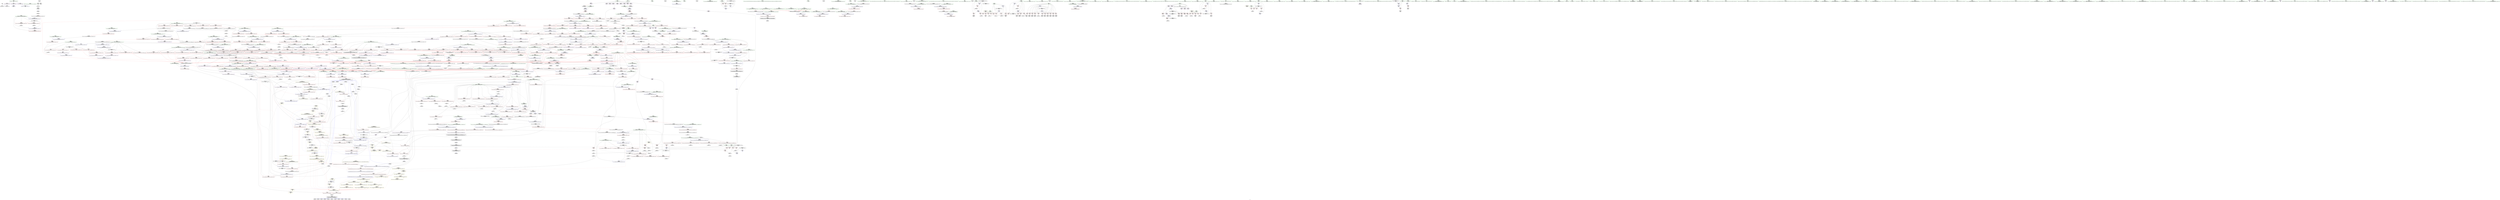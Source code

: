 digraph "SVFG" {
	label="SVFG";

	Node0x557c784e0d20 [shape=record,color=grey,label="{NodeID: 0\nNullPtr}"];
	Node0x557c784e0d20 -> Node0x557c785485b0[style=solid];
	Node0x557c784e0d20 -> Node0x557c78563810[style=solid];
	Node0x557c7865bac0 [shape=record,color=black,label="{NodeID: 1882\n476 = PHI(461, 529, )\n2nd arg _ZSt16__introsort_loopIPilN9__gnu_cxx5__ops15_Iter_less_iterEEvT_S4_T0_T1_ }"];
	Node0x557c7865bac0 -> Node0x557c78565990[style=solid];
	Node0x557c785504c0 [shape=record,color=blue,label="{NodeID: 775\n924\<--921\nadd.ptr5\<--\n_ZSt13__adjust_heapIPiliN9__gnu_cxx5__ops15_Iter_less_iterEEvT_T0_S5_T1_T2_\n}"];
	Node0x557c785504c0 -> Node0x557c785d6a80[style=dashed];
	Node0x557c78546fb0 [shape=record,color=red,label="{NodeID: 443\n445\<--435\n\<--__first.addr\n_ZSt6__sortIPiN9__gnu_cxx5__ops15_Iter_less_iterEEvT_S4_T0_\n}"];
	Node0x557c78546fb0 -> Node0x557c7858fa80[style=solid];
	Node0x557c7858a080 [shape=record,color=grey,label="{NodeID: 1218\n945 = Binary(944, 733, )\n}"];
	Node0x557c7853b1c0 [shape=record,color=green,label="{NodeID: 111\n627\<--628\n__first.addr\<--__first.addr_field_insensitive\n_ZSt27__unguarded_partition_pivotIPiN9__gnu_cxx5__ops15_Iter_less_iterEET_S4_S4_T0_\n}"];
	Node0x557c7853b1c0 -> Node0x557c78558ba0[style=solid];
	Node0x557c7853b1c0 -> Node0x557c78558c70[style=solid];
	Node0x557c7853b1c0 -> Node0x557c78558d40[style=solid];
	Node0x557c7853b1c0 -> Node0x557c78558e10[style=solid];
	Node0x557c7853b1c0 -> Node0x557c78558ee0[style=solid];
	Node0x557c7853b1c0 -> Node0x557c78558fb0[style=solid];
	Node0x557c7853b1c0 -> Node0x557c785661b0[style=solid];
	Node0x557c7855c960 [shape=record,color=red,label="{NodeID: 554\n926\<--879\n\<--__secondChild\n_ZSt13__adjust_heapIPiliN9__gnu_cxx5__ops15_Iter_less_iterEEvT_T0_S5_T1_T2_\n}"];
	Node0x557c7855c960 -> Node0x557c78550590[style=solid];
	Node0x557c785ccf80 [shape=record,color=black,label="{NodeID: 1329\nMR_4V_3 = PHI(MR_4V_1, MR_4V_4, )\npts\{12 \}\n|{|<s2>37}}"];
	Node0x557c785ccf80 -> Node0x557c7855acf0[style=dashed];
	Node0x557c785ccf80 -> Node0x557c7855adc0[style=dashed];
	Node0x557c785ccf80:s2 -> Node0x557c785d6a80[style=dashed,color=red];
	Node0x557c7853f8a0 [shape=record,color=green,label="{NodeID: 222\n1449\<--1450\n__last.addr\<--__last.addr_field_insensitive\n_ZSt22__copy_move_backward_aILb1EPiS0_ET1_T0_S2_S1_\n}"];
	Node0x557c7853f8a0 -> Node0x557c785627a0[style=solid];
	Node0x557c7853f8a0 -> Node0x557c785538c0[style=solid];
	Node0x557c78562390 [shape=record,color=red,label="{NodeID: 665\n1424\<--1415\n\<--__first.addr\n_ZSt23__copy_move_backward_a2ILb1EPiS0_ET1_T0_S2_S1_\n|{<s0>85}}"];
	Node0x557c78562390:s0 -> Node0x557c786581c0[style=solid,color=red];
	Node0x557c7854d5a0 [shape=record,color=purple,label="{NodeID: 333\n654\<--653\nadd.ptr2\<--\n_ZSt27__unguarded_partition_pivotIPiN9__gnu_cxx5__ops15_Iter_less_iterEET_S4_S4_T0_\n|{<s0>29}}"];
	Node0x557c7854d5a0:s0 -> Node0x557c78658080[style=solid,color=red];
	Node0x557c78537260 [shape=record,color=green,label="{NodeID: 1\n7\<--1\n__dso_handle\<--dummyObj\nGlob }"];
	Node0x557c7865bc10 [shape=record,color=black,label="{NodeID: 1883\n856 = PHI(789, 759, 834, 838, 826, 919, 946, 875, 1032, 1000, 1219, 1223, 1215, 1274, 1247, 1374, 1389, 1369, )\n0th arg _ZSt4moveIRiEONSt16remove_referenceIT_E4typeEOS2_ }"];
	Node0x557c7865bc10 -> Node0x557c78567600[style=solid];
	Node0x557c78550590 [shape=record,color=blue,label="{NodeID: 776\n871\<--926\n__holeIndex.addr\<--\n_ZSt13__adjust_heapIPiliN9__gnu_cxx5__ops15_Iter_less_iterEEvT_T0_S5_T1_T2_\n}"];
	Node0x557c78550590 -> Node0x557c7855bed0[style=dashed];
	Node0x557c78550590 -> Node0x557c7855bfa0[style=dashed];
	Node0x557c78550590 -> Node0x557c78550590[style=dashed];
	Node0x557c78550590 -> Node0x557c78550800[style=dashed];
	Node0x557c78550590 -> Node0x557c785bf860[style=dashed];
	Node0x557c78547080 [shape=record,color=red,label="{NodeID: 444\n449\<--435\n\<--__first.addr\n_ZSt6__sortIPiN9__gnu_cxx5__ops15_Iter_less_iterEEvT_S4_T0_\n|{<s0>18}}"];
	Node0x557c78547080:s0 -> Node0x557c7865b820[style=solid,color=red];
	Node0x557c7858a200 [shape=record,color=grey,label="{NodeID: 1219\n941 = Binary(462, 940, )\n}"];
	Node0x557c7858a200 -> Node0x557c78550660[style=solid];
	Node0x557c7853b290 [shape=record,color=green,label="{NodeID: 112\n629\<--630\n__last.addr\<--__last.addr_field_insensitive\n_ZSt27__unguarded_partition_pivotIPiN9__gnu_cxx5__ops15_Iter_less_iterEET_S4_S4_T0_\n}"];
	Node0x557c7853b290 -> Node0x557c78559080[style=solid];
	Node0x557c7853b290 -> Node0x557c78559150[style=solid];
	Node0x557c7853b290 -> Node0x557c78559220[style=solid];
	Node0x557c7853b290 -> Node0x557c78566280[style=solid];
	Node0x557c7855ca30 [shape=record,color=red,label="{NodeID: 555\n933\<--879\n\<--__secondChild\n_ZSt13__adjust_heapIPiliN9__gnu_cxx5__ops15_Iter_less_iterEEvT_T0_S5_T1_T2_\n}"];
	Node0x557c7855ca30 -> Node0x557c7858e280[style=solid];
	Node0x557c7853f970 [shape=record,color=green,label="{NodeID: 223\n1451\<--1452\n__result.addr\<--__result.addr_field_insensitive\n_ZSt22__copy_move_backward_aILb1EPiS0_ET1_T0_S2_S1_\n}"];
	Node0x557c7853f970 -> Node0x557c78562870[style=solid];
	Node0x557c7853f970 -> Node0x557c78553990[style=solid];
	Node0x557c78562460 [shape=record,color=red,label="{NodeID: 666\n1428\<--1417\n\<--__last.addr\n_ZSt23__copy_move_backward_a2ILb1EPiS0_ET1_T0_S2_S1_\n|{<s0>86}}"];
	Node0x557c78562460:s0 -> Node0x557c786581c0[style=solid,color=red];
	Node0x557c7854d670 [shape=record,color=purple,label="{NodeID: 334\n659\<--658\nadd.ptr3\<--\n_ZSt27__unguarded_partition_pivotIPiN9__gnu_cxx5__ops15_Iter_less_iterEET_S4_S4_T0_\n|{<s0>30}}"];
	Node0x557c7854d670:s0 -> Node0x557c78662f00[style=solid,color=red];
	Node0x557c785372f0 [shape=record,color=green,label="{NodeID: 2\n16\<--1\n.str\<--dummyObj\nGlob }"];
	Node0x557c7865c940 [shape=record,color=black,label="{NodeID: 1884\n85 = PHI()\n}"];
	Node0x557c78550660 [shape=record,color=blue,label="{NodeID: 777\n879\<--941\n__secondChild\<--mul12\n_ZSt13__adjust_heapIPiliN9__gnu_cxx5__ops15_Iter_less_iterEEvT_T0_S5_T1_T2_\n}"];
	Node0x557c78550660 -> Node0x557c7855cbd0[style=dashed];
	Node0x557c78550660 -> Node0x557c7855cca0[style=dashed];
	Node0x557c78550660 -> Node0x557c785bfd60[style=dashed];
	Node0x557c78547150 [shape=record,color=red,label="{NodeID: 445\n452\<--435\n\<--__first.addr\n_ZSt6__sortIPiN9__gnu_cxx5__ops15_Iter_less_iterEEvT_S4_T0_\n}"];
	Node0x557c78547150 -> Node0x557c78549d00[style=solid];
	Node0x557c7858a380 [shape=record,color=grey,label="{NodeID: 1220\n940 = Binary(939, 733, )\n}"];
	Node0x557c7858a380 -> Node0x557c7858a200[style=solid];
	Node0x557c7853b360 [shape=record,color=green,label="{NodeID: 113\n631\<--632\n__mid\<--__mid_field_insensitive\n_ZSt27__unguarded_partition_pivotIPiN9__gnu_cxx5__ops15_Iter_less_iterEET_S4_S4_T0_\n}"];
	Node0x557c7853b360 -> Node0x557c785592f0[style=solid];
	Node0x557c7853b360 -> Node0x557c78566350[style=solid];
	Node0x557c7855cb00 [shape=record,color=red,label="{NodeID: 556\n939\<--879\n\<--__secondChild\n_ZSt13__adjust_heapIPiliN9__gnu_cxx5__ops15_Iter_less_iterEEvT_T0_S5_T1_T2_\n}"];
	Node0x557c7855cb00 -> Node0x557c7858a380[style=solid];
	Node0x557c7853fa40 [shape=record,color=green,label="{NodeID: 224\n1453\<--1454\n__simple\<--__simple_field_insensitive\n_ZSt22__copy_move_backward_aILb1EPiS0_ET1_T0_S2_S1_\n}"];
	Node0x557c7853fa40 -> Node0x557c78553a60[style=solid];
	Node0x557c78562530 [shape=record,color=red,label="{NodeID: 667\n1430\<--1419\n\<--__result.addr\n_ZSt23__copy_move_backward_a2ILb1EPiS0_ET1_T0_S2_S1_\n|{<s0>87}}"];
	Node0x557c78562530:s0 -> Node0x557c786581c0[style=solid,color=red];
	Node0x557c7854d740 [shape=record,color=purple,label="{NodeID: 335\n708\<--707\nincdec.ptr\<--\n_ZSt13__heap_selectIPiN9__gnu_cxx5__ops15_Iter_less_iterEEvT_S4_S4_T0_\n}"];
	Node0x557c7854d740 -> Node0x557c78566760[style=solid];
	Node0x557c785375a0 [shape=record,color=green,label="{NodeID: 3\n18\<--1\n.str.1\<--dummyObj\nGlob }"];
	Node0x557c7865ca40 [shape=record,color=black,label="{NodeID: 1885\n97 = PHI()\n}"];
	Node0x557c78550730 [shape=record,color=blue,label="{NodeID: 778\n951\<--948\nadd.ptr16\<--\n_ZSt13__adjust_heapIPiliN9__gnu_cxx5__ops15_Iter_less_iterEEvT_T0_S5_T1_T2_\n}"];
	Node0x557c78550730 -> Node0x557c785bf360[style=dashed];
	Node0x557c78547220 [shape=record,color=red,label="{NodeID: 446\n466\<--435\n\<--__first.addr\n_ZSt6__sortIPiN9__gnu_cxx5__ops15_Iter_less_iterEEvT_S4_T0_\n|{<s0>19}}"];
	Node0x557c78547220:s0 -> Node0x557c786610b0[style=solid,color=red];
	Node0x557c7858a500 [shape=record,color=grey,label="{NodeID: 1221\n1493 = Binary(1492, 457, )\n}"];
	Node0x557c7858a500 -> Node0x557c78553e70[style=solid];
	Node0x557c7853b430 [shape=record,color=green,label="{NodeID: 114\n633\<--634\nagg.tmp\<--agg.tmp_field_insensitive\n_ZSt27__unguarded_partition_pivotIPiN9__gnu_cxx5__ops15_Iter_less_iterEET_S4_S4_T0_\n}"];
	Node0x557c7855cbd0 [shape=record,color=red,label="{NodeID: 557\n944\<--879\n\<--__secondChild\n_ZSt13__adjust_heapIPiliN9__gnu_cxx5__ops15_Iter_less_iterEEvT_T0_S5_T1_T2_\n}"];
	Node0x557c7855cbd0 -> Node0x557c7858a080[style=solid];
	Node0x557c785cde80 [shape=record,color=black,label="{NodeID: 1332\nMR_24V_4 = PHI(MR_24V_5, MR_24V_3, MR_24V_4, )\npts\{73 \}\n}"];
	Node0x557c785cde80 -> Node0x557c78544570[style=dashed];
	Node0x557c785cde80 -> Node0x557c78544640[style=dashed];
	Node0x557c785cde80 -> Node0x557c785646e0[style=dashed];
	Node0x557c785cde80 -> Node0x557c785cde80[style=dashed];
	Node0x557c785cde80 -> Node0x557c785d4280[style=dashed];
	Node0x557c7853fb10 [shape=record,color=green,label="{NodeID: 225\n1463\<--1464\n_ZNSt20__copy_move_backwardILb1ELb1ESt26random_access_iterator_tagE13__copy_move_bIiEEPT_PKS3_S6_S4_\<--_ZNSt20__copy_move_backwardILb1ELb1ESt26random_access_iterator_tagE13__copy_move_bIiEEPT_PKS3_S6_S4__field_insensitive\n}"];
	Node0x557c78562600 [shape=record,color=red,label="{NodeID: 668\n1441\<--1438\n\<--__it.addr\n_ZSt12__miter_baseIPiET_S1_\n}"];
	Node0x557c78562600 -> Node0x557c7854b150[style=solid];
	Node0x557c7854d810 [shape=record,color=purple,label="{NodeID: 336\n736\<--735\nincdec.ptr\<--\n_ZSt11__sort_heapIPiN9__gnu_cxx5__ops15_Iter_less_iterEEvT_S4_RT0_\n}"];
	Node0x557c7854d810 -> Node0x557c78566aa0[style=solid];
	Node0x557c78537630 [shape=record,color=green,label="{NodeID: 4\n20\<--1\n.str.2\<--dummyObj\nGlob }"];
	Node0x557c7865cb40 [shape=record,color=black,label="{NodeID: 1886\n101 = PHI()\n}"];
	Node0x557c78550800 [shape=record,color=blue,label="{NodeID: 779\n871\<--954\n__holeIndex.addr\<--sub17\n_ZSt13__adjust_heapIPiliN9__gnu_cxx5__ops15_Iter_less_iterEEvT_T0_S5_T1_T2_\n}"];
	Node0x557c78550800 -> Node0x557c785bf860[style=dashed];
	Node0x557c785472f0 [shape=record,color=red,label="{NodeID: 447\n446\<--437\n\<--__last.addr\n_ZSt6__sortIPiN9__gnu_cxx5__ops15_Iter_less_iterEEvT_S4_T0_\n}"];
	Node0x557c785472f0 -> Node0x557c7858fa80[style=solid];
	Node0x557c7858a680 [shape=record,color=grey,label="{NodeID: 1222\n1492 = Binary(1490, 1491, )\n}"];
	Node0x557c7858a680 -> Node0x557c7858a500[style=solid];
	Node0x557c7853ff20 [shape=record,color=green,label="{NodeID: 115\n635\<--636\nagg.tmp4\<--agg.tmp4_field_insensitive\n_ZSt27__unguarded_partition_pivotIPiN9__gnu_cxx5__ops15_Iter_less_iterEET_S4_S4_T0_\n}"];
	Node0x557c7855cca0 [shape=record,color=red,label="{NodeID: 558\n953\<--879\n\<--__secondChild\n_ZSt13__adjust_heapIPiliN9__gnu_cxx5__ops15_Iter_less_iterEEvT_T0_S5_T1_T2_\n}"];
	Node0x557c7855cca0 -> Node0x557c78588a00[style=solid];
	Node0x557c785ce380 [shape=record,color=black,label="{NodeID: 1333\nMR_26V_4 = PHI(MR_26V_4, MR_26V_3, MR_26V_5, )\npts\{75 \}\n}"];
	Node0x557c785ce380 -> Node0x557c78544710[style=dashed];
	Node0x557c785ce380 -> Node0x557c785447e0[style=dashed];
	Node0x557c785ce380 -> Node0x557c785448b0[style=dashed];
	Node0x557c785ce380 -> Node0x557c78544980[style=dashed];
	Node0x557c785ce380 -> Node0x557c78564610[style=dashed];
	Node0x557c785ce380 -> Node0x557c785ce380[style=dashed];
	Node0x557c785ce380 -> Node0x557c785d4780[style=dashed];
	Node0x557c7853fc10 [shape=record,color=green,label="{NodeID: 226\n1468\<--1469\n__it.addr\<--__it.addr_field_insensitive\n_ZSt12__niter_baseIPiET_S1_\n}"];
	Node0x557c7853fc10 -> Node0x557c78562940[style=solid];
	Node0x557c7853fc10 -> Node0x557c78553b30[style=solid];
	Node0x557c785626d0 [shape=record,color=red,label="{NodeID: 669\n1459\<--1447\n\<--__first.addr\n_ZSt22__copy_move_backward_aILb1EPiS0_ET1_T0_S2_S1_\n|{<s0>89}}"];
	Node0x557c785626d0:s0 -> Node0x557c7865a360[style=solid,color=red];
	Node0x557c785e0690 [shape=record,color=yellow,style=double,label="{NodeID: 1444\n2V_1 = ENCHI(MR_2V_0)\npts\{10 \}\nFun[_ZSt27__unguarded_partition_pivotIPiN9__gnu_cxx5__ops15_Iter_less_iterEET_S4_S4_T0_]|{<s0>29|<s1>30}}"];
	Node0x557c785e0690:s0 -> Node0x557c785dfb80[style=dashed,color=red];
	Node0x557c785e0690:s1 -> Node0x557c785de670[style=dashed,color=red];
	Node0x557c7854d8e0 [shape=record,color=purple,label="{NodeID: 337\n1165\<--1164\nincdec.ptr\<--\n_ZSt21__unguarded_partitionIPiN9__gnu_cxx5__ops15_Iter_less_iterEET_S4_S4_S4_T0_\n}"];
	Node0x557c7854d8e0 -> Node0x557c78551ab0[style=solid];
	Node0x557c785376c0 [shape=record,color=green,label="{NodeID: 5\n22\<--1\n.str.3\<--dummyObj\nGlob }"];
	Node0x557c7865cc40 [shape=record,color=black,label="{NodeID: 1887\n147 = PHI()\n}"];
	Node0x557c785508d0 [shape=record,color=blue,label="{NodeID: 780\n974\<--973\n__t.addr\<--__t\n_ZSt4moveIRN9__gnu_cxx5__ops15_Iter_less_iterEEONSt16remove_referenceIT_E4typeEOS5_\n}"];
	Node0x557c785508d0 -> Node0x557c7855cfe0[style=dashed];
	Node0x557c785473c0 [shape=record,color=red,label="{NodeID: 448\n450\<--437\n\<--__last.addr\n_ZSt6__sortIPiN9__gnu_cxx5__ops15_Iter_less_iterEEvT_S4_T0_\n|{<s0>18}}"];
	Node0x557c785473c0:s0 -> Node0x557c7865b970[style=solid,color=red];
	Node0x557c7858a800 [shape=record,color=grey,label="{NodeID: 1223\n771 = Binary(770, 457, )\n}"];
	Node0x557c7858a800 -> Node0x557c7858ee80[style=solid];
	Node0x557c7853fff0 [shape=record,color=green,label="{NodeID: 116\n656\<--657\n_ZSt22__move_median_to_firstIPiN9__gnu_cxx5__ops15_Iter_less_iterEEvT_S4_S4_S4_T0_\<--_ZSt22__move_median_to_firstIPiN9__gnu_cxx5__ops15_Iter_less_iterEEvT_S4_S4_S4_T0__field_insensitive\n}"];
	Node0x557c7855cd70 [shape=record,color=red,label="{NodeID: 559\n921\<--920\n\<--call4\n_ZSt13__adjust_heapIPiliN9__gnu_cxx5__ops15_Iter_less_iterEEvT_T0_S5_T1_T2_\n}"];
	Node0x557c7855cd70 -> Node0x557c785504c0[style=solid];
	Node0x557c7853fce0 [shape=record,color=green,label="{NodeID: 227\n1477\<--1478\n__first.addr\<--__first.addr_field_insensitive\n_ZNSt20__copy_move_backwardILb1ELb1ESt26random_access_iterator_tagE13__copy_move_bIiEEPT_PKS3_S6_S4_\n}"];
	Node0x557c7853fce0 -> Node0x557c78562a10[style=solid];
	Node0x557c7853fce0 -> Node0x557c78562ae0[style=solid];
	Node0x557c7853fce0 -> Node0x557c78553c00[style=solid];
	Node0x557c785627a0 [shape=record,color=red,label="{NodeID: 670\n1460\<--1449\n\<--__last.addr\n_ZSt22__copy_move_backward_aILb1EPiS0_ET1_T0_S2_S1_\n|{<s0>89}}"];
	Node0x557c785627a0:s0 -> Node0x557c7865a470[style=solid,color=red];
	Node0x557c785e07a0 [shape=record,color=yellow,style=double,label="{NodeID: 1445\n4V_1 = ENCHI(MR_4V_0)\npts\{12 \}\nFun[_ZSt27__unguarded_partition_pivotIPiN9__gnu_cxx5__ops15_Iter_less_iterEET_S4_S4_T0_]|{<s0>29}}"];
	Node0x557c785e07a0:s0 -> Node0x557c785dfc90[style=dashed,color=red];
	Node0x557c7854d9b0 [shape=record,color=purple,label="{NodeID: 338\n1169\<--1168\nincdec.ptr3\<--\n_ZSt21__unguarded_partitionIPiN9__gnu_cxx5__ops15_Iter_less_iterEET_S4_S4_S4_T0_\n}"];
	Node0x557c7854d9b0 -> Node0x557c78551b80[style=solid];
	Node0x557c78537750 [shape=record,color=green,label="{NodeID: 6\n25\<--1\n\<--dummyObj\nCan only get source location for instruction, argument, global var or function.}"];
	Node0x557c7865cd40 [shape=record,color=black,label="{NodeID: 1888\n36 = PHI()\n}"];
	Node0x557c785509a0 [shape=record,color=blue,label="{NodeID: 781\n983\<--980\nthis.addr\<--this\n_ZN9__gnu_cxx5__ops14_Iter_less_valC2ENS0_15_Iter_less_iterE\n}"];
	Node0x557c785509a0 -> Node0x557c7855d0b0[style=dashed];
	Node0x557c78547490 [shape=record,color=red,label="{NodeID: 449\n451\<--437\n\<--__last.addr\n_ZSt6__sortIPiN9__gnu_cxx5__ops15_Iter_less_iterEEvT_S4_T0_\n}"];
	Node0x557c78547490 -> Node0x557c78549c30[style=solid];
	Node0x557c7858a980 [shape=record,color=grey,label="{NodeID: 1224\n770 = Binary(768, 769, )\n}"];
	Node0x557c7858a980 -> Node0x557c7858a800[style=solid];
	Node0x557c785400c0 [shape=record,color=green,label="{NodeID: 117\n663\<--664\n_ZSt21__unguarded_partitionIPiN9__gnu_cxx5__ops15_Iter_less_iterEET_S4_S4_S4_T0_\<--_ZSt21__unguarded_partitionIPiN9__gnu_cxx5__ops15_Iter_less_iterEET_S4_S4_S4_T0__field_insensitive\n}"];
	Node0x557c7855ce40 [shape=record,color=red,label="{NodeID: 560\n948\<--947\n\<--call15\n_ZSt13__adjust_heapIPiliN9__gnu_cxx5__ops15_Iter_less_iterEEvT_T0_S5_T1_T2_\n}"];
	Node0x557c7855ce40 -> Node0x557c78550730[style=solid];
	Node0x557c7853fdb0 [shape=record,color=green,label="{NodeID: 228\n1479\<--1480\n__last.addr\<--__last.addr_field_insensitive\n_ZNSt20__copy_move_backwardILb1ELb1ESt26random_access_iterator_tagE13__copy_move_bIiEEPT_PKS3_S6_S4_\n}"];
	Node0x557c7853fdb0 -> Node0x557c78562bb0[style=solid];
	Node0x557c7853fdb0 -> Node0x557c78553cd0[style=solid];
	Node0x557c78562870 [shape=record,color=red,label="{NodeID: 671\n1461\<--1451\n\<--__result.addr\n_ZSt22__copy_move_backward_aILb1EPiS0_ET1_T0_S2_S1_\n|{<s0>89}}"];
	Node0x557c78562870:s0 -> Node0x557c7865a580[style=solid,color=red];
	Node0x557c7854da80 [shape=record,color=purple,label="{NodeID: 339\n1177\<--1176\nincdec.ptr7\<--\n_ZSt21__unguarded_partitionIPiN9__gnu_cxx5__ops15_Iter_less_iterEET_S4_S4_S4_T0_\n}"];
	Node0x557c7854da80 -> Node0x557c78551c50[style=solid];
	Node0x557c78537f90 [shape=record,color=green,label="{NodeID: 7\n83\<--1\n\<--dummyObj\nCan only get source location for instruction, argument, global var or function.}"];
	Node0x557c7865ce40 [shape=record,color=black,label="{NodeID: 1889\n112 = PHI()\n}"];
	Node0x557c78550a70 [shape=record,color=blue,label="{NodeID: 782\n994\<--989\n__first.addr\<--__first\n_ZSt11__push_heapIPiliN9__gnu_cxx5__ops14_Iter_less_valEEvT_T0_S5_T1_RT2_\n}"];
	Node0x557c78550a70 -> Node0x557c7855d180[style=dashed];
	Node0x557c78550a70 -> Node0x557c7855d250[style=dashed];
	Node0x557c78550a70 -> Node0x557c7855d320[style=dashed];
	Node0x557c78550a70 -> Node0x557c7855d3f0[style=dashed];
	Node0x557c78547560 [shape=record,color=red,label="{NodeID: 450\n467\<--437\n\<--__last.addr\n_ZSt6__sortIPiN9__gnu_cxx5__ops15_Iter_less_iterEEvT_S4_T0_\n|{<s0>19}}"];
	Node0x557c78547560:s0 -> Node0x557c786611f0[style=solid,color=red];
	Node0x557c7858ab00 [shape=record,color=grey,label="{NodeID: 1225\n784 = Binary(783, 462, )\n}"];
	Node0x557c7858ab00 -> Node0x557c78566eb0[style=solid];
	Node0x557c785401c0 [shape=record,color=green,label="{NodeID: 118\n670\<--671\n__comp\<--__comp_field_insensitive\n_ZSt13__heap_selectIPiN9__gnu_cxx5__ops15_Iter_less_iterEEvT_S4_S4_T0_\n|{<s0>31|<s1>32|<s2>33}}"];
	Node0x557c785401c0:s0 -> Node0x557c78659500[style=solid,color=red];
	Node0x557c785401c0:s1 -> Node0x557c78661af0[style=solid,color=red];
	Node0x557c785401c0:s2 -> Node0x557c7865ae50[style=solid,color=red];
	Node0x557c7855cf10 [shape=record,color=red,label="{NodeID: 561\n967\<--966\n\<--call20\n_ZSt13__adjust_heapIPiliN9__gnu_cxx5__ops15_Iter_less_iterEEvT_T0_S5_T1_T2_\n|{<s0>48}}"];
	Node0x557c7855cf10:s0 -> Node0x557c78659dc0[style=solid,color=red];
	Node0x557c785cf280 [shape=record,color=black,label="{NodeID: 1336\nMR_32V_3 = PHI(MR_32V_5, MR_32V_2, MR_32V_3, )\npts\{81 \}\n}"];
	Node0x557c785cf280 -> Node0x557c785647b0[style=dashed];
	Node0x557c785cf280 -> Node0x557c785cf280[style=dashed];
	Node0x557c785cf280 -> Node0x557c785d5680[style=dashed];
	Node0x557c78547fe0 [shape=record,color=green,label="{NodeID: 229\n1481\<--1482\n__result.addr\<--__result.addr_field_insensitive\n_ZNSt20__copy_move_backwardILb1ELb1ESt26random_access_iterator_tagE13__copy_move_bIiEEPT_PKS3_S6_S4_\n}"];
	Node0x557c78547fe0 -> Node0x557c78562c80[style=solid];
	Node0x557c78547fe0 -> Node0x557c78562d50[style=solid];
	Node0x557c78547fe0 -> Node0x557c78553da0[style=solid];
	Node0x557c78562940 [shape=record,color=red,label="{NodeID: 672\n1471\<--1468\n\<--__it.addr\n_ZSt12__niter_baseIPiET_S1_\n}"];
	Node0x557c78562940 -> Node0x557c7854b2f0[style=solid];
	Node0x557c7854db50 [shape=record,color=purple,label="{NodeID: 340\n1190\<--1189\nincdec.ptr9\<--\n_ZSt21__unguarded_partitionIPiN9__gnu_cxx5__ops15_Iter_less_iterEET_S4_S4_S4_T0_\n}"];
	Node0x557c7854db50 -> Node0x557c78551d20[style=solid];
	Node0x557c78538020 [shape=record,color=green,label="{NodeID: 8\n89\<--1\n\<--dummyObj\nCan only get source location for instruction, argument, global var or function.}"];
	Node0x557c7865cf40 [shape=record,color=black,label="{NodeID: 1890\n123 = PHI(313, )\n}"];
	Node0x557c7865cf40 -> Node0x557c78545680[style=solid];
	Node0x557c78550b40 [shape=record,color=blue,label="{NodeID: 783\n996\<--990\n__holeIndex.addr\<--__holeIndex\n_ZSt11__push_heapIPiliN9__gnu_cxx5__ops14_Iter_less_valEEvT_T0_S5_T1_RT2_\n}"];
	Node0x557c78550b40 -> Node0x557c7855d4c0[style=dashed];
	Node0x557c78550b40 -> Node0x557c785c5160[style=dashed];
	Node0x557c78547630 [shape=record,color=red,label="{NodeID: 451\n498\<--479\n\<--__first.addr\n_ZSt16__introsort_loopIPilN9__gnu_cxx5__ops15_Iter_less_iterEEvT_S4_T0_T1_\n}"];
	Node0x557c78547630 -> Node0x557c78549ea0[style=solid];
	Node0x557c7858ac80 [shape=record,color=grey,label="{NodeID: 1226\n783 = Binary(782, 462, )\n}"];
	Node0x557c7858ac80 -> Node0x557c7858ab00[style=solid];
	Node0x557c78540290 [shape=record,color=green,label="{NodeID: 119\n672\<--673\n__first.addr\<--__first.addr_field_insensitive\n_ZSt13__heap_selectIPiN9__gnu_cxx5__ops15_Iter_less_iterEEvT_S4_S4_T0_\n}"];
	Node0x557c78540290 -> Node0x557c785593c0[style=solid];
	Node0x557c78540290 -> Node0x557c78559490[style=solid];
	Node0x557c78540290 -> Node0x557c78559560[style=solid];
	Node0x557c78540290 -> Node0x557c78566420[style=solid];
	Node0x557c7855cfe0 [shape=record,color=red,label="{NodeID: 562\n977\<--974\n\<--__t.addr\n_ZSt4moveIRN9__gnu_cxx5__ops15_Iter_less_iterEEONSt16remove_referenceIT_E4typeEOS5_\n}"];
	Node0x557c7855cfe0 -> Node0x557c7854ad40[style=solid];
	Node0x557c78548070 [shape=record,color=green,label="{NodeID: 230\n1483\<--1484\n_Num\<--_Num_field_insensitive\n_ZNSt20__copy_move_backwardILb1ELb1ESt26random_access_iterator_tagE13__copy_move_bIiEEPT_PKS3_S6_S4_\n}"];
	Node0x557c78548070 -> Node0x557c78562e20[style=solid];
	Node0x557c78548070 -> Node0x557c78562ef0[style=solid];
	Node0x557c78548070 -> Node0x557c78562fc0[style=solid];
	Node0x557c78548070 -> Node0x557c78563090[style=solid];
	Node0x557c78548070 -> Node0x557c78553e70[style=solid];
	Node0x557c78562a10 [shape=record,color=red,label="{NodeID: 673\n1489\<--1477\n\<--__first.addr\n_ZNSt20__copy_move_backwardILb1ELb1ESt26random_access_iterator_tagE13__copy_move_bIiEEPT_PKS3_S6_S4_\n}"];
	Node0x557c78562a10 -> Node0x557c7854b490[style=solid];
	Node0x557c7854dc20 [shape=record,color=purple,label="{NodeID: 341\n1263\<--1262\nadd.ptr\<--\n_ZSt16__insertion_sortIPiN9__gnu_cxx5__ops15_Iter_less_iterEEvT_S4_T0_\n}"];
	Node0x557c7854dc20 -> Node0x557c78552540[style=solid];
	Node0x557c785380b0 [shape=record,color=green,label="{NodeID: 9\n173\<--1\n\<--dummyObj\nCan only get source location for instruction, argument, global var or function.}"];
	Node0x557c7865d170 [shape=record,color=black,label="{NodeID: 1891\n299 = PHI()\n}"];
	Node0x557c78550c10 [shape=record,color=blue,label="{NodeID: 784\n998\<--991\n__topIndex.addr\<--__topIndex\n_ZSt11__push_heapIPiliN9__gnu_cxx5__ops14_Iter_less_valEEvT_T0_S5_T1_RT2_\n}"];
	Node0x557c78550c10 -> Node0x557c7855d8d0[style=dashed];
	Node0x557c78547700 [shape=record,color=red,label="{NodeID: 452\n510\<--479\n\<--__first.addr\n_ZSt16__introsort_loopIPilN9__gnu_cxx5__ops15_Iter_less_iterEEvT_S4_T0_T1_\n|{<s0>20}}"];
	Node0x557c78547700:s0 -> Node0x557c78663230[style=solid,color=red];
	Node0x557c7858ae00 [shape=record,color=grey,label="{NodeID: 1227\n780 = Binary(779, 457, )\n}"];
	Node0x557c7858ae00 -> Node0x557c78566de0[style=solid];
	Node0x557c78540360 [shape=record,color=green,label="{NodeID: 120\n674\<--675\n__middle.addr\<--__middle.addr_field_insensitive\n_ZSt13__heap_selectIPiN9__gnu_cxx5__ops15_Iter_less_iterEEvT_S4_S4_T0_\n}"];
	Node0x557c78540360 -> Node0x557c78559630[style=solid];
	Node0x557c78540360 -> Node0x557c78559700[style=solid];
	Node0x557c78540360 -> Node0x557c785597d0[style=solid];
	Node0x557c78540360 -> Node0x557c785664f0[style=solid];
	Node0x557c7855d0b0 [shape=record,color=red,label="{NodeID: 563\n986\<--983\nthis1\<--this.addr\n_ZN9__gnu_cxx5__ops14_Iter_less_valC2ENS0_15_Iter_less_iterE\n}"];
	Node0x557c78548140 [shape=record,color=green,label="{NodeID: 231\n1508\<--1509\nllvm.memmove.p0i8.p0i8.i64\<--llvm.memmove.p0i8.p0i8.i64_field_insensitive\n}"];
	Node0x557c78562ae0 [shape=record,color=red,label="{NodeID: 674\n1503\<--1477\n\<--__first.addr\n_ZNSt20__copy_move_backwardILb1ELb1ESt26random_access_iterator_tagE13__copy_move_bIiEEPT_PKS3_S6_S4_\n}"];
	Node0x557c78562ae0 -> Node0x557c7854b630[style=solid];
	Node0x557c785e0b20 [shape=record,color=yellow,style=double,label="{NodeID: 1449\n4V_1 = ENCHI(MR_4V_0)\npts\{12 \}\nFun[_ZNK9__gnu_cxx5__ops14_Iter_less_valclIPiiEEbT_RT0_]}"];
	Node0x557c785e0b20 -> Node0x557c7855e0f0[style=dashed];
	Node0x557c7854dcf0 [shape=record,color=purple,label="{NodeID: 342\n1281\<--1280\nadd.ptr4\<--\n_ZSt16__insertion_sortIPiN9__gnu_cxx5__ops15_Iter_less_iterEEvT_S4_T0_\n|{<s0>72}}"];
	Node0x557c7854dcf0:s0 -> Node0x557c7864d1d0[style=solid,color=red];
	Node0x557c78538140 [shape=record,color=green,label="{NodeID: 10\n174\<--1\n\<--dummyObj\nCan only get source location for instruction, argument, global var or function.}"];
	Node0x557c7865d240 [shape=record,color=black,label="{NodeID: 1892\n331 = PHI(360, )\n}"];
	Node0x557c7865d240 -> Node0x557c785499c0[style=solid];
	Node0x557c78550ce0 [shape=record,color=blue,label="{NodeID: 785\n1000\<--992\n__value.addr\<--__value\n_ZSt11__push_heapIPiliN9__gnu_cxx5__ops14_Iter_less_valEEvT_T0_S5_T1_RT2_\n|{|<s2>49}}"];
	Node0x557c78550ce0 -> Node0x557c7855dce0[style=dashed];
	Node0x557c78550ce0 -> Node0x557c7855ddb0[style=dashed];
	Node0x557c78550ce0:s2 -> Node0x557c785e0c30[style=dashed,color=red];
	Node0x557c785477d0 [shape=record,color=red,label="{NodeID: 453\n521\<--479\n\<--__first.addr\n_ZSt16__introsort_loopIPilN9__gnu_cxx5__ops15_Iter_less_iterEEvT_S4_T0_T1_\n|{<s0>21}}"];
	Node0x557c785477d0:s0 -> Node0x557c786587d0[style=solid,color=red];
	Node0x557c7858af80 [shape=record,color=grey,label="{NodeID: 1228\n779 = Binary(777, 778, )\n}"];
	Node0x557c7858af80 -> Node0x557c7858ae00[style=solid];
	Node0x557c78540430 [shape=record,color=green,label="{NodeID: 121\n676\<--677\n__last.addr\<--__last.addr_field_insensitive\n_ZSt13__heap_selectIPiN9__gnu_cxx5__ops15_Iter_less_iterEEvT_S4_S4_T0_\n}"];
	Node0x557c78540430 -> Node0x557c785598a0[style=solid];
	Node0x557c78540430 -> Node0x557c785665c0[style=solid];
	Node0x557c7855d180 [shape=record,color=red,label="{NodeID: 564\n1021\<--994\n\<--__first.addr\n_ZSt11__push_heapIPiliN9__gnu_cxx5__ops14_Iter_less_valEEvT_T0_S5_T1_RT2_\n}"];
	Node0x557c7855d180 -> Node0x557c7854eac0[style=solid];
	Node0x557c785d0180 [shape=record,color=black,label="{NodeID: 1339\nMR_48V_3 = PHI(MR_48V_4, MR_48V_2, )\npts\{364 \}\n}"];
	Node0x557c785d0180 -> Node0x557c785462b0[style=dashed];
	Node0x557c78548240 [shape=record,color=green,label="{NodeID: 232\n1525\<--1526\nthis.addr\<--this.addr_field_insensitive\n_ZNK9__gnu_cxx5__ops14_Val_less_iterclIiPiEEbRT_T0_\n}"];
	Node0x557c78548240 -> Node0x557c78563160[style=solid];
	Node0x557c78548240 -> Node0x557c7856f8c0[style=solid];
	Node0x557c78562bb0 [shape=record,color=red,label="{NodeID: 675\n1488\<--1479\n\<--__last.addr\n_ZNSt20__copy_move_backwardILb1ELb1ESt26random_access_iterator_tagE13__copy_move_bIiEEPT_PKS3_S6_S4_\n}"];
	Node0x557c78562bb0 -> Node0x557c7854b3c0[style=solid];
	Node0x557c785e0c30 [shape=record,color=yellow,style=double,label="{NodeID: 1450\n181V_1 = ENCHI(MR_181V_0)\npts\{1001 \}\nFun[_ZNK9__gnu_cxx5__ops14_Iter_less_valclIPiiEEbT_RT0_]}"];
	Node0x557c785e0c30 -> Node0x557c7855e1c0[style=dashed];
	Node0x557c7854ddc0 [shape=record,color=purple,label="{NodeID: 343\n1300\<--1299\nincdec.ptr\<--\n_ZSt16__insertion_sortIPiN9__gnu_cxx5__ops15_Iter_less_iterEEvT_S4_T0_\n}"];
	Node0x557c7854ddc0 -> Node0x557c785527b0[style=solid];
	Node0x557c78538240 [shape=record,color=green,label="{NodeID: 11\n175\<--1\n\<--dummyObj\nCan only get source location for instruction, argument, global var or function.}"];
	Node0x557c7865d3b0 [shape=record,color=black,label="{NodeID: 1893\n835 = PHI(855, )\n}"];
	Node0x557c7865d3b0 -> Node0x557c7855b440[style=solid];
	Node0x557c78550db0 [shape=record,color=blue,label="{NodeID: 786\n1002\<--993\n__comp.addr\<--__comp\n_ZSt11__push_heapIPiliN9__gnu_cxx5__ops14_Iter_less_valEEvT_T0_S5_T1_RT2_\n}"];
	Node0x557c78550db0 -> Node0x557c7855d9a0[style=dashed];
	Node0x557c785478a0 [shape=record,color=red,label="{NodeID: 454\n497\<--481\n\<--__last.addr\n_ZSt16__introsort_loopIPilN9__gnu_cxx5__ops15_Iter_less_iterEEvT_S4_T0_T1_\n}"];
	Node0x557c785478a0 -> Node0x557c78549dd0[style=solid];
	Node0x557c7858b100 [shape=record,color=grey,label="{NodeID: 1229\n502 = Binary(501, 457, )\n}"];
	Node0x557c7858b100 -> Node0x557c7858f300[style=solid];
	Node0x557c78540500 [shape=record,color=green,label="{NodeID: 122\n678\<--679\n__i\<--__i_field_insensitive\n_ZSt13__heap_selectIPiN9__gnu_cxx5__ops15_Iter_less_iterEEvT_S4_S4_T0_\n}"];
	Node0x557c78540500 -> Node0x557c78559970[style=solid];
	Node0x557c78540500 -> Node0x557c78559a40[style=solid];
	Node0x557c78540500 -> Node0x557c78559b10[style=solid];
	Node0x557c78540500 -> Node0x557c78559be0[style=solid];
	Node0x557c78540500 -> Node0x557c78566690[style=solid];
	Node0x557c78540500 -> Node0x557c78566760[style=solid];
	Node0x557c7855d250 [shape=record,color=red,label="{NodeID: 565\n1030\<--994\n\<--__first.addr\n_ZSt11__push_heapIPiliN9__gnu_cxx5__ops14_Iter_less_valEEvT_T0_S5_T1_RT2_\n}"];
	Node0x557c7855d250 -> Node0x557c7854eb90[style=solid];
	Node0x557c785d0680 [shape=record,color=black,label="{NodeID: 1340\nMR_50V_3 = PHI(MR_50V_5, MR_50V_2, )\npts\{368 \}\n}"];
	Node0x557c78548310 [shape=record,color=green,label="{NodeID: 233\n1527\<--1528\n__val.addr\<--__val.addr_field_insensitive\n_ZNK9__gnu_cxx5__ops14_Val_less_iterclIiPiEEbRT_T0_\n}"];
	Node0x557c78548310 -> Node0x557c78563230[style=solid];
	Node0x557c78548310 -> Node0x557c7856f990[style=solid];
	Node0x557c78562c80 [shape=record,color=red,label="{NodeID: 676\n1498\<--1481\n\<--__result.addr\n_ZNSt20__copy_move_backwardILb1ELb1ESt26random_access_iterator_tagE13__copy_move_bIiEEPT_PKS3_S6_S4_\n}"];
	Node0x557c78562c80 -> Node0x557c7854ee00[style=solid];
	Node0x557c7854de90 [shape=record,color=purple,label="{NodeID: 344\n1335\<--1334\nincdec.ptr\<--\n_ZSt26__unguarded_insertion_sortIPiN9__gnu_cxx5__ops15_Iter_less_iterEEvT_S4_T0_\n}"];
	Node0x557c7854de90 -> Node0x557c78552af0[style=solid];
	Node0x557c78538340 [shape=record,color=green,label="{NodeID: 12\n185\<--1\n\<--dummyObj\nCan only get source location for instruction, argument, global var or function.}"];
	Node0x557c7865d4f0 [shape=record,color=black,label="{NodeID: 1894\n839 = PHI(855, )\n}"];
	Node0x557c7865d4f0 -> Node0x557c7855b510[style=solid];
	Node0x557c78550e80 [shape=record,color=blue,label="{NodeID: 787\n1004\<--1013\n__parent\<--div\n_ZSt11__push_heapIPiliN9__gnu_cxx5__ops14_Iter_less_valEEvT_T0_S5_T1_RT2_\n}"];
	Node0x557c78550e80 -> Node0x557c785c5660[style=dashed];
	Node0x557c78547970 [shape=record,color=red,label="{NodeID: 455\n511\<--481\n\<--__last.addr\n_ZSt16__introsort_loopIPilN9__gnu_cxx5__ops15_Iter_less_iterEEvT_S4_T0_T1_\n|{<s0>20}}"];
	Node0x557c78547970:s0 -> Node0x557c78663340[style=solid,color=red];
	Node0x557c7858b280 [shape=record,color=grey,label="{NodeID: 1230\n501 = Binary(499, 500, )\n}"];
	Node0x557c7858b280 -> Node0x557c7858b100[style=solid];
	Node0x557c785405d0 [shape=record,color=green,label="{NodeID: 123\n686\<--687\n_ZSt11__make_heapIPiN9__gnu_cxx5__ops15_Iter_less_iterEEvT_S4_RT0_\<--_ZSt11__make_heapIPiN9__gnu_cxx5__ops15_Iter_less_iterEEvT_S4_RT0__field_insensitive\n}"];
	Node0x557c7855d320 [shape=record,color=red,label="{NodeID: 566\n1035\<--994\n\<--__first.addr\n_ZSt11__push_heapIPiliN9__gnu_cxx5__ops14_Iter_less_valEEvT_T0_S5_T1_RT2_\n}"];
	Node0x557c7855d320 -> Node0x557c7854ec60[style=solid];
	Node0x557c785d0b80 [shape=record,color=black,label="{NodeID: 1341\nMR_54V_2 = PHI(MR_54V_4, MR_54V_1, )\npts\{372 \}\n}"];
	Node0x557c785483e0 [shape=record,color=green,label="{NodeID: 234\n1529\<--1530\n__it.addr\<--__it.addr_field_insensitive\n_ZNK9__gnu_cxx5__ops14_Val_less_iterclIiPiEEbRT_T0_\n}"];
	Node0x557c785483e0 -> Node0x557c78563300[style=solid];
	Node0x557c785483e0 -> Node0x557c7856fa60[style=solid];
	Node0x557c78562d50 [shape=record,color=red,label="{NodeID: 677\n1511\<--1481\n\<--__result.addr\n_ZNSt20__copy_move_backwardILb1ELb1ESt26random_access_iterator_tagE13__copy_move_bIiEEPT_PKS3_S6_S4_\n}"];
	Node0x557c78562d50 -> Node0x557c7854eed0[style=solid];
	Node0x557c7854df60 [shape=record,color=purple,label="{NodeID: 345\n1381\<--1380\nincdec.ptr\<--\n_ZSt25__unguarded_linear_insertIPiN9__gnu_cxx5__ops14_Val_less_iterEEvT_T0_\n}"];
	Node0x557c7854df60 -> Node0x557c785530a0[style=solid];
	Node0x557c78538440 [shape=record,color=green,label="{NodeID: 13\n213\<--1\n\<--dummyObj\nCan only get source location for instruction, argument, global var or function.}"];
	Node0x557c7865d630 [shape=record,color=black,label="{NodeID: 1895\n850 = PHI(855, )\n}"];
	Node0x557c7865d630 -> Node0x557c7855b5e0[style=solid];
	Node0x557c78550f50 [shape=record,color=blue,label="{NodeID: 788\n1037\<--1034\nadd.ptr3\<--\n_ZSt11__push_heapIPiliN9__gnu_cxx5__ops14_Iter_less_valEEvT_T0_S5_T1_RT2_\n}"];
	Node0x557c78550f50 -> Node0x557c785c4c60[style=dashed];
	Node0x557c78547a40 [shape=record,color=red,label="{NodeID: 456\n512\<--481\n\<--__last.addr\n_ZSt16__introsort_loopIPilN9__gnu_cxx5__ops15_Iter_less_iterEEvT_S4_T0_T1_\n|{<s0>20}}"];
	Node0x557c78547a40:s0 -> Node0x557c78663450[style=solid,color=red];
	Node0x557c7858b400 [shape=record,color=grey,label="{NodeID: 1231\n266 = Binary(265, 89, )\n}"];
	Node0x557c7858b400 -> Node0x557c78564540[style=solid];
	Node0x557c785406d0 [shape=record,color=green,label="{NodeID: 124\n703\<--704\n_ZSt10__pop_heapIPiN9__gnu_cxx5__ops15_Iter_less_iterEEvT_S4_S4_RT0_\<--_ZSt10__pop_heapIPiN9__gnu_cxx5__ops15_Iter_less_iterEEvT_S4_S4_RT0__field_insensitive\n}"];
	Node0x557c7855d3f0 [shape=record,color=red,label="{NodeID: 567\n1048\<--994\n\<--__first.addr\n_ZSt11__push_heapIPiliN9__gnu_cxx5__ops14_Iter_less_valEEvT_T0_S5_T1_RT2_\n}"];
	Node0x557c7855d3f0 -> Node0x557c7854ed30[style=solid];
	Node0x557c785484b0 [shape=record,color=green,label="{NodeID: 235\n26\<--1541\n_GLOBAL__sub_I_iskim_1_1.cpp\<--_GLOBAL__sub_I_iskim_1_1.cpp_field_insensitive\n}"];
	Node0x557c785484b0 -> Node0x557c78563710[style=solid];
	Node0x557c78562e20 [shape=record,color=red,label="{NodeID: 678\n1495\<--1483\n\<--_Num\n_ZNSt20__copy_move_backwardILb1ELb1ESt26random_access_iterator_tagE13__copy_move_bIiEEPT_PKS3_S6_S4_\n}"];
	Node0x557c78562e20 -> Node0x557c7858ed00[style=solid];
	Node0x557c7854e030 [shape=record,color=purple,label="{NodeID: 346\n1397\<--1396\nincdec.ptr3\<--\n_ZSt25__unguarded_linear_insertIPiN9__gnu_cxx5__ops14_Val_less_iterEEvT_T0_\n}"];
	Node0x557c7854e030 -> Node0x557c78553310[style=solid];
	Node0x557c78538540 [shape=record,color=green,label="{NodeID: 14\n219\<--1\n\<--dummyObj\nCan only get source location for instruction, argument, global var or function.}"];
	Node0x557c7865d770 [shape=record,color=black,label="{NodeID: 1896\n393 = PHI(410, )\n}"];
	Node0x557c78551020 [shape=record,color=blue,label="{NodeID: 789\n996\<--1039\n__holeIndex.addr\<--\n_ZSt11__push_heapIPiliN9__gnu_cxx5__ops14_Iter_less_valEEvT_T0_S5_T1_RT2_\n}"];
	Node0x557c78551020 -> Node0x557c7855d730[style=dashed];
	Node0x557c78551020 -> Node0x557c785c5160[style=dashed];
	Node0x557c78547b10 [shape=record,color=red,label="{NodeID: 457\n522\<--481\n\<--__last.addr\n_ZSt16__introsort_loopIPilN9__gnu_cxx5__ops15_Iter_less_iterEEvT_S4_T0_T1_\n|{<s0>21}}"];
	Node0x557c78547b10:s0 -> Node0x557c786588e0[style=solid,color=red];
	Node0x557c7858b580 [shape=record,color=grey,label="{NodeID: 1232\n258 = Binary(255, 257, )\n}"];
	Node0x557c7858b580 -> Node0x557c7858f780[style=solid];
	Node0x557c785407d0 [shape=record,color=green,label="{NodeID: 125\n716\<--717\n__first.addr\<--__first.addr_field_insensitive\n_ZSt11__sort_heapIPiN9__gnu_cxx5__ops15_Iter_less_iterEEvT_S4_RT0_\n}"];
	Node0x557c785407d0 -> Node0x557c78559cb0[style=solid];
	Node0x557c785407d0 -> Node0x557c78559d80[style=solid];
	Node0x557c785407d0 -> Node0x557c78566830[style=solid];
	Node0x557c7855d4c0 [shape=record,color=red,label="{NodeID: 568\n1011\<--996\n\<--__holeIndex.addr\n_ZSt11__push_heapIPiliN9__gnu_cxx5__ops14_Iter_less_valEEvT_T0_S5_T1_RT2_\n}"];
	Node0x557c7855d4c0 -> Node0x557c7858c600[style=solid];
	Node0x557c785d1580 [shape=record,color=black,label="{NodeID: 1343\nMR_4V_3 = PHI(MR_4V_6, MR_4V_1, )\npts\{12 \}\n|{|<s2>70|<s3>72|<s4>75|<s5>75}}"];
	Node0x557c785d1580 -> Node0x557c785611b0[style=dashed];
	Node0x557c785d1580 -> Node0x557c785c1a60[style=dashed];
	Node0x557c785d1580:s2 -> Node0x557c785ddff0[style=dashed,color=red];
	Node0x557c785d1580:s3 -> Node0x557c785def90[style=dashed,color=red];
	Node0x557c785d1580:s4 -> Node0x557c78562120[style=dashed,color=red];
	Node0x557c785d1580:s5 -> Node0x557c785c6060[style=dashed,color=red];
	Node0x557c785485b0 [shape=record,color=black,label="{NodeID: 236\n2\<--3\ndummyVal\<--dummyVal\n}"];
	Node0x557c78562ef0 [shape=record,color=red,label="{NodeID: 679\n1499\<--1483\n\<--_Num\n_ZNSt20__copy_move_backwardILb1ELb1ESt26random_access_iterator_tagE13__copy_move_bIiEEPT_PKS3_S6_S4_\n}"];
	Node0x557c78562ef0 -> Node0x557c7858cf00[style=solid];
	Node0x557c785e0fb0 [shape=record,color=yellow,style=double,label="{NodeID: 1454\n2V_1 = ENCHI(MR_2V_0)\npts\{10 \}\nFun[_ZSt6__sortIPiN9__gnu_cxx5__ops15_Iter_less_iterEEvT_S4_T0_]|{<s0>18|<s1>19}}"];
	Node0x557c785e0fb0:s0 -> Node0x557c785ca370[style=dashed,color=red];
	Node0x557c785e0fb0:s1 -> Node0x557c785dcdd0[style=dashed,color=red];
	Node0x557c7854e100 [shape=record,color=purple,label="{NodeID: 347\n1548\<--1502\noffset_0\<--\n}"];
	Node0x557c7854e100 -> Node0x557c7856f7f0[style=solid];
	Node0x557c78538640 [shape=record,color=green,label="{NodeID: 15\n256\<--1\n\<--dummyObj\nCan only get source location for instruction, argument, global var or function.}"];
	Node0x557c7865d880 [shape=record,color=black,label="{NodeID: 1897\n458 = PHI(535, )\n}"];
	Node0x557c7865d880 -> Node0x557c78589a80[style=solid];
	Node0x557c785510f0 [shape=record,color=blue,label="{NodeID: 790\n1004\<--1043\n__parent\<--div5\n_ZSt11__push_heapIPiliN9__gnu_cxx5__ops14_Iter_less_valEEvT_T0_S5_T1_RT2_\n}"];
	Node0x557c785510f0 -> Node0x557c785c5660[style=dashed];
	Node0x557c78547be0 [shape=record,color=red,label="{NodeID: 458\n528\<--481\n\<--__last.addr\n_ZSt16__introsort_loopIPilN9__gnu_cxx5__ops15_Iter_less_iterEEvT_S4_T0_T1_\n|{<s0>22}}"];
	Node0x557c78547be0:s0 -> Node0x557c7865b970[style=solid,color=red];
	Node0x557c7858b700 [shape=record,color=grey,label="{NodeID: 1233\n255 = Binary(256, 254, )\n}"];
	Node0x557c7858b700 -> Node0x557c7858b580[style=solid];
	Node0x557c785408a0 [shape=record,color=green,label="{NodeID: 126\n718\<--719\n__last.addr\<--__last.addr_field_insensitive\n_ZSt11__sort_heapIPiN9__gnu_cxx5__ops15_Iter_less_iterEEvT_S4_RT0_\n}"];
	Node0x557c785408a0 -> Node0x557c78559e50[style=solid];
	Node0x557c785408a0 -> Node0x557c78559f20[style=solid];
	Node0x557c785408a0 -> Node0x557c78559ff0[style=solid];
	Node0x557c785408a0 -> Node0x557c7855a0c0[style=solid];
	Node0x557c785408a0 -> Node0x557c78566900[style=solid];
	Node0x557c785408a0 -> Node0x557c78566aa0[style=solid];
	Node0x557c7855d590 [shape=record,color=red,label="{NodeID: 569\n1016\<--996\n\<--__holeIndex.addr\n_ZSt11__push_heapIPiliN9__gnu_cxx5__ops14_Iter_less_valEEvT_T0_S5_T1_RT2_\n}"];
	Node0x557c7855d590 -> Node0x557c7858ff00[style=solid];
	Node0x557c785486b0 [shape=record,color=black,label="{NodeID: 237\n14\<--13\n\<--ptr\nCan only get source location for instruction, argument, global var or function.}"];
	Node0x557c78562fc0 [shape=record,color=red,label="{NodeID: 680\n1505\<--1483\n\<--_Num\n_ZNSt20__copy_move_backwardILb1ELb1ESt26random_access_iterator_tagE13__copy_move_bIiEEPT_PKS3_S6_S4_\n}"];
	Node0x557c78562fc0 -> Node0x557c7858cd80[style=solid];
	Node0x557c785e10c0 [shape=record,color=yellow,style=double,label="{NodeID: 1455\n4V_1 = ENCHI(MR_4V_0)\npts\{12 \}\nFun[_ZSt6__sortIPiN9__gnu_cxx5__ops15_Iter_less_iterEEvT_S4_T0_]|{|<s1>18}}"];
	Node0x557c785e10c0 -> Node0x557c785d8880[style=dashed];
	Node0x557c785e10c0:s1 -> Node0x557c785c7460[style=dashed,color=red];
	Node0x557c7854e1d0 [shape=record,color=purple,label="{NodeID: 348\n1549\<--1504\noffset_0\<--\n}"];
	Node0x557c7854e1d0 -> Node0x557c78563570[style=solid];
	Node0x557c78538740 [shape=record,color=green,label="{NodeID: 16\n262\<--1\n\<--dummyObj\nCan only get source location for instruction, argument, global var or function.}"];
	Node0x557c7865d9f0 [shape=record,color=black,label="{NodeID: 1898\n523 = PHI(622, )\n}"];
	Node0x557c7865d9f0 -> Node0x557c78565b30[style=solid];
	Node0x557c785511c0 [shape=record,color=blue,label="{NodeID: 791\n1050\<--1047\nadd.ptr7\<--\n_ZSt11__push_heapIPiliN9__gnu_cxx5__ops14_Iter_less_valEEvT_T0_S5_T1_RT2_\n|{<s0>48}}"];
	Node0x557c785511c0:s0 -> Node0x557c78601a00[style=dashed,color=blue];
	Node0x557c78547cb0 [shape=record,color=red,label="{NodeID: 459\n506\<--483\n\<--__depth_limit.addr\n_ZSt16__introsort_loopIPilN9__gnu_cxx5__ops15_Iter_less_iterEEvT_S4_T0_T1_\n}"];
	Node0x557c78547cb0 -> Node0x557c7858f480[style=solid];
	Node0x557c7858b880 [shape=record,color=grey,label="{NodeID: 1234\n518 = Binary(517, 519, )\n}"];
	Node0x557c7858b880 -> Node0x557c78565a60[style=solid];
	Node0x557c78540970 [shape=record,color=green,label="{NodeID: 127\n720\<--721\n__comp.addr\<--__comp.addr_field_insensitive\n_ZSt11__sort_heapIPiN9__gnu_cxx5__ops15_Iter_less_iterEEvT_S4_RT0_\n}"];
	Node0x557c78540970 -> Node0x557c7855a190[style=solid];
	Node0x557c78540970 -> Node0x557c785669d0[style=solid];
	Node0x557c7855d660 [shape=record,color=red,label="{NodeID: 570\n1036\<--996\n\<--__holeIndex.addr\n_ZSt11__push_heapIPiliN9__gnu_cxx5__ops14_Iter_less_valEEvT_T0_S5_T1_RT2_\n}"];
	Node0x557c785487b0 [shape=record,color=black,label="{NodeID: 238\n37\<--38\n\<--_ZNSt8ios_base4InitD1Ev\nCan only get source location for instruction, argument, global var or function.}"];
	Node0x557c78563090 [shape=record,color=red,label="{NodeID: 681\n1512\<--1483\n\<--_Num\n_ZNSt20__copy_move_backwardILb1ELb1ESt26random_access_iterator_tagE13__copy_move_bIiEEPT_PKS3_S6_S4_\n}"];
	Node0x557c78563090 -> Node0x557c7858d080[style=solid];
	Node0x557c7854e2a0 [shape=record,color=purple,label="{NodeID: 349\n121\<--8\nadd.ptr\<--r\nmain\n|{<s0>7}}"];
	Node0x557c7854e2a0:s0 -> Node0x557c786619b0[style=solid,color=red];
	Node0x557c78538840 [shape=record,color=green,label="{NodeID: 17\n457\<--1\n\<--dummyObj\nCan only get source location for instruction, argument, global var or function.}"];
	Node0x557c7865db30 [shape=record,color=black,label="{NodeID: 1899\n541 = PHI()\n}"];
	Node0x557c7865db30 -> Node0x557c78549f70[style=solid];
	Node0x557c7865db30 -> Node0x557c7854a040[style=solid];
	Node0x557c78551290 [shape=record,color=blue,label="{NodeID: 792\n1057\<--1054\nthis.addr\<--this\n_ZNK9__gnu_cxx5__ops14_Iter_less_valclIPiiEEbT_RT0_\n}"];
	Node0x557c78551290 -> Node0x557c7855de80[style=dashed];
	Node0x557c78547d80 [shape=record,color=red,label="{NodeID: 460\n517\<--483\n\<--__depth_limit.addr\n_ZSt16__introsort_loopIPilN9__gnu_cxx5__ops15_Iter_less_iterEEvT_S4_T0_T1_\n}"];
	Node0x557c78547d80 -> Node0x557c7858b880[style=solid];
	Node0x557c7858ba00 [shape=record,color=grey,label="{NodeID: 1235\n250 = Binary(249, 213, )\n}"];
	Node0x557c7858ba00 -> Node0x557c7858f780[style=solid];
	Node0x557c78540a40 [shape=record,color=green,label="{NodeID: 128\n749\<--750\n__first.addr\<--__first.addr_field_insensitive\n_ZSt11__make_heapIPiN9__gnu_cxx5__ops15_Iter_less_iterEEvT_S4_RT0_\n}"];
	Node0x557c78540a40 -> Node0x557c7855a260[style=solid];
	Node0x557c78540a40 -> Node0x557c7855a330[style=solid];
	Node0x557c78540a40 -> Node0x557c7855a400[style=solid];
	Node0x557c78540a40 -> Node0x557c7855a4d0[style=solid];
	Node0x557c78540a40 -> Node0x557c78566b70[style=solid];
	Node0x557c7855d730 [shape=record,color=red,label="{NodeID: 571\n1041\<--996\n\<--__holeIndex.addr\n_ZSt11__push_heapIPiliN9__gnu_cxx5__ops14_Iter_less_valEEvT_T0_S5_T1_RT2_\n}"];
	Node0x557c7855d730 -> Node0x557c7858c300[style=solid];
	Node0x557c785d2480 [shape=record,color=black,label="{NodeID: 1346\nMR_4V_2 = PHI(MR_4V_3, MR_4V_1, )\npts\{12 \}\n|{|<s1>7}}"];
	Node0x557c785d2480 -> Node0x557c785c2960[style=dashed];
	Node0x557c785d2480:s1 -> Node0x557c785dda50[style=dashed,color=red];
	Node0x557c785488b0 [shape=record,color=black,label="{NodeID: 239\n109\<--108\nidxprom\<--\nmain\n}"];
	Node0x557c78563160 [shape=record,color=red,label="{NodeID: 682\n1534\<--1525\nthis1\<--this.addr\n_ZNK9__gnu_cxx5__ops14_Val_less_iterclIiPiEEbRT_T0_\n}"];
	Node0x557c7854e370 [shape=record,color=purple,label="{NodeID: 350\n163\<--11\nadd.ptr29\<--dat\nmain\n|{<s0>9}}"];
	Node0x557c7854e370:s0 -> Node0x557c786577c0[style=solid,color=red];
	Node0x557c78538940 [shape=record,color=green,label="{NodeID: 18\n462\<--1\n\<--dummyObj\nCan only get source location for instruction, argument, global var or function.}"];
	Node0x557c7865dc30 [shape=record,color=black,label="{NodeID: 1900\n662 = PHI(1143, )\n}"];
	Node0x557c7865dc30 -> Node0x557c7854a520[style=solid];
	Node0x557c78551360 [shape=record,color=blue,label="{NodeID: 793\n1059\<--1055\n__it.addr\<--__it\n_ZNK9__gnu_cxx5__ops14_Iter_less_valclIPiiEEbT_RT0_\n}"];
	Node0x557c78551360 -> Node0x557c7855df50[style=dashed];
	Node0x557c78547e50 [shape=record,color=red,label="{NodeID: 461\n529\<--483\n\<--__depth_limit.addr\n_ZSt16__introsort_loopIPilN9__gnu_cxx5__ops15_Iter_less_iterEEvT_S4_T0_T1_\n|{<s0>22}}"];
	Node0x557c78547e50:s0 -> Node0x557c7865bac0[style=solid,color=red];
	Node0x557c7858bb80 [shape=record,color=grey,label="{NodeID: 1236\n115 = Binary(114, 89, )\n}"];
	Node0x557c7858bb80 -> Node0x557c78563b80[style=solid];
	Node0x557c78540b10 [shape=record,color=green,label="{NodeID: 129\n751\<--752\n__last.addr\<--__last.addr_field_insensitive\n_ZSt11__make_heapIPiN9__gnu_cxx5__ops15_Iter_less_iterEEvT_S4_RT0_\n}"];
	Node0x557c78540b10 -> Node0x557c7855a5a0[style=solid];
	Node0x557c78540b10 -> Node0x557c7855a670[style=solid];
	Node0x557c78540b10 -> Node0x557c78566c40[style=solid];
	Node0x557c7855d800 [shape=record,color=red,label="{NodeID: 572\n1049\<--996\n\<--__holeIndex.addr\n_ZSt11__push_heapIPiliN9__gnu_cxx5__ops14_Iter_less_valEEvT_T0_S5_T1_RT2_\n}"];
	Node0x557c785d2980 [shape=record,color=black,label="{NodeID: 1347\nMR_10V_3 = PHI(MR_10V_4, MR_10V_2, )\npts\{59 \}\n}"];
	Node0x557c785d2980 -> Node0x557c7854f140[style=dashed];
	Node0x557c785d2980 -> Node0x557c7854f210[style=dashed];
	Node0x557c785d2980 -> Node0x557c7854f2e0[style=dashed];
	Node0x557c785d2980 -> Node0x557c78564a20[style=dashed];
	Node0x557c78548980 [shape=record,color=black,label="{NodeID: 240\n119\<--118\nidx.ext\<--\nmain\n}"];
	Node0x557c78563230 [shape=record,color=red,label="{NodeID: 683\n1535\<--1527\n\<--__val.addr\n_ZNK9__gnu_cxx5__ops14_Val_less_iterclIiPiEEbRT_T0_\n}"];
	Node0x557c78563230 -> Node0x557c785633d0[style=solid];
	Node0x557c7854e440 [shape=record,color=purple,label="{NodeID: 351\n647\<--639\nadd.ptr\<--\n_ZSt27__unguarded_partition_pivotIPiN9__gnu_cxx5__ops15_Iter_less_iterEET_S4_S4_T0_\n}"];
	Node0x557c7854e440 -> Node0x557c78566350[style=solid];
	Node0x557c78538a40 [shape=record,color=green,label="{NodeID: 19\n504\<--1\n\<--dummyObj\nCan only get source location for instruction, argument, global var or function.}"];
	Node0x557c7865dd70 [shape=record,color=black,label="{NodeID: 1901\n697 = PHI(410, )\n}"];
	Node0x557c78551430 [shape=record,color=blue,label="{NodeID: 794\n1061\<--1056\n__val.addr\<--__val\n_ZNK9__gnu_cxx5__ops14_Iter_less_valclIPiiEEbT_RT0_\n}"];
	Node0x557c78551430 -> Node0x557c7855e020[style=dashed];
	Node0x557c78547f20 [shape=record,color=red,label="{NodeID: 462\n527\<--487\n\<--__cut\n_ZSt16__introsort_loopIPilN9__gnu_cxx5__ops15_Iter_less_iterEEvT_S4_T0_T1_\n|{<s0>22}}"];
	Node0x557c78547f20:s0 -> Node0x557c7865b820[style=solid,color=red];
	Node0x557c7858bd00 [shape=record,color=grey,label="{NodeID: 1237\n302 = Binary(301, 89, )\n}"];
	Node0x557c7858bd00 -> Node0x557c78564a20[style=solid];
	Node0x557c78540be0 [shape=record,color=green,label="{NodeID: 130\n753\<--754\n__comp.addr\<--__comp.addr_field_insensitive\n_ZSt11__make_heapIPiN9__gnu_cxx5__ops15_Iter_less_iterEEvT_S4_RT0_\n}"];
	Node0x557c78540be0 -> Node0x557c7855a740[style=solid];
	Node0x557c78540be0 -> Node0x557c78566d10[style=solid];
	Node0x557c7855d8d0 [shape=record,color=red,label="{NodeID: 573\n1017\<--998\n\<--__topIndex.addr\n_ZSt11__push_heapIPiliN9__gnu_cxx5__ops14_Iter_less_valEEvT_T0_S5_T1_RT2_\n}"];
	Node0x557c7855d8d0 -> Node0x557c7858ff00[style=solid];
	Node0x557c785d2e80 [shape=record,color=black,label="{NodeID: 1348\nMR_16V_2 = PHI(MR_16V_4, MR_16V_1, )\npts\{65 \}\n}"];
	Node0x557c785d2e80 -> Node0x557c78563ab0[style=dashed];
	Node0x557c78548a50 [shape=record,color=black,label="{NodeID: 241\n141\<--140\nidxprom15\<--\nmain\n}"];
	Node0x557c78563300 [shape=record,color=red,label="{NodeID: 684\n1537\<--1529\n\<--__it.addr\n_ZNK9__gnu_cxx5__ops14_Val_less_iterclIiPiEEbRT_T0_\n}"];
	Node0x557c78563300 -> Node0x557c785634a0[style=solid];
	Node0x557c785e1470 [shape=record,color=yellow,style=double,label="{NodeID: 1459\n227V_1 = ENCHI(MR_227V_0)\npts\{760 827 876 1001 1248 1370 \}\nFun[_ZSt4swapIiENSt9enable_ifIXsr6__and_ISt6__not_ISt15__is_tuple_likeIT_EESt21is_move_constructibleIS3_ESt18is_move_assignableIS3_EEE5valueEvE4typeERS3_SC_]}"];
	Node0x557c785e1470 -> Node0x557c785603e0[style=dashed];
	Node0x557c785e1470 -> Node0x557c785604b0[style=dashed];
	Node0x557c785e1470 -> Node0x557c78560580[style=dashed];
	Node0x557c7854e510 [shape=record,color=purple,label="{NodeID: 352\n789\<--787\nadd.ptr\<--\n_ZSt11__make_heapIPiN9__gnu_cxx5__ops15_Iter_less_iterEEvT_S4_RT0_\n|{<s0>35}}"];
	Node0x557c7854e510:s0 -> Node0x557c7865bc10[style=solid,color=red];
	Node0x557c78538b40 [shape=record,color=green,label="{NodeID: 20\n508\<--1\n\<--dummyObj\nCan only get source location for instruction, argument, global var or function.|{<s0>41}}"];
	Node0x557c78538b40:s0 -> Node0x557c78663b70[style=solid,color=red];
	Node0x557c7865de80 [shape=record,color=black,label="{NodeID: 1902\n790 = PHI(855, )\n}"];
	Node0x557c7865de80 -> Node0x557c7855acf0[style=solid];
	Node0x557c78551500 [shape=record,color=blue,label="{NodeID: 795\n1080\<--1074\n__result.addr\<--__result\n_ZSt22__move_median_to_firstIPiN9__gnu_cxx5__ops15_Iter_less_iterEEvT_S4_S4_S4_T0_\n}"];
	Node0x557c78551500 -> Node0x557c7855e290[style=dashed];
	Node0x557c78551500 -> Node0x557c7855e360[style=dashed];
	Node0x557c78551500 -> Node0x557c7855e430[style=dashed];
	Node0x557c78551500 -> Node0x557c7855e500[style=dashed];
	Node0x557c78551500 -> Node0x557c7855e5d0[style=dashed];
	Node0x557c78551500 -> Node0x557c7855e6a0[style=dashed];
	Node0x557c78557f70 [shape=record,color=red,label="{NodeID: 463\n531\<--487\n\<--__cut\n_ZSt16__introsort_loopIPilN9__gnu_cxx5__ops15_Iter_less_iterEEvT_S4_T0_T1_\n}"];
	Node0x557c78557f70 -> Node0x557c78565c00[style=solid];
	Node0x557c7858be80 [shape=record,color=grey,label="{NodeID: 1238\n809 = Binary(808, 519, )\n}"];
	Node0x557c7858be80 -> Node0x557c78567050[style=solid];
	Node0x557c78540cb0 [shape=record,color=green,label="{NodeID: 131\n755\<--756\n__len\<--__len_field_insensitive\n_ZSt11__make_heapIPiN9__gnu_cxx5__ops15_Iter_less_iterEEvT_S4_RT0_\n}"];
	Node0x557c78540cb0 -> Node0x557c7855a810[style=solid];
	Node0x557c78540cb0 -> Node0x557c7855a8e0[style=solid];
	Node0x557c78540cb0 -> Node0x557c78566de0[style=solid];
	Node0x557c7855d9a0 [shape=record,color=red,label="{NodeID: 574\n1020\<--1002\n\<--__comp.addr\n_ZSt11__push_heapIPiliN9__gnu_cxx5__ops14_Iter_less_valEEvT_T0_S5_T1_RT2_\n|{<s0>49}}"];
	Node0x557c7855d9a0:s0 -> Node0x557c786589f0[style=solid,color=red];
	Node0x557c785d3380 [shape=record,color=black,label="{NodeID: 1349\nMR_18V_2 = PHI(MR_18V_3, MR_18V_1, )\npts\{67 \}\n}"];
	Node0x557c785d3380 -> Node0x557c78563c50[style=dashed];
	Node0x557c78548b20 [shape=record,color=black,label="{NodeID: 242\n144\<--143\nidxprom17\<--\nmain\n}"];
	Node0x557c785633d0 [shape=record,color=red,label="{NodeID: 685\n1536\<--1535\n\<--\n_ZNK9__gnu_cxx5__ops14_Val_less_iterclIiPiEEbRT_T0_\n}"];
	Node0x557c785633d0 -> Node0x557c78590380[style=solid];
	Node0x557c7854e5e0 [shape=record,color=purple,label="{NodeID: 353\n906\<--904\nadd.ptr\<--\n_ZSt13__adjust_heapIPiliN9__gnu_cxx5__ops15_Iter_less_iterEEvT_T0_S5_T1_T2_\n|{<s0>42}}"];
	Node0x557c7854e5e0:s0 -> Node0x557c78662450[style=solid,color=red];
	Node0x557c78538c40 [shape=record,color=green,label="{NodeID: 21\n519\<--1\n\<--dummyObj\nCan only get source location for instruction, argument, global var or function.}"];
	Node0x557c7865dff0 [shape=record,color=black,label="{NodeID: 1903\n798 = PHI(855, )\n}"];
	Node0x557c7865dff0 -> Node0x557c7855adc0[style=solid];
	Node0x557c785515d0 [shape=record,color=blue,label="{NodeID: 796\n1082\<--1075\n__a.addr\<--__a\n_ZSt22__move_median_to_firstIPiN9__gnu_cxx5__ops15_Iter_less_iterEEvT_S4_S4_S4_T0_\n}"];
	Node0x557c785515d0 -> Node0x557c7855e770[style=dashed];
	Node0x557c785515d0 -> Node0x557c7855e840[style=dashed];
	Node0x557c785515d0 -> Node0x557c7855e910[style=dashed];
	Node0x557c785515d0 -> Node0x557c7855e9e0[style=dashed];
	Node0x557c785515d0 -> Node0x557c7855eab0[style=dashed];
	Node0x557c78558040 [shape=record,color=red,label="{NodeID: 464\n540\<--537\n\<--__n.addr\n_ZSt4__lgl\n}"];
	Node0x557c7858c000 [shape=record,color=grey,label="{NodeID: 1239\n293 = Binary(292, 89, )\n}"];
	Node0x557c7858c000 -> Node0x557c78564950[style=solid];
	Node0x557c78540d80 [shape=record,color=green,label="{NodeID: 132\n757\<--758\n__parent\<--__parent_field_insensitive\n_ZSt11__make_heapIPiN9__gnu_cxx5__ops15_Iter_less_iterEEvT_S4_RT0_\n}"];
	Node0x557c78540d80 -> Node0x557c7855a9b0[style=solid];
	Node0x557c78540d80 -> Node0x557c7855aa80[style=solid];
	Node0x557c78540d80 -> Node0x557c7855ab50[style=solid];
	Node0x557c78540d80 -> Node0x557c7855ac20[style=solid];
	Node0x557c78540d80 -> Node0x557c78566eb0[style=solid];
	Node0x557c78540d80 -> Node0x557c78567050[style=solid];
	Node0x557c7855da70 [shape=record,color=red,label="{NodeID: 575\n1022\<--1004\n\<--__parent\n_ZSt11__push_heapIPiliN9__gnu_cxx5__ops14_Iter_less_valEEvT_T0_S5_T1_RT2_\n}"];
	Node0x557c785d3880 [shape=record,color=black,label="{NodeID: 1350\nMR_20V_2 = PHI(MR_20V_4, MR_20V_1, )\npts\{69 \}\n}"];
	Node0x557c785d3880 -> Node0x557c78563d20[style=dashed];
	Node0x557c78548bf0 [shape=record,color=black,label="{NodeID: 243\n154\<--153\nidxprom23\<--\nmain\n}"];
	Node0x557c785634a0 [shape=record,color=red,label="{NodeID: 686\n1538\<--1537\n\<--\n_ZNK9__gnu_cxx5__ops14_Val_less_iterclIiPiEEbRT_T0_\n}"];
	Node0x557c785634a0 -> Node0x557c78590380[style=solid];
	Node0x557c7854e6b0 [shape=record,color=purple,label="{NodeID: 354\n910\<--907\nadd.ptr2\<--\n_ZSt13__adjust_heapIPiliN9__gnu_cxx5__ops15_Iter_less_iterEEvT_T0_S5_T1_T2_\n|{<s0>42}}"];
	Node0x557c7854e6b0:s0 -> Node0x557c78662810[style=solid,color=red];
	Node0x557c78538d40 [shape=record,color=green,label="{NodeID: 22\n542\<--1\n\<--dummyObj\nCan only get source location for instruction, argument, global var or function.}"];
	Node0x557c7865e130 [shape=record,color=black,label="{NodeID: 1904\n911 = PHI(410, )\n}"];
	Node0x557c785516a0 [shape=record,color=blue,label="{NodeID: 797\n1084\<--1076\n__b.addr\<--__b\n_ZSt22__move_median_to_firstIPiN9__gnu_cxx5__ops15_Iter_less_iterEEvT_S4_S4_S4_T0_\n}"];
	Node0x557c785516a0 -> Node0x557c7855eb80[style=dashed];
	Node0x557c785516a0 -> Node0x557c7855ec50[style=dashed];
	Node0x557c785516a0 -> Node0x557c7855ed20[style=dashed];
	Node0x557c785516a0 -> Node0x557c7855edf0[style=dashed];
	Node0x557c785516a0 -> Node0x557c7855eec0[style=dashed];
	Node0x557c78558110 [shape=record,color=red,label="{NodeID: 465\n568\<--555\n\<--__first.addr\n_ZSt22__final_insertion_sortIPiN9__gnu_cxx5__ops15_Iter_less_iterEEvT_S4_T0_\n}"];
	Node0x557c78558110 -> Node0x557c7854a2b0[style=solid];
	Node0x557c7858c180 [shape=record,color=grey,label="{NodeID: 1240\n289 = Binary(288, 89, )\n}"];
	Node0x557c7858c180 -> Node0x557c78564880[style=solid];
	Node0x557c78540e50 [shape=record,color=green,label="{NodeID: 133\n759\<--760\n__value\<--__value_field_insensitive\n_ZSt11__make_heapIPiN9__gnu_cxx5__ops15_Iter_less_iterEEvT_S4_RT0_\n|{|<s1>36}}"];
	Node0x557c78540e50 -> Node0x557c78566f80[style=solid];
	Node0x557c78540e50:s1 -> Node0x557c7865bc10[style=solid,color=red];
	Node0x557c7855db40 [shape=record,color=red,label="{NodeID: 576\n1031\<--1004\n\<--__parent\n_ZSt11__push_heapIPiliN9__gnu_cxx5__ops14_Iter_less_valEEvT_T0_S5_T1_RT2_\n}"];
	Node0x557c785d3d80 [shape=record,color=black,label="{NodeID: 1351\nMR_22V_2 = PHI(MR_22V_3, MR_22V_1, )\npts\{71 \}\n}"];
	Node0x557c785d3d80 -> Node0x557c78563df0[style=dashed];
	Node0x557c785d3d80 -> Node0x557c785d3d80[style=dashed];
	Node0x557c78548cc0 [shape=record,color=black,label="{NodeID: 244\n158\<--157\nidxprom25\<--\nmain\n}"];
	Node0x557c78563570 [shape=record,color=red,label="{NodeID: 687\n1550\<--1549\ndummyVal\<--offset_0\n_ZNSt20__copy_move_backwardILb1ELb1ESt26random_access_iterator_tagE13__copy_move_bIiEEPT_PKS3_S6_S4_\n}"];
	Node0x557c78563570 -> Node0x557c7856f7f0[style=solid];
	Node0x557c7854e780 [shape=record,color=purple,label="{NodeID: 355\n919\<--917\nadd.ptr3\<--\n_ZSt13__adjust_heapIPiliN9__gnu_cxx5__ops15_Iter_less_iterEEvT_T0_S5_T1_T2_\n|{<s0>43}}"];
	Node0x557c7854e780:s0 -> Node0x557c7865bc10[style=solid,color=red];
	Node0x557c78538e40 [shape=record,color=green,label="{NodeID: 23\n548\<--1\n\<--dummyObj\nCan only get source location for instruction, argument, global var or function.}"];
	Node0x557c7865e240 [shape=record,color=black,label="{NodeID: 1905\n920 = PHI(855, )\n}"];
	Node0x557c7865e240 -> Node0x557c7855cd70[style=solid];
	Node0x557c78551770 [shape=record,color=blue,label="{NodeID: 798\n1086\<--1077\n__c.addr\<--__c\n_ZSt22__move_median_to_firstIPiN9__gnu_cxx5__ops15_Iter_less_iterEEvT_S4_S4_S4_T0_\n}"];
	Node0x557c78551770 -> Node0x557c7855ef90[style=dashed];
	Node0x557c78551770 -> Node0x557c7855f060[style=dashed];
	Node0x557c78551770 -> Node0x557c7855f130[style=dashed];
	Node0x557c78551770 -> Node0x557c7855f200[style=dashed];
	Node0x557c78551770 -> Node0x557c7855f2d0[style=dashed];
	Node0x557c78551770 -> Node0x557c7855f3a0[style=dashed];
	Node0x557c785581e0 [shape=record,color=red,label="{NodeID: 466\n575\<--555\n\<--__first.addr\n_ZSt22__final_insertion_sortIPiN9__gnu_cxx5__ops15_Iter_less_iterEEvT_S4_T0_\n|{<s0>24}}"];
	Node0x557c785581e0:s0 -> Node0x557c78663780[style=solid,color=red];
	Node0x557c7858c300 [shape=record,color=grey,label="{NodeID: 1241\n1042 = Binary(1041, 733, )\n}"];
	Node0x557c7858c300 -> Node0x557c7858cc00[style=solid];
	Node0x557c78540f20 [shape=record,color=green,label="{NodeID: 134\n761\<--762\nagg.tmp\<--agg.tmp_field_insensitive\n_ZSt11__make_heapIPiN9__gnu_cxx5__ops15_Iter_less_iterEEvT_S4_RT0_\n}"];
	Node0x557c7855dc10 [shape=record,color=red,label="{NodeID: 577\n1039\<--1004\n\<--__parent\n_ZSt11__push_heapIPiliN9__gnu_cxx5__ops14_Iter_less_valEEvT_T0_S5_T1_RT2_\n}"];
	Node0x557c7855dc10 -> Node0x557c78551020[style=solid];
	Node0x557c785d4280 [shape=record,color=black,label="{NodeID: 1352\nMR_24V_2 = PHI(MR_24V_4, MR_24V_1, )\npts\{73 \}\n}"];
	Node0x557c785d4280 -> Node0x557c78564060[style=dashed];
	Node0x557c78548d90 [shape=record,color=black,label="{NodeID: 245\n162\<--161\nidx.ext28\<--\nmain\n}"];
	Node0x557c78563640 [shape=record,color=blue,label="{NodeID: 688\n1545\<--25\nllvm.global_ctors_0\<--\nGlob }"];
	Node0x557c785e18b0 [shape=record,color=yellow,style=double,label="{NodeID: 1463\n2V_1 = ENCHI(MR_2V_0)\npts\{10 \}\nFun[_ZSt11__make_heapIPiN9__gnu_cxx5__ops15_Iter_less_iterEEvT_S4_RT0_]|{<s0>37}}"];
	Node0x557c785e18b0:s0 -> Node0x557c785caca0[style=dashed,color=red];
	Node0x557c7854e850 [shape=record,color=purple,label="{NodeID: 356\n924\<--922\nadd.ptr5\<--\n_ZSt13__adjust_heapIPiliN9__gnu_cxx5__ops15_Iter_less_iterEEvT_T0_S5_T1_T2_\n}"];
	Node0x557c7854e850 -> Node0x557c785504c0[style=solid];
	Node0x557c78538f40 [shape=record,color=green,label="{NodeID: 24\n733\<--1\n\<--dummyObj\nCan only get source location for instruction, argument, global var or function.}"];
	Node0x557c7865e3b0 [shape=record,color=black,label="{NodeID: 1906\n947 = PHI(855, )\n}"];
	Node0x557c7865e3b0 -> Node0x557c7855ce40[style=solid];
	Node0x557c78551840 [shape=record,color=blue,label="{NodeID: 799\n1149\<--1144\n__first.addr\<--__first\n_ZSt21__unguarded_partitionIPiN9__gnu_cxx5__ops15_Iter_less_iterEET_S4_S4_S4_T0_\n}"];
	Node0x557c78551840 -> Node0x557c785d8380[style=dashed];
	Node0x557c785582b0 [shape=record,color=red,label="{NodeID: 467\n576\<--555\n\<--__first.addr\n_ZSt22__final_insertion_sortIPiN9__gnu_cxx5__ops15_Iter_less_iterEEvT_S4_T0_\n}"];
	Node0x557c785582b0 -> Node0x557c7854d330[style=solid];
	Node0x557c7858c480 [shape=record,color=grey,label="{NodeID: 1242\n547 = Binary(548, 546, )\n}"];
	Node0x557c7858c480 -> Node0x557c7854a110[style=solid];
	Node0x557c78540ff0 [shape=record,color=green,label="{NodeID: 135\n791\<--792\n_ZSt4moveIRiEONSt16remove_referenceIT_E4typeEOS2_\<--_ZSt4moveIRiEONSt16remove_referenceIT_E4typeEOS2__field_insensitive\n}"];
	Node0x557c7855dce0 [shape=record,color=red,label="{NodeID: 578\n1034\<--1033\n\<--call2\n_ZSt11__push_heapIPiliN9__gnu_cxx5__ops14_Iter_less_valEEvT_T0_S5_T1_RT2_\n}"];
	Node0x557c7855dce0 -> Node0x557c78550f50[style=solid];
	Node0x557c785d4780 [shape=record,color=black,label="{NodeID: 1353\nMR_26V_2 = PHI(MR_26V_4, MR_26V_1, )\npts\{75 \}\n}"];
	Node0x557c785d4780 -> Node0x557c78564130[style=dashed];
	Node0x557c78548e60 [shape=record,color=black,label="{NodeID: 246\n196\<--195\nidxprom41\<--\nmain\n}"];
	Node0x557c78563710 [shape=record,color=blue,label="{NodeID: 689\n1546\<--26\nllvm.global_ctors_1\<--_GLOBAL__sub_I_iskim_1_1.cpp\nGlob }"];
	Node0x557c7854e920 [shape=record,color=purple,label="{NodeID: 357\n946\<--943\nadd.ptr14\<--\n_ZSt13__adjust_heapIPiliN9__gnu_cxx5__ops15_Iter_less_iterEEvT_T0_S5_T1_T2_\n|{<s0>44}}"];
	Node0x557c7854e920:s0 -> Node0x557c7865bc10[style=solid,color=red];
	Node0x557c78539040 [shape=record,color=green,label="{NodeID: 25\n4\<--6\n_ZStL8__ioinit\<--_ZStL8__ioinit_field_insensitive\nGlob }"];
	Node0x557c78539040 -> Node0x557c7854b8a0[style=solid];
	Node0x557c7865e4f0 [shape=record,color=black,label="{NodeID: 1907\n957 = PHI(972, )\n}"];
	Node0x557c78551910 [shape=record,color=blue,label="{NodeID: 800\n1151\<--1145\n__last.addr\<--__last\n_ZSt21__unguarded_partitionIPiN9__gnu_cxx5__ops15_Iter_less_iterEET_S4_S4_S4_T0_\n}"];
	Node0x557c78551910 -> Node0x557c7855f950[style=dashed];
	Node0x557c78551910 -> Node0x557c78551b80[style=dashed];
	Node0x557c78558380 [shape=record,color=red,label="{NodeID: 468\n581\<--555\n\<--__first.addr\n_ZSt22__final_insertion_sortIPiN9__gnu_cxx5__ops15_Iter_less_iterEEvT_S4_T0_\n}"];
	Node0x557c78558380 -> Node0x557c7854d400[style=solid];
	Node0x557c7858c600 [shape=record,color=grey,label="{NodeID: 1243\n1012 = Binary(1011, 733, )\n}"];
	Node0x557c7858c600 -> Node0x557c7858c780[style=solid];
	Node0x557c785410f0 [shape=record,color=green,label="{NodeID: 136\n802\<--803\n_ZSt13__adjust_heapIPiliN9__gnu_cxx5__ops15_Iter_less_iterEEvT_T0_S5_T1_T2_\<--_ZSt13__adjust_heapIPiliN9__gnu_cxx5__ops15_Iter_less_iterEEvT_T0_S5_T1_T2__field_insensitive\n}"];
	Node0x557c7855ddb0 [shape=record,color=red,label="{NodeID: 579\n1047\<--1046\n\<--call6\n_ZSt11__push_heapIPiliN9__gnu_cxx5__ops14_Iter_less_valEEvT_T0_S5_T1_RT2_\n}"];
	Node0x557c7855ddb0 -> Node0x557c785511c0[style=solid];
	Node0x557c785d4c80 [shape=record,color=black,label="{NodeID: 1354\nMR_28V_2 = PHI(MR_28V_3, MR_28V_1, )\npts\{77 \}\n}"];
	Node0x557c785d4c80 -> Node0x557c78564200[style=dashed];
	Node0x557c785d4c80 -> Node0x557c785d4c80[style=dashed];
	Node0x557c78548f30 [shape=record,color=black,label="{NodeID: 247\n203\<--202\nidxprom44\<--\nmain\n}"];
	Node0x557c78563810 [shape=record,color=blue, style = dotted,label="{NodeID: 690\n1547\<--3\nllvm.global_ctors_2\<--dummyVal\nGlob }"];
	Node0x557c7854e9f0 [shape=record,color=purple,label="{NodeID: 358\n951\<--949\nadd.ptr16\<--\n_ZSt13__adjust_heapIPiliN9__gnu_cxx5__ops15_Iter_less_iterEEvT_T0_S5_T1_T2_\n}"];
	Node0x557c7854e9f0 -> Node0x557c78550730[style=solid];
	Node0x557c78539140 [shape=record,color=green,label="{NodeID: 26\n8\<--10\nr\<--r_field_insensitive\nGlob }"];
	Node0x557c78539140 -> Node0x557c7854b970[style=solid];
	Node0x557c78539140 -> Node0x557c7854ba40[style=solid];
	Node0x557c78539140 -> Node0x557c7854bb10[style=solid];
	Node0x557c78539140 -> Node0x557c7854bbe0[style=solid];
	Node0x557c78539140 -> Node0x557c7854bcb0[style=solid];
	Node0x557c78539140 -> Node0x557c7854e2a0[style=solid];
	Node0x557c7865e600 [shape=record,color=black,label="{NodeID: 1908\n966 = PHI(855, )\n}"];
	Node0x557c7865e600 -> Node0x557c7855cf10[style=solid];
	Node0x557c785519e0 [shape=record,color=blue,label="{NodeID: 801\n1153\<--1146\n__pivot.addr\<--__pivot\n_ZSt21__unguarded_partitionIPiN9__gnu_cxx5__ops15_Iter_less_iterEET_S4_S4_S4_T0_\n}"];
	Node0x557c785519e0 -> Node0x557c7855fd60[style=dashed];
	Node0x557c785519e0 -> Node0x557c7855fe30[style=dashed];
	Node0x557c78558450 [shape=record,color=red,label="{NodeID: 469\n588\<--555\n\<--__first.addr\n_ZSt22__final_insertion_sortIPiN9__gnu_cxx5__ops15_Iter_less_iterEEvT_S4_T0_\n|{<s0>26}}"];
	Node0x557c78558450:s0 -> Node0x557c78663780[style=solid,color=red];
	Node0x557c7858c780 [shape=record,color=grey,label="{NodeID: 1244\n1013 = Binary(1012, 462, )\n}"];
	Node0x557c7858c780 -> Node0x557c78550e80[style=solid];
	Node0x557c785411f0 [shape=record,color=green,label="{NodeID: 137\n818\<--819\n__first.addr\<--__first.addr_field_insensitive\n_ZSt10__pop_heapIPiN9__gnu_cxx5__ops15_Iter_less_iterEEvT_S4_S4_RT0_\n}"];
	Node0x557c785411f0 -> Node0x557c7855ae90[style=solid];
	Node0x557c785411f0 -> Node0x557c7855af60[style=solid];
	Node0x557c785411f0 -> Node0x557c7855b030[style=solid];
	Node0x557c785411f0 -> Node0x557c78567120[style=solid];
	Node0x557c7855de80 [shape=record,color=red,label="{NodeID: 580\n1066\<--1057\nthis1\<--this.addr\n_ZNK9__gnu_cxx5__ops14_Iter_less_valclIPiiEEbT_RT0_\n}"];
	Node0x557c785d5180 [shape=record,color=black,label="{NodeID: 1355\nMR_30V_2 = PHI(MR_30V_3, MR_30V_1, )\npts\{79 \}\n}"];
	Node0x557c785d5180 -> Node0x557c785642d0[style=dashed];
	Node0x557c785d5180 -> Node0x557c785d5180[style=dashed];
	Node0x557c78549000 [shape=record,color=black,label="{NodeID: 248\n206\<--205\nidxprom46\<--\nmain\n}"];
	Node0x557c78563910 [shape=record,color=blue,label="{NodeID: 691\n54\<--83\nretval\<--\nmain\n}"];
	Node0x557c78563910 -> Node0x557c7854efa0[style=dashed];
	Node0x557c7854eac0 [shape=record,color=purple,label="{NodeID: 359\n1023\<--1021\nadd.ptr\<--\n_ZSt11__push_heapIPiliN9__gnu_cxx5__ops14_Iter_less_valEEvT_T0_S5_T1_RT2_\n|{<s0>49}}"];
	Node0x557c7854eac0:s0 -> Node0x557c78658b00[style=solid,color=red];
	Node0x557c78539240 [shape=record,color=green,label="{NodeID: 27\n11\<--12\ndat\<--dat_field_insensitive\nGlob }"];
	Node0x557c78539240 -> Node0x557c7854bd80[style=solid];
	Node0x557c78539240 -> Node0x557c7854be50[style=solid];
	Node0x557c78539240 -> Node0x557c7854bf20[style=solid];
	Node0x557c78539240 -> Node0x557c7854bff0[style=solid];
	Node0x557c78539240 -> Node0x557c7854c0c0[style=solid];
	Node0x557c78539240 -> Node0x557c7854c190[style=solid];
	Node0x557c78539240 -> Node0x557c7854c260[style=solid];
	Node0x557c78539240 -> Node0x557c7854c330[style=solid];
	Node0x557c78539240 -> Node0x557c7854c400[style=solid];
	Node0x557c78539240 -> Node0x557c7854c4d0[style=solid];
	Node0x557c78539240 -> Node0x557c7854e370[style=solid];
	Node0x557c7865e770 [shape=record,color=black,label="{NodeID: 1909\n1024 = PHI(1053, )\n}"];
	Node0x557c7865e770 -> Node0x557c78587590[style=solid];
	Node0x557c78551ab0 [shape=record,color=blue,label="{NodeID: 802\n1149\<--1165\n__first.addr\<--incdec.ptr\n_ZSt21__unguarded_partitionIPiN9__gnu_cxx5__ops15_Iter_less_iterEET_S4_S4_S4_T0_\n}"];
	Node0x557c78551ab0 -> Node0x557c785d8380[style=dashed];
	Node0x557c78558520 [shape=record,color=red,label="{NodeID: 470\n567\<--557\n\<--__last.addr\n_ZSt22__final_insertion_sortIPiN9__gnu_cxx5__ops15_Iter_less_iterEEvT_S4_T0_\n}"];
	Node0x557c78558520 -> Node0x557c7854a1e0[style=solid];
	Node0x557c7858c900 [shape=record,color=grey,label="{NodeID: 1245\n571 = Binary(569, 570, )\n}"];
	Node0x557c7858c900 -> Node0x557c7858ca80[style=solid];
	Node0x557c785412c0 [shape=record,color=green,label="{NodeID: 138\n820\<--821\n__last.addr\<--__last.addr_field_insensitive\n_ZSt10__pop_heapIPiN9__gnu_cxx5__ops15_Iter_less_iterEEvT_S4_S4_RT0_\n}"];
	Node0x557c785412c0 -> Node0x557c7855b100[style=solid];
	Node0x557c785412c0 -> Node0x557c785671f0[style=solid];
	Node0x557c7855df50 [shape=record,color=red,label="{NodeID: 581\n1067\<--1059\n\<--__it.addr\n_ZNK9__gnu_cxx5__ops14_Iter_less_valclIPiiEEbT_RT0_\n}"];
	Node0x557c7855df50 -> Node0x557c7855e0f0[style=solid];
	Node0x557c785d5680 [shape=record,color=black,label="{NodeID: 1356\nMR_32V_2 = PHI(MR_32V_3, MR_32V_1, )\npts\{81 \}\n}"];
	Node0x557c785d5680 -> Node0x557c785cf280[style=dashed];
	Node0x557c785490d0 [shape=record,color=black,label="{NodeID: 249\n209\<--208\nidxprom48\<--\nmain\n}"];
	Node0x557c785639e0 [shape=record,color=blue,label="{NodeID: 692\n58\<--89\ntt\<--\nmain\n}"];
	Node0x557c785639e0 -> Node0x557c785d2980[style=dashed];
	Node0x557c7854eb90 [shape=record,color=purple,label="{NodeID: 360\n1032\<--1030\nadd.ptr1\<--\n_ZSt11__push_heapIPiliN9__gnu_cxx5__ops14_Iter_less_valEEvT_T0_S5_T1_RT2_\n|{<s0>50}}"];
	Node0x557c7854eb90:s0 -> Node0x557c7865bc10[style=solid,color=red];
	Node0x557c78539340 [shape=record,color=green,label="{NodeID: 28\n13\<--15\nptr\<--ptr_field_insensitive\nGlob }"];
	Node0x557c78539340 -> Node0x557c785486b0[style=solid];
	Node0x557c78539340 -> Node0x557c7854c5a0[style=solid];
	Node0x557c78539340 -> Node0x557c7854c670[style=solid];
	Node0x557c78539340 -> Node0x557c7854c740[style=solid];
	Node0x557c78539340 -> Node0x557c7854c810[style=solid];
	Node0x557c78539340 -> Node0x557c7854c8e0[style=solid];
	Node0x557c78539340 -> Node0x557c7854c9b0[style=solid];
	Node0x557c7865e8b0 [shape=record,color=black,label="{NodeID: 1910\n1033 = PHI(855, )\n}"];
	Node0x557c7865e8b0 -> Node0x557c7855dce0[style=solid];
	Node0x557c78551b80 [shape=record,color=blue,label="{NodeID: 803\n1151\<--1169\n__last.addr\<--incdec.ptr3\n_ZSt21__unguarded_partitionIPiN9__gnu_cxx5__ops15_Iter_less_iterEET_S4_S4_S4_T0_\n}"];
	Node0x557c78551b80 -> Node0x557c785c4760[style=dashed];
	Node0x557c785585f0 [shape=record,color=red,label="{NodeID: 471\n583\<--557\n\<--__last.addr\n_ZSt22__final_insertion_sortIPiN9__gnu_cxx5__ops15_Iter_less_iterEEvT_S4_T0_\n|{<s0>25}}"];
	Node0x557c785585f0:s0 -> Node0x557c786598c0[style=solid,color=red];
	Node0x557c7858ca80 [shape=record,color=grey,label="{NodeID: 1246\n572 = Binary(571, 457, )\n}"];
	Node0x557c7858ca80 -> Node0x557c78590200[style=solid];
	Node0x557c78541390 [shape=record,color=green,label="{NodeID: 139\n822\<--823\n__result.addr\<--__result.addr_field_insensitive\n_ZSt10__pop_heapIPiN9__gnu_cxx5__ops15_Iter_less_iterEEvT_S4_S4_RT0_\n}"];
	Node0x557c78541390 -> Node0x557c7855b1d0[style=solid];
	Node0x557c78541390 -> Node0x557c7855b2a0[style=solid];
	Node0x557c78541390 -> Node0x557c785672c0[style=solid];
	Node0x557c7855e020 [shape=record,color=red,label="{NodeID: 582\n1069\<--1061\n\<--__val.addr\n_ZNK9__gnu_cxx5__ops14_Iter_less_valclIPiiEEbT_RT0_\n}"];
	Node0x557c7855e020 -> Node0x557c7855e1c0[style=solid];
	Node0x557c785d5b80 [shape=record,color=black,label="{NodeID: 1357\nMR_34V_2 = PHI(MR_34V_3, MR_34V_1, )\npts\{150000 \}\n}"];
	Node0x557c785d5b80 -> Node0x557c785c5b60[style=dashed];
	Node0x557c785d5b80 -> Node0x557c785d5b80[style=dashed];
	Node0x557c785d5b80 -> Node0x557c785db580[style=dashed];
	Node0x557c785491a0 [shape=record,color=black,label="{NodeID: 250\n215\<--214\nidxprom51\<--\nmain\n}"];
	Node0x557c78601480 [shape=record,color=yellow,style=double,label="{NodeID: 1800\n4V_2 = CSCHI(MR_4V_1)\npts\{12 \}\nCS[]|{<s0>9}}"];
	Node0x557c78601480:s0 -> Node0x557c785c2960[style=dashed,color=blue];
	Node0x557c78563ab0 [shape=record,color=blue,label="{NodeID: 693\n64\<--83\ni\<--\nmain\n}"];
	Node0x557c78563ab0 -> Node0x557c7854fb00[style=dashed];
	Node0x557c78563ab0 -> Node0x557c7854fbd0[style=dashed];
	Node0x557c78563ab0 -> Node0x557c7854fca0[style=dashed];
	Node0x557c78563ab0 -> Node0x557c78563b80[style=dashed];
	Node0x557c78563ab0 -> Node0x557c785d2e80[style=dashed];
	Node0x557c7854ec60 [shape=record,color=purple,label="{NodeID: 361\n1037\<--1035\nadd.ptr3\<--\n_ZSt11__push_heapIPiliN9__gnu_cxx5__ops14_Iter_less_valEEvT_T0_S5_T1_RT2_\n}"];
	Node0x557c7854ec60 -> Node0x557c78550f50[style=solid];
	Node0x557c78539440 [shape=record,color=green,label="{NodeID: 29\n24\<--28\nllvm.global_ctors\<--llvm.global_ctors_field_insensitive\nGlob }"];
	Node0x557c78539440 -> Node0x557c7854cf60[style=solid];
	Node0x557c78539440 -> Node0x557c7854d060[style=solid];
	Node0x557c78539440 -> Node0x557c7854d160[style=solid];
	Node0x557c7865e9f0 [shape=record,color=black,label="{NodeID: 1911\n1046 = PHI(855, )\n}"];
	Node0x557c7865e9f0 -> Node0x557c7855ddb0[style=solid];
	Node0x557c78551c50 [shape=record,color=blue,label="{NodeID: 804\n1151\<--1177\n__last.addr\<--incdec.ptr7\n_ZSt21__unguarded_partitionIPiN9__gnu_cxx5__ops15_Iter_less_iterEET_S4_S4_S4_T0_\n}"];
	Node0x557c78551c50 -> Node0x557c785c4760[style=dashed];
	Node0x557c785586c0 [shape=record,color=red,label="{NodeID: 472\n589\<--557\n\<--__last.addr\n_ZSt22__final_insertion_sortIPiN9__gnu_cxx5__ops15_Iter_less_iterEEvT_S4_T0_\n|{<s0>26}}"];
	Node0x557c785586c0:s0 -> Node0x557c786638d0[style=solid,color=red];
	Node0x557c7858cc00 [shape=record,color=grey,label="{NodeID: 1247\n1043 = Binary(1042, 462, )\n}"];
	Node0x557c7858cc00 -> Node0x557c785510f0[style=solid];
	Node0x557c78541460 [shape=record,color=green,label="{NodeID: 140\n824\<--825\n__comp.addr\<--__comp.addr_field_insensitive\n_ZSt10__pop_heapIPiN9__gnu_cxx5__ops15_Iter_less_iterEEvT_S4_S4_RT0_\n}"];
	Node0x557c78541460 -> Node0x557c7855b370[style=solid];
	Node0x557c78541460 -> Node0x557c78567390[style=solid];
	Node0x557c7855e0f0 [shape=record,color=red,label="{NodeID: 583\n1068\<--1067\n\<--\n_ZNK9__gnu_cxx5__ops14_Iter_less_valclIPiiEEbT_RT0_\n}"];
	Node0x557c7855e0f0 -> Node0x557c78590680[style=solid];
	Node0x557c78549270 [shape=record,color=black,label="{NodeID: 251\n227\<--226\nidxprom56\<--\nmain\n}"];
	Node0x557c786015e0 [shape=record,color=yellow,style=double,label="{NodeID: 1801\n4V_3 = CSCHI(MR_4V_2)\npts\{12 \}\nCS[]|{<s0>33|<s1>34}}"];
	Node0x557c786015e0:s0 -> Node0x557c785be650[style=dashed,color=blue];
	Node0x557c786015e0:s1 -> Node0x557c785c8860[style=dashed,color=blue];
	Node0x557c78563b80 [shape=record,color=blue,label="{NodeID: 694\n64\<--115\ni\<--inc\nmain\n}"];
	Node0x557c78563b80 -> Node0x557c7854fb00[style=dashed];
	Node0x557c78563b80 -> Node0x557c7854fbd0[style=dashed];
	Node0x557c78563b80 -> Node0x557c7854fca0[style=dashed];
	Node0x557c78563b80 -> Node0x557c78563b80[style=dashed];
	Node0x557c78563b80 -> Node0x557c785d2e80[style=dashed];
	Node0x557c7854ed30 [shape=record,color=purple,label="{NodeID: 362\n1050\<--1048\nadd.ptr7\<--\n_ZSt11__push_heapIPiliN9__gnu_cxx5__ops14_Iter_less_valEEvT_T0_S5_T1_RT2_\n}"];
	Node0x557c7854ed30 -> Node0x557c785511c0[style=solid];
	Node0x557c78539540 [shape=record,color=green,label="{NodeID: 30\n29\<--30\n__cxx_global_var_init\<--__cxx_global_var_init_field_insensitive\n}"];
	Node0x557c7865eb30 [shape=record,color=black,label="{NodeID: 1912\n1094 = PHI(410, )\n}"];
	Node0x557c78551d20 [shape=record,color=blue,label="{NodeID: 805\n1149\<--1190\n__first.addr\<--incdec.ptr9\n_ZSt21__unguarded_partitionIPiN9__gnu_cxx5__ops15_Iter_less_iterEET_S4_S4_S4_T0_\n}"];
	Node0x557c78551d20 -> Node0x557c785d8380[style=dashed];
	Node0x557c78558790 [shape=record,color=red,label="{NodeID: 473\n610\<--599\n\<--__first.addr\n_ZSt14__partial_sortIPiN9__gnu_cxx5__ops15_Iter_less_iterEEvT_S4_S4_T0_\n|{<s0>27}}"];
	Node0x557c78558790:s0 -> Node0x557c78662bd0[style=solid,color=red];
	Node0x557c7858cd80 [shape=record,color=grey,label="{NodeID: 1248\n1506 = Binary(457, 1505, )\n}"];
	Node0x557c78541530 [shape=record,color=green,label="{NodeID: 141\n826\<--827\n__value\<--__value_field_insensitive\n_ZSt10__pop_heapIPiN9__gnu_cxx5__ops15_Iter_less_iterEEvT_S4_S4_RT0_\n|{|<s1>40}}"];
	Node0x557c78541530 -> Node0x557c78567460[style=solid];
	Node0x557c78541530:s1 -> Node0x557c7865bc10[style=solid,color=red];
	Node0x557c7855e1c0 [shape=record,color=red,label="{NodeID: 584\n1070\<--1069\n\<--\n_ZNK9__gnu_cxx5__ops14_Iter_less_valclIPiiEEbT_RT0_\n}"];
	Node0x557c7855e1c0 -> Node0x557c78590680[style=solid];
	Node0x557c78549340 [shape=record,color=black,label="{NodeID: 252\n234\<--233\nidxprom59\<--\nmain\n}"];
	Node0x557c78601740 [shape=record,color=yellow,style=double,label="{NodeID: 1802\n4V_2 = CSCHI(MR_4V_1)\npts\{12 \}\nCS[]|{<s0>19}}"];
	Node0x557c78601740:s0 -> Node0x557c785dcee0[style=dashed,color=red];
	Node0x557c78563c50 [shape=record,color=blue,label="{NodeID: 695\n66\<--126\nmaxr\<--\nmain\n}"];
	Node0x557c78563c50 -> Node0x557c7854fd70[style=dashed];
	Node0x557c78563c50 -> Node0x557c785d3380[style=dashed];
	Node0x557c7854ee00 [shape=record,color=purple,label="{NodeID: 363\n1501\<--1498\nadd.ptr\<--\n_ZNSt20__copy_move_backwardILb1ELb1ESt26random_access_iterator_tagE13__copy_move_bIiEEPT_PKS3_S6_S4_\n}"];
	Node0x557c7854ee00 -> Node0x557c7854b560[style=solid];
	Node0x557c78539640 [shape=record,color=green,label="{NodeID: 31\n33\<--34\n_ZNSt8ios_base4InitC1Ev\<--_ZNSt8ios_base4InitC1Ev_field_insensitive\n}"];
	Node0x557c7865ec40 [shape=record,color=black,label="{NodeID: 1913\n1098 = PHI(410, )\n}"];
	Node0x557c78551df0 [shape=record,color=blue,label="{NodeID: 806\n1196\<--1194\n__a.addr\<--__a\n_ZSt9iter_swapIPiS0_EvT_T0_\n}"];
	Node0x557c78551df0 -> Node0x557c7855ff00[style=dashed];
	Node0x557c78558860 [shape=record,color=red,label="{NodeID: 474\n616\<--599\n\<--__first.addr\n_ZSt14__partial_sortIPiN9__gnu_cxx5__ops15_Iter_less_iterEEvT_S4_S4_T0_\n|{<s0>28}}"];
	Node0x557c78558860:s0 -> Node0x557c786584a0[style=solid,color=red];
	Node0x557c7858cf00 [shape=record,color=grey,label="{NodeID: 1249\n1500 = Binary(508, 1499, )\n}"];
	Node0x557c78541600 [shape=record,color=green,label="{NodeID: 142\n828\<--829\nagg.tmp\<--agg.tmp_field_insensitive\n_ZSt10__pop_heapIPiN9__gnu_cxx5__ops15_Iter_less_iterEEvT_S4_S4_RT0_\n}"];
	Node0x557c7855e290 [shape=record,color=red,label="{NodeID: 585\n1100\<--1080\n\<--__result.addr\n_ZSt22__move_median_to_firstIPiN9__gnu_cxx5__ops15_Iter_less_iterEEvT_S4_S4_S4_T0_\n|{<s0>54}}"];
	Node0x557c7855e290:s0 -> Node0x557c7865afd0[style=solid,color=red];
	Node0x557c785d6a80 [shape=record,color=black,label="{NodeID: 1360\nMR_4V_2 = PHI(MR_4V_3, MR_4V_1, )\npts\{12 \}\n|{|<s5>42}}"];
	Node0x557c785d6a80 -> Node0x557c7855cd70[style=dashed];
	Node0x557c785d6a80 -> Node0x557c7855ce40[style=dashed];
	Node0x557c785d6a80 -> Node0x557c785504c0[style=dashed];
	Node0x557c785d6a80 -> Node0x557c78550730[style=dashed];
	Node0x557c785d6a80 -> Node0x557c785bf360[style=dashed];
	Node0x557c785d6a80:s5 -> Node0x557c785ddff0[style=dashed,color=red];
	Node0x557c78549410 [shape=record,color=black,label="{NodeID: 253\n241\<--240\nidxprom62\<--\nmain\n}"];
	Node0x557c78563d20 [shape=record,color=blue,label="{NodeID: 696\n68\<--83\ni8\<--\nmain\n}"];
	Node0x557c78563d20 -> Node0x557c7854fe40[style=dashed];
	Node0x557c78563d20 -> Node0x557c78543fc0[style=dashed];
	Node0x557c78563d20 -> Node0x557c78544090[style=dashed];
	Node0x557c78563d20 -> Node0x557c78544160[style=dashed];
	Node0x557c78563d20 -> Node0x557c78544230[style=dashed];
	Node0x557c78563d20 -> Node0x557c78563f90[style=dashed];
	Node0x557c78563d20 -> Node0x557c785d3880[style=dashed];
	Node0x557c785e1fe0 [shape=record,color=yellow,style=double,label="{NodeID: 1471\n138V_1 = ENCHI(MR_138V_0)\npts\{827 876 1001 1216 1248 1370 \}\nFun[_ZSt11__make_heapIPiN9__gnu_cxx5__ops15_Iter_less_iterEEvT_S4_RT0_]}"];
	Node0x557c785e1fe0 -> Node0x557c7855acf0[style=dashed];
	Node0x557c785e1fe0 -> Node0x557c7855adc0[style=dashed];
	Node0x557c7854eed0 [shape=record,color=purple,label="{NodeID: 364\n1514\<--1511\nadd.ptr2\<--\n_ZNSt20__copy_move_backwardILb1ELb1ESt26random_access_iterator_tagE13__copy_move_bIiEEPT_PKS3_S6_S4_\n}"];
	Node0x557c7854eed0 -> Node0x557c7854b700[style=solid];
	Node0x557c78539740 [shape=record,color=green,label="{NodeID: 32\n39\<--40\n__cxa_atexit\<--__cxa_atexit_field_insensitive\n}"];
	Node0x557c7865ed50 [shape=record,color=black,label="{NodeID: 1914\n1108 = PHI(410, )\n}"];
	Node0x557c78551ec0 [shape=record,color=blue,label="{NodeID: 807\n1198\<--1195\n__b.addr\<--__b\n_ZSt9iter_swapIPiS0_EvT_T0_\n}"];
	Node0x557c78551ec0 -> Node0x557c7855ffd0[style=dashed];
	Node0x557c78558930 [shape=record,color=red,label="{NodeID: 475\n611\<--601\n\<--__middle.addr\n_ZSt14__partial_sortIPiN9__gnu_cxx5__ops15_Iter_less_iterEEvT_S4_S4_T0_\n|{<s0>27}}"];
	Node0x557c78558930:s0 -> Node0x557c78662ce0[style=solid,color=red];
	Node0x557c7858d080 [shape=record,color=grey,label="{NodeID: 1250\n1513 = Binary(508, 1512, )\n}"];
	Node0x557c785416d0 [shape=record,color=green,label="{NodeID: 143\n857\<--858\n__t.addr\<--__t.addr_field_insensitive\n_ZSt4moveIRiEONSt16remove_referenceIT_E4typeEOS2_\n}"];
	Node0x557c785416d0 -> Node0x557c7855b6b0[style=solid];
	Node0x557c785416d0 -> Node0x557c78567600[style=solid];
	Node0x557c7855e360 [shape=record,color=red,label="{NodeID: 586\n1110\<--1080\n\<--__result.addr\n_ZSt22__move_median_to_firstIPiN9__gnu_cxx5__ops15_Iter_less_iterEEvT_S4_S4_S4_T0_\n|{<s0>56}}"];
	Node0x557c7855e360:s0 -> Node0x557c7865afd0[style=solid,color=red];
	Node0x557c785494e0 [shape=record,color=black,label="{NodeID: 254\n244\<--243\nidxprom64\<--\nmain\n}"];
	Node0x557c78601a00 [shape=record,color=yellow,style=double,label="{NodeID: 1804\n4V_6 = CSCHI(MR_4V_5)\npts\{12 \}\nCS[]|{<s0>37|<s1>37|<s2>41}}"];
	Node0x557c78601a00:s0 -> Node0x557c785cb680[style=dashed,color=blue];
	Node0x557c78601a00:s1 -> Node0x557c785ccf80[style=dashed,color=blue];
	Node0x557c78601a00:s2 -> Node0x557c786015e0[style=dashed,color=blue];
	Node0x557c78563df0 [shape=record,color=blue,label="{NodeID: 697\n70\<--83\nj\<--\nmain\n}"];
	Node0x557c78563df0 -> Node0x557c78544300[style=dashed];
	Node0x557c78563df0 -> Node0x557c785443d0[style=dashed];
	Node0x557c78563df0 -> Node0x557c785444a0[style=dashed];
	Node0x557c78563df0 -> Node0x557c78563df0[style=dashed];
	Node0x557c78563df0 -> Node0x557c78563ec0[style=dashed];
	Node0x557c78563df0 -> Node0x557c785d3d80[style=dashed];
	Node0x557c7854efa0 [shape=record,color=red,label="{NodeID: 365\n305\<--54\n\<--retval\nmain\n}"];
	Node0x557c7854efa0 -> Node0x557c785498f0[style=solid];
	Node0x557c78539840 [shape=record,color=green,label="{NodeID: 33\n38\<--44\n_ZNSt8ios_base4InitD1Ev\<--_ZNSt8ios_base4InitD1Ev_field_insensitive\n}"];
	Node0x557c78539840 -> Node0x557c785487b0[style=solid];
	Node0x557c7865ee60 [shape=record,color=black,label="{NodeID: 1915\n1122 = PHI(410, )\n}"];
	Node0x557c78551f90 [shape=record,color=blue,label="{NodeID: 808\n1211\<--1209\n__a.addr\<--__a\n_ZSt4swapIiENSt9enable_ifIXsr6__and_ISt6__not_ISt15__is_tuple_likeIT_EESt21is_move_constructibleIS3_ESt18is_move_assignableIS3_EEE5valueEvE4typeERS3_SC_\n}"];
	Node0x557c78551f90 -> Node0x557c785600a0[style=dashed];
	Node0x557c78551f90 -> Node0x557c78560170[style=dashed];
	Node0x557c78558a00 [shape=record,color=red,label="{NodeID: 476\n617\<--601\n\<--__middle.addr\n_ZSt14__partial_sortIPiN9__gnu_cxx5__ops15_Iter_less_iterEEvT_S4_S4_T0_\n|{<s0>28}}"];
	Node0x557c78558a00:s0 -> Node0x557c786585b0[style=solid,color=red];
	Node0x557c7858d200 [shape=record,color=grey,label="{NodeID: 1251\n646 = Binary(645, 462, )\n}"];
	Node0x557c785417a0 [shape=record,color=green,label="{NodeID: 144\n867\<--868\n__comp\<--__comp_field_insensitive\n_ZSt13__adjust_heapIPiliN9__gnu_cxx5__ops15_Iter_less_iterEEvT_T0_S5_T1_T2_\n|{<s0>42|<s1>45}}"];
	Node0x557c785417a0:s0 -> Node0x557c78661af0[style=solid,color=red];
	Node0x557c785417a0:s1 -> Node0x557c78659640[style=solid,color=red];
	Node0x557c7855e430 [shape=record,color=red,label="{NodeID: 587\n1114\<--1080\n\<--__result.addr\n_ZSt22__move_median_to_firstIPiN9__gnu_cxx5__ops15_Iter_less_iterEEvT_S4_S4_S4_T0_\n|{<s0>57}}"];
	Node0x557c7855e430:s0 -> Node0x557c7865afd0[style=solid,color=red];
	Node0x557c785495b0 [shape=record,color=black,label="{NodeID: 255\n247\<--246\nidxprom66\<--\nmain\n}"];
	Node0x557c78563ec0 [shape=record,color=blue,label="{NodeID: 698\n70\<--150\nj\<--inc21\nmain\n}"];
	Node0x557c78563ec0 -> Node0x557c78544300[style=dashed];
	Node0x557c78563ec0 -> Node0x557c785443d0[style=dashed];
	Node0x557c78563ec0 -> Node0x557c785444a0[style=dashed];
	Node0x557c78563ec0 -> Node0x557c78563df0[style=dashed];
	Node0x557c78563ec0 -> Node0x557c78563ec0[style=dashed];
	Node0x557c78563ec0 -> Node0x557c785d3d80[style=dashed];
	Node0x557c785e2260 [shape=record,color=yellow,style=double,label="{NodeID: 1473\n2V_1 = ENCHI(MR_2V_0)\npts\{10 \}\nFun[main]|{|<s3>7|<s4>9}}"];
	Node0x557c785e2260 -> Node0x557c78545680[style=dashed];
	Node0x557c785e2260 -> Node0x557c785459c0[style=dashed];
	Node0x557c785e2260 -> Node0x557c78545dd0[style=dashed];
	Node0x557c785e2260:s3 -> Node0x557c785dda50[style=dashed,color=red];
	Node0x557c785e2260:s4 -> Node0x557c785df340[style=dashed,color=red];
	Node0x557c7854f070 [shape=record,color=red,label="{NodeID: 366\n92\<--56\n\<--T\nmain\n}"];
	Node0x557c7854f070 -> Node0x557c7858eb80[style=solid];
	Node0x557c78539940 [shape=record,color=green,label="{NodeID: 34\n51\<--52\nmain\<--main_field_insensitive\n}"];
	Node0x557c7865efa0 [shape=record,color=black,label="{NodeID: 1916\n1130 = PHI(410, )\n}"];
	Node0x557c78552060 [shape=record,color=blue,label="{NodeID: 809\n1213\<--1210\n__b.addr\<--__b\n_ZSt4swapIiENSt9enable_ifIXsr6__and_ISt6__not_ISt15__is_tuple_likeIT_EESt21is_move_constructibleIS3_ESt18is_move_assignableIS3_EEE5valueEvE4typeERS3_SC_\n}"];
	Node0x557c78552060 -> Node0x557c78560240[style=dashed];
	Node0x557c78552060 -> Node0x557c78560310[style=dashed];
	Node0x557c78558ad0 [shape=record,color=red,label="{NodeID: 477\n612\<--603\n\<--__last.addr\n_ZSt14__partial_sortIPiN9__gnu_cxx5__ops15_Iter_less_iterEEvT_S4_S4_T0_\n|{<s0>27}}"];
	Node0x557c78558ad0:s0 -> Node0x557c78662df0[style=solid,color=red];
	Node0x557c7858d380 [shape=record,color=grey,label="{NodeID: 1252\n645 = Binary(644, 457, )\n}"];
	Node0x557c7858d380 -> Node0x557c7858d200[style=solid];
	Node0x557c78541870 [shape=record,color=green,label="{NodeID: 145\n869\<--870\n__first.addr\<--__first.addr_field_insensitive\n_ZSt13__adjust_heapIPiliN9__gnu_cxx5__ops15_Iter_less_iterEEvT_T0_S5_T1_T2_\n}"];
	Node0x557c78541870 -> Node0x557c7855b780[style=solid];
	Node0x557c78541870 -> Node0x557c7855b850[style=solid];
	Node0x557c78541870 -> Node0x557c7855b920[style=solid];
	Node0x557c78541870 -> Node0x557c7855b9f0[style=solid];
	Node0x557c78541870 -> Node0x557c7855bac0[style=solid];
	Node0x557c78541870 -> Node0x557c7855bb90[style=solid];
	Node0x557c78541870 -> Node0x557c7855bc60[style=solid];
	Node0x557c78541870 -> Node0x557c785676d0[style=solid];
	Node0x557c7855e500 [shape=record,color=red,label="{NodeID: 588\n1124\<--1080\n\<--__result.addr\n_ZSt22__move_median_to_firstIPiN9__gnu_cxx5__ops15_Iter_less_iterEEvT_S4_S4_S4_T0_\n|{<s0>59}}"];
	Node0x557c7855e500:s0 -> Node0x557c7865afd0[style=solid,color=red];
	Node0x557c78549680 [shape=record,color=black,label="{NodeID: 256\n252\<--251\nidxprom69\<--\nmain\n}"];
	Node0x557c78601cc0 [shape=record,color=yellow,style=double,label="{NodeID: 1806\n4V_4 = CSCHI(MR_4V_2)\npts\{12 \}\nCS[]|{<s0>22}}"];
	Node0x557c78601cc0:s0 -> Node0x557c785c7460[style=dashed,color=red];
	Node0x557c78563f90 [shape=record,color=blue,label="{NodeID: 699\n68\<--169\ni8\<--inc31\nmain\n}"];
	Node0x557c78563f90 -> Node0x557c7854fe40[style=dashed];
	Node0x557c78563f90 -> Node0x557c78543fc0[style=dashed];
	Node0x557c78563f90 -> Node0x557c78544090[style=dashed];
	Node0x557c78563f90 -> Node0x557c78544160[style=dashed];
	Node0x557c78563f90 -> Node0x557c78544230[style=dashed];
	Node0x557c78563f90 -> Node0x557c78563f90[style=dashed];
	Node0x557c78563f90 -> Node0x557c785d3880[style=dashed];
	Node0x557c7854f140 [shape=record,color=red,label="{NodeID: 367\n91\<--58\n\<--tt\nmain\n}"];
	Node0x557c7854f140 -> Node0x557c7858eb80[style=solid];
	Node0x557c78539a40 [shape=record,color=green,label="{NodeID: 35\n54\<--55\nretval\<--retval_field_insensitive\nmain\n}"];
	Node0x557c78539a40 -> Node0x557c7854efa0[style=solid];
	Node0x557c78539a40 -> Node0x557c78563910[style=solid];
	Node0x557c7865f0e0 [shape=record,color=black,label="{NodeID: 1917\n1162 = PHI(410, )\n}"];
	Node0x557c78552130 [shape=record,color=blue,label="{NodeID: 810\n1215\<--1221\n__tmp\<--\n_ZSt4swapIiENSt9enable_ifIXsr6__and_ISt6__not_ISt15__is_tuple_likeIT_EESt21is_move_constructibleIS3_ESt18is_move_assignableIS3_EEE5valueEvE4typeERS3_SC_\n}"];
	Node0x557c78552130 -> Node0x557c785604b0[style=dashed];
	Node0x557c78552130 -> Node0x557c78560580[style=dashed];
	Node0x557c78558ba0 [shape=record,color=red,label="{NodeID: 478\n639\<--627\n\<--__first.addr\n_ZSt27__unguarded_partition_pivotIPiN9__gnu_cxx5__ops15_Iter_less_iterEET_S4_S4_T0_\n}"];
	Node0x557c78558ba0 -> Node0x557c7854e440[style=solid];
	Node0x557c7858d500 [shape=record,color=grey,label="{NodeID: 1253\n644 = Binary(642, 643, )\n}"];
	Node0x557c7858d500 -> Node0x557c7858d380[style=solid];
	Node0x557c78541940 [shape=record,color=green,label="{NodeID: 146\n871\<--872\n__holeIndex.addr\<--__holeIndex.addr_field_insensitive\n_ZSt13__adjust_heapIPiliN9__gnu_cxx5__ops15_Iter_less_iterEEvT_T0_S5_T1_T2_\n}"];
	Node0x557c78541940 -> Node0x557c7855bd30[style=solid];
	Node0x557c78541940 -> Node0x557c7855be00[style=solid];
	Node0x557c78541940 -> Node0x557c7855bed0[style=solid];
	Node0x557c78541940 -> Node0x557c7855bfa0[style=solid];
	Node0x557c78541940 -> Node0x557c7855c070[style=solid];
	Node0x557c78541940 -> Node0x557c7854ff10[style=solid];
	Node0x557c78541940 -> Node0x557c78550590[style=solid];
	Node0x557c78541940 -> Node0x557c78550800[style=solid];
	Node0x557c7855e5d0 [shape=record,color=red,label="{NodeID: 589\n1132\<--1080\n\<--__result.addr\n_ZSt22__move_median_to_firstIPiN9__gnu_cxx5__ops15_Iter_less_iterEEvT_S4_S4_S4_T0_\n|{<s0>61}}"];
	Node0x557c7855e5d0:s0 -> Node0x557c7865afd0[style=solid,color=red];
	Node0x557c785d7e80 [shape=record,color=black,label="{NodeID: 1364\nMR_237V_5 = PHI(MR_237V_3, MR_237V_4, )\npts\{1248 \}\n}"];
	Node0x557c785d7e80 -> Node0x557c785611b0[style=dashed];
	Node0x557c785d7e80 -> Node0x557c78552610[style=dashed];
	Node0x557c785d7e80 -> Node0x557c785c2460[style=dashed];
	Node0x557c785d7e80 -> Node0x557c785d7e80[style=dashed];
	Node0x557c78549750 [shape=record,color=black,label="{NodeID: 257\n270\<--269\ntobool\<--\nmain\n}"];
	Node0x557c78564060 [shape=record,color=blue,label="{NodeID: 700\n72\<--83\nans\<--\nmain\n}"];
	Node0x557c78564060 -> Node0x557c785cde80[style=dashed];
	Node0x557c7854f210 [shape=record,color=red,label="{NodeID: 368\n95\<--58\n\<--tt\nmain\n}"];
	Node0x557c78539b10 [shape=record,color=green,label="{NodeID: 36\n56\<--57\nT\<--T_field_insensitive\nmain\n}"];
	Node0x557c78539b10 -> Node0x557c7854f070[style=solid];
	Node0x557c7865f220 [shape=record,color=black,label="{NodeID: 1918\n1174 = PHI(410, )\n}"];
	Node0x557c78552200 [shape=record,color=blue,label="{NodeID: 811\n1226\<--1225\n\<--\n_ZSt4swapIiENSt9enable_ifIXsr6__and_ISt6__not_ISt15__is_tuple_likeIT_EESt21is_move_constructibleIS3_ESt18is_move_assignableIS3_EEE5valueEvE4typeERS3_SC_\n}"];
	Node0x557c78552200 -> Node0x557c78560580[style=dashed];
	Node0x557c78552200 -> Node0x557c785522d0[style=dashed];
	Node0x557c78558c70 [shape=record,color=red,label="{NodeID: 479\n641\<--627\n\<--__first.addr\n_ZSt27__unguarded_partition_pivotIPiN9__gnu_cxx5__ops15_Iter_less_iterEET_S4_S4_T0_\n}"];
	Node0x557c78558c70 -> Node0x557c7854a450[style=solid];
	Node0x557c7858d680 [shape=record,color=grey,label="{NodeID: 1254\n230 = Binary(229, 89, )\n}"];
	Node0x557c7858d680 -> Node0x557c785643a0[style=solid];
	Node0x557c78541a10 [shape=record,color=green,label="{NodeID: 147\n873\<--874\n__len.addr\<--__len.addr_field_insensitive\n_ZSt13__adjust_heapIPiliN9__gnu_cxx5__ops15_Iter_less_iterEEvT_T0_S5_T1_T2_\n}"];
	Node0x557c78541a10 -> Node0x557c7855c140[style=solid];
	Node0x557c78541a10 -> Node0x557c7855c210[style=solid];
	Node0x557c78541a10 -> Node0x557c7855c2e0[style=solid];
	Node0x557c78541a10 -> Node0x557c7854ffe0[style=solid];
	Node0x557c7855e6a0 [shape=record,color=red,label="{NodeID: 590\n1136\<--1080\n\<--__result.addr\n_ZSt22__move_median_to_firstIPiN9__gnu_cxx5__ops15_Iter_less_iterEEvT_S4_S4_S4_T0_\n|{<s0>62}}"];
	Node0x557c7855e6a0:s0 -> Node0x557c7865afd0[style=solid,color=red];
	Node0x557c785d8380 [shape=record,color=black,label="{NodeID: 1365\nMR_209V_4 = PHI(MR_209V_5, MR_209V_3, )\npts\{1150 \}\n}"];
	Node0x557c785d8380 -> Node0x557c7855f470[style=dashed];
	Node0x557c785d8380 -> Node0x557c7855f540[style=dashed];
	Node0x557c785d8380 -> Node0x557c7855f610[style=dashed];
	Node0x557c785d8380 -> Node0x557c7855f6e0[style=dashed];
	Node0x557c785d8380 -> Node0x557c7855f7b0[style=dashed];
	Node0x557c785d8380 -> Node0x557c7855f880[style=dashed];
	Node0x557c785d8380 -> Node0x557c78551ab0[style=dashed];
	Node0x557c785d8380 -> Node0x557c78551d20[style=dashed];
	Node0x557c78549820 [shape=record,color=black,label="{NodeID: 258\n286\<--285\nidxprom85\<--\nmain\n}"];
	Node0x557c78601f80 [shape=record,color=yellow,style=double,label="{NodeID: 1808\n4V_2 = CSCHI(MR_4V_1)\npts\{12 \}\nCS[]|{<s0>25}}"];
	Node0x557c78601f80:s0 -> Node0x557c785c3d60[style=dashed,color=red];
	Node0x557c78564130 [shape=record,color=blue,label="{NodeID: 701\n74\<--89\nmul\<--\nmain\n}"];
	Node0x557c78564130 -> Node0x557c785ce380[style=dashed];
	Node0x557c785e2530 [shape=record,color=yellow,style=double,label="{NodeID: 1476\n8V_1 = ENCHI(MR_8V_0)\npts\{57 \}\nFun[main]}"];
	Node0x557c785e2530 -> Node0x557c7854f070[style=dashed];
	Node0x557c7854f2e0 [shape=record,color=red,label="{NodeID: 369\n301\<--58\n\<--tt\nmain\n}"];
	Node0x557c7854f2e0 -> Node0x557c7858bd00[style=solid];
	Node0x557c78539be0 [shape=record,color=green,label="{NodeID: 37\n58\<--59\ntt\<--tt_field_insensitive\nmain\n}"];
	Node0x557c78539be0 -> Node0x557c7854f140[style=solid];
	Node0x557c78539be0 -> Node0x557c7854f210[style=solid];
	Node0x557c78539be0 -> Node0x557c7854f2e0[style=solid];
	Node0x557c78539be0 -> Node0x557c785639e0[style=solid];
	Node0x557c78539be0 -> Node0x557c78564a20[style=solid];
	Node0x557c7865f360 [shape=record,color=black,label="{NodeID: 1919\n1220 = PHI(855, )\n}"];
	Node0x557c7865f360 -> Node0x557c785603e0[style=solid];
	Node0x557c785522d0 [shape=record,color=blue,label="{NodeID: 812\n1230\<--1229\n\<--\n_ZSt4swapIiENSt9enable_ifIXsr6__and_ISt6__not_ISt15__is_tuple_likeIT_EESt21is_move_constructibleIS3_ESt18is_move_assignableIS3_EEE5valueEvE4typeERS3_SC_\n|{<s0>66}}"];
	Node0x557c785522d0:s0 -> Node0x557c78603840[style=dashed,color=blue];
	Node0x557c78558d40 [shape=record,color=red,label="{NodeID: 480\n649\<--627\n\<--__first.addr\n_ZSt27__unguarded_partition_pivotIPiN9__gnu_cxx5__ops15_Iter_less_iterEET_S4_S4_T0_\n|{<s0>29}}"];
	Node0x557c78558d40:s0 -> Node0x557c78657cc0[style=solid,color=red];
	Node0x557c7858d800 [shape=record,color=grey,label="{NodeID: 1255\n222 = cmp(212, 221, )\n}"];
	Node0x557c7858d800 -> Node0x557c78587720[style=solid];
	Node0x557c78541ae0 [shape=record,color=green,label="{NodeID: 148\n875\<--876\n__value.addr\<--__value.addr_field_insensitive\n_ZSt13__adjust_heapIPiliN9__gnu_cxx5__ops15_Iter_less_iterEEvT_T0_S5_T1_T2_\n|{|<s1>47}}"];
	Node0x557c78541ae0 -> Node0x557c785500b0[style=solid];
	Node0x557c78541ae0:s1 -> Node0x557c7865bc10[style=solid,color=red];
	Node0x557c7855e770 [shape=record,color=red,label="{NodeID: 591\n1092\<--1082\n\<--__a.addr\n_ZSt22__move_median_to_firstIPiN9__gnu_cxx5__ops15_Iter_less_iterEEvT_S4_S4_S4_T0_\n|{<s0>52}}"];
	Node0x557c7855e770:s0 -> Node0x557c78662450[style=solid,color=red];
	Node0x557c785d8880 [shape=record,color=black,label="{NodeID: 1366\nMR_4V_4 = PHI(MR_4V_3, MR_4V_1, )\npts\{12 \}\n|{<s0>15}}"];
	Node0x557c785d8880:s0 -> Node0x557c78601480[style=dashed,color=blue];
	Node0x557c785498f0 [shape=record,color=black,label="{NodeID: 259\n53\<--305\nmain_ret\<--\nmain\n}"];
	Node0x557c78564200 [shape=record,color=blue,label="{NodeID: 702\n76\<--173\nwrong\<--\nmain\n}"];
	Node0x557c78564200 -> Node0x557c78544a50[style=dashed];
	Node0x557c78564200 -> Node0x557c78564200[style=dashed];
	Node0x557c78564200 -> Node0x557c78564470[style=dashed];
	Node0x557c78564200 -> Node0x557c785d4c80[style=dashed];
	Node0x557c7854f3b0 [shape=record,color=red,label="{NodeID: 370\n105\<--60\n\<--n\nmain\n}"];
	Node0x557c7854f3b0 -> Node0x557c7858f900[style=solid];
	Node0x557c78539cb0 [shape=record,color=green,label="{NodeID: 38\n60\<--61\nn\<--n_field_insensitive\nmain\n}"];
	Node0x557c78539cb0 -> Node0x557c7854f3b0[style=solid];
	Node0x557c78539cb0 -> Node0x557c7854f480[style=solid];
	Node0x557c78539cb0 -> Node0x557c7854f550[style=solid];
	Node0x557c78539cb0 -> Node0x557c7854f620[style=solid];
	Node0x557c78539cb0 -> Node0x557c7854f6f0[style=solid];
	Node0x557c7865f530 [shape=record,color=black,label="{NodeID: 1920\n1224 = PHI(855, )\n}"];
	Node0x557c7865f530 -> Node0x557c785604b0[style=solid];
	Node0x557c785523a0 [shape=record,color=blue,label="{NodeID: 813\n1241\<--1237\n__first.addr\<--__first\n_ZSt16__insertion_sortIPiN9__gnu_cxx5__ops15_Iter_less_iterEEvT_S4_T0_\n}"];
	Node0x557c785523a0 -> Node0x557c78560650[style=dashed];
	Node0x557c785523a0 -> Node0x557c78560720[style=dashed];
	Node0x557c785523a0 -> Node0x557c785607f0[style=dashed];
	Node0x557c785523a0 -> Node0x557c785608c0[style=dashed];
	Node0x557c785523a0 -> Node0x557c78560990[style=dashed];
	Node0x557c78558e10 [shape=record,color=red,label="{NodeID: 481\n650\<--627\n\<--__first.addr\n_ZSt27__unguarded_partition_pivotIPiN9__gnu_cxx5__ops15_Iter_less_iterEET_S4_S4_T0_\n}"];
	Node0x557c78558e10 -> Node0x557c7854d4d0[style=solid];
	Node0x557c7858d980 [shape=record,color=grey,label="{NodeID: 1256\n184 = cmp(183, 185, )\n}"];
	Node0x557c78541bb0 [shape=record,color=green,label="{NodeID: 149\n877\<--878\n__topIndex\<--__topIndex_field_insensitive\n_ZSt13__adjust_heapIPiliN9__gnu_cxx5__ops15_Iter_less_iterEEvT_T0_S5_T1_T2_\n}"];
	Node0x557c78541bb0 -> Node0x557c7855c3b0[style=solid];
	Node0x557c78541bb0 -> Node0x557c78550180[style=solid];
	Node0x557c7855e840 [shape=record,color=red,label="{NodeID: 592\n1106\<--1082\n\<--__a.addr\n_ZSt22__move_median_to_firstIPiN9__gnu_cxx5__ops15_Iter_less_iterEEvT_S4_S4_S4_T0_\n|{<s0>55}}"];
	Node0x557c7855e840:s0 -> Node0x557c78662450[style=solid,color=red];
	Node0x557c785d8d80 [shape=record,color=black,label="{NodeID: 1367\nMR_4V_2 = PHI(MR_4V_1, MR_4V_3, )\npts\{12 \}\n|{<s0>30|<s1>63|<s2>64|<s3>65}}"];
	Node0x557c785d8d80:s0 -> Node0x557c786027c0[style=dashed,color=blue];
	Node0x557c785d8d80:s1 -> Node0x557c785ddff0[style=dashed,color=red];
	Node0x557c785d8d80:s2 -> Node0x557c785ddff0[style=dashed,color=red];
	Node0x557c785d8d80:s3 -> Node0x557c785c9d20[style=dashed,color=red];
	Node0x557c785499c0 [shape=record,color=black,label="{NodeID: 260\n313\<--331\n_ZSt11max_elementIPiET_S1_S1__ret\<--call\n_ZSt11max_elementIPiET_S1_S1_\n|{<s0>7}}"];
	Node0x557c785499c0:s0 -> Node0x557c7865cf40[style=solid,color=blue];
	Node0x557c785642d0 [shape=record,color=blue,label="{NodeID: 703\n78\<--83\ni37\<--\nmain\n}"];
	Node0x557c785642d0 -> Node0x557c78544b20[style=dashed];
	Node0x557c785642d0 -> Node0x557c78544bf0[style=dashed];
	Node0x557c785642d0 -> Node0x557c78544cc0[style=dashed];
	Node0x557c785642d0 -> Node0x557c78544d90[style=dashed];
	Node0x557c785642d0 -> Node0x557c78544e60[style=dashed];
	Node0x557c785642d0 -> Node0x557c78544f30[style=dashed];
	Node0x557c785642d0 -> Node0x557c78545000[style=dashed];
	Node0x557c785642d0 -> Node0x557c785450d0[style=dashed];
	Node0x557c785642d0 -> Node0x557c785451a0[style=dashed];
	Node0x557c785642d0 -> Node0x557c78545270[style=dashed];
	Node0x557c785642d0 -> Node0x557c78545340[style=dashed];
	Node0x557c785642d0 -> Node0x557c785642d0[style=dashed];
	Node0x557c785642d0 -> Node0x557c78564540[style=dashed];
	Node0x557c785642d0 -> Node0x557c785d5180[style=dashed];
	Node0x557c785e26f0 [shape=record,color=yellow,style=double,label="{NodeID: 1478\n12V_1 = ENCHI(MR_12V_0)\npts\{61 \}\nFun[main]}"];
	Node0x557c785e26f0 -> Node0x557c7854f3b0[style=dashed];
	Node0x557c785e26f0 -> Node0x557c7854f480[style=dashed];
	Node0x557c785e26f0 -> Node0x557c7854f550[style=dashed];
	Node0x557c785e26f0 -> Node0x557c7854f620[style=dashed];
	Node0x557c785e26f0 -> Node0x557c7854f6f0[style=dashed];
	Node0x557c7854f480 [shape=record,color=red,label="{NodeID: 371\n118\<--60\n\<--n\nmain\n}"];
	Node0x557c7854f480 -> Node0x557c78548980[style=solid];
	Node0x557c78539d80 [shape=record,color=green,label="{NodeID: 39\n62\<--63\np\<--p_field_insensitive\nmain\n}"];
	Node0x557c78539d80 -> Node0x557c7854f7c0[style=solid];
	Node0x557c78539d80 -> Node0x557c7854f890[style=solid];
	Node0x557c78539d80 -> Node0x557c7854f960[style=solid];
	Node0x557c78539d80 -> Node0x557c7854fa30[style=solid];
	Node0x557c7865f670 [shape=record,color=black,label="{NodeID: 1921\n1228 = PHI(855, )\n}"];
	Node0x557c7865f670 -> Node0x557c78560580[style=solid];
	Node0x557c78552470 [shape=record,color=blue,label="{NodeID: 814\n1243\<--1238\n__last.addr\<--__last\n_ZSt16__insertion_sortIPiN9__gnu_cxx5__ops15_Iter_less_iterEEvT_S4_T0_\n}"];
	Node0x557c78552470 -> Node0x557c78560a60[style=dashed];
	Node0x557c78552470 -> Node0x557c78560b30[style=dashed];
	Node0x557c78558ee0 [shape=record,color=red,label="{NodeID: 482\n658\<--627\n\<--__first.addr\n_ZSt27__unguarded_partition_pivotIPiN9__gnu_cxx5__ops15_Iter_less_iterEET_S4_S4_T0_\n}"];
	Node0x557c78558ee0 -> Node0x557c7854d670[style=solid];
	Node0x557c7858db00 [shape=record,color=grey,label="{NodeID: 1257\n898 = cmp(894, 897, )\n}"];
	Node0x557c78541c80 [shape=record,color=green,label="{NodeID: 150\n879\<--880\n__secondChild\<--__secondChild_field_insensitive\n_ZSt13__adjust_heapIPiliN9__gnu_cxx5__ops15_Iter_less_iterEEvT_T0_S5_T1_T2_\n}"];
	Node0x557c78541c80 -> Node0x557c7855c480[style=solid];
	Node0x557c78541c80 -> Node0x557c7855c550[style=solid];
	Node0x557c78541c80 -> Node0x557c7855c620[style=solid];
	Node0x557c78541c80 -> Node0x557c7855c6f0[style=solid];
	Node0x557c78541c80 -> Node0x557c7855c7c0[style=solid];
	Node0x557c78541c80 -> Node0x557c7855c890[style=solid];
	Node0x557c78541c80 -> Node0x557c7855c960[style=solid];
	Node0x557c78541c80 -> Node0x557c7855ca30[style=solid];
	Node0x557c78541c80 -> Node0x557c7855cb00[style=solid];
	Node0x557c78541c80 -> Node0x557c7855cbd0[style=solid];
	Node0x557c78541c80 -> Node0x557c7855cca0[style=solid];
	Node0x557c78541c80 -> Node0x557c78550250[style=solid];
	Node0x557c78541c80 -> Node0x557c78550320[style=solid];
	Node0x557c78541c80 -> Node0x557c785503f0[style=solid];
	Node0x557c78541c80 -> Node0x557c78550660[style=solid];
	Node0x557c7855e910 [shape=record,color=red,label="{NodeID: 593\n1115\<--1082\n\<--__a.addr\n_ZSt22__move_median_to_firstIPiN9__gnu_cxx5__ops15_Iter_less_iterEEvT_S4_S4_S4_T0_\n|{<s0>57}}"];
	Node0x557c7855e910:s0 -> Node0x557c7865b560[style=solid,color=red];
	Node0x557c78549a90 [shape=record,color=black,label="{NodeID: 261\n360\<--404\n_ZSt13__max_elementIPiN9__gnu_cxx5__ops15_Iter_less_iterEET_S4_S4_T0__ret\<--\n_ZSt13__max_elementIPiN9__gnu_cxx5__ops15_Iter_less_iterEET_S4_S4_T0_\n|{<s0>13}}"];
	Node0x557c78549a90:s0 -> Node0x557c7865d240[style=solid,color=blue];
	Node0x557c786023a0 [shape=record,color=yellow,style=double,label="{NodeID: 1811\n4V_2 = CSCHI(MR_4V_1)\npts\{12 \}\nCS[]|{<s0>28}}"];
	Node0x557c786023a0:s0 -> Node0x557c785c8860[style=dashed,color=red];
	Node0x557c785643a0 [shape=record,color=blue,label="{NodeID: 704\n228\<--230\narrayidx57\<--inc58\nmain\n}"];
	Node0x557c785643a0 -> Node0x557c785c5b60[style=dashed];
	Node0x557c785e27d0 [shape=record,color=yellow,style=double,label="{NodeID: 1479\n14V_1 = ENCHI(MR_14V_0)\npts\{63 \}\nFun[main]}"];
	Node0x557c785e27d0 -> Node0x557c7854f7c0[style=dashed];
	Node0x557c785e27d0 -> Node0x557c7854f890[style=dashed];
	Node0x557c785e27d0 -> Node0x557c7854f960[style=dashed];
	Node0x557c785e27d0 -> Node0x557c7854fa30[style=dashed];
	Node0x557c7854f550 [shape=record,color=red,label="{NodeID: 372\n131\<--60\n\<--n\nmain\n}"];
	Node0x557c7854f550 -> Node0x557c7858f000[style=solid];
	Node0x557c78539e50 [shape=record,color=green,label="{NodeID: 40\n64\<--65\ni\<--i_field_insensitive\nmain\n}"];
	Node0x557c78539e50 -> Node0x557c7854fb00[style=solid];
	Node0x557c78539e50 -> Node0x557c7854fbd0[style=solid];
	Node0x557c78539e50 -> Node0x557c7854fca0[style=solid];
	Node0x557c78539e50 -> Node0x557c78563ab0[style=solid];
	Node0x557c78539e50 -> Node0x557c78563b80[style=solid];
	Node0x557c7865f7b0 [shape=record,color=black,label="{NodeID: 1922\n1272 = PHI(410, )\n}"];
	Node0x557c78552540 [shape=record,color=blue,label="{NodeID: 815\n1245\<--1263\n__i\<--add.ptr\n_ZSt16__insertion_sortIPiN9__gnu_cxx5__ops15_Iter_less_iterEEvT_S4_T0_\n}"];
	Node0x557c78552540 -> Node0x557c78560c00[style=dashed];
	Node0x557c78552540 -> Node0x557c78560cd0[style=dashed];
	Node0x557c78552540 -> Node0x557c78560da0[style=dashed];
	Node0x557c78552540 -> Node0x557c78560e70[style=dashed];
	Node0x557c78552540 -> Node0x557c78560f40[style=dashed];
	Node0x557c78552540 -> Node0x557c78561010[style=dashed];
	Node0x557c78552540 -> Node0x557c785610e0[style=dashed];
	Node0x557c78552540 -> Node0x557c785527b0[style=dashed];
	Node0x557c78552540 -> Node0x557c785c1f60[style=dashed];
	Node0x557c78558fb0 [shape=record,color=red,label="{NodeID: 483\n661\<--627\n\<--__first.addr\n_ZSt27__unguarded_partition_pivotIPiN9__gnu_cxx5__ops15_Iter_less_iterEET_S4_S4_T0_\n|{<s0>30}}"];
	Node0x557c78558fb0:s0 -> Node0x557c78663120[style=solid,color=red];
	Node0x557c7858dc80 [shape=record,color=grey,label="{NodeID: 1258\n693 = cmp(691, 692, )\n}"];
	Node0x557c78541d50 [shape=record,color=green,label="{NodeID: 151\n881\<--882\n__cmp\<--__cmp_field_insensitive\n_ZSt13__adjust_heapIPiliN9__gnu_cxx5__ops15_Iter_less_iterEEvT_T0_S5_T1_T2_\n|{<s0>46|<s1>48}}"];
	Node0x557c78541d50:s0 -> Node0x557c78660f70[style=solid,color=red];
	Node0x557c78541d50:s1 -> Node0x557c78659f00[style=solid,color=red];
	Node0x557c7855e9e0 [shape=record,color=red,label="{NodeID: 594\n1120\<--1082\n\<--__a.addr\n_ZSt22__move_median_to_firstIPiN9__gnu_cxx5__ops15_Iter_less_iterEEvT_S4_S4_S4_T0_\n|{<s0>58}}"];
	Node0x557c7855e9e0:s0 -> Node0x557c78662450[style=solid,color=red];
	Node0x557c78549b60 [shape=record,color=black,label="{NodeID: 262\n410\<--428\n_ZNK9__gnu_cxx5__ops15_Iter_less_iterclIPiS3_EEbT_T0__ret\<--cmp\n_ZNK9__gnu_cxx5__ops15_Iter_less_iterclIPiS3_EEbT_T0_\n|{<s0>16|<s1>32|<s2>42|<s3>52|<s4>53|<s5>55|<s6>58|<s7>60|<s8>63|<s9>64|<s10>70}}"];
	Node0x557c78549b60:s0 -> Node0x557c7865d770[style=solid,color=blue];
	Node0x557c78549b60:s1 -> Node0x557c7865dd70[style=solid,color=blue];
	Node0x557c78549b60:s2 -> Node0x557c7865e130[style=solid,color=blue];
	Node0x557c78549b60:s3 -> Node0x557c7865eb30[style=solid,color=blue];
	Node0x557c78549b60:s4 -> Node0x557c7865ec40[style=solid,color=blue];
	Node0x557c78549b60:s5 -> Node0x557c7865ed50[style=solid,color=blue];
	Node0x557c78549b60:s6 -> Node0x557c7865ee60[style=solid,color=blue];
	Node0x557c78549b60:s7 -> Node0x557c7865efa0[style=solid,color=blue];
	Node0x557c78549b60:s8 -> Node0x557c7865f0e0[style=solid,color=blue];
	Node0x557c78549b60:s9 -> Node0x557c7865f220[style=solid,color=blue];
	Node0x557c78549b60:s10 -> Node0x557c7865f7b0[style=solid,color=blue];
	Node0x557c78602500 [shape=record,color=yellow,style=double,label="{NodeID: 1812\n4V_3 = CSCHI(MR_4V_2)\npts\{12 \}\nCS[]|{<s0>20}}"];
	Node0x557c78602500:s0 -> Node0x557c785c1060[style=dashed,color=blue];
	Node0x557c78564470 [shape=record,color=blue,label="{NodeID: 705\n76\<--262\nwrong\<--\nmain\n}"];
	Node0x557c78564470 -> Node0x557c78544a50[style=dashed];
	Node0x557c78564470 -> Node0x557c78564200[style=dashed];
	Node0x557c78564470 -> Node0x557c785d4c80[style=dashed];
	Node0x557c7854f620 [shape=record,color=red,label="{NodeID: 373\n191\<--60\n\<--n\nmain\n}"];
	Node0x557c7854f620 -> Node0x557c7858df80[style=solid];
	Node0x557c78539f20 [shape=record,color=green,label="{NodeID: 41\n66\<--67\nmaxr\<--maxr_field_insensitive\nmain\n}"];
	Node0x557c78539f20 -> Node0x557c7854fd70[style=solid];
	Node0x557c78539f20 -> Node0x557c78563c50[style=solid];
	Node0x557c7865f8c0 [shape=record,color=black,label="{NodeID: 1923\n1275 = PHI(855, )\n}"];
	Node0x557c7865f8c0 -> Node0x557c785611b0[style=solid];
	Node0x557c78552610 [shape=record,color=blue,label="{NodeID: 816\n1247\<--1276\n__val\<--\n_ZSt16__insertion_sortIPiN9__gnu_cxx5__ops15_Iter_less_iterEEvT_S4_T0_\n}"];
	Node0x557c78552610 -> Node0x557c78561280[style=dashed];
	Node0x557c78552610 -> Node0x557c785d7e80[style=dashed];
	Node0x557c78559080 [shape=record,color=red,label="{NodeID: 484\n640\<--629\n\<--__last.addr\n_ZSt27__unguarded_partition_pivotIPiN9__gnu_cxx5__ops15_Iter_less_iterEET_S4_S4_T0_\n}"];
	Node0x557c78559080 -> Node0x557c7854a380[style=solid];
	Node0x557c7858de00 [shape=record,color=grey,label="{NodeID: 1259\n1259 = cmp(1257, 1258, )\n}"];
	Node0x557c78541e20 [shape=record,color=green,label="{NodeID: 152\n883\<--884\nagg.tmp\<--agg.tmp_field_insensitive\n_ZSt13__adjust_heapIPiliN9__gnu_cxx5__ops15_Iter_less_iterEEvT_T0_S5_T1_T2_\n}"];
	Node0x557c7855eab0 [shape=record,color=red,label="{NodeID: 595\n1125\<--1082\n\<--__a.addr\n_ZSt22__move_median_to_firstIPiN9__gnu_cxx5__ops15_Iter_less_iterEEvT_S4_S4_S4_T0_\n|{<s0>59}}"];
	Node0x557c7855eab0:s0 -> Node0x557c7865b560[style=solid,color=red];
	Node0x557c78549c30 [shape=record,color=black,label="{NodeID: 263\n453\<--451\nsub.ptr.lhs.cast\<--\n_ZSt6__sortIPiN9__gnu_cxx5__ops15_Iter_less_iterEEvT_S4_T0_\n}"];
	Node0x557c78549c30 -> Node0x557c78589c00[style=solid];
	Node0x557c78602660 [shape=record,color=yellow,style=double,label="{NodeID: 1813\n4V_2 = CSCHI(MR_4V_1)\npts\{12 \}\nCS[]|{<s0>30}}"];
	Node0x557c78602660:s0 -> Node0x557c785d8d80[style=dashed,color=red];
	Node0x557c78564540 [shape=record,color=blue,label="{NodeID: 706\n78\<--266\ni37\<--inc75\nmain\n}"];
	Node0x557c78564540 -> Node0x557c78544b20[style=dashed];
	Node0x557c78564540 -> Node0x557c78544bf0[style=dashed];
	Node0x557c78564540 -> Node0x557c78544cc0[style=dashed];
	Node0x557c78564540 -> Node0x557c78544d90[style=dashed];
	Node0x557c78564540 -> Node0x557c78544e60[style=dashed];
	Node0x557c78564540 -> Node0x557c78544f30[style=dashed];
	Node0x557c78564540 -> Node0x557c78545000[style=dashed];
	Node0x557c78564540 -> Node0x557c785450d0[style=dashed];
	Node0x557c78564540 -> Node0x557c785451a0[style=dashed];
	Node0x557c78564540 -> Node0x557c78545270[style=dashed];
	Node0x557c78564540 -> Node0x557c78545340[style=dashed];
	Node0x557c78564540 -> Node0x557c785642d0[style=dashed];
	Node0x557c78564540 -> Node0x557c78564540[style=dashed];
	Node0x557c78564540 -> Node0x557c785d5180[style=dashed];
	Node0x557c7854f6f0 [shape=record,color=red,label="{NodeID: 374\n282\<--60\n\<--n\nmain\n}"];
	Node0x557c7854f6f0 -> Node0x557c7858e880[style=solid];
	Node0x557c78539ff0 [shape=record,color=green,label="{NodeID: 42\n68\<--69\ni8\<--i8_field_insensitive\nmain\n}"];
	Node0x557c78539ff0 -> Node0x557c7854fe40[style=solid];
	Node0x557c78539ff0 -> Node0x557c78543fc0[style=solid];
	Node0x557c78539ff0 -> Node0x557c78544090[style=solid];
	Node0x557c78539ff0 -> Node0x557c78544160[style=solid];
	Node0x557c78539ff0 -> Node0x557c78544230[style=solid];
	Node0x557c78539ff0 -> Node0x557c78563d20[style=solid];
	Node0x557c78539ff0 -> Node0x557c78563f90[style=solid];
	Node0x557c7865fa30 [shape=record,color=black,label="{NodeID: 1924\n1282 = PHI(1339, )\n}"];
	Node0x557c785526e0 [shape=record,color=blue,label="{NodeID: 817\n1287\<--1286\n\<--\n_ZSt16__insertion_sortIPiN9__gnu_cxx5__ops15_Iter_less_iterEEvT_S4_T0_\n}"];
	Node0x557c785526e0 -> Node0x557c785d1580[style=dashed];
	Node0x557c78559150 [shape=record,color=red,label="{NodeID: 485\n653\<--629\n\<--__last.addr\n_ZSt27__unguarded_partition_pivotIPiN9__gnu_cxx5__ops15_Iter_less_iterEET_S4_S4_T0_\n}"];
	Node0x557c78559150 -> Node0x557c7854d5a0[style=solid];
	Node0x557c7858df80 [shape=record,color=grey,label="{NodeID: 1260\n192 = cmp(190, 191, )\n}"];
	Node0x557c78541ef0 [shape=record,color=green,label="{NodeID: 153\n958\<--959\n_ZSt4moveIRN9__gnu_cxx5__ops15_Iter_less_iterEEONSt16remove_referenceIT_E4typeEOS5_\<--_ZSt4moveIRN9__gnu_cxx5__ops15_Iter_less_iterEEONSt16remove_referenceIT_E4typeEOS5__field_insensitive\n}"];
	Node0x557c7855eb80 [shape=record,color=red,label="{NodeID: 596\n1093\<--1084\n\<--__b.addr\n_ZSt22__move_median_to_firstIPiN9__gnu_cxx5__ops15_Iter_less_iterEEvT_S4_S4_S4_T0_\n|{<s0>52}}"];
	Node0x557c7855eb80:s0 -> Node0x557c78662810[style=solid,color=red];
	Node0x557c78549d00 [shape=record,color=black,label="{NodeID: 264\n454\<--452\nsub.ptr.rhs.cast\<--\n_ZSt6__sortIPiN9__gnu_cxx5__ops15_Iter_less_iterEEvT_S4_T0_\n}"];
	Node0x557c78549d00 -> Node0x557c78589c00[style=solid];
	Node0x557c786027c0 [shape=record,color=yellow,style=double,label="{NodeID: 1814\n4V_3 = CSCHI(MR_4V_2)\npts\{12 \}\nCS[]|{<s0>21}}"];
	Node0x557c786027c0:s0 -> Node0x557c78601cc0[style=dashed,color=blue];
	Node0x557c78564610 [shape=record,color=blue,label="{NodeID: 707\n74\<--273\nmul\<--inc78\nmain\n}"];
	Node0x557c78564610 -> Node0x557c785ce380[style=dashed];
	Node0x557c7854f7c0 [shape=record,color=red,label="{NodeID: 375\n137\<--62\n\<--p\nmain\n}"];
	Node0x557c7854f7c0 -> Node0x557c7858f180[style=solid];
	Node0x557c7853a0c0 [shape=record,color=green,label="{NodeID: 43\n70\<--71\nj\<--j_field_insensitive\nmain\n}"];
	Node0x557c7853a0c0 -> Node0x557c78544300[style=solid];
	Node0x557c7853a0c0 -> Node0x557c785443d0[style=solid];
	Node0x557c7853a0c0 -> Node0x557c785444a0[style=solid];
	Node0x557c7853a0c0 -> Node0x557c78563df0[style=solid];
	Node0x557c7853a0c0 -> Node0x557c78563ec0[style=solid];
	Node0x557c7865fb40 [shape=record,color=black,label="{NodeID: 1925\n1285 = PHI(855, )\n}"];
	Node0x557c7865fb40 -> Node0x557c78561280[style=solid];
	Node0x557c785527b0 [shape=record,color=blue,label="{NodeID: 818\n1245\<--1300\n__i\<--incdec.ptr\n_ZSt16__insertion_sortIPiN9__gnu_cxx5__ops15_Iter_less_iterEEvT_S4_T0_\n}"];
	Node0x557c785527b0 -> Node0x557c78560c00[style=dashed];
	Node0x557c785527b0 -> Node0x557c78560cd0[style=dashed];
	Node0x557c785527b0 -> Node0x557c78560da0[style=dashed];
	Node0x557c785527b0 -> Node0x557c78560e70[style=dashed];
	Node0x557c785527b0 -> Node0x557c78560f40[style=dashed];
	Node0x557c785527b0 -> Node0x557c78561010[style=dashed];
	Node0x557c785527b0 -> Node0x557c785610e0[style=dashed];
	Node0x557c785527b0 -> Node0x557c785527b0[style=dashed];
	Node0x557c785527b0 -> Node0x557c785c1f60[style=dashed];
	Node0x557c78559220 [shape=record,color=red,label="{NodeID: 486\n660\<--629\n\<--__last.addr\n_ZSt27__unguarded_partition_pivotIPiN9__gnu_cxx5__ops15_Iter_less_iterEET_S4_S4_T0_\n|{<s0>30}}"];
	Node0x557c78559220:s0 -> Node0x557c78663010[style=solid,color=red];
	Node0x557c7858e100 [shape=record,color=grey,label="{NodeID: 1261\n200 = cmp(198, 199, )\n}"];
	Node0x557c78541ff0 [shape=record,color=green,label="{NodeID: 154\n961\<--962\n_ZN9__gnu_cxx5__ops14_Iter_less_valC2ENS0_15_Iter_less_iterE\<--_ZN9__gnu_cxx5__ops14_Iter_less_valC2ENS0_15_Iter_less_iterE_field_insensitive\n}"];
	Node0x557c7855ec50 [shape=record,color=red,label="{NodeID: 597\n1096\<--1084\n\<--__b.addr\n_ZSt22__move_median_to_firstIPiN9__gnu_cxx5__ops15_Iter_less_iterEEvT_S4_S4_S4_T0_\n|{<s0>53}}"];
	Node0x557c7855ec50:s0 -> Node0x557c78662450[style=solid,color=red];
	Node0x557c785da680 [shape=record,color=black,label="{NodeID: 1372\nMR_4V_7 = PHI(MR_4V_9, MR_4V_3, )\npts\{12 \}\n|{<s0>29}}"];
	Node0x557c785da680:s0 -> Node0x557c78602660[style=dashed,color=blue];
	Node0x557c78549dd0 [shape=record,color=black,label="{NodeID: 265\n499\<--497\nsub.ptr.lhs.cast\<--\n_ZSt16__introsort_loopIPilN9__gnu_cxx5__ops15_Iter_less_iterEEvT_S4_T0_T1_\n}"];
	Node0x557c78549dd0 -> Node0x557c7858b280[style=solid];
	Node0x557c785646e0 [shape=record,color=blue,label="{NodeID: 708\n72\<--277\nans\<--inc80\nmain\n}"];
	Node0x557c785646e0 -> Node0x557c785cde80[style=dashed];
	Node0x557c7854f890 [shape=record,color=red,label="{NodeID: 376\n161\<--62\n\<--p\nmain\n}"];
	Node0x557c7854f890 -> Node0x557c78548d90[style=solid];
	Node0x557c7853a190 [shape=record,color=green,label="{NodeID: 44\n72\<--73\nans\<--ans_field_insensitive\nmain\n}"];
	Node0x557c7853a190 -> Node0x557c78544570[style=solid];
	Node0x557c7853a190 -> Node0x557c78544640[style=solid];
	Node0x557c7853a190 -> Node0x557c78564060[style=solid];
	Node0x557c7853a190 -> Node0x557c785646e0[style=solid];
	Node0x557c7865fcb0 [shape=record,color=black,label="{NodeID: 1926\n1353 = PHI(1436, )\n|{<s0>80}}"];
	Node0x557c7865fcb0:s0 -> Node0x557c78661540[style=solid,color=red];
	Node0x557c78552880 [shape=record,color=blue,label="{NodeID: 819\n1309\<--1305\n__first.addr\<--__first\n_ZSt26__unguarded_insertion_sortIPiN9__gnu_cxx5__ops15_Iter_less_iterEEvT_S4_T0_\n}"];
	Node0x557c78552880 -> Node0x557c78561350[style=dashed];
	Node0x557c785592f0 [shape=record,color=red,label="{NodeID: 487\n652\<--631\n\<--__mid\n_ZSt27__unguarded_partition_pivotIPiN9__gnu_cxx5__ops15_Iter_less_iterEET_S4_S4_T0_\n|{<s0>29}}"];
	Node0x557c785592f0:s0 -> Node0x557c78657f40[style=solid,color=red];
	Node0x557c7858e280 [shape=record,color=grey,label="{NodeID: 1262\n937 = cmp(933, 936, )\n}"];
	Node0x557c785420f0 [shape=record,color=green,label="{NodeID: 155\n969\<--970\n_ZSt11__push_heapIPiliN9__gnu_cxx5__ops14_Iter_less_valEEvT_T0_S5_T1_RT2_\<--_ZSt11__push_heapIPiliN9__gnu_cxx5__ops14_Iter_less_valEEvT_T0_S5_T1_RT2__field_insensitive\n}"];
	Node0x557c7855ed20 [shape=record,color=red,label="{NodeID: 598\n1101\<--1084\n\<--__b.addr\n_ZSt22__move_median_to_firstIPiN9__gnu_cxx5__ops15_Iter_less_iterEEvT_S4_S4_S4_T0_\n|{<s0>54}}"];
	Node0x557c7855ed20:s0 -> Node0x557c7865b560[style=solid,color=red];
	Node0x557c78549ea0 [shape=record,color=black,label="{NodeID: 266\n500\<--498\nsub.ptr.rhs.cast\<--\n_ZSt16__introsort_loopIPilN9__gnu_cxx5__ops15_Iter_less_iterEEvT_S4_T0_T1_\n}"];
	Node0x557c78549ea0 -> Node0x557c7858b280[style=solid];
	Node0x557c785647b0 [shape=record,color=blue,label="{NodeID: 709\n80\<--83\ni81\<--\nmain\n}"];
	Node0x557c785647b0 -> Node0x557c78545410[style=dashed];
	Node0x557c785647b0 -> Node0x557c785454e0[style=dashed];
	Node0x557c785647b0 -> Node0x557c785455b0[style=dashed];
	Node0x557c785647b0 -> Node0x557c78564950[style=dashed];
	Node0x557c785647b0 -> Node0x557c785cf280[style=dashed];
	Node0x557c7854f960 [shape=record,color=red,label="{NodeID: 377\n199\<--62\n\<--p\nmain\n}"];
	Node0x557c7854f960 -> Node0x557c7858e100[style=solid];
	Node0x557c7853a260 [shape=record,color=green,label="{NodeID: 45\n74\<--75\nmul\<--mul_field_insensitive\nmain\n}"];
	Node0x557c7853a260 -> Node0x557c78544710[style=solid];
	Node0x557c7853a260 -> Node0x557c785447e0[style=solid];
	Node0x557c7853a260 -> Node0x557c785448b0[style=solid];
	Node0x557c7853a260 -> Node0x557c78544980[style=solid];
	Node0x557c7853a260 -> Node0x557c78564130[style=solid];
	Node0x557c7853a260 -> Node0x557c78564610[style=solid];
	Node0x557c7865fdf0 [shape=record,color=black,label="{NodeID: 1927\n1357 = PHI(1436, )\n|{<s0>80}}"];
	Node0x557c7865fdf0:s0 -> Node0x557c78661650[style=solid,color=red];
	Node0x557c78552950 [shape=record,color=blue,label="{NodeID: 820\n1311\<--1306\n__last.addr\<--__last\n_ZSt26__unguarded_insertion_sortIPiN9__gnu_cxx5__ops15_Iter_less_iterEEvT_S4_T0_\n}"];
	Node0x557c78552950 -> Node0x557c78561420[style=dashed];
	Node0x557c785593c0 [shape=record,color=red,label="{NodeID: 488\n683\<--672\n\<--__first.addr\n_ZSt13__heap_selectIPiN9__gnu_cxx5__ops15_Iter_less_iterEEvT_S4_S4_T0_\n|{<s0>31}}"];
	Node0x557c785593c0:s0 -> Node0x557c78659280[style=solid,color=red];
	Node0x557c7858e400 [shape=record,color=grey,label="{NodeID: 1263\n931 = cmp(930, 508, )\n}"];
	Node0x557c785421f0 [shape=record,color=green,label="{NodeID: 156\n974\<--975\n__t.addr\<--__t.addr_field_insensitive\n_ZSt4moveIRN9__gnu_cxx5__ops15_Iter_less_iterEEONSt16remove_referenceIT_E4typeEOS5_\n}"];
	Node0x557c785421f0 -> Node0x557c7855cfe0[style=solid];
	Node0x557c785421f0 -> Node0x557c785508d0[style=solid];
	Node0x557c7855edf0 [shape=record,color=red,label="{NodeID: 599\n1128\<--1084\n\<--__b.addr\n_ZSt22__move_median_to_firstIPiN9__gnu_cxx5__ops15_Iter_less_iterEEvT_S4_S4_S4_T0_\n|{<s0>60}}"];
	Node0x557c7855edf0:s0 -> Node0x557c78662450[style=solid,color=red];
	Node0x557c78549f70 [shape=record,color=black,label="{NodeID: 267\n545\<--541\ncast\<--\n_ZSt4__lgl\n}"];
	Node0x557c78564880 [shape=record,color=blue,label="{NodeID: 710\n287\<--289\narrayidx86\<--inc87\nmain\n}"];
	Node0x557c78564880 -> Node0x557c78545ea0[style=dashed];
	Node0x557c78564880 -> Node0x557c78564880[style=dashed];
	Node0x557c78564880 -> Node0x557c785c5b60[style=dashed];
	Node0x557c78564880 -> Node0x557c785d5b80[style=dashed];
	Node0x557c78564880 -> Node0x557c785db580[style=dashed];
	Node0x557c7854fa30 [shape=record,color=red,label="{NodeID: 378\n237\<--62\n\<--p\nmain\n}"];
	Node0x557c7854fa30 -> Node0x557c7858fd80[style=solid];
	Node0x557c7853a330 [shape=record,color=green,label="{NodeID: 46\n76\<--77\nwrong\<--wrong_field_insensitive\nmain\n}"];
	Node0x557c7853a330 -> Node0x557c78544a50[style=solid];
	Node0x557c7853a330 -> Node0x557c78564200[style=solid];
	Node0x557c7853a330 -> Node0x557c78564470[style=solid];
	Node0x557c7865ff30 [shape=record,color=black,label="{NodeID: 1928\n1359 = PHI(1411, )\n}"];
	Node0x557c7865ff30 -> Node0x557c7854afb0[style=solid];
	Node0x557c78552a20 [shape=record,color=blue,label="{NodeID: 821\n1313\<--1323\n__i\<--\n_ZSt26__unguarded_insertion_sortIPiN9__gnu_cxx5__ops15_Iter_less_iterEEvT_S4_T0_\n}"];
	Node0x557c78552a20 -> Node0x557c785c3860[style=dashed];
	Node0x557c78559490 [shape=record,color=red,label="{NodeID: 489\n696\<--672\n\<--__first.addr\n_ZSt13__heap_selectIPiN9__gnu_cxx5__ops15_Iter_less_iterEEvT_S4_S4_T0_\n|{<s0>32}}"];
	Node0x557c78559490:s0 -> Node0x557c78662810[style=solid,color=red];
	Node0x557c7858e580 [shape=record,color=grey,label="{NodeID: 1264\n732 = cmp(731, 733, )\n}"];
	Node0x557c785422c0 [shape=record,color=green,label="{NodeID: 157\n981\<--982\n\<--field_insensitive\n_ZN9__gnu_cxx5__ops14_Iter_less_valC2ENS0_15_Iter_less_iterE\n}"];
	Node0x557c7855eec0 [shape=record,color=red,label="{NodeID: 600\n1137\<--1084\n\<--__b.addr\n_ZSt22__move_median_to_firstIPiN9__gnu_cxx5__ops15_Iter_less_iterEEvT_S4_S4_S4_T0_\n|{<s0>62}}"];
	Node0x557c7855eec0:s0 -> Node0x557c7865b560[style=solid,color=red];
	Node0x557c785db580 [shape=record,color=black,label="{NodeID: 1375\nMR_34V_7 = PHI(MR_34V_5, MR_34V_4, )\npts\{150000 \}\n}"];
	Node0x557c785db580 -> Node0x557c78545ea0[style=dashed];
	Node0x557c785db580 -> Node0x557c78564880[style=dashed];
	Node0x557c785db580 -> Node0x557c785c5b60[style=dashed];
	Node0x557c785db580 -> Node0x557c785d5b80[style=dashed];
	Node0x557c785db580 -> Node0x557c785db580[style=dashed];
	Node0x557c7854a040 [shape=record,color=black,label="{NodeID: 268\n546\<--541\nconv\<--\n_ZSt4__lgl\n}"];
	Node0x557c7854a040 -> Node0x557c7858c480[style=solid];
	Node0x557c78564950 [shape=record,color=blue,label="{NodeID: 711\n80\<--293\ni81\<--inc89\nmain\n}"];
	Node0x557c78564950 -> Node0x557c78545410[style=dashed];
	Node0x557c78564950 -> Node0x557c785454e0[style=dashed];
	Node0x557c78564950 -> Node0x557c785455b0[style=dashed];
	Node0x557c78564950 -> Node0x557c78564950[style=dashed];
	Node0x557c78564950 -> Node0x557c785cf280[style=dashed];
	Node0x557c7854fb00 [shape=record,color=red,label="{NodeID: 379\n104\<--64\n\<--i\nmain\n}"];
	Node0x557c7854fb00 -> Node0x557c7858f900[style=solid];
	Node0x557c7853a400 [shape=record,color=green,label="{NodeID: 47\n78\<--79\ni37\<--i37_field_insensitive\nmain\n}"];
	Node0x557c7853a400 -> Node0x557c78544b20[style=solid];
	Node0x557c7853a400 -> Node0x557c78544bf0[style=solid];
	Node0x557c7853a400 -> Node0x557c78544cc0[style=solid];
	Node0x557c7853a400 -> Node0x557c78544d90[style=solid];
	Node0x557c7853a400 -> Node0x557c78544e60[style=solid];
	Node0x557c7853a400 -> Node0x557c78544f30[style=solid];
	Node0x557c7853a400 -> Node0x557c78545000[style=solid];
	Node0x557c7853a400 -> Node0x557c785450d0[style=solid];
	Node0x557c7853a400 -> Node0x557c785451a0[style=solid];
	Node0x557c7853a400 -> Node0x557c78545270[style=solid];
	Node0x557c7853a400 -> Node0x557c78545340[style=solid];
	Node0x557c7853a400 -> Node0x557c785642d0[style=solid];
	Node0x557c7853a400 -> Node0x557c78564540[style=solid];
	Node0x557c78660070 [shape=record,color=black,label="{NodeID: 1929\n1375 = PHI(855, )\n}"];
	Node0x557c78660070 -> Node0x557c78562120[style=solid];
	Node0x557c78552af0 [shape=record,color=blue,label="{NodeID: 822\n1313\<--1335\n__i\<--incdec.ptr\n_ZSt26__unguarded_insertion_sortIPiN9__gnu_cxx5__ops15_Iter_less_iterEEvT_S4_T0_\n}"];
	Node0x557c78552af0 -> Node0x557c785c3860[style=dashed];
	Node0x557c78559560 [shape=record,color=red,label="{NodeID: 490\n699\<--672\n\<--__first.addr\n_ZSt13__heap_selectIPiN9__gnu_cxx5__ops15_Iter_less_iterEEvT_S4_S4_T0_\n|{<s0>33}}"];
	Node0x557c78559560:s0 -> Node0x557c7865a940[style=solid,color=red];
	Node0x557c7858e700 [shape=record,color=grey,label="{NodeID: 1265\n1182 = cmp(1180, 1181, )\n}"];
	Node0x557c78542390 [shape=record,color=green,label="{NodeID: 158\n983\<--984\nthis.addr\<--this.addr_field_insensitive\n_ZN9__gnu_cxx5__ops14_Iter_less_valC2ENS0_15_Iter_less_iterE\n}"];
	Node0x557c78542390 -> Node0x557c7855d0b0[style=solid];
	Node0x557c78542390 -> Node0x557c785509a0[style=solid];
	Node0x557c7855ef90 [shape=record,color=red,label="{NodeID: 601\n1097\<--1086\n\<--__c.addr\n_ZSt22__move_median_to_firstIPiN9__gnu_cxx5__ops15_Iter_less_iterEEvT_S4_S4_S4_T0_\n|{<s0>53}}"];
	Node0x557c7855ef90:s0 -> Node0x557c78662810[style=solid,color=red];
	Node0x557c7854a110 [shape=record,color=black,label="{NodeID: 269\n535\<--547\n_ZSt4__lgl_ret\<--sub\n_ZSt4__lgl\n|{<s0>17}}"];
	Node0x557c7854a110:s0 -> Node0x557c7865d880[style=solid,color=blue];
	Node0x557c78564a20 [shape=record,color=blue,label="{NodeID: 712\n58\<--302\ntt\<--inc94\nmain\n}"];
	Node0x557c78564a20 -> Node0x557c785d2980[style=dashed];
	Node0x557c7854fbd0 [shape=record,color=red,label="{NodeID: 380\n108\<--64\n\<--i\nmain\n}"];
	Node0x557c7854fbd0 -> Node0x557c785488b0[style=solid];
	Node0x557c7853b4f0 [shape=record,color=green,label="{NodeID: 48\n80\<--81\ni81\<--i81_field_insensitive\nmain\n}"];
	Node0x557c7853b4f0 -> Node0x557c78545410[style=solid];
	Node0x557c7853b4f0 -> Node0x557c785454e0[style=solid];
	Node0x557c7853b4f0 -> Node0x557c785455b0[style=solid];
	Node0x557c7853b4f0 -> Node0x557c785647b0[style=solid];
	Node0x557c7853b4f0 -> Node0x557c78564950[style=solid];
	Node0x557c786601b0 [shape=record,color=black,label="{NodeID: 1930\n1385 = PHI(1521, )\n}"];
	Node0x557c78552bc0 [shape=record,color=blue,label="{NodeID: 823\n1343\<--1340\n__first.addr\<--__first\n_ZSt13move_backwardIPiS0_ET0_T_S2_S1_\n}"];
	Node0x557c78552bc0 -> Node0x557c78561760[style=dashed];
	Node0x557c78559630 [shape=record,color=red,label="{NodeID: 491\n684\<--674\n\<--__middle.addr\n_ZSt13__heap_selectIPiN9__gnu_cxx5__ops15_Iter_less_iterEEvT_S4_S4_T0_\n|{<s0>31}}"];
	Node0x557c78559630:s0 -> Node0x557c786593c0[style=solid,color=red];
	Node0x557c7858e880 [shape=record,color=grey,label="{NodeID: 1266\n283 = cmp(281, 282, )\n}"];
	Node0x557c78542460 [shape=record,color=green,label="{NodeID: 159\n994\<--995\n__first.addr\<--__first.addr_field_insensitive\n_ZSt11__push_heapIPiliN9__gnu_cxx5__ops14_Iter_less_valEEvT_T0_S5_T1_RT2_\n}"];
	Node0x557c78542460 -> Node0x557c7855d180[style=solid];
	Node0x557c78542460 -> Node0x557c7855d250[style=solid];
	Node0x557c78542460 -> Node0x557c7855d320[style=solid];
	Node0x557c78542460 -> Node0x557c7855d3f0[style=solid];
	Node0x557c78542460 -> Node0x557c78550a70[style=solid];
	Node0x557c7855f060 [shape=record,color=red,label="{NodeID: 602\n1107\<--1086\n\<--__c.addr\n_ZSt22__move_median_to_firstIPiN9__gnu_cxx5__ops15_Iter_less_iterEEvT_S4_S4_S4_T0_\n|{<s0>55}}"];
	Node0x557c7855f060:s0 -> Node0x557c78662810[style=solid,color=red];
	Node0x557c77e9a740 [shape=record,color=yellow,style=double,label="{NodeID: 1377\n4V_1 = ENCHI(MR_4V_0)\npts\{12 \}\nFun[_ZNK9__gnu_cxx5__ops14_Val_less_iterclIiPiEEbRT_T0_]}"];
	Node0x557c77e9a740 -> Node0x557c785634a0[style=dashed];
	Node0x557c7854a1e0 [shape=record,color=black,label="{NodeID: 270\n569\<--567\nsub.ptr.lhs.cast\<--\n_ZSt22__final_insertion_sortIPiN9__gnu_cxx5__ops15_Iter_less_iterEEvT_S4_T0_\n}"];
	Node0x557c7854a1e0 -> Node0x557c7858c900[style=solid];
	Node0x557c78564af0 [shape=record,color=blue,label="{NodeID: 713\n316\<--314\n__first.addr\<--__first\n_ZSt11max_elementIPiET_S1_S1_\n}"];
	Node0x557c78564af0 -> Node0x557c78545f70[style=dashed];
	Node0x557c7854fca0 [shape=record,color=red,label="{NodeID: 381\n114\<--64\n\<--i\nmain\n}"];
	Node0x557c7854fca0 -> Node0x557c7858bb80[style=solid];
	Node0x557c7853b5c0 [shape=record,color=green,label="{NodeID: 49\n86\<--87\nscanf\<--scanf_field_insensitive\n}"];
	Node0x557c786602c0 [shape=record,color=black,label="{NodeID: 1931\n1390 = PHI(855, )\n}"];
	Node0x557c786602c0 -> Node0x557c785621f0[style=solid];
	Node0x557c78552c90 [shape=record,color=blue,label="{NodeID: 824\n1345\<--1341\n__last.addr\<--__last\n_ZSt13move_backwardIPiS0_ET0_T_S2_S1_\n}"];
	Node0x557c78552c90 -> Node0x557c78561830[style=dashed];
	Node0x557c78559700 [shape=record,color=red,label="{NodeID: 492\n688\<--674\n\<--__middle.addr\n_ZSt13__heap_selectIPiN9__gnu_cxx5__ops15_Iter_less_iterEEvT_S4_S4_T0_\n}"];
	Node0x557c78559700 -> Node0x557c78566690[style=solid];
	Node0x557c7858ea00 [shape=record,color=grey,label="{NodeID: 1267\n377 = cmp(375, 376, )\n}"];
	Node0x557c78542530 [shape=record,color=green,label="{NodeID: 160\n996\<--997\n__holeIndex.addr\<--__holeIndex.addr_field_insensitive\n_ZSt11__push_heapIPiliN9__gnu_cxx5__ops14_Iter_less_valEEvT_T0_S5_T1_RT2_\n}"];
	Node0x557c78542530 -> Node0x557c7855d4c0[style=solid];
	Node0x557c78542530 -> Node0x557c7855d590[style=solid];
	Node0x557c78542530 -> Node0x557c7855d660[style=solid];
	Node0x557c78542530 -> Node0x557c7855d730[style=solid];
	Node0x557c78542530 -> Node0x557c7855d800[style=solid];
	Node0x557c78542530 -> Node0x557c78550b40[style=solid];
	Node0x557c78542530 -> Node0x557c78551020[style=solid];
	Node0x557c7855f130 [shape=record,color=red,label="{NodeID: 603\n1111\<--1086\n\<--__c.addr\n_ZSt22__move_median_to_firstIPiN9__gnu_cxx5__ops15_Iter_less_iterEEvT_S4_S4_S4_T0_\n|{<s0>56}}"];
	Node0x557c7855f130:s0 -> Node0x557c7865b560[style=solid,color=red];
	Node0x557c78016930 [shape=record,color=yellow,style=double,label="{NodeID: 1378\n258V_1 = ENCHI(MR_258V_0)\npts\{1370 \}\nFun[_ZNK9__gnu_cxx5__ops14_Val_less_iterclIiPiEEbRT_T0_]}"];
	Node0x557c78016930 -> Node0x557c785633d0[style=dashed];
	Node0x557c7854a2b0 [shape=record,color=black,label="{NodeID: 271\n570\<--568\nsub.ptr.rhs.cast\<--\n_ZSt22__final_insertion_sortIPiN9__gnu_cxx5__ops15_Iter_less_iterEEvT_S4_T0_\n}"];
	Node0x557c7854a2b0 -> Node0x557c7858c900[style=solid];
	Node0x557c78564bc0 [shape=record,color=blue,label="{NodeID: 714\n318\<--315\n__last.addr\<--__last\n_ZSt11max_elementIPiET_S1_S1_\n}"];
	Node0x557c78564bc0 -> Node0x557c78546040[style=dashed];
	Node0x557c7854fd70 [shape=record,color=red,label="{NodeID: 382\n182\<--66\n\<--maxr\nmain\n}"];
	Node0x557c7854fd70 -> Node0x557c78588700[style=solid];
	Node0x557c7853b6c0 [shape=record,color=green,label="{NodeID: 50\n98\<--99\nprintf\<--printf_field_insensitive\n}"];
	Node0x557c78660430 [shape=record,color=black,label="{NodeID: 1932\n1400 = PHI(855, )\n}"];
	Node0x557c78660430 -> Node0x557c785622c0[style=solid];
	Node0x557c78552d60 [shape=record,color=blue,label="{NodeID: 825\n1347\<--1342\n__result.addr\<--__result\n_ZSt13move_backwardIPiS0_ET0_T_S2_S1_\n}"];
	Node0x557c78552d60 -> Node0x557c78561900[style=dashed];
	Node0x557c785597d0 [shape=record,color=red,label="{NodeID: 493\n700\<--674\n\<--__middle.addr\n_ZSt13__heap_selectIPiN9__gnu_cxx5__ops15_Iter_less_iterEEvT_S4_S4_T0_\n|{<s0>33}}"];
	Node0x557c785597d0:s0 -> Node0x557c7865ab50[style=solid,color=red];
	Node0x557c7858eb80 [shape=record,color=grey,label="{NodeID: 1268\n93 = cmp(91, 92, )\n}"];
	Node0x557c78542600 [shape=record,color=green,label="{NodeID: 161\n998\<--999\n__topIndex.addr\<--__topIndex.addr_field_insensitive\n_ZSt11__push_heapIPiliN9__gnu_cxx5__ops14_Iter_less_valEEvT_T0_S5_T1_RT2_\n}"];
	Node0x557c78542600 -> Node0x557c7855d8d0[style=solid];
	Node0x557c78542600 -> Node0x557c78550c10[style=solid];
	Node0x557c7855f200 [shape=record,color=red,label="{NodeID: 604\n1121\<--1086\n\<--__c.addr\n_ZSt22__move_median_to_firstIPiN9__gnu_cxx5__ops15_Iter_less_iterEEvT_S4_S4_S4_T0_\n|{<s0>58}}"];
	Node0x557c7855f200:s0 -> Node0x557c78662810[style=solid,color=red];
	Node0x557c7854a380 [shape=record,color=black,label="{NodeID: 272\n642\<--640\nsub.ptr.lhs.cast\<--\n_ZSt27__unguarded_partition_pivotIPiN9__gnu_cxx5__ops15_Iter_less_iterEET_S4_S4_T0_\n}"];
	Node0x557c7854a380 -> Node0x557c7858d500[style=solid];
	Node0x557c78564c90 [shape=record,color=blue,label="{NodeID: 715\n338\<--336\n__first.addr\<--__first\n_ZSt4sortIPiEvT_S1_\n}"];
	Node0x557c78564c90 -> Node0x557c78546110[style=dashed];
	Node0x557c7854fe40 [shape=record,color=red,label="{NodeID: 383\n130\<--68\n\<--i8\nmain\n}"];
	Node0x557c7854fe40 -> Node0x557c7858f000[style=solid];
	Node0x557c7853b7c0 [shape=record,color=green,label="{NodeID: 51\n124\<--125\n_ZSt11max_elementIPiET_S1_S1_\<--_ZSt11max_elementIPiET_S1_S1__field_insensitive\n}"];
	Node0x557c78660570 [shape=record,color=black,label="{NodeID: 1933\n1425 = PHI(1466, )\n|{<s0>88}}"];
	Node0x557c78660570:s0 -> Node0x557c78657900[style=solid,color=red];
	Node0x557c78552e30 [shape=record,color=blue,label="{NodeID: 826\n1367\<--1364\n__last.addr\<--__last\n_ZSt25__unguarded_linear_insertIPiN9__gnu_cxx5__ops14_Val_less_iterEEvT_T0_\n}"];
	Node0x557c78552e30 -> Node0x557c785619d0[style=dashed];
	Node0x557c78552e30 -> Node0x557c78561aa0[style=dashed];
	Node0x557c78552e30 -> Node0x557c785c6560[style=dashed];
	Node0x557c785598a0 [shape=record,color=red,label="{NodeID: 494\n692\<--676\n\<--__last.addr\n_ZSt13__heap_selectIPiN9__gnu_cxx5__ops15_Iter_less_iterEEvT_S4_S4_T0_\n}"];
	Node0x557c785598a0 -> Node0x557c7858dc80[style=solid];
	Node0x557c7858ed00 [shape=record,color=grey,label="{NodeID: 1269\n1496 = cmp(1495, 508, )\n}"];
	Node0x557c785426d0 [shape=record,color=green,label="{NodeID: 162\n1000\<--1001\n__value.addr\<--__value.addr_field_insensitive\n_ZSt11__push_heapIPiliN9__gnu_cxx5__ops14_Iter_less_valEEvT_T0_S5_T1_RT2_\n|{|<s1>49|<s2>51}}"];
	Node0x557c785426d0 -> Node0x557c78550ce0[style=solid];
	Node0x557c785426d0:s1 -> Node0x557c78658c40[style=solid,color=red];
	Node0x557c785426d0:s2 -> Node0x557c7865bc10[style=solid,color=red];
	Node0x557c7855f2d0 [shape=record,color=red,label="{NodeID: 605\n1129\<--1086\n\<--__c.addr\n_ZSt22__move_median_to_firstIPiN9__gnu_cxx5__ops15_Iter_less_iterEEvT_S4_S4_S4_T0_\n|{<s0>60}}"];
	Node0x557c7855f2d0:s0 -> Node0x557c78662810[style=solid,color=red];
	Node0x557c7854a450 [shape=record,color=black,label="{NodeID: 273\n643\<--641\nsub.ptr.rhs.cast\<--\n_ZSt27__unguarded_partition_pivotIPiN9__gnu_cxx5__ops15_Iter_less_iterEET_S4_S4_T0_\n}"];
	Node0x557c7854a450 -> Node0x557c7858d500[style=solid];
	Node0x557c78564d60 [shape=record,color=blue,label="{NodeID: 716\n340\<--337\n__last.addr\<--__last\n_ZSt4sortIPiEvT_S1_\n}"];
	Node0x557c78564d60 -> Node0x557c785461e0[style=dashed];
	Node0x557c78543fc0 [shape=record,color=red,label="{NodeID: 384\n140\<--68\n\<--i8\nmain\n}"];
	Node0x557c78543fc0 -> Node0x557c78548a50[style=solid];
	Node0x557c7853b8c0 [shape=record,color=green,label="{NodeID: 52\n165\<--166\n_ZSt4sortIPiEvT_S1_\<--_ZSt4sortIPiEvT_S1__field_insensitive\n}"];
	Node0x557c78660740 [shape=record,color=black,label="{NodeID: 1934\n1429 = PHI(1466, )\n|{<s0>88}}"];
	Node0x557c78660740:s0 -> Node0x557c78657a40[style=solid,color=red];
	Node0x557c78552f00 [shape=record,color=blue,label="{NodeID: 827\n1369\<--1376\n__val\<--\n_ZSt25__unguarded_linear_insertIPiN9__gnu_cxx5__ops14_Val_less_iterEEvT_T0_\n|{|<s2>82}}"];
	Node0x557c78552f00 -> Node0x557c785621f0[style=dashed];
	Node0x557c78552f00 -> Node0x557c785622c0[style=dashed];
	Node0x557c78552f00:s2 -> Node0x557c78016930[style=dashed,color=red];
	Node0x557c78559970 [shape=record,color=red,label="{NodeID: 495\n691\<--678\n\<--__i\n_ZSt13__heap_selectIPiN9__gnu_cxx5__ops15_Iter_less_iterEEvT_S4_S4_T0_\n}"];
	Node0x557c78559970 -> Node0x557c7858dc80[style=solid];
	Node0x557c7858ee80 [shape=record,color=grey,label="{NodeID: 1270\n772 = cmp(771, 462, )\n}"];
	Node0x557c785427a0 [shape=record,color=green,label="{NodeID: 163\n1002\<--1003\n__comp.addr\<--__comp.addr_field_insensitive\n_ZSt11__push_heapIPiliN9__gnu_cxx5__ops14_Iter_less_valEEvT_T0_S5_T1_RT2_\n}"];
	Node0x557c785427a0 -> Node0x557c7855d9a0[style=solid];
	Node0x557c785427a0 -> Node0x557c78550db0[style=solid];
	Node0x557c7855f3a0 [shape=record,color=red,label="{NodeID: 606\n1133\<--1086\n\<--__c.addr\n_ZSt22__move_median_to_firstIPiN9__gnu_cxx5__ops15_Iter_less_iterEEvT_S4_S4_S4_T0_\n|{<s0>61}}"];
	Node0x557c7855f3a0:s0 -> Node0x557c7865b560[style=solid,color=red];
	Node0x557c7854a520 [shape=record,color=black,label="{NodeID: 274\n622\<--662\n_ZSt27__unguarded_partition_pivotIPiN9__gnu_cxx5__ops15_Iter_less_iterEET_S4_S4_T0__ret\<--call\n_ZSt27__unguarded_partition_pivotIPiN9__gnu_cxx5__ops15_Iter_less_iterEET_S4_S4_T0_\n|{<s0>21}}"];
	Node0x557c7854a520:s0 -> Node0x557c7865d9f0[style=solid,color=blue];
	Node0x557c78564e30 [shape=record,color=blue,label="{NodeID: 717\n367\<--361\n__first.addr\<--__first\n_ZSt13__max_elementIPiN9__gnu_cxx5__ops15_Iter_less_iterEET_S4_S4_T0_\n}"];
	Node0x557c78564e30 -> Node0x557c78546380[style=dashed];
	Node0x557c78564e30 -> Node0x557c78546450[style=dashed];
	Node0x557c78564e30 -> Node0x557c78546520[style=dashed];
	Node0x557c78564e30 -> Node0x557c785465f0[style=dashed];
	Node0x557c78564e30 -> Node0x557c78565170[style=dashed];
	Node0x557c78564e30 -> Node0x557c785d0680[style=dashed];
	Node0x557c78544090 [shape=record,color=red,label="{NodeID: 385\n153\<--68\n\<--i8\nmain\n}"];
	Node0x557c78544090 -> Node0x557c78548bf0[style=solid];
	Node0x557c7853b9c0 [shape=record,color=green,label="{NodeID: 53\n176\<--177\nllvm.memset.p0i8.i64\<--llvm.memset.p0i8.i64_field_insensitive\n}"];
	Node0x557c78660880 [shape=record,color=black,label="{NodeID: 1935\n1431 = PHI(1466, )\n|{<s0>88}}"];
	Node0x557c78660880:s0 -> Node0x557c78657b80[style=solid,color=red];
	Node0x557c78552fd0 [shape=record,color=blue,label="{NodeID: 828\n1371\<--1378\n__next\<--\n_ZSt25__unguarded_linear_insertIPiN9__gnu_cxx5__ops14_Val_less_iterEEvT_T0_\n}"];
	Node0x557c78552fd0 -> Node0x557c78561d10[style=dashed];
	Node0x557c78552fd0 -> Node0x557c785530a0[style=dashed];
	Node0x557c78559a40 [shape=record,color=red,label="{NodeID: 496\n695\<--678\n\<--__i\n_ZSt13__heap_selectIPiN9__gnu_cxx5__ops15_Iter_less_iterEEvT_S4_S4_T0_\n|{<s0>32}}"];
	Node0x557c78559a40:s0 -> Node0x557c78662450[style=solid,color=red];
	Node0x557c7858f000 [shape=record,color=grey,label="{NodeID: 1271\n132 = cmp(130, 131, )\n}"];
	Node0x557c78542870 [shape=record,color=green,label="{NodeID: 164\n1004\<--1005\n__parent\<--__parent_field_insensitive\n_ZSt11__push_heapIPiliN9__gnu_cxx5__ops14_Iter_less_valEEvT_T0_S5_T1_RT2_\n}"];
	Node0x557c78542870 -> Node0x557c7855da70[style=solid];
	Node0x557c78542870 -> Node0x557c7855db40[style=solid];
	Node0x557c78542870 -> Node0x557c7855dc10[style=solid];
	Node0x557c78542870 -> Node0x557c78550e80[style=solid];
	Node0x557c78542870 -> Node0x557c785510f0[style=solid];
	Node0x557c7855f470 [shape=record,color=red,label="{NodeID: 607\n1160\<--1149\n\<--__first.addr\n_ZSt21__unguarded_partitionIPiN9__gnu_cxx5__ops15_Iter_less_iterEET_S4_S4_S4_T0_\n|{<s0>63}}"];
	Node0x557c7855f470:s0 -> Node0x557c78662450[style=solid,color=red];
	Node0x557c7854a5f0 [shape=record,color=black,label="{NodeID: 275\n728\<--726\nsub.ptr.lhs.cast\<--\n_ZSt11__sort_heapIPiN9__gnu_cxx5__ops15_Iter_less_iterEEvT_S4_RT0_\n}"];
	Node0x557c7854a5f0 -> Node0x557c78588880[style=solid];
	Node0x557c78564f00 [shape=record,color=blue,label="{NodeID: 718\n369\<--362\n__last.addr\<--__last\n_ZSt13__max_elementIPiN9__gnu_cxx5__ops15_Iter_less_iterEET_S4_S4_T0_\n}"];
	Node0x557c78564f00 -> Node0x557c78546860[style=dashed];
	Node0x557c78564f00 -> Node0x557c78546930[style=dashed];
	Node0x557c78544160 [shape=record,color=red,label="{NodeID: 386\n157\<--68\n\<--i8\nmain\n}"];
	Node0x557c78544160 -> Node0x557c78548cc0[style=solid];
	Node0x557c7853bac0 [shape=record,color=green,label="{NodeID: 54\n316\<--317\n__first.addr\<--__first.addr_field_insensitive\n_ZSt11max_elementIPiET_S1_S1_\n}"];
	Node0x557c7853bac0 -> Node0x557c78545f70[style=solid];
	Node0x557c7853bac0 -> Node0x557c78564af0[style=solid];
	Node0x557c786609c0 [shape=record,color=black,label="{NodeID: 1936\n1432 = PHI(1443, )\n}"];
	Node0x557c786609c0 -> Node0x557c7854b080[style=solid];
	Node0x557c785530a0 [shape=record,color=blue,label="{NodeID: 829\n1371\<--1381\n__next\<--incdec.ptr\n_ZSt25__unguarded_linear_insertIPiN9__gnu_cxx5__ops14_Val_less_iterEEvT_T0_\n}"];
	Node0x557c785530a0 -> Node0x557c785c6a60[style=dashed];
	Node0x557c78559b10 [shape=record,color=red,label="{NodeID: 497\n701\<--678\n\<--__i\n_ZSt13__heap_selectIPiN9__gnu_cxx5__ops15_Iter_less_iterEEvT_S4_S4_T0_\n|{<s0>33}}"];
	Node0x557c78559b10:s0 -> Node0x557c7865acd0[style=solid,color=red];
	Node0x557c7858f180 [shape=record,color=grey,label="{NodeID: 1272\n138 = cmp(136, 137, )\n}"];
	Node0x557c78542940 [shape=record,color=green,label="{NodeID: 165\n1025\<--1026\n_ZNK9__gnu_cxx5__ops14_Iter_less_valclIPiiEEbT_RT0_\<--_ZNK9__gnu_cxx5__ops14_Iter_less_valclIPiiEEbT_RT0__field_insensitive\n}"];
	Node0x557c7855f540 [shape=record,color=red,label="{NodeID: 608\n1164\<--1149\n\<--__first.addr\n_ZSt21__unguarded_partitionIPiN9__gnu_cxx5__ops15_Iter_less_iterEET_S4_S4_S4_T0_\n}"];
	Node0x557c7855f540 -> Node0x557c7854d8e0[style=solid];
	Node0x557c785dcdd0 [shape=record,color=yellow,style=double,label="{NodeID: 1383\n2V_1 = ENCHI(MR_2V_0)\npts\{10 \}\nFun[_ZSt22__final_insertion_sortIPiN9__gnu_cxx5__ops15_Iter_less_iterEEvT_S4_T0_]|{<s0>24|<s1>26}}"];
	Node0x557c785dcdd0:s0 -> Node0x557c785ca560[style=dashed,color=red];
	Node0x557c785dcdd0:s1 -> Node0x557c785ca560[style=dashed,color=red];
	Node0x557c7854a6c0 [shape=record,color=black,label="{NodeID: 276\n729\<--727\nsub.ptr.rhs.cast\<--\n_ZSt11__sort_heapIPiN9__gnu_cxx5__ops15_Iter_less_iterEEvT_S4_RT0_\n}"];
	Node0x557c7854a6c0 -> Node0x557c78588880[style=solid];
	Node0x557c78603840 [shape=record,color=yellow,style=double,label="{NodeID: 1826\n4V_2 = CSCHI(MR_4V_1)\npts\{12 \}\nCS[]|{<s0>54|<s1>56|<s2>57|<s3>59|<s4>61|<s5>62|<s6>65}}"];
	Node0x557c78603840:s0 -> Node0x557c785da680[style=dashed,color=blue];
	Node0x557c78603840:s1 -> Node0x557c785da680[style=dashed,color=blue];
	Node0x557c78603840:s2 -> Node0x557c785da680[style=dashed,color=blue];
	Node0x557c78603840:s3 -> Node0x557c785da680[style=dashed,color=blue];
	Node0x557c78603840:s4 -> Node0x557c785da680[style=dashed,color=blue];
	Node0x557c78603840:s5 -> Node0x557c785da680[style=dashed,color=blue];
	Node0x557c78603840:s6 -> Node0x557c785d8d80[style=dashed,color=blue];
	Node0x557c78564fd0 [shape=record,color=blue,label="{NodeID: 719\n363\<--379\nretval\<--\n_ZSt13__max_elementIPiN9__gnu_cxx5__ops15_Iter_less_iterEET_S4_S4_T0_\n}"];
	Node0x557c78564fd0 -> Node0x557c785d0180[style=dashed];
	Node0x557c78544230 [shape=record,color=red,label="{NodeID: 387\n168\<--68\n\<--i8\nmain\n}"];
	Node0x557c78544230 -> Node0x557c78588d00[style=solid];
	Node0x557c7853bb90 [shape=record,color=green,label="{NodeID: 55\n318\<--319\n__last.addr\<--__last.addr_field_insensitive\n_ZSt11max_elementIPiET_S1_S1_\n}"];
	Node0x557c7853bb90 -> Node0x557c78546040[style=solid];
	Node0x557c7853bb90 -> Node0x557c78564bc0[style=solid];
	Node0x557c78660ad0 [shape=record,color=black,label="{NodeID: 1937\n1462 = PHI(1473, )\n}"];
	Node0x557c78660ad0 -> Node0x557c7854b220[style=solid];
	Node0x557c78553170 [shape=record,color=blue,label="{NodeID: 830\n1392\<--1391\n\<--\n_ZSt25__unguarded_linear_insertIPiN9__gnu_cxx5__ops14_Val_less_iterEEvT_T0_\n}"];
	Node0x557c78553170 -> Node0x557c785c6060[style=dashed];
	Node0x557c78559be0 [shape=record,color=red,label="{NodeID: 498\n707\<--678\n\<--__i\n_ZSt13__heap_selectIPiN9__gnu_cxx5__ops15_Iter_less_iterEEvT_S4_S4_T0_\n}"];
	Node0x557c78559be0 -> Node0x557c7854d740[style=solid];
	Node0x557c7858f300 [shape=record,color=grey,label="{NodeID: 1273\n503 = cmp(502, 504, )\n}"];
	Node0x557c78542a40 [shape=record,color=green,label="{NodeID: 166\n1057\<--1058\nthis.addr\<--this.addr_field_insensitive\n_ZNK9__gnu_cxx5__ops14_Iter_less_valclIPiiEEbT_RT0_\n}"];
	Node0x557c78542a40 -> Node0x557c7855de80[style=solid];
	Node0x557c78542a40 -> Node0x557c78551290[style=solid];
	Node0x557c7855f610 [shape=record,color=red,label="{NodeID: 609\n1180\<--1149\n\<--__first.addr\n_ZSt21__unguarded_partitionIPiN9__gnu_cxx5__ops15_Iter_less_iterEET_S4_S4_S4_T0_\n}"];
	Node0x557c7855f610 -> Node0x557c7858e700[style=solid];
	Node0x557c785dcee0 [shape=record,color=yellow,style=double,label="{NodeID: 1384\n4V_1 = ENCHI(MR_4V_0)\npts\{12 \}\nFun[_ZSt22__final_insertion_sortIPiN9__gnu_cxx5__ops15_Iter_less_iterEEvT_S4_T0_]|{<s0>24|<s1>24|<s2>26|<s3>26}}"];
	Node0x557c785dcee0:s0 -> Node0x557c785c1a60[style=dashed,color=red];
	Node0x557c785dcee0:s1 -> Node0x557c785d1580[style=dashed,color=red];
	Node0x557c785dcee0:s2 -> Node0x557c785c1a60[style=dashed,color=red];
	Node0x557c785dcee0:s3 -> Node0x557c785d1580[style=dashed,color=red];
	Node0x557c7854a790 [shape=record,color=black,label="{NodeID: 277\n768\<--766\nsub.ptr.lhs.cast\<--\n_ZSt11__make_heapIPiN9__gnu_cxx5__ops15_Iter_less_iterEEvT_S4_RT0_\n}"];
	Node0x557c7854a790 -> Node0x557c7858a980[style=solid];
	Node0x557c785650a0 [shape=record,color=blue,label="{NodeID: 720\n371\<--382\n__result\<--\n_ZSt13__max_elementIPiN9__gnu_cxx5__ops15_Iter_less_iterEET_S4_S4_T0_\n}"];
	Node0x557c785650a0 -> Node0x557c78546a00[style=dashed];
	Node0x557c785650a0 -> Node0x557c78546ad0[style=dashed];
	Node0x557c785650a0 -> Node0x557c78565240[style=dashed];
	Node0x557c785650a0 -> Node0x557c785c6f60[style=dashed];
	Node0x557c785650a0 -> Node0x557c785d0b80[style=dashed];
	Node0x557c78544300 [shape=record,color=red,label="{NodeID: 388\n136\<--70\n\<--j\nmain\n}"];
	Node0x557c78544300 -> Node0x557c7858f180[style=solid];
	Node0x557c7853bc60 [shape=record,color=green,label="{NodeID: 56\n320\<--321\nagg.tmp\<--agg.tmp_field_insensitive\n_ZSt11max_elementIPiET_S1_S1_\n}"];
	Node0x557c78660be0 [shape=record,color=black,label="{NodeID: 1938\n1522 = PHI(1365, )\n0th arg _ZNK9__gnu_cxx5__ops14_Val_less_iterclIiPiEEbRT_T0_ }"];
	Node0x557c78660be0 -> Node0x557c7856f8c0[style=solid];
	Node0x557c78553240 [shape=record,color=blue,label="{NodeID: 831\n1367\<--1394\n__last.addr\<--\n_ZSt25__unguarded_linear_insertIPiN9__gnu_cxx5__ops14_Val_less_iterEEvT_T0_\n}"];
	Node0x557c78553240 -> Node0x557c785c6560[style=dashed];
	Node0x557c78559cb0 [shape=record,color=red,label="{NodeID: 499\n727\<--716\n\<--__first.addr\n_ZSt11__sort_heapIPiN9__gnu_cxx5__ops15_Iter_less_iterEEvT_S4_RT0_\n}"];
	Node0x557c78559cb0 -> Node0x557c7854a6c0[style=solid];
	Node0x557c7858f480 [shape=record,color=grey,label="{NodeID: 1274\n507 = cmp(506, 508, )\n}"];
	Node0x557c78542b10 [shape=record,color=green,label="{NodeID: 167\n1059\<--1060\n__it.addr\<--__it.addr_field_insensitive\n_ZNK9__gnu_cxx5__ops14_Iter_less_valclIPiiEEbT_RT0_\n}"];
	Node0x557c78542b10 -> Node0x557c7855df50[style=solid];
	Node0x557c78542b10 -> Node0x557c78551360[style=solid];
	Node0x557c7855f6e0 [shape=record,color=red,label="{NodeID: 610\n1184\<--1149\n\<--__first.addr\n_ZSt21__unguarded_partitionIPiN9__gnu_cxx5__ops15_Iter_less_iterEET_S4_S4_S4_T0_\n}"];
	Node0x557c7855f6e0 -> Node0x557c7854aee0[style=solid];
	Node0x557c7854a860 [shape=record,color=black,label="{NodeID: 278\n769\<--767\nsub.ptr.rhs.cast\<--\n_ZSt11__make_heapIPiN9__gnu_cxx5__ops15_Iter_less_iterEEvT_S4_RT0_\n}"];
	Node0x557c7854a860 -> Node0x557c7858a980[style=solid];
	Node0x557c78565170 [shape=record,color=blue,label="{NodeID: 721\n367\<--386\n__first.addr\<--incdec.ptr\n_ZSt13__max_elementIPiN9__gnu_cxx5__ops15_Iter_less_iterEET_S4_S4_T0_\n}"];
	Node0x557c78565170 -> Node0x557c785465f0[style=dashed];
	Node0x557c78565170 -> Node0x557c785466c0[style=dashed];
	Node0x557c78565170 -> Node0x557c78546790[style=dashed];
	Node0x557c78565170 -> Node0x557c78565170[style=dashed];
	Node0x557c78565170 -> Node0x557c785d0680[style=dashed];
	Node0x557c785443d0 [shape=record,color=red,label="{NodeID: 389\n143\<--70\n\<--j\nmain\n}"];
	Node0x557c785443d0 -> Node0x557c78548b20[style=solid];
	Node0x557c7853bd30 [shape=record,color=green,label="{NodeID: 57\n322\<--323\nundef.agg.tmp\<--undef.agg.tmp_field_insensitive\n_ZSt11max_elementIPiET_S1_S1_\n}"];
	Node0x557c78660cf0 [shape=record,color=black,label="{NodeID: 1939\n1523 = PHI(1369, )\n1st arg _ZNK9__gnu_cxx5__ops14_Val_less_iterclIiPiEEbRT_T0_ }"];
	Node0x557c78660cf0 -> Node0x557c7856f990[style=solid];
	Node0x557c78553310 [shape=record,color=blue,label="{NodeID: 832\n1371\<--1397\n__next\<--incdec.ptr3\n_ZSt25__unguarded_linear_insertIPiN9__gnu_cxx5__ops14_Val_less_iterEEvT_T0_\n}"];
	Node0x557c78553310 -> Node0x557c785c6a60[style=dashed];
	Node0x557c78559d80 [shape=record,color=red,label="{NodeID: 500\n738\<--716\n\<--__first.addr\n_ZSt11__sort_heapIPiN9__gnu_cxx5__ops15_Iter_less_iterEEvT_S4_RT0_\n|{<s0>34}}"];
	Node0x557c78559d80:s0 -> Node0x557c7865a940[style=solid,color=red];
	Node0x557c7858f600 [shape=record,color=grey,label="{NodeID: 1275\n805 = cmp(804, 508, )\n}"];
	Node0x557c78542be0 [shape=record,color=green,label="{NodeID: 168\n1061\<--1062\n__val.addr\<--__val.addr_field_insensitive\n_ZNK9__gnu_cxx5__ops14_Iter_less_valclIPiiEEbT_RT0_\n}"];
	Node0x557c78542be0 -> Node0x557c7855e020[style=solid];
	Node0x557c78542be0 -> Node0x557c78551430[style=solid];
	Node0x557c7855f7b0 [shape=record,color=red,label="{NodeID: 611\n1186\<--1149\n\<--__first.addr\n_ZSt21__unguarded_partitionIPiN9__gnu_cxx5__ops15_Iter_less_iterEET_S4_S4_S4_T0_\n|{<s0>65}}"];
	Node0x557c7855f7b0:s0 -> Node0x557c7865afd0[style=solid,color=red];
	Node0x557c7854a930 [shape=record,color=black,label="{NodeID: 279\n777\<--775\nsub.ptr.lhs.cast1\<--\n_ZSt11__make_heapIPiN9__gnu_cxx5__ops15_Iter_less_iterEEvT_S4_RT0_\n}"];
	Node0x557c7854a930 -> Node0x557c7858af80[style=solid];
	Node0x557c78565240 [shape=record,color=blue,label="{NodeID: 722\n371\<--397\n__result\<--\n_ZSt13__max_elementIPiN9__gnu_cxx5__ops15_Iter_less_iterEET_S4_S4_T0_\n}"];
	Node0x557c78565240 -> Node0x557c785c6f60[style=dashed];
	Node0x557c785444a0 [shape=record,color=red,label="{NodeID: 390\n149\<--70\n\<--j\nmain\n}"];
	Node0x557c785444a0 -> Node0x557c78589000[style=solid];
	Node0x557c7853be00 [shape=record,color=green,label="{NodeID: 58\n329\<--330\n_ZN9__gnu_cxx5__ops16__iter_less_iterEv\<--_ZN9__gnu_cxx5__ops16__iter_less_iterEv_field_insensitive\n}"];
	Node0x557c78660e30 [shape=record,color=black,label="{NodeID: 1940\n1524 = PHI(1384, )\n2nd arg _ZNK9__gnu_cxx5__ops14_Val_less_iterclIiPiEEbRT_T0_ }"];
	Node0x557c78660e30 -> Node0x557c7856fa60[style=solid];
	Node0x557c785533e0 [shape=record,color=blue,label="{NodeID: 833\n1402\<--1401\n\<--\n_ZSt25__unguarded_linear_insertIPiN9__gnu_cxx5__ops14_Val_less_iterEEvT_T0_\n|{<s0>75|<s1>77}}"];
	Node0x557c785533e0:s0 -> Node0x557c785d1580[style=dashed,color=blue];
	Node0x557c785533e0:s1 -> Node0x557c785c3d60[style=dashed,color=blue];
	Node0x557c78559e50 [shape=record,color=red,label="{NodeID: 501\n726\<--718\n\<--__last.addr\n_ZSt11__sort_heapIPiN9__gnu_cxx5__ops15_Iter_less_iterEEvT_S4_RT0_\n}"];
	Node0x557c78559e50 -> Node0x557c7854a5f0[style=solid];
	Node0x557c7858f780 [shape=record,color=grey,label="{NodeID: 1276\n259 = cmp(250, 258, )\n}"];
	Node0x557c78542cb0 [shape=record,color=green,label="{NodeID: 169\n1078\<--1079\n__comp\<--__comp_field_insensitive\n_ZSt22__move_median_to_firstIPiN9__gnu_cxx5__ops15_Iter_less_iterEEvT_S4_S4_S4_T0_\n|{<s0>52|<s1>53|<s2>55|<s3>58|<s4>60}}"];
	Node0x557c78542cb0:s0 -> Node0x557c78661af0[style=solid,color=red];
	Node0x557c78542cb0:s1 -> Node0x557c78661af0[style=solid,color=red];
	Node0x557c78542cb0:s2 -> Node0x557c78661af0[style=solid,color=red];
	Node0x557c78542cb0:s3 -> Node0x557c78661af0[style=solid,color=red];
	Node0x557c78542cb0:s4 -> Node0x557c78661af0[style=solid,color=red];
	Node0x557c7855f880 [shape=record,color=red,label="{NodeID: 612\n1189\<--1149\n\<--__first.addr\n_ZSt21__unguarded_partitionIPiN9__gnu_cxx5__ops15_Iter_less_iterEET_S4_S4_S4_T0_\n}"];
	Node0x557c7855f880 -> Node0x557c7854db50[style=solid];
	Node0x557c7854aa00 [shape=record,color=black,label="{NodeID: 280\n778\<--776\nsub.ptr.rhs.cast2\<--\n_ZSt11__make_heapIPiN9__gnu_cxx5__ops15_Iter_less_iterEEvT_S4_RT0_\n}"];
	Node0x557c7854aa00 -> Node0x557c7858af80[style=solid];
	Node0x557c78603dc0 [shape=record,color=yellow,style=double,label="{NodeID: 1830\n4V_2 = CSCHI(MR_4V_1)\npts\{12 \}\nCS[]|{<s0>72|<s1>72}}"];
	Node0x557c78603dc0:s0 -> Node0x557c78561280[style=dashed,color=blue];
	Node0x557c78603dc0:s1 -> Node0x557c785526e0[style=dashed,color=blue];
	Node0x557c78565310 [shape=record,color=blue,label="{NodeID: 723\n363\<--401\nretval\<--\n_ZSt13__max_elementIPiN9__gnu_cxx5__ops15_Iter_less_iterEET_S4_S4_T0_\n}"];
	Node0x557c78565310 -> Node0x557c785d0180[style=dashed];
	Node0x557c78544570 [shape=record,color=red,label="{NodeID: 391\n276\<--72\n\<--ans\nmain\n}"];
	Node0x557c78544570 -> Node0x557c78589d80[style=solid];
	Node0x557c7853bf00 [shape=record,color=green,label="{NodeID: 59\n332\<--333\n_ZSt13__max_elementIPiN9__gnu_cxx5__ops15_Iter_less_iterEET_S4_S4_T0_\<--_ZSt13__max_elementIPiN9__gnu_cxx5__ops15_Iter_less_iterEET_S4_S4_T0__field_insensitive\n}"];
	Node0x557c78660f70 [shape=record,color=black,label="{NodeID: 1941\n980 = PHI(881, )\n0th arg _ZN9__gnu_cxx5__ops14_Iter_less_valC2ENS0_15_Iter_less_iterE }"];
	Node0x557c78660f70 -> Node0x557c785509a0[style=solid];
	Node0x557c785534b0 [shape=record,color=blue,label="{NodeID: 834\n1415\<--1412\n__first.addr\<--__first\n_ZSt23__copy_move_backward_a2ILb1EPiS0_ET1_T0_S2_S1_\n}"];
	Node0x557c785534b0 -> Node0x557c78562390[style=dashed];
	Node0x557c78559f20 [shape=record,color=red,label="{NodeID: 502\n735\<--718\n\<--__last.addr\n_ZSt11__sort_heapIPiN9__gnu_cxx5__ops15_Iter_less_iterEEvT_S4_RT0_\n}"];
	Node0x557c78559f20 -> Node0x557c7854d810[style=solid];
	Node0x557c7858f900 [shape=record,color=grey,label="{NodeID: 1277\n106 = cmp(104, 105, )\n}"];
	Node0x557c78542d80 [shape=record,color=green,label="{NodeID: 170\n1080\<--1081\n__result.addr\<--__result.addr_field_insensitive\n_ZSt22__move_median_to_firstIPiN9__gnu_cxx5__ops15_Iter_less_iterEEvT_S4_S4_S4_T0_\n}"];
	Node0x557c78542d80 -> Node0x557c7855e290[style=solid];
	Node0x557c78542d80 -> Node0x557c7855e360[style=solid];
	Node0x557c78542d80 -> Node0x557c7855e430[style=solid];
	Node0x557c78542d80 -> Node0x557c7855e500[style=solid];
	Node0x557c78542d80 -> Node0x557c7855e5d0[style=solid];
	Node0x557c78542d80 -> Node0x557c7855e6a0[style=solid];
	Node0x557c78542d80 -> Node0x557c78551500[style=solid];
	Node0x557c7855f950 [shape=record,color=red,label="{NodeID: 613\n1168\<--1151\n\<--__last.addr\n_ZSt21__unguarded_partitionIPiN9__gnu_cxx5__ops15_Iter_less_iterEET_S4_S4_S4_T0_\n}"];
	Node0x557c7855f950 -> Node0x557c7854d9b0[style=solid];
	Node0x557c7854aad0 [shape=record,color=black,label="{NodeID: 281\n846\<--844\nsub.ptr.lhs.cast\<--\n_ZSt10__pop_heapIPiN9__gnu_cxx5__ops15_Iter_less_iterEEvT_S4_S4_RT0_\n}"];
	Node0x557c7854aad0 -> Node0x557c78587e00[style=solid];
	Node0x557c78603f20 [shape=record,color=yellow,style=double,label="{NodeID: 1831\n4V_2 = CSCHI(MR_4V_1)\npts\{12 \}\nCS[]|{<s0>80}}"];
	Node0x557c78603f20:s0 -> Node0x557c78603dc0[style=dashed,color=blue];
	Node0x557c785653e0 [shape=record,color=blue,label="{NodeID: 724\n414\<--411\nthis.addr\<--this\n_ZNK9__gnu_cxx5__ops15_Iter_less_iterclIPiS3_EEbT_T0_\n}"];
	Node0x557c785653e0 -> Node0x557c78546ba0[style=dashed];
	Node0x557c78544640 [shape=record,color=red,label="{NodeID: 392\n297\<--72\n\<--ans\nmain\n}"];
	Node0x557c7853c000 [shape=record,color=green,label="{NodeID: 60\n338\<--339\n__first.addr\<--__first.addr_field_insensitive\n_ZSt4sortIPiEvT_S1_\n}"];
	Node0x557c7853c000 -> Node0x557c78546110[style=solid];
	Node0x557c7853c000 -> Node0x557c78564c90[style=solid];
	Node0x557c786610b0 [shape=record,color=black,label="{NodeID: 1942\n551 = PHI(466, )\n0th arg _ZSt22__final_insertion_sortIPiN9__gnu_cxx5__ops15_Iter_less_iterEEvT_S4_T0_ }"];
	Node0x557c786610b0 -> Node0x557c78565da0[style=solid];
	Node0x557c78553580 [shape=record,color=blue,label="{NodeID: 835\n1417\<--1413\n__last.addr\<--__last\n_ZSt23__copy_move_backward_a2ILb1EPiS0_ET1_T0_S2_S1_\n}"];
	Node0x557c78553580 -> Node0x557c78562460[style=dashed];
	Node0x557c78559ff0 [shape=record,color=red,label="{NodeID: 503\n739\<--718\n\<--__last.addr\n_ZSt11__sort_heapIPiN9__gnu_cxx5__ops15_Iter_less_iterEEvT_S4_RT0_\n|{<s0>34}}"];
	Node0x557c78559ff0:s0 -> Node0x557c7865ab50[style=solid,color=red];
	Node0x557c7858fa80 [shape=record,color=grey,label="{NodeID: 1278\n447 = cmp(445, 446, )\n}"];
	Node0x557c78542e50 [shape=record,color=green,label="{NodeID: 171\n1082\<--1083\n__a.addr\<--__a.addr_field_insensitive\n_ZSt22__move_median_to_firstIPiN9__gnu_cxx5__ops15_Iter_less_iterEEvT_S4_S4_S4_T0_\n}"];
	Node0x557c78542e50 -> Node0x557c7855e770[style=solid];
	Node0x557c78542e50 -> Node0x557c7855e840[style=solid];
	Node0x557c78542e50 -> Node0x557c7855e910[style=solid];
	Node0x557c78542e50 -> Node0x557c7855e9e0[style=solid];
	Node0x557c78542e50 -> Node0x557c7855eab0[style=solid];
	Node0x557c78542e50 -> Node0x557c785515d0[style=solid];
	Node0x557c7855fa20 [shape=record,color=red,label="{NodeID: 614\n1173\<--1151\n\<--__last.addr\n_ZSt21__unguarded_partitionIPiN9__gnu_cxx5__ops15_Iter_less_iterEET_S4_S4_S4_T0_\n|{<s0>64}}"];
	Node0x557c7855fa20:s0 -> Node0x557c78662810[style=solid,color=red];
	Node0x557c7854aba0 [shape=record,color=black,label="{NodeID: 282\n847\<--845\nsub.ptr.rhs.cast\<--\n_ZSt10__pop_heapIPiN9__gnu_cxx5__ops15_Iter_less_iterEEvT_S4_S4_RT0_\n}"];
	Node0x557c7854aba0 -> Node0x557c78587e00[style=solid];
	Node0x557c78604080 [shape=record,color=yellow,style=double,label="{NodeID: 1832\n4V_2 = CSCHI(MR_4V_1)\npts\{12 \}\nCS[]|{<s0>88}}"];
	Node0x557c78604080:s0 -> Node0x557c78603f20[style=dashed,color=blue];
	Node0x557c785654b0 [shape=record,color=blue,label="{NodeID: 725\n416\<--412\n__it1.addr\<--__it1\n_ZNK9__gnu_cxx5__ops15_Iter_less_iterclIPiS3_EEbT_T0_\n}"];
	Node0x557c785654b0 -> Node0x557c78546c70[style=dashed];
	Node0x557c78544710 [shape=record,color=red,label="{NodeID: 393\n181\<--74\n\<--mul\nmain\n}"];
	Node0x557c78544710 -> Node0x557c78588700[style=solid];
	Node0x557c7853c0d0 [shape=record,color=green,label="{NodeID: 61\n340\<--341\n__last.addr\<--__last.addr_field_insensitive\n_ZSt4sortIPiEvT_S1_\n}"];
	Node0x557c7853c0d0 -> Node0x557c785461e0[style=solid];
	Node0x557c7853c0d0 -> Node0x557c78564d60[style=solid];
	Node0x557c786611f0 [shape=record,color=black,label="{NodeID: 1943\n552 = PHI(467, )\n1st arg _ZSt22__final_insertion_sortIPiN9__gnu_cxx5__ops15_Iter_less_iterEEvT_S4_T0_ }"];
	Node0x557c786611f0 -> Node0x557c78565e70[style=solid];
	Node0x557c78553650 [shape=record,color=blue,label="{NodeID: 836\n1419\<--1414\n__result.addr\<--__result\n_ZSt23__copy_move_backward_a2ILb1EPiS0_ET1_T0_S2_S1_\n}"];
	Node0x557c78553650 -> Node0x557c78562530[style=dashed];
	Node0x557c7855a0c0 [shape=record,color=red,label="{NodeID: 504\n740\<--718\n\<--__last.addr\n_ZSt11__sort_heapIPiN9__gnu_cxx5__ops15_Iter_less_iterEEvT_S4_RT0_\n|{<s0>34}}"];
	Node0x557c7855a0c0:s0 -> Node0x557c7865acd0[style=solid,color=red];
	Node0x557c7858fc00 [shape=record,color=grey,label="{NodeID: 1279\n1268 = cmp(1266, 1267, )\n}"];
	Node0x557c78542f20 [shape=record,color=green,label="{NodeID: 172\n1084\<--1085\n__b.addr\<--__b.addr_field_insensitive\n_ZSt22__move_median_to_firstIPiN9__gnu_cxx5__ops15_Iter_less_iterEEvT_S4_S4_S4_T0_\n}"];
	Node0x557c78542f20 -> Node0x557c7855eb80[style=solid];
	Node0x557c78542f20 -> Node0x557c7855ec50[style=solid];
	Node0x557c78542f20 -> Node0x557c7855ed20[style=solid];
	Node0x557c78542f20 -> Node0x557c7855edf0[style=solid];
	Node0x557c78542f20 -> Node0x557c7855eec0[style=solid];
	Node0x557c78542f20 -> Node0x557c785516a0[style=solid];
	Node0x557c7855faf0 [shape=record,color=red,label="{NodeID: 615\n1176\<--1151\n\<--__last.addr\n_ZSt21__unguarded_partitionIPiN9__gnu_cxx5__ops15_Iter_less_iterEET_S4_S4_S4_T0_\n}"];
	Node0x557c7855faf0 -> Node0x557c7854da80[style=solid];
	Node0x557c7854ac70 [shape=record,color=black,label="{NodeID: 283\n855\<--860\n_ZSt4moveIRiEONSt16remove_referenceIT_E4typeEOS2__ret\<--\n_ZSt4moveIRiEONSt16remove_referenceIT_E4typeEOS2_\n|{<s0>35|<s1>36|<s2>38|<s3>39|<s4>40|<s5>43|<s6>44|<s7>47|<s8>50|<s9>51|<s10>67|<s11>68|<s12>69|<s13>71|<s14>73|<s15>81|<s16>83|<s17>84}}"];
	Node0x557c7854ac70:s0 -> Node0x557c7865de80[style=solid,color=blue];
	Node0x557c7854ac70:s1 -> Node0x557c7865dff0[style=solid,color=blue];
	Node0x557c7854ac70:s2 -> Node0x557c7865d3b0[style=solid,color=blue];
	Node0x557c7854ac70:s3 -> Node0x557c7865d4f0[style=solid,color=blue];
	Node0x557c7854ac70:s4 -> Node0x557c7865d630[style=solid,color=blue];
	Node0x557c7854ac70:s5 -> Node0x557c7865e240[style=solid,color=blue];
	Node0x557c7854ac70:s6 -> Node0x557c7865e3b0[style=solid,color=blue];
	Node0x557c7854ac70:s7 -> Node0x557c7865e600[style=solid,color=blue];
	Node0x557c7854ac70:s8 -> Node0x557c7865e8b0[style=solid,color=blue];
	Node0x557c7854ac70:s9 -> Node0x557c7865e9f0[style=solid,color=blue];
	Node0x557c7854ac70:s10 -> Node0x557c7865f360[style=solid,color=blue];
	Node0x557c7854ac70:s11 -> Node0x557c7865f530[style=solid,color=blue];
	Node0x557c7854ac70:s12 -> Node0x557c7865f670[style=solid,color=blue];
	Node0x557c7854ac70:s13 -> Node0x557c7865f8c0[style=solid,color=blue];
	Node0x557c7854ac70:s14 -> Node0x557c7865fb40[style=solid,color=blue];
	Node0x557c7854ac70:s15 -> Node0x557c78660070[style=solid,color=blue];
	Node0x557c7854ac70:s16 -> Node0x557c786602c0[style=solid,color=blue];
	Node0x557c7854ac70:s17 -> Node0x557c78660430[style=solid,color=blue];
	Node0x557c7864d1d0 [shape=record,color=black,label="{NodeID: 1833\n1342 = PHI(1281, )\n2nd arg _ZSt13move_backwardIPiS0_ET0_T_S2_S1_ }"];
	Node0x557c7864d1d0 -> Node0x557c78552d60[style=solid];
	Node0x557c78565580 [shape=record,color=blue,label="{NodeID: 726\n418\<--413\n__it2.addr\<--__it2\n_ZNK9__gnu_cxx5__ops15_Iter_less_iterclIPiS3_EEbT_T0_\n}"];
	Node0x557c78565580 -> Node0x557c78546d40[style=dashed];
	Node0x557c785e3b70 [shape=record,color=yellow,style=double,label="{NodeID: 1501\n187V_1 = ENCHI(MR_187V_0)\npts\{760 827 876 1216 1248 1370 \}\nFun[_ZSt11__push_heapIPiliN9__gnu_cxx5__ops14_Iter_less_valEEvT_T0_S5_T1_RT2_]}"];
	Node0x557c785e3b70 -> Node0x557c7855dce0[style=dashed];
	Node0x557c785e3b70 -> Node0x557c7855ddb0[style=dashed];
	Node0x557c785447e0 [shape=record,color=red,label="{NodeID: 394\n220\<--74\n\<--mul\nmain\n}"];
	Node0x557c785447e0 -> Node0x557c78586ec0[style=solid];
	Node0x557c7853c1a0 [shape=record,color=green,label="{NodeID: 62\n342\<--343\nagg.tmp\<--agg.tmp_field_insensitive\n_ZSt4sortIPiEvT_S1_\n}"];
	Node0x557c78661330 [shape=record,color=black,label="{NodeID: 1944\n1364 = PHI(1290, 1330, )\n0th arg _ZSt25__unguarded_linear_insertIPiN9__gnu_cxx5__ops14_Val_less_iterEEvT_T0_ }"];
	Node0x557c78661330 -> Node0x557c78552e30[style=solid];
	Node0x557c78553720 [shape=record,color=blue,label="{NodeID: 837\n1438\<--1437\n__it.addr\<--__it\n_ZSt12__miter_baseIPiET_S1_\n}"];
	Node0x557c78553720 -> Node0x557c78562600[style=dashed];
	Node0x557c7855a190 [shape=record,color=red,label="{NodeID: 505\n741\<--720\n\<--__comp.addr\n_ZSt11__sort_heapIPiN9__gnu_cxx5__ops15_Iter_less_iterEEvT_S4_RT0_\n|{<s0>34}}"];
	Node0x557c7855a190:s0 -> Node0x557c7865ae50[style=solid,color=red];
	Node0x557c7858fd80 [shape=record,color=grey,label="{NodeID: 1280\n238 = cmp(236, 237, )\n}"];
	Node0x557c78542ff0 [shape=record,color=green,label="{NodeID: 173\n1086\<--1087\n__c.addr\<--__c.addr_field_insensitive\n_ZSt22__move_median_to_firstIPiN9__gnu_cxx5__ops15_Iter_less_iterEEvT_S4_S4_S4_T0_\n}"];
	Node0x557c78542ff0 -> Node0x557c7855ef90[style=solid];
	Node0x557c78542ff0 -> Node0x557c7855f060[style=solid];
	Node0x557c78542ff0 -> Node0x557c7855f130[style=solid];
	Node0x557c78542ff0 -> Node0x557c7855f200[style=solid];
	Node0x557c78542ff0 -> Node0x557c7855f2d0[style=solid];
	Node0x557c78542ff0 -> Node0x557c7855f3a0[style=solid];
	Node0x557c78542ff0 -> Node0x557c78551770[style=solid];
	Node0x557c7855fbc0 [shape=record,color=red,label="{NodeID: 616\n1181\<--1151\n\<--__last.addr\n_ZSt21__unguarded_partitionIPiN9__gnu_cxx5__ops15_Iter_less_iterEET_S4_S4_S4_T0_\n}"];
	Node0x557c7855fbc0 -> Node0x557c7858e700[style=solid];
	Node0x557c785dd530 [shape=record,color=yellow,style=double,label="{NodeID: 1391\n262V_1 = ENCHI(MR_262V_0)\npts\{760 827 876 1001 1216 1248 \}\nFun[_ZSt25__unguarded_linear_insertIPiN9__gnu_cxx5__ops14_Val_less_iterEEvT_T0_]}"];
	Node0x557c785dd530 -> Node0x557c78562120[style=dashed];
	Node0x557c785dd530 -> Node0x557c785621f0[style=dashed];
	Node0x557c785dd530 -> Node0x557c785622c0[style=dashed];
	Node0x557c7854ad40 [shape=record,color=black,label="{NodeID: 284\n972\<--977\n_ZSt4moveIRN9__gnu_cxx5__ops15_Iter_less_iterEEONSt16remove_referenceIT_E4typeEOS5__ret\<--\n_ZSt4moveIRN9__gnu_cxx5__ops15_Iter_less_iterEEONSt16remove_referenceIT_E4typeEOS5_\n|{<s0>45}}"];
	Node0x557c7854ad40:s0 -> Node0x557c7865e4f0[style=solid,color=blue];
	Node0x557c7864e660 [shape=record,color=black,label="{NodeID: 1834\n336 = PHI(156, )\n0th arg _ZSt4sortIPiEvT_S1_ }"];
	Node0x557c7864e660 -> Node0x557c78564c90[style=solid];
	Node0x557c78565650 [shape=record,color=blue,label="{NodeID: 727\n435\<--431\n__first.addr\<--__first\n_ZSt6__sortIPiN9__gnu_cxx5__ops15_Iter_less_iterEEvT_S4_T0_\n}"];
	Node0x557c78565650 -> Node0x557c78546fb0[style=dashed];
	Node0x557c78565650 -> Node0x557c78547080[style=dashed];
	Node0x557c78565650 -> Node0x557c78547150[style=dashed];
	Node0x557c78565650 -> Node0x557c78547220[style=dashed];
	Node0x557c785448b0 [shape=record,color=red,label="{NodeID: 395\n257\<--74\n\<--mul\nmain\n}"];
	Node0x557c785448b0 -> Node0x557c7858b580[style=solid];
	Node0x557c7853c270 [shape=record,color=green,label="{NodeID: 63\n344\<--345\nundef.agg.tmp\<--undef.agg.tmp_field_insensitive\n_ZSt4sortIPiEvT_S1_\n}"];
	Node0x557c78661540 [shape=record,color=black,label="{NodeID: 1945\n1412 = PHI(1353, )\n0th arg _ZSt23__copy_move_backward_a2ILb1EPiS0_ET1_T0_S2_S1_ }"];
	Node0x557c78661540 -> Node0x557c785534b0[style=solid];
	Node0x557c785537f0 [shape=record,color=blue,label="{NodeID: 838\n1447\<--1444\n__first.addr\<--__first\n_ZSt22__copy_move_backward_aILb1EPiS0_ET1_T0_S2_S1_\n}"];
	Node0x557c785537f0 -> Node0x557c785626d0[style=dashed];
	Node0x557c7855a260 [shape=record,color=red,label="{NodeID: 506\n767\<--749\n\<--__first.addr\n_ZSt11__make_heapIPiN9__gnu_cxx5__ops15_Iter_less_iterEEvT_S4_RT0_\n}"];
	Node0x557c7855a260 -> Node0x557c7854a860[style=solid];
	Node0x557c7858ff00 [shape=record,color=grey,label="{NodeID: 1281\n1018 = cmp(1016, 1017, )\n}"];
	Node0x557c785430c0 [shape=record,color=green,label="{NodeID: 174\n1103\<--1104\n_ZSt9iter_swapIPiS0_EvT_T0_\<--_ZSt9iter_swapIPiS0_EvT_T0__field_insensitive\n}"];
	Node0x557c7855fc90 [shape=record,color=red,label="{NodeID: 617\n1187\<--1151\n\<--__last.addr\n_ZSt21__unguarded_partitionIPiN9__gnu_cxx5__ops15_Iter_less_iterEET_S4_S4_S4_T0_\n|{<s0>65}}"];
	Node0x557c7855fc90:s0 -> Node0x557c7865b560[style=solid,color=red];
	Node0x557c785dd6a0 [shape=record,color=yellow,style=double,label="{NodeID: 1392\n4V_1 = ENCHI(MR_4V_0)\npts\{12 \}\nFun[_ZSt23__copy_move_backward_a2ILb1EPiS0_ET1_T0_S2_S1_]|{<s0>88}}"];
	Node0x557c785dd6a0:s0 -> Node0x557c785df6f0[style=dashed,color=red];
	Node0x557c7854ae10 [shape=record,color=black,label="{NodeID: 285\n1053\<--1071\n_ZNK9__gnu_cxx5__ops14_Iter_less_valclIPiiEEbT_RT0__ret\<--cmp\n_ZNK9__gnu_cxx5__ops14_Iter_less_valclIPiiEEbT_RT0_\n|{<s0>49}}"];
	Node0x557c7854ae10:s0 -> Node0x557c7865e770[style=solid,color=blue];
	Node0x557c786577c0 [shape=record,color=black,label="{NodeID: 1835\n337 = PHI(163, )\n1st arg _ZSt4sortIPiEvT_S1_ }"];
	Node0x557c786577c0 -> Node0x557c78564d60[style=solid];
	Node0x557c78565720 [shape=record,color=blue,label="{NodeID: 728\n437\<--432\n__last.addr\<--__last\n_ZSt6__sortIPiN9__gnu_cxx5__ops15_Iter_less_iterEEvT_S4_T0_\n}"];
	Node0x557c78565720 -> Node0x557c785472f0[style=dashed];
	Node0x557c78565720 -> Node0x557c785473c0[style=dashed];
	Node0x557c78565720 -> Node0x557c78547490[style=dashed];
	Node0x557c78565720 -> Node0x557c78547560[style=dashed];
	Node0x557c78544980 [shape=record,color=red,label="{NodeID: 396\n272\<--74\n\<--mul\nmain\n}"];
	Node0x557c78544980 -> Node0x557c78589900[style=solid];
	Node0x557c7853c340 [shape=record,color=green,label="{NodeID: 64\n352\<--353\n_ZSt6__sortIPiN9__gnu_cxx5__ops15_Iter_less_iterEEvT_S4_T0_\<--_ZSt6__sortIPiN9__gnu_cxx5__ops15_Iter_less_iterEEvT_S4_T0__field_insensitive\n}"];
	Node0x557c78661650 [shape=record,color=black,label="{NodeID: 1946\n1413 = PHI(1357, )\n1st arg _ZSt23__copy_move_backward_a2ILb1EPiS0_ET1_T0_S2_S1_ }"];
	Node0x557c78661650 -> Node0x557c78553580[style=solid];
	Node0x557c785538c0 [shape=record,color=blue,label="{NodeID: 839\n1449\<--1445\n__last.addr\<--__last\n_ZSt22__copy_move_backward_aILb1EPiS0_ET1_T0_S2_S1_\n}"];
	Node0x557c785538c0 -> Node0x557c785627a0[style=dashed];
	Node0x557c7855a330 [shape=record,color=red,label="{NodeID: 507\n776\<--749\n\<--__first.addr\n_ZSt11__make_heapIPiN9__gnu_cxx5__ops15_Iter_less_iterEEvT_S4_RT0_\n}"];
	Node0x557c7855a330 -> Node0x557c7854aa00[style=solid];
	Node0x557c78590080 [shape=record,color=grey,label="{NodeID: 1282\n428 = cmp(425, 427, )\n}"];
	Node0x557c78590080 -> Node0x557c78549b60[style=solid];
	Node0x557c785431c0 [shape=record,color=green,label="{NodeID: 175\n1147\<--1148\n__comp\<--__comp_field_insensitive\n_ZSt21__unguarded_partitionIPiN9__gnu_cxx5__ops15_Iter_less_iterEET_S4_S4_S4_T0_\n|{<s0>63|<s1>64}}"];
	Node0x557c785431c0:s0 -> Node0x557c78661af0[style=solid,color=red];
	Node0x557c785431c0:s1 -> Node0x557c78661af0[style=solid,color=red];
	Node0x557c7855fd60 [shape=record,color=red,label="{NodeID: 618\n1161\<--1153\n\<--__pivot.addr\n_ZSt21__unguarded_partitionIPiN9__gnu_cxx5__ops15_Iter_less_iterEET_S4_S4_S4_T0_\n|{<s0>63}}"];
	Node0x557c7855fd60:s0 -> Node0x557c78662810[style=solid,color=red];
	Node0x557c7854aee0 [shape=record,color=black,label="{NodeID: 286\n1143\<--1184\n_ZSt21__unguarded_partitionIPiN9__gnu_cxx5__ops15_Iter_less_iterEET_S4_S4_S4_T0__ret\<--\n_ZSt21__unguarded_partitionIPiN9__gnu_cxx5__ops15_Iter_less_iterEET_S4_S4_S4_T0_\n|{<s0>30}}"];
	Node0x557c7854aee0:s0 -> Node0x557c7865dc30[style=solid,color=blue];
	Node0x557c78657900 [shape=record,color=black,label="{NodeID: 1836\n1444 = PHI(1425, )\n0th arg _ZSt22__copy_move_backward_aILb1EPiS0_ET1_T0_S2_S1_ }"];
	Node0x557c78657900 -> Node0x557c785537f0[style=solid];
	Node0x557c785657f0 [shape=record,color=blue,label="{NodeID: 729\n479\<--474\n__first.addr\<--__first\n_ZSt16__introsort_loopIPilN9__gnu_cxx5__ops15_Iter_less_iterEEvT_S4_T0_T1_\n}"];
	Node0x557c785657f0 -> Node0x557c78547630[style=dashed];
	Node0x557c785657f0 -> Node0x557c78547700[style=dashed];
	Node0x557c785657f0 -> Node0x557c785477d0[style=dashed];
	Node0x557c78544a50 [shape=record,color=red,label="{NodeID: 397\n269\<--76\n\<--wrong\nmain\n}"];
	Node0x557c78544a50 -> Node0x557c78549750[style=solid];
	Node0x557c7853c440 [shape=record,color=green,label="{NodeID: 65\n363\<--364\nretval\<--retval_field_insensitive\n_ZSt13__max_elementIPiN9__gnu_cxx5__ops15_Iter_less_iterEET_S4_S4_T0_\n}"];
	Node0x557c7853c440 -> Node0x557c785462b0[style=solid];
	Node0x557c7853c440 -> Node0x557c78564fd0[style=solid];
	Node0x557c7853c440 -> Node0x557c78565310[style=solid];
	Node0x557c78661760 [shape=record,color=black,label="{NodeID: 1947\n1414 = PHI(1358, )\n2nd arg _ZSt23__copy_move_backward_a2ILb1EPiS0_ET1_T0_S2_S1_ }"];
	Node0x557c78661760 -> Node0x557c78553650[style=solid];
	Node0x557c78553990 [shape=record,color=blue,label="{NodeID: 840\n1451\<--1446\n__result.addr\<--__result\n_ZSt22__copy_move_backward_aILb1EPiS0_ET1_T0_S2_S1_\n}"];
	Node0x557c78553990 -> Node0x557c78562870[style=dashed];
	Node0x557c7855a400 [shape=record,color=red,label="{NodeID: 508\n787\<--749\n\<--__first.addr\n_ZSt11__make_heapIPiN9__gnu_cxx5__ops15_Iter_less_iterEEvT_S4_RT0_\n}"];
	Node0x557c7855a400 -> Node0x557c7854e510[style=solid];
	Node0x557c78590200 [shape=record,color=grey,label="{NodeID: 1283\n573 = cmp(572, 504, )\n}"];
	Node0x557c78543290 [shape=record,color=green,label="{NodeID: 176\n1149\<--1150\n__first.addr\<--__first.addr_field_insensitive\n_ZSt21__unguarded_partitionIPiN9__gnu_cxx5__ops15_Iter_less_iterEET_S4_S4_S4_T0_\n}"];
	Node0x557c78543290 -> Node0x557c7855f470[style=solid];
	Node0x557c78543290 -> Node0x557c7855f540[style=solid];
	Node0x557c78543290 -> Node0x557c7855f610[style=solid];
	Node0x557c78543290 -> Node0x557c7855f6e0[style=solid];
	Node0x557c78543290 -> Node0x557c7855f7b0[style=solid];
	Node0x557c78543290 -> Node0x557c7855f880[style=solid];
	Node0x557c78543290 -> Node0x557c78551840[style=solid];
	Node0x557c78543290 -> Node0x557c78551ab0[style=solid];
	Node0x557c78543290 -> Node0x557c78551d20[style=solid];
	Node0x557c7855fe30 [shape=record,color=red,label="{NodeID: 619\n1172\<--1153\n\<--__pivot.addr\n_ZSt21__unguarded_partitionIPiN9__gnu_cxx5__ops15_Iter_less_iterEET_S4_S4_S4_T0_\n|{<s0>64}}"];
	Node0x557c7855fe30:s0 -> Node0x557c78662450[style=solid,color=red];
	Node0x557c7854afb0 [shape=record,color=black,label="{NodeID: 287\n1339\<--1359\n_ZSt13move_backwardIPiS0_ET0_T_S2_S1__ret\<--call2\n_ZSt13move_backwardIPiS0_ET0_T_S2_S1_\n|{<s0>72}}"];
	Node0x557c7854afb0:s0 -> Node0x557c7865fa30[style=solid,color=blue];
	Node0x557c78657a40 [shape=record,color=black,label="{NodeID: 1837\n1445 = PHI(1429, )\n1st arg _ZSt22__copy_move_backward_aILb1EPiS0_ET1_T0_S2_S1_ }"];
	Node0x557c78657a40 -> Node0x557c785538c0[style=solid];
	Node0x557c785658c0 [shape=record,color=blue,label="{NodeID: 730\n481\<--475\n__last.addr\<--__last\n_ZSt16__introsort_loopIPilN9__gnu_cxx5__ops15_Iter_less_iterEEvT_S4_T0_T1_\n}"];
	Node0x557c785658c0 -> Node0x557c785c7960[style=dashed];
	Node0x557c78544b20 [shape=record,color=red,label="{NodeID: 398\n190\<--78\n\<--i37\nmain\n}"];
	Node0x557c78544b20 -> Node0x557c7858df80[style=solid];
	Node0x557c7853c510 [shape=record,color=green,label="{NodeID: 66\n365\<--366\n__comp\<--__comp_field_insensitive\n_ZSt13__max_elementIPiN9__gnu_cxx5__ops15_Iter_less_iterEET_S4_S4_T0_\n|{<s0>16}}"];
	Node0x557c7853c510:s0 -> Node0x557c78661af0[style=solid,color=red];
	Node0x557c78661870 [shape=record,color=black,label="{NodeID: 1948\n314 = PHI(122, )\n0th arg _ZSt11max_elementIPiET_S1_S1_ }"];
	Node0x557c78661870 -> Node0x557c78564af0[style=solid];
	Node0x557c78553a60 [shape=record,color=blue,label="{NodeID: 841\n1453\<--262\n__simple\<--\n_ZSt22__copy_move_backward_aILb1EPiS0_ET1_T0_S2_S1_\n}"];
	Node0x557c7855a4d0 [shape=record,color=red,label="{NodeID: 509\n795\<--749\n\<--__first.addr\n_ZSt11__make_heapIPiN9__gnu_cxx5__ops15_Iter_less_iterEEvT_S4_RT0_\n|{<s0>37}}"];
	Node0x557c7855a4d0:s0 -> Node0x557c78663a20[style=solid,color=red];
	Node0x557c78590380 [shape=record,color=grey,label="{NodeID: 1284\n1539 = cmp(1536, 1538, )\n}"];
	Node0x557c78590380 -> Node0x557c7854b7d0[style=solid];
	Node0x557c78543360 [shape=record,color=green,label="{NodeID: 177\n1151\<--1152\n__last.addr\<--__last.addr_field_insensitive\n_ZSt21__unguarded_partitionIPiN9__gnu_cxx5__ops15_Iter_less_iterEET_S4_S4_S4_T0_\n}"];
	Node0x557c78543360 -> Node0x557c7855f950[style=solid];
	Node0x557c78543360 -> Node0x557c7855fa20[style=solid];
	Node0x557c78543360 -> Node0x557c7855faf0[style=solid];
	Node0x557c78543360 -> Node0x557c7855fbc0[style=solid];
	Node0x557c78543360 -> Node0x557c7855fc90[style=solid];
	Node0x557c78543360 -> Node0x557c78551910[style=solid];
	Node0x557c78543360 -> Node0x557c78551b80[style=solid];
	Node0x557c78543360 -> Node0x557c78551c50[style=solid];
	Node0x557c7855ff00 [shape=record,color=red,label="{NodeID: 620\n1202\<--1196\n\<--__a.addr\n_ZSt9iter_swapIPiS0_EvT_T0_\n|{<s0>66}}"];
	Node0x557c7855ff00:s0 -> Node0x557c78659000[style=solid,color=red];
	Node0x557c7854b080 [shape=record,color=black,label="{NodeID: 288\n1411\<--1432\n_ZSt23__copy_move_backward_a2ILb1EPiS0_ET1_T0_S2_S1__ret\<--call3\n_ZSt23__copy_move_backward_a2ILb1EPiS0_ET1_T0_S2_S1_\n|{<s0>80}}"];
	Node0x557c7854b080:s0 -> Node0x557c7865ff30[style=solid,color=blue];
	Node0x557c78657b80 [shape=record,color=black,label="{NodeID: 1838\n1446 = PHI(1431, )\n2nd arg _ZSt22__copy_move_backward_aILb1EPiS0_ET1_T0_S2_S1_ }"];
	Node0x557c78657b80 -> Node0x557c78553990[style=solid];
	Node0x557c78565990 [shape=record,color=blue,label="{NodeID: 731\n483\<--476\n__depth_limit.addr\<--__depth_limit\n_ZSt16__introsort_loopIPilN9__gnu_cxx5__ops15_Iter_less_iterEEvT_S4_T0_T1_\n}"];
	Node0x557c78565990 -> Node0x557c785c7e60[style=dashed];
	Node0x557c78544bf0 [shape=record,color=red,label="{NodeID: 399\n195\<--78\n\<--i37\nmain\n}"];
	Node0x557c78544bf0 -> Node0x557c78548e60[style=solid];
	Node0x557c7853c5e0 [shape=record,color=green,label="{NodeID: 67\n367\<--368\n__first.addr\<--__first.addr_field_insensitive\n_ZSt13__max_elementIPiN9__gnu_cxx5__ops15_Iter_less_iterEET_S4_S4_T0_\n}"];
	Node0x557c7853c5e0 -> Node0x557c78546380[style=solid];
	Node0x557c7853c5e0 -> Node0x557c78546450[style=solid];
	Node0x557c7853c5e0 -> Node0x557c78546520[style=solid];
	Node0x557c7853c5e0 -> Node0x557c785465f0[style=solid];
	Node0x557c7853c5e0 -> Node0x557c785466c0[style=solid];
	Node0x557c7853c5e0 -> Node0x557c78546790[style=solid];
	Node0x557c7853c5e0 -> Node0x557c78564e30[style=solid];
	Node0x557c7853c5e0 -> Node0x557c78565170[style=solid];
	Node0x557c786619b0 [shape=record,color=black,label="{NodeID: 1949\n315 = PHI(121, )\n1st arg _ZSt11max_elementIPiET_S1_S1_ }"];
	Node0x557c786619b0 -> Node0x557c78564bc0[style=solid];
	Node0x557c78553b30 [shape=record,color=blue,label="{NodeID: 842\n1468\<--1467\n__it.addr\<--__it\n_ZSt12__niter_baseIPiET_S1_\n}"];
	Node0x557c78553b30 -> Node0x557c78562940[style=dashed];
	Node0x557c7855a5a0 [shape=record,color=red,label="{NodeID: 510\n766\<--751\n\<--__last.addr\n_ZSt11__make_heapIPiN9__gnu_cxx5__ops15_Iter_less_iterEEvT_S4_RT0_\n}"];
	Node0x557c7855a5a0 -> Node0x557c7854a790[style=solid];
	Node0x557c78590500 [shape=record,color=grey,label="{NodeID: 1285\n389 = cmp(386, 388, )\n}"];
	Node0x557c78543430 [shape=record,color=green,label="{NodeID: 178\n1153\<--1154\n__pivot.addr\<--__pivot.addr_field_insensitive\n_ZSt21__unguarded_partitionIPiN9__gnu_cxx5__ops15_Iter_less_iterEET_S4_S4_S4_T0_\n}"];
	Node0x557c78543430 -> Node0x557c7855fd60[style=solid];
	Node0x557c78543430 -> Node0x557c7855fe30[style=solid];
	Node0x557c78543430 -> Node0x557c785519e0[style=solid];
	Node0x557c7855ffd0 [shape=record,color=red,label="{NodeID: 621\n1203\<--1198\n\<--__b.addr\n_ZSt9iter_swapIPiS0_EvT_T0_\n|{<s0>66}}"];
	Node0x557c7855ffd0:s0 -> Node0x557c78659140[style=solid,color=red];
	Node0x557c785dda50 [shape=record,color=yellow,style=double,label="{NodeID: 1396\n40V_1 = ENCHI(MR_40V_0)\npts\{10 12 \}\nFun[_ZSt11max_elementIPiET_S1_S1_]|{<s0>13}}"];
	Node0x557c785dda50:s0 -> Node0x557c785e4580[style=dashed,color=red];
	Node0x557c7854b150 [shape=record,color=black,label="{NodeID: 289\n1436\<--1441\n_ZSt12__miter_baseIPiET_S1__ret\<--\n_ZSt12__miter_baseIPiET_S1_\n|{<s0>78|<s1>79}}"];
	Node0x557c7854b150:s0 -> Node0x557c7865fcb0[style=solid,color=blue];
	Node0x557c7854b150:s1 -> Node0x557c7865fdf0[style=solid,color=blue];
	Node0x557c78657cc0 [shape=record,color=black,label="{NodeID: 1839\n1074 = PHI(649, )\n0th arg _ZSt22__move_median_to_firstIPiN9__gnu_cxx5__ops15_Iter_less_iterEEvT_S4_S4_S4_T0_ }"];
	Node0x557c78657cc0 -> Node0x557c78551500[style=solid];
	Node0x557c78565a60 [shape=record,color=blue,label="{NodeID: 732\n483\<--518\n__depth_limit.addr\<--dec\n_ZSt16__introsort_loopIPilN9__gnu_cxx5__ops15_Iter_less_iterEEvT_S4_T0_T1_\n}"];
	Node0x557c78565a60 -> Node0x557c78547e50[style=dashed];
	Node0x557c78565a60 -> Node0x557c785c7e60[style=dashed];
	Node0x557c78544cc0 [shape=record,color=red,label="{NodeID: 400\n202\<--78\n\<--i37\nmain\n}"];
	Node0x557c78544cc0 -> Node0x557c78548f30[style=solid];
	Node0x557c7853c6b0 [shape=record,color=green,label="{NodeID: 68\n369\<--370\n__last.addr\<--__last.addr_field_insensitive\n_ZSt13__max_elementIPiN9__gnu_cxx5__ops15_Iter_less_iterEET_S4_S4_T0_\n}"];
	Node0x557c7853c6b0 -> Node0x557c78546860[style=solid];
	Node0x557c7853c6b0 -> Node0x557c78546930[style=solid];
	Node0x557c7853c6b0 -> Node0x557c78564f00[style=solid];
	Node0x557c78661af0 [shape=record,color=black,label="{NodeID: 1950\n411 = PHI(365, 670, 867, 1078, 1078, 1078, 1078, 1078, 1147, 1147, 1239, )\n0th arg _ZNK9__gnu_cxx5__ops15_Iter_less_iterclIPiS3_EEbT_T0_ }"];
	Node0x557c78661af0 -> Node0x557c785653e0[style=solid];
	Node0x557c78553c00 [shape=record,color=blue,label="{NodeID: 843\n1477\<--1474\n__first.addr\<--__first\n_ZNSt20__copy_move_backwardILb1ELb1ESt26random_access_iterator_tagE13__copy_move_bIiEEPT_PKS3_S6_S4_\n}"];
	Node0x557c78553c00 -> Node0x557c78562a10[style=dashed];
	Node0x557c78553c00 -> Node0x557c78562ae0[style=dashed];
	Node0x557c7855a670 [shape=record,color=red,label="{NodeID: 511\n775\<--751\n\<--__last.addr\n_ZSt11__make_heapIPiN9__gnu_cxx5__ops15_Iter_less_iterEEvT_S4_RT0_\n}"];
	Node0x557c7855a670 -> Node0x557c7854a930[style=solid];
	Node0x557c78590680 [shape=record,color=grey,label="{NodeID: 1286\n1071 = cmp(1068, 1070, )\n}"];
	Node0x557c78590680 -> Node0x557c7854ae10[style=solid];
	Node0x557c78543500 [shape=record,color=green,label="{NodeID: 179\n1196\<--1197\n__a.addr\<--__a.addr_field_insensitive\n_ZSt9iter_swapIPiS0_EvT_T0_\n}"];
	Node0x557c78543500 -> Node0x557c7855ff00[style=solid];
	Node0x557c78543500 -> Node0x557c78551df0[style=solid];
	Node0x557c785600a0 [shape=record,color=red,label="{NodeID: 622\n1219\<--1211\n\<--__a.addr\n_ZSt4swapIiENSt9enable_ifIXsr6__and_ISt6__not_ISt15__is_tuple_likeIT_EESt21is_move_constructibleIS3_ESt18is_move_assignableIS3_EEE5valueEvE4typeERS3_SC_\n|{<s0>67}}"];
	Node0x557c785600a0:s0 -> Node0x557c7865bc10[style=solid,color=red];
	Node0x557c7854b220 [shape=record,color=black,label="{NodeID: 290\n1443\<--1462\n_ZSt22__copy_move_backward_aILb1EPiS0_ET1_T0_S2_S1__ret\<--call\n_ZSt22__copy_move_backward_aILb1EPiS0_ET1_T0_S2_S1_\n|{<s0>88}}"];
	Node0x557c7854b220:s0 -> Node0x557c786609c0[style=solid,color=blue];
	Node0x557c78657e00 [shape=record,color=black,label="{NodeID: 1840\n1075 = PHI(651, )\n1st arg _ZSt22__move_median_to_firstIPiN9__gnu_cxx5__ops15_Iter_less_iterEEvT_S4_S4_S4_T0_ }"];
	Node0x557c78657e00 -> Node0x557c785515d0[style=solid];
	Node0x557c78565b30 [shape=record,color=blue,label="{NodeID: 733\n487\<--523\n__cut\<--call\n_ZSt16__introsort_loopIPilN9__gnu_cxx5__ops15_Iter_less_iterEEvT_S4_T0_T1_\n}"];
	Node0x557c78565b30 -> Node0x557c78547f20[style=dashed];
	Node0x557c78565b30 -> Node0x557c78557f70[style=dashed];
	Node0x557c78565b30 -> Node0x557c785c8360[style=dashed];
	Node0x557c78544d90 [shape=record,color=red,label="{NodeID: 401\n205\<--78\n\<--i37\nmain\n}"];
	Node0x557c78544d90 -> Node0x557c78549000[style=solid];
	Node0x557c7853c780 [shape=record,color=green,label="{NodeID: 69\n371\<--372\n__result\<--__result_field_insensitive\n_ZSt13__max_elementIPiN9__gnu_cxx5__ops15_Iter_less_iterEET_S4_S4_T0_\n}"];
	Node0x557c7853c780 -> Node0x557c78546a00[style=solid];
	Node0x557c7853c780 -> Node0x557c78546ad0[style=solid];
	Node0x557c7853c780 -> Node0x557c785650a0[style=solid];
	Node0x557c7853c780 -> Node0x557c78565240[style=solid];
	Node0x557c78662450 [shape=record,color=black,label="{NodeID: 1951\n412 = PHI(391, 695, 906, 1092, 1096, 1106, 1120, 1128, 1160, 1172, 1270, )\n1st arg _ZNK9__gnu_cxx5__ops15_Iter_less_iterclIPiS3_EEbT_T0_ }"];
	Node0x557c78662450 -> Node0x557c785654b0[style=solid];
	Node0x557c78553cd0 [shape=record,color=blue,label="{NodeID: 844\n1479\<--1475\n__last.addr\<--__last\n_ZNSt20__copy_move_backwardILb1ELb1ESt26random_access_iterator_tagE13__copy_move_bIiEEPT_PKS3_S6_S4_\n}"];
	Node0x557c78553cd0 -> Node0x557c78562bb0[style=dashed];
	Node0x557c7855a740 [shape=record,color=red,label="{NodeID: 512\n800\<--753\n\<--__comp.addr\n_ZSt11__make_heapIPiN9__gnu_cxx5__ops15_Iter_less_iterEEvT_S4_RT0_\n}"];
	Node0x557c78590800 [shape=record,color=grey,label="{NodeID: 1287\n1328 = cmp(1326, 1327, )\n}"];
	Node0x557c785435d0 [shape=record,color=green,label="{NodeID: 180\n1198\<--1199\n__b.addr\<--__b.addr_field_insensitive\n_ZSt9iter_swapIPiS0_EvT_T0_\n}"];
	Node0x557c785435d0 -> Node0x557c7855ffd0[style=solid];
	Node0x557c785435d0 -> Node0x557c78551ec0[style=solid];
	Node0x557c78560170 [shape=record,color=red,label="{NodeID: 623\n1226\<--1211\n\<--__a.addr\n_ZSt4swapIiENSt9enable_ifIXsr6__and_ISt6__not_ISt15__is_tuple_likeIT_EESt21is_move_constructibleIS3_ESt18is_move_assignableIS3_EEE5valueEvE4typeERS3_SC_\n}"];
	Node0x557c78560170 -> Node0x557c78552200[style=solid];
	Node0x557c7854b2f0 [shape=record,color=black,label="{NodeID: 291\n1466\<--1471\n_ZSt12__niter_baseIPiET_S1__ret\<--\n_ZSt12__niter_baseIPiET_S1_\n|{<s0>85|<s1>86|<s2>87}}"];
	Node0x557c7854b2f0:s0 -> Node0x557c78660570[style=solid,color=blue];
	Node0x557c7854b2f0:s1 -> Node0x557c78660740[style=solid,color=blue];
	Node0x557c7854b2f0:s2 -> Node0x557c78660880[style=solid,color=blue];
	Node0x557c78657f40 [shape=record,color=black,label="{NodeID: 1841\n1076 = PHI(652, )\n2nd arg _ZSt22__move_median_to_firstIPiN9__gnu_cxx5__ops15_Iter_less_iterEEvT_S4_S4_S4_T0_ }"];
	Node0x557c78657f40 -> Node0x557c785516a0[style=solid];
	Node0x557c78565c00 [shape=record,color=blue,label="{NodeID: 734\n481\<--531\n__last.addr\<--\n_ZSt16__introsort_loopIPilN9__gnu_cxx5__ops15_Iter_less_iterEEvT_S4_T0_T1_\n}"];
	Node0x557c78565c00 -> Node0x557c785c7960[style=dashed];
	Node0x557c78544e60 [shape=record,color=red,label="{NodeID: 402\n214\<--78\n\<--i37\nmain\n}"];
	Node0x557c78544e60 -> Node0x557c785491a0[style=solid];
	Node0x557c7853c850 [shape=record,color=green,label="{NodeID: 70\n394\<--395\n_ZNK9__gnu_cxx5__ops15_Iter_less_iterclIPiS3_EEbT_T0_\<--_ZNK9__gnu_cxx5__ops15_Iter_less_iterclIPiS3_EEbT_T0__field_insensitive\n}"];
	Node0x557c78662810 [shape=record,color=black,label="{NodeID: 1952\n413 = PHI(392, 696, 910, 1093, 1097, 1107, 1121, 1129, 1161, 1173, 1271, )\n2nd arg _ZNK9__gnu_cxx5__ops15_Iter_less_iterclIPiS3_EEbT_T0_ }"];
	Node0x557c78662810 -> Node0x557c78565580[style=solid];
	Node0x557c78553da0 [shape=record,color=blue,label="{NodeID: 845\n1481\<--1476\n__result.addr\<--__result\n_ZNSt20__copy_move_backwardILb1ELb1ESt26random_access_iterator_tagE13__copy_move_bIiEEPT_PKS3_S6_S4_\n}"];
	Node0x557c78553da0 -> Node0x557c78562c80[style=dashed];
	Node0x557c78553da0 -> Node0x557c78562d50[style=dashed];
	Node0x557c7855a810 [shape=record,color=red,label="{NodeID: 513\n782\<--755\n\<--__len\n_ZSt11__make_heapIPiN9__gnu_cxx5__ops15_Iter_less_iterEEvT_S4_RT0_\n}"];
	Node0x557c7855a810 -> Node0x557c7858ac80[style=solid];
	Node0x557c785be650 [shape=record,color=black,label="{NodeID: 1288\nMR_4V_3 = PHI(MR_4V_5, MR_4V_2, )\npts\{12 \}\n|{|<s1>27|<s2>32|<s3>33|<s4>33|<s5>33}}"];
	Node0x557c785be650 -> Node0x557c785be650[style=dashed];
	Node0x557c785be650:s1 -> Node0x557c786023a0[style=dashed,color=blue];
	Node0x557c785be650:s2 -> Node0x557c785ddff0[style=dashed,color=red];
	Node0x557c785be650:s3 -> Node0x557c7855b440[style=dashed,color=red];
	Node0x557c785be650:s4 -> Node0x557c7855b510[style=dashed,color=red];
	Node0x557c785be650:s5 -> Node0x557c78567530[style=dashed,color=red];
	Node0x557c785436a0 [shape=record,color=green,label="{NodeID: 181\n1205\<--1206\n_ZSt4swapIiENSt9enable_ifIXsr6__and_ISt6__not_ISt15__is_tuple_likeIT_EESt21is_move_constructibleIS3_ESt18is_move_assignableIS3_EEE5valueEvE4typeERS3_SC_\<--_ZSt4swapIiENSt9enable_ifIXsr6__and_ISt6__not_ISt15__is_tuple_likeIT_EESt21is_move_constructibleIS3_ESt18is_move_assignableIS3_EEE5valueEvE4typeERS3_SC__field_insensitive\n}"];
	Node0x557c78560240 [shape=record,color=red,label="{NodeID: 624\n1223\<--1213\n\<--__b.addr\n_ZSt4swapIiENSt9enable_ifIXsr6__and_ISt6__not_ISt15__is_tuple_likeIT_EESt21is_move_constructibleIS3_ESt18is_move_assignableIS3_EEE5valueEvE4typeERS3_SC_\n|{<s0>68}}"];
	Node0x557c78560240:s0 -> Node0x557c7865bc10[style=solid,color=red];
	Node0x557c7854b3c0 [shape=record,color=black,label="{NodeID: 292\n1490\<--1488\nsub.ptr.lhs.cast\<--\n_ZNSt20__copy_move_backwardILb1ELb1ESt26random_access_iterator_tagE13__copy_move_bIiEEPT_PKS3_S6_S4_\n}"];
	Node0x557c7854b3c0 -> Node0x557c7858a680[style=solid];
	Node0x557c78658080 [shape=record,color=black,label="{NodeID: 1842\n1077 = PHI(654, )\n3rd arg _ZSt22__move_median_to_firstIPiN9__gnu_cxx5__ops15_Iter_less_iterEEvT_S4_S4_S4_T0_ }"];
	Node0x557c78658080 -> Node0x557c78551770[style=solid];
	Node0x557c78565cd0 [shape=record,color=blue,label="{NodeID: 735\n537\<--536\n__n.addr\<--__n\n_ZSt4__lgl\n}"];
	Node0x557c78565cd0 -> Node0x557c78558040[style=dashed];
	Node0x557c78544f30 [shape=record,color=red,label="{NodeID: 403\n226\<--78\n\<--i37\nmain\n}"];
	Node0x557c78544f30 -> Node0x557c78549270[style=solid];
	Node0x557c7853c950 [shape=record,color=green,label="{NodeID: 71\n407\<--408\nretval\<--retval_field_insensitive\n_ZN9__gnu_cxx5__ops16__iter_less_iterEv\n}"];
	Node0x557c78662bd0 [shape=record,color=black,label="{NodeID: 1953\n667 = PHI(610, )\n0th arg _ZSt13__heap_selectIPiN9__gnu_cxx5__ops15_Iter_less_iterEEvT_S4_S4_T0_ }"];
	Node0x557c78662bd0 -> Node0x557c78566420[style=solid];
	Node0x557c78553e70 [shape=record,color=blue,label="{NodeID: 846\n1483\<--1493\n_Num\<--sub.ptr.div\n_ZNSt20__copy_move_backwardILb1ELb1ESt26random_access_iterator_tagE13__copy_move_bIiEEPT_PKS3_S6_S4_\n}"];
	Node0x557c78553e70 -> Node0x557c78562e20[style=dashed];
	Node0x557c78553e70 -> Node0x557c78562ef0[style=dashed];
	Node0x557c78553e70 -> Node0x557c78562fc0[style=dashed];
	Node0x557c78553e70 -> Node0x557c78563090[style=dashed];
	Node0x557c7855a8e0 [shape=record,color=red,label="{NodeID: 514\n797\<--755\n\<--__len\n_ZSt11__make_heapIPiN9__gnu_cxx5__ops15_Iter_less_iterEEvT_S4_RT0_\n|{<s0>37}}"];
	Node0x557c7855a8e0:s0 -> Node0x557c78663cc0[style=solid,color=red];
	Node0x557c785be740 [shape=record,color=black,label="{NodeID: 1289\nMR_114V_3 = PHI(MR_114V_4, MR_114V_2, )\npts\{679 \}\n}"];
	Node0x557c785be740 -> Node0x557c78559970[style=dashed];
	Node0x557c785be740 -> Node0x557c78559a40[style=dashed];
	Node0x557c785be740 -> Node0x557c78559b10[style=dashed];
	Node0x557c785be740 -> Node0x557c78559be0[style=dashed];
	Node0x557c785be740 -> Node0x557c78566760[style=dashed];
	Node0x557c785437a0 [shape=record,color=green,label="{NodeID: 182\n1211\<--1212\n__a.addr\<--__a.addr_field_insensitive\n_ZSt4swapIiENSt9enable_ifIXsr6__and_ISt6__not_ISt15__is_tuple_likeIT_EESt21is_move_constructibleIS3_ESt18is_move_assignableIS3_EEE5valueEvE4typeERS3_SC_\n}"];
	Node0x557c785437a0 -> Node0x557c785600a0[style=solid];
	Node0x557c785437a0 -> Node0x557c78560170[style=solid];
	Node0x557c785437a0 -> Node0x557c78551f90[style=solid];
	Node0x557c78560310 [shape=record,color=red,label="{NodeID: 625\n1230\<--1213\n\<--__b.addr\n_ZSt4swapIiENSt9enable_ifIXsr6__and_ISt6__not_ISt15__is_tuple_likeIT_EESt21is_move_constructibleIS3_ESt18is_move_assignableIS3_EEE5valueEvE4typeERS3_SC_\n}"];
	Node0x557c78560310 -> Node0x557c785522d0[style=solid];
	Node0x557c7854b490 [shape=record,color=black,label="{NodeID: 293\n1491\<--1489\nsub.ptr.rhs.cast\<--\n_ZNSt20__copy_move_backwardILb1ELb1ESt26random_access_iterator_tagE13__copy_move_bIiEEPT_PKS3_S6_S4_\n}"];
	Node0x557c7854b490 -> Node0x557c7858a680[style=solid];
	Node0x557c786581c0 [shape=record,color=black,label="{NodeID: 1843\n1467 = PHI(1424, 1428, 1430, )\n0th arg _ZSt12__niter_baseIPiET_S1_ }"];
	Node0x557c786581c0 -> Node0x557c78553b30[style=solid];
	Node0x557c78565da0 [shape=record,color=blue,label="{NodeID: 736\n555\<--551\n__first.addr\<--__first\n_ZSt22__final_insertion_sortIPiN9__gnu_cxx5__ops15_Iter_less_iterEEvT_S4_T0_\n}"];
	Node0x557c78565da0 -> Node0x557c78558110[style=dashed];
	Node0x557c78565da0 -> Node0x557c785581e0[style=dashed];
	Node0x557c78565da0 -> Node0x557c785582b0[style=dashed];
	Node0x557c78565da0 -> Node0x557c78558380[style=dashed];
	Node0x557c78565da0 -> Node0x557c78558450[style=dashed];
	Node0x557c785e4580 [shape=record,color=yellow,style=double,label="{NodeID: 1511\n40V_1 = ENCHI(MR_40V_0)\npts\{10 12 \}\nFun[_ZSt13__max_elementIPiN9__gnu_cxx5__ops15_Iter_less_iterEET_S4_S4_T0_]|{<s0>16}}"];
	Node0x557c785e4580:s0 -> Node0x557c785ddff0[style=dashed,color=red];
	Node0x557c78545000 [shape=record,color=red,label="{NodeID: 404\n233\<--78\n\<--i37\nmain\n}"];
	Node0x557c78545000 -> Node0x557c78549340[style=solid];
	Node0x557c7853ca20 [shape=record,color=green,label="{NodeID: 72\n414\<--415\nthis.addr\<--this.addr_field_insensitive\n_ZNK9__gnu_cxx5__ops15_Iter_less_iterclIPiS3_EEbT_T0_\n}"];
	Node0x557c7853ca20 -> Node0x557c78546ba0[style=solid];
	Node0x557c7853ca20 -> Node0x557c785653e0[style=solid];
	Node0x557c78662ce0 [shape=record,color=black,label="{NodeID: 1954\n668 = PHI(611, )\n1st arg _ZSt13__heap_selectIPiN9__gnu_cxx5__ops15_Iter_less_iterEEvT_S4_S4_T0_ }"];
	Node0x557c78662ce0 -> Node0x557c785664f0[style=solid];
	Node0x557c7856f7f0 [shape=record,color=blue, style = dotted,label="{NodeID: 847\n1548\<--1550\noffset_0\<--dummyVal\n_ZNSt20__copy_move_backwardILb1ELb1ESt26random_access_iterator_tagE13__copy_move_bIiEEPT_PKS3_S6_S4_\n}"];
	Node0x557c7856f7f0 -> Node0x557c785c4260[style=dashed];
	Node0x557c7855a9b0 [shape=record,color=red,label="{NodeID: 515\n788\<--757\n\<--__parent\n_ZSt11__make_heapIPiN9__gnu_cxx5__ops15_Iter_less_iterEEvT_S4_RT0_\n}"];
	Node0x557c78543870 [shape=record,color=green,label="{NodeID: 183\n1213\<--1214\n__b.addr\<--__b.addr_field_insensitive\n_ZSt4swapIiENSt9enable_ifIXsr6__and_ISt6__not_ISt15__is_tuple_likeIT_EESt21is_move_constructibleIS3_ESt18is_move_assignableIS3_EEE5valueEvE4typeERS3_SC_\n}"];
	Node0x557c78543870 -> Node0x557c78560240[style=solid];
	Node0x557c78543870 -> Node0x557c78560310[style=solid];
	Node0x557c78543870 -> Node0x557c78552060[style=solid];
	Node0x557c785603e0 [shape=record,color=red,label="{NodeID: 626\n1221\<--1220\n\<--call\n_ZSt4swapIiENSt9enable_ifIXsr6__and_ISt6__not_ISt15__is_tuple_likeIT_EESt21is_move_constructibleIS3_ESt18is_move_assignableIS3_EEE5valueEvE4typeERS3_SC_\n}"];
	Node0x557c785603e0 -> Node0x557c78552130[style=solid];
	Node0x557c7854b560 [shape=record,color=black,label="{NodeID: 294\n1502\<--1501\n\<--add.ptr\n_ZNSt20__copy_move_backwardILb1ELb1ESt26random_access_iterator_tagE13__copy_move_bIiEEPT_PKS3_S6_S4_\n}"];
	Node0x557c7854b560 -> Node0x557c7854e100[style=solid];
	Node0x557c786584a0 [shape=record,color=black,label="{NodeID: 1844\n713 = PHI(616, )\n0th arg _ZSt11__sort_heapIPiN9__gnu_cxx5__ops15_Iter_less_iterEEvT_S4_RT0_ }"];
	Node0x557c786584a0 -> Node0x557c78566830[style=solid];
	Node0x557c78565e70 [shape=record,color=blue,label="{NodeID: 737\n557\<--552\n__last.addr\<--__last\n_ZSt22__final_insertion_sortIPiN9__gnu_cxx5__ops15_Iter_less_iterEEvT_S4_T0_\n}"];
	Node0x557c78565e70 -> Node0x557c78558520[style=dashed];
	Node0x557c78565e70 -> Node0x557c785585f0[style=dashed];
	Node0x557c78565e70 -> Node0x557c785586c0[style=dashed];
	Node0x557c785450d0 [shape=record,color=red,label="{NodeID: 405\n240\<--78\n\<--i37\nmain\n}"];
	Node0x557c785450d0 -> Node0x557c78549410[style=solid];
	Node0x557c7853caf0 [shape=record,color=green,label="{NodeID: 73\n416\<--417\n__it1.addr\<--__it1.addr_field_insensitive\n_ZNK9__gnu_cxx5__ops15_Iter_less_iterclIPiS3_EEbT_T0_\n}"];
	Node0x557c7853caf0 -> Node0x557c78546c70[style=solid];
	Node0x557c7853caf0 -> Node0x557c785654b0[style=solid];
	Node0x557c78662df0 [shape=record,color=black,label="{NodeID: 1955\n669 = PHI(612, )\n2nd arg _ZSt13__heap_selectIPiN9__gnu_cxx5__ops15_Iter_less_iterEEvT_S4_S4_T0_ }"];
	Node0x557c78662df0 -> Node0x557c785665c0[style=solid];
	Node0x557c7856f8c0 [shape=record,color=blue,label="{NodeID: 848\n1525\<--1522\nthis.addr\<--this\n_ZNK9__gnu_cxx5__ops14_Val_less_iterclIiPiEEbRT_T0_\n}"];
	Node0x557c7856f8c0 -> Node0x557c78563160[style=dashed];
	Node0x557c7855aa80 [shape=record,color=red,label="{NodeID: 516\n796\<--757\n\<--__parent\n_ZSt11__make_heapIPiN9__gnu_cxx5__ops15_Iter_less_iterEEvT_S4_RT0_\n|{<s0>37}}"];
	Node0x557c7855aa80:s0 -> Node0x557c78663b70[style=solid,color=red];
	Node0x557c78543940 [shape=record,color=green,label="{NodeID: 184\n1215\<--1216\n__tmp\<--__tmp_field_insensitive\n_ZSt4swapIiENSt9enable_ifIXsr6__and_ISt6__not_ISt15__is_tuple_likeIT_EESt21is_move_constructibleIS3_ESt18is_move_assignableIS3_EEE5valueEvE4typeERS3_SC_\n|{|<s1>69}}"];
	Node0x557c78543940 -> Node0x557c78552130[style=solid];
	Node0x557c78543940:s1 -> Node0x557c7865bc10[style=solid,color=red];
	Node0x557c785604b0 [shape=record,color=red,label="{NodeID: 627\n1225\<--1224\n\<--call1\n_ZSt4swapIiENSt9enable_ifIXsr6__and_ISt6__not_ISt15__is_tuple_likeIT_EESt21is_move_constructibleIS3_ESt18is_move_assignableIS3_EEE5valueEvE4typeERS3_SC_\n}"];
	Node0x557c785604b0 -> Node0x557c78552200[style=solid];
	Node0x557c785ddff0 [shape=record,color=yellow,style=double,label="{NodeID: 1402\n40V_1 = ENCHI(MR_40V_0)\npts\{10 12 \}\nFun[_ZNK9__gnu_cxx5__ops15_Iter_less_iterclIPiS3_EEbT_T0_]}"];
	Node0x557c785ddff0 -> Node0x557c78546e10[style=dashed];
	Node0x557c785ddff0 -> Node0x557c78546ee0[style=dashed];
	Node0x557c7854b630 [shape=record,color=black,label="{NodeID: 295\n1504\<--1503\n\<--\n_ZNSt20__copy_move_backwardILb1ELb1ESt26random_access_iterator_tagE13__copy_move_bIiEEPT_PKS3_S6_S4_\n}"];
	Node0x557c7854b630 -> Node0x557c7854e1d0[style=solid];
	Node0x557c786585b0 [shape=record,color=black,label="{NodeID: 1845\n714 = PHI(617, )\n1st arg _ZSt11__sort_heapIPiN9__gnu_cxx5__ops15_Iter_less_iterEEvT_S4_RT0_ }"];
	Node0x557c786585b0 -> Node0x557c78566900[style=solid];
	Node0x557c78565f40 [shape=record,color=blue,label="{NodeID: 738\n599\<--594\n__first.addr\<--__first\n_ZSt14__partial_sortIPiN9__gnu_cxx5__ops15_Iter_less_iterEEvT_S4_S4_T0_\n}"];
	Node0x557c78565f40 -> Node0x557c78558790[style=dashed];
	Node0x557c78565f40 -> Node0x557c78558860[style=dashed];
	Node0x557c785451a0 [shape=record,color=red,label="{NodeID: 406\n243\<--78\n\<--i37\nmain\n}"];
	Node0x557c785451a0 -> Node0x557c785494e0[style=solid];
	Node0x557c7853cbc0 [shape=record,color=green,label="{NodeID: 74\n418\<--419\n__it2.addr\<--__it2.addr_field_insensitive\n_ZNK9__gnu_cxx5__ops15_Iter_less_iterclIPiS3_EEbT_T0_\n}"];
	Node0x557c7853cbc0 -> Node0x557c78546d40[style=solid];
	Node0x557c7853cbc0 -> Node0x557c78565580[style=solid];
	Node0x557c78662f00 [shape=record,color=black,label="{NodeID: 1956\n1144 = PHI(659, )\n0th arg _ZSt21__unguarded_partitionIPiN9__gnu_cxx5__ops15_Iter_less_iterEET_S4_S4_S4_T0_ }"];
	Node0x557c78662f00 -> Node0x557c78551840[style=solid];
	Node0x557c7856f990 [shape=record,color=blue,label="{NodeID: 849\n1527\<--1523\n__val.addr\<--__val\n_ZNK9__gnu_cxx5__ops14_Val_less_iterclIiPiEEbRT_T0_\n}"];
	Node0x557c7856f990 -> Node0x557c78563230[style=dashed];
	Node0x557c7855ab50 [shape=record,color=red,label="{NodeID: 517\n804\<--757\n\<--__parent\n_ZSt11__make_heapIPiN9__gnu_cxx5__ops15_Iter_less_iterEEvT_S4_RT0_\n}"];
	Node0x557c7855ab50 -> Node0x557c7858f600[style=solid];
	Node0x557c78543a10 [shape=record,color=green,label="{NodeID: 185\n1239\<--1240\n__comp\<--__comp_field_insensitive\n_ZSt16__insertion_sortIPiN9__gnu_cxx5__ops15_Iter_less_iterEEvT_S4_T0_\n|{<s0>70}}"];
	Node0x557c78543a10:s0 -> Node0x557c78661af0[style=solid,color=red];
	Node0x557c78560580 [shape=record,color=red,label="{NodeID: 628\n1229\<--1228\n\<--call2\n_ZSt4swapIiENSt9enable_ifIXsr6__and_ISt6__not_ISt15__is_tuple_likeIT_EESt21is_move_constructibleIS3_ESt18is_move_assignableIS3_EEE5valueEvE4typeERS3_SC_\n}"];
	Node0x557c78560580 -> Node0x557c785522d0[style=solid];
	Node0x557c7854b700 [shape=record,color=black,label="{NodeID: 296\n1473\<--1514\n_ZNSt20__copy_move_backwardILb1ELb1ESt26random_access_iterator_tagE13__copy_move_bIiEEPT_PKS3_S6_S4__ret\<--add.ptr2\n_ZNSt20__copy_move_backwardILb1ELb1ESt26random_access_iterator_tagE13__copy_move_bIiEEPT_PKS3_S6_S4_\n|{<s0>89}}"];
	Node0x557c7854b700:s0 -> Node0x557c78660ad0[style=solid,color=blue];
	Node0x557c786586c0 [shape=record,color=black,label="{NodeID: 1846\n715 = PHI(597, )\n2nd arg _ZSt11__sort_heapIPiN9__gnu_cxx5__ops15_Iter_less_iterEEvT_S4_RT0_ }"];
	Node0x557c786586c0 -> Node0x557c785669d0[style=solid];
	Node0x557c78566010 [shape=record,color=blue,label="{NodeID: 739\n601\<--595\n__middle.addr\<--__middle\n_ZSt14__partial_sortIPiN9__gnu_cxx5__ops15_Iter_less_iterEEvT_S4_S4_T0_\n}"];
	Node0x557c78566010 -> Node0x557c78558930[style=dashed];
	Node0x557c78566010 -> Node0x557c78558a00[style=dashed];
	Node0x557c785c9420 [shape=record,color=yellow,style=double,label="{NodeID: 1514\n2V_1 = ENCHI(MR_2V_0)\npts\{10 \}\nFun[_ZSt10__pop_heapIPiN9__gnu_cxx5__ops15_Iter_less_iterEEvT_S4_S4_RT0_]|{<s0>41}}"];
	Node0x557c785c9420:s0 -> Node0x557c785caca0[style=dashed,color=red];
	Node0x557c78545270 [shape=record,color=red,label="{NodeID: 407\n251\<--78\n\<--i37\nmain\n}"];
	Node0x557c78545270 -> Node0x557c78549680[style=solid];
	Node0x557c7853cc90 [shape=record,color=green,label="{NodeID: 75\n433\<--434\n__comp\<--__comp_field_insensitive\n_ZSt6__sortIPiN9__gnu_cxx5__ops15_Iter_less_iterEEvT_S4_T0_\n}"];
	Node0x557c78663010 [shape=record,color=black,label="{NodeID: 1957\n1145 = PHI(660, )\n1st arg _ZSt21__unguarded_partitionIPiN9__gnu_cxx5__ops15_Iter_less_iterEET_S4_S4_S4_T0_ }"];
	Node0x557c78663010 -> Node0x557c78551910[style=solid];
	Node0x557c7856fa60 [shape=record,color=blue,label="{NodeID: 850\n1529\<--1524\n__it.addr\<--__it\n_ZNK9__gnu_cxx5__ops14_Val_less_iterclIiPiEEbRT_T0_\n}"];
	Node0x557c7856fa60 -> Node0x557c78563300[style=dashed];
	Node0x557c7855ac20 [shape=record,color=red,label="{NodeID: 518\n808\<--757\n\<--__parent\n_ZSt11__make_heapIPiN9__gnu_cxx5__ops15_Iter_less_iterEEvT_S4_RT0_\n}"];
	Node0x557c7855ac20 -> Node0x557c7858be80[style=solid];
	Node0x557c78543ae0 [shape=record,color=green,label="{NodeID: 186\n1241\<--1242\n__first.addr\<--__first.addr_field_insensitive\n_ZSt16__insertion_sortIPiN9__gnu_cxx5__ops15_Iter_less_iterEEvT_S4_T0_\n}"];
	Node0x557c78543ae0 -> Node0x557c78560650[style=solid];
	Node0x557c78543ae0 -> Node0x557c78560720[style=solid];
	Node0x557c78543ae0 -> Node0x557c785607f0[style=solid];
	Node0x557c78543ae0 -> Node0x557c785608c0[style=solid];
	Node0x557c78543ae0 -> Node0x557c78560990[style=solid];
	Node0x557c78543ae0 -> Node0x557c785523a0[style=solid];
	Node0x557c78560650 [shape=record,color=red,label="{NodeID: 629\n1257\<--1241\n\<--__first.addr\n_ZSt16__insertion_sortIPiN9__gnu_cxx5__ops15_Iter_less_iterEEvT_S4_T0_\n}"];
	Node0x557c78560650 -> Node0x557c7858de00[style=solid];
	Node0x557c785de1e0 [shape=record,color=yellow,style=double,label="{NodeID: 1404\n2V_1 = ENCHI(MR_2V_0)\npts\{10 \}\nFun[_ZSt13__heap_selectIPiN9__gnu_cxx5__ops15_Iter_less_iterEEvT_S4_S4_T0_]|{<s0>31|<s1>32|<s2>33}}"];
	Node0x557c785de1e0:s0 -> Node0x557c785e18b0[style=dashed,color=red];
	Node0x557c785de1e0:s1 -> Node0x557c785ddff0[style=dashed,color=red];
	Node0x557c785de1e0:s2 -> Node0x557c785c9420[style=dashed,color=red];
	Node0x557c7854b7d0 [shape=record,color=black,label="{NodeID: 297\n1521\<--1539\n_ZNK9__gnu_cxx5__ops14_Val_less_iterclIiPiEEbRT_T0__ret\<--cmp\n_ZNK9__gnu_cxx5__ops14_Val_less_iterclIiPiEEbRT_T0_\n|{<s0>82}}"];
	Node0x557c7854b7d0:s0 -> Node0x557c786601b0[style=solid,color=blue];
	Node0x557c786587d0 [shape=record,color=black,label="{NodeID: 1847\n623 = PHI(521, )\n0th arg _ZSt27__unguarded_partition_pivotIPiN9__gnu_cxx5__ops15_Iter_less_iterEET_S4_S4_T0_ }"];
	Node0x557c786587d0 -> Node0x557c785661b0[style=solid];
	Node0x557c785660e0 [shape=record,color=blue,label="{NodeID: 740\n603\<--596\n__last.addr\<--__last\n_ZSt14__partial_sortIPiN9__gnu_cxx5__ops15_Iter_less_iterEEvT_S4_S4_T0_\n}"];
	Node0x557c785660e0 -> Node0x557c78558ad0[style=dashed];
	Node0x557c78545340 [shape=record,color=red,label="{NodeID: 408\n265\<--78\n\<--i37\nmain\n}"];
	Node0x557c78545340 -> Node0x557c7858b400[style=solid];
	Node0x557c7853cd60 [shape=record,color=green,label="{NodeID: 76\n435\<--436\n__first.addr\<--__first.addr_field_insensitive\n_ZSt6__sortIPiN9__gnu_cxx5__ops15_Iter_less_iterEEvT_S4_T0_\n}"];
	Node0x557c7853cd60 -> Node0x557c78546fb0[style=solid];
	Node0x557c7853cd60 -> Node0x557c78547080[style=solid];
	Node0x557c7853cd60 -> Node0x557c78547150[style=solid];
	Node0x557c7853cd60 -> Node0x557c78547220[style=solid];
	Node0x557c7853cd60 -> Node0x557c78565650[style=solid];
	Node0x557c78663120 [shape=record,color=black,label="{NodeID: 1958\n1146 = PHI(661, )\n2nd arg _ZSt21__unguarded_partitionIPiN9__gnu_cxx5__ops15_Iter_less_iterEET_S4_S4_S4_T0_ }"];
	Node0x557c78663120 -> Node0x557c785519e0[style=solid];
	Node0x557c7855acf0 [shape=record,color=red,label="{NodeID: 519\n793\<--790\n\<--call\n_ZSt11__make_heapIPiN9__gnu_cxx5__ops15_Iter_less_iterEEvT_S4_RT0_\n}"];
	Node0x557c7855acf0 -> Node0x557c78566f80[style=solid];
	Node0x557c785c1060 [shape=record,color=black,label="{NodeID: 1294\nMR_4V_6 = PHI(MR_4V_3, MR_4V_2, )\npts\{12 \}\n|{<s0>18|<s1>22}}"];
	Node0x557c785c1060:s0 -> Node0x557c78601740[style=dashed,color=blue];
	Node0x557c785c1060:s1 -> Node0x557c785c7460[style=dashed,color=blue];
	Node0x557c78543bb0 [shape=record,color=green,label="{NodeID: 187\n1243\<--1244\n__last.addr\<--__last.addr_field_insensitive\n_ZSt16__insertion_sortIPiN9__gnu_cxx5__ops15_Iter_less_iterEEvT_S4_T0_\n}"];
	Node0x557c78543bb0 -> Node0x557c78560a60[style=solid];
	Node0x557c78543bb0 -> Node0x557c78560b30[style=solid];
	Node0x557c78543bb0 -> Node0x557c78552470[style=solid];
	Node0x557c78560720 [shape=record,color=red,label="{NodeID: 630\n1262\<--1241\n\<--__first.addr\n_ZSt16__insertion_sortIPiN9__gnu_cxx5__ops15_Iter_less_iterEEvT_S4_T0_\n}"];
	Node0x557c78560720 -> Node0x557c7854dc20[style=solid];
	Node0x557c785de2c0 [shape=record,color=yellow,style=double,label="{NodeID: 1405\n4V_1 = ENCHI(MR_4V_0)\npts\{12 \}\nFun[_ZSt13__heap_selectIPiN9__gnu_cxx5__ops15_Iter_less_iterEEvT_S4_S4_T0_]|{<s0>31|<s1>31}}"];
	Node0x557c785de2c0:s0 -> Node0x557c785cb680[style=dashed,color=red];
	Node0x557c785de2c0:s1 -> Node0x557c785ccf80[style=dashed,color=red];
	Node0x557c7854b8a0 [shape=record,color=purple,label="{NodeID: 298\n35\<--4\n\<--_ZStL8__ioinit\n__cxx_global_var_init\n}"];
	Node0x557c786588e0 [shape=record,color=black,label="{NodeID: 1848\n624 = PHI(522, )\n1st arg _ZSt27__unguarded_partition_pivotIPiN9__gnu_cxx5__ops15_Iter_less_iterEET_S4_S4_T0_ }"];
	Node0x557c786588e0 -> Node0x557c78566280[style=solid];
	Node0x557c785661b0 [shape=record,color=blue,label="{NodeID: 741\n627\<--623\n__first.addr\<--__first\n_ZSt27__unguarded_partition_pivotIPiN9__gnu_cxx5__ops15_Iter_less_iterEET_S4_S4_T0_\n}"];
	Node0x557c785661b0 -> Node0x557c78558ba0[style=dashed];
	Node0x557c785661b0 -> Node0x557c78558c70[style=dashed];
	Node0x557c785661b0 -> Node0x557c78558d40[style=dashed];
	Node0x557c785661b0 -> Node0x557c78558e10[style=dashed];
	Node0x557c785661b0 -> Node0x557c78558ee0[style=dashed];
	Node0x557c785661b0 -> Node0x557c78558fb0[style=dashed];
	Node0x557c78545410 [shape=record,color=red,label="{NodeID: 409\n281\<--80\n\<--i81\nmain\n}"];
	Node0x557c78545410 -> Node0x557c7858e880[style=solid];
	Node0x557c7853ce30 [shape=record,color=green,label="{NodeID: 77\n437\<--438\n__last.addr\<--__last.addr_field_insensitive\n_ZSt6__sortIPiN9__gnu_cxx5__ops15_Iter_less_iterEEvT_S4_T0_\n}"];
	Node0x557c7853ce30 -> Node0x557c785472f0[style=solid];
	Node0x557c7853ce30 -> Node0x557c785473c0[style=solid];
	Node0x557c7853ce30 -> Node0x557c78547490[style=solid];
	Node0x557c7853ce30 -> Node0x557c78547560[style=solid];
	Node0x557c7853ce30 -> Node0x557c78565720[style=solid];
	Node0x557c78663230 [shape=record,color=black,label="{NodeID: 1959\n594 = PHI(510, )\n0th arg _ZSt14__partial_sortIPiN9__gnu_cxx5__ops15_Iter_less_iterEEvT_S4_S4_T0_ }"];
	Node0x557c78663230 -> Node0x557c78565f40[style=solid];
	Node0x557c7855adc0 [shape=record,color=red,label="{NodeID: 520\n799\<--798\n\<--call5\n_ZSt11__make_heapIPiN9__gnu_cxx5__ops15_Iter_less_iterEEvT_S4_RT0_\n|{<s0>37}}"];
	Node0x557c7855adc0:s0 -> Node0x557c78663e10[style=solid,color=red];
	Node0x557c78543c80 [shape=record,color=green,label="{NodeID: 188\n1245\<--1246\n__i\<--__i_field_insensitive\n_ZSt16__insertion_sortIPiN9__gnu_cxx5__ops15_Iter_less_iterEEvT_S4_T0_\n}"];
	Node0x557c78543c80 -> Node0x557c78560c00[style=solid];
	Node0x557c78543c80 -> Node0x557c78560cd0[style=solid];
	Node0x557c78543c80 -> Node0x557c78560da0[style=solid];
	Node0x557c78543c80 -> Node0x557c78560e70[style=solid];
	Node0x557c78543c80 -> Node0x557c78560f40[style=solid];
	Node0x557c78543c80 -> Node0x557c78561010[style=solid];
	Node0x557c78543c80 -> Node0x557c785610e0[style=solid];
	Node0x557c78543c80 -> Node0x557c78552540[style=solid];
	Node0x557c78543c80 -> Node0x557c785527b0[style=solid];
	Node0x557c785607f0 [shape=record,color=red,label="{NodeID: 631\n1271\<--1241\n\<--__first.addr\n_ZSt16__insertion_sortIPiN9__gnu_cxx5__ops15_Iter_less_iterEEvT_S4_T0_\n|{<s0>70}}"];
	Node0x557c785607f0:s0 -> Node0x557c78662810[style=solid,color=red];
	Node0x557c7854b970 [shape=record,color=purple,label="{NodeID: 299\n110\<--8\narrayidx\<--r\nmain\n}"];
	Node0x557c786589f0 [shape=record,color=black,label="{NodeID: 1849\n1054 = PHI(1020, )\n0th arg _ZNK9__gnu_cxx5__ops14_Iter_less_valclIPiiEEbT_RT0_ }"];
	Node0x557c786589f0 -> Node0x557c78551290[style=solid];
	Node0x557c78566280 [shape=record,color=blue,label="{NodeID: 742\n629\<--624\n__last.addr\<--__last\n_ZSt27__unguarded_partition_pivotIPiN9__gnu_cxx5__ops15_Iter_less_iterEET_S4_S4_T0_\n}"];
	Node0x557c78566280 -> Node0x557c78559080[style=dashed];
	Node0x557c78566280 -> Node0x557c78559150[style=dashed];
	Node0x557c78566280 -> Node0x557c78559220[style=dashed];
	Node0x557c785454e0 [shape=record,color=red,label="{NodeID: 410\n285\<--80\n\<--i81\nmain\n}"];
	Node0x557c785454e0 -> Node0x557c78549820[style=solid];
	Node0x557c7853cf00 [shape=record,color=green,label="{NodeID: 78\n439\<--440\nagg.tmp\<--agg.tmp_field_insensitive\n_ZSt6__sortIPiN9__gnu_cxx5__ops15_Iter_less_iterEEvT_S4_T0_\n}"];
	Node0x557c78663340 [shape=record,color=black,label="{NodeID: 1960\n595 = PHI(511, )\n1st arg _ZSt14__partial_sortIPiN9__gnu_cxx5__ops15_Iter_less_iterEEvT_S4_S4_T0_ }"];
	Node0x557c78663340 -> Node0x557c78566010[style=solid];
	Node0x557c7855ae90 [shape=record,color=red,label="{NodeID: 521\n838\<--818\n\<--__first.addr\n_ZSt10__pop_heapIPiN9__gnu_cxx5__ops15_Iter_less_iterEEvT_S4_S4_RT0_\n|{<s0>39}}"];
	Node0x557c7855ae90:s0 -> Node0x557c7865bc10[style=solid,color=red];
	Node0x557c785c1a60 [shape=record,color=black,label="{NodeID: 1296\nMR_4V_2 = PHI(MR_4V_1, MR_4V_3, )\npts\{12 \}\n|{<s0>24|<s1>26}}"];
	Node0x557c785c1a60:s0 -> Node0x557c78601f80[style=dashed,color=blue];
	Node0x557c785c1a60:s1 -> Node0x557c785cca80[style=dashed,color=blue];
	Node0x557c78543d50 [shape=record,color=green,label="{NodeID: 189\n1247\<--1248\n__val\<--__val_field_insensitive\n_ZSt16__insertion_sortIPiN9__gnu_cxx5__ops15_Iter_less_iterEEvT_S4_T0_\n|{|<s1>73}}"];
	Node0x557c78543d50 -> Node0x557c78552610[style=solid];
	Node0x557c78543d50:s1 -> Node0x557c7865bc10[style=solid,color=red];
	Node0x557c785608c0 [shape=record,color=red,label="{NodeID: 632\n1278\<--1241\n\<--__first.addr\n_ZSt16__insertion_sortIPiN9__gnu_cxx5__ops15_Iter_less_iterEEvT_S4_T0_\n|{<s0>72}}"];
	Node0x557c785608c0:s0 -> Node0x557c78663560[style=solid,color=red];
	Node0x557c7854ba40 [shape=record,color=purple,label="{NodeID: 300\n120\<--8\n\<--r\nmain\n}"];
	Node0x557c78658b00 [shape=record,color=black,label="{NodeID: 1850\n1055 = PHI(1023, )\n1st arg _ZNK9__gnu_cxx5__ops14_Iter_less_valclIPiiEEbT_RT0_ }"];
	Node0x557c78658b00 -> Node0x557c78551360[style=solid];
	Node0x557c78566350 [shape=record,color=blue,label="{NodeID: 743\n631\<--647\n__mid\<--add.ptr\n_ZSt27__unguarded_partition_pivotIPiN9__gnu_cxx5__ops15_Iter_less_iterEET_S4_S4_T0_\n}"];
	Node0x557c78566350 -> Node0x557c785592f0[style=dashed];
	Node0x557c785455b0 [shape=record,color=red,label="{NodeID: 411\n292\<--80\n\<--i81\nmain\n}"];
	Node0x557c785455b0 -> Node0x557c7858c000[style=solid];
	Node0x557c7853cfd0 [shape=record,color=green,label="{NodeID: 79\n441\<--442\nagg.tmp1\<--agg.tmp1_field_insensitive\n_ZSt6__sortIPiN9__gnu_cxx5__ops15_Iter_less_iterEEvT_S4_T0_\n}"];
	Node0x557c78663450 [shape=record,color=black,label="{NodeID: 1961\n596 = PHI(512, )\n2nd arg _ZSt14__partial_sortIPiN9__gnu_cxx5__ops15_Iter_less_iterEEvT_S4_S4_T0_ }"];
	Node0x557c78663450 -> Node0x557c785660e0[style=solid];
	Node0x557c7855af60 [shape=record,color=red,label="{NodeID: 522\n843\<--818\n\<--__first.addr\n_ZSt10__pop_heapIPiN9__gnu_cxx5__ops15_Iter_less_iterEEvT_S4_S4_RT0_\n|{<s0>41}}"];
	Node0x557c7855af60:s0 -> Node0x557c78663a20[style=solid,color=red];
	Node0x557c785c1f60 [shape=record,color=black,label="{NodeID: 1297\nMR_235V_2 = PHI(MR_235V_1, MR_235V_4, )\npts\{1246 \}\n}"];
	Node0x557c78543e20 [shape=record,color=green,label="{NodeID: 190\n1249\<--1250\nagg.tmp\<--agg.tmp_field_insensitive\n_ZSt16__insertion_sortIPiN9__gnu_cxx5__ops15_Iter_less_iterEEvT_S4_T0_\n}"];
	Node0x557c78560990 [shape=record,color=red,label="{NodeID: 633\n1287\<--1241\n\<--__first.addr\n_ZSt16__insertion_sortIPiN9__gnu_cxx5__ops15_Iter_less_iterEEvT_S4_T0_\n}"];
	Node0x557c78560990 -> Node0x557c785526e0[style=solid];
	Node0x557c7854bb10 [shape=record,color=purple,label="{NodeID: 301\n122\<--8\n\<--r\nmain\n|{<s0>7}}"];
	Node0x557c7854bb10:s0 -> Node0x557c78661870[style=solid,color=red];
	Node0x557c78658c40 [shape=record,color=black,label="{NodeID: 1851\n1056 = PHI(1000, )\n2nd arg _ZNK9__gnu_cxx5__ops14_Iter_less_valclIPiiEEbT_RT0_ }"];
	Node0x557c78658c40 -> Node0x557c78551430[style=solid];
	Node0x557c78566420 [shape=record,color=blue,label="{NodeID: 744\n672\<--667\n__first.addr\<--__first\n_ZSt13__heap_selectIPiN9__gnu_cxx5__ops15_Iter_less_iterEEvT_S4_S4_T0_\n}"];
	Node0x557c78566420 -> Node0x557c785593c0[style=dashed];
	Node0x557c78566420 -> Node0x557c78559490[style=dashed];
	Node0x557c78566420 -> Node0x557c78559560[style=dashed];
	Node0x557c78545680 [shape=record,color=red,label="{NodeID: 412\n126\<--123\n\<--call7\nmain\n}"];
	Node0x557c78545680 -> Node0x557c78563c50[style=solid];
	Node0x557c7853d0a0 [shape=record,color=green,label="{NodeID: 80\n459\<--460\n_ZSt4__lgl\<--_ZSt4__lgl_field_insensitive\n}"];
	Node0x557c78663560 [shape=record,color=black,label="{NodeID: 1962\n1340 = PHI(1278, )\n0th arg _ZSt13move_backwardIPiS0_ET0_T_S2_S1_ }"];
	Node0x557c78663560 -> Node0x557c78552bc0[style=solid];
	Node0x557c7855b030 [shape=record,color=red,label="{NodeID: 523\n845\<--818\n\<--__first.addr\n_ZSt10__pop_heapIPiN9__gnu_cxx5__ops15_Iter_less_iterEEvT_S4_S4_RT0_\n}"];
	Node0x557c7855b030 -> Node0x557c7854aba0[style=solid];
	Node0x557c785c2460 [shape=record,color=black,label="{NodeID: 1298\nMR_237V_2 = PHI(MR_237V_1, MR_237V_3, )\npts\{1248 \}\n}"];
	Node0x557c78543ef0 [shape=record,color=green,label="{NodeID: 191\n1251\<--1252\nagg.tmp7\<--agg.tmp7_field_insensitive\n_ZSt16__insertion_sortIPiN9__gnu_cxx5__ops15_Iter_less_iterEEvT_S4_T0_\n}"];
	Node0x557c78560a60 [shape=record,color=red,label="{NodeID: 634\n1258\<--1243\n\<--__last.addr\n_ZSt16__insertion_sortIPiN9__gnu_cxx5__ops15_Iter_less_iterEEvT_S4_T0_\n}"];
	Node0x557c78560a60 -> Node0x557c7858de00[style=solid];
	Node0x557c785de670 [shape=record,color=yellow,style=double,label="{NodeID: 1409\n2V_1 = ENCHI(MR_2V_0)\npts\{10 \}\nFun[_ZSt21__unguarded_partitionIPiN9__gnu_cxx5__ops15_Iter_less_iterEET_S4_S4_S4_T0_]|{<s0>63|<s1>64}}"];
	Node0x557c785de670:s0 -> Node0x557c785ddff0[style=dashed,color=red];
	Node0x557c785de670:s1 -> Node0x557c785ddff0[style=dashed,color=red];
	Node0x557c7854bbe0 [shape=record,color=purple,label="{NodeID: 302\n216\<--8\narrayidx52\<--r\nmain\n}"];
	Node0x557c7854bbe0 -> Node0x557c785459c0[style=solid];
	Node0x557c78658d80 [shape=record,color=black,label="{NodeID: 1852\n431 = PHI(348, )\n0th arg _ZSt6__sortIPiN9__gnu_cxx5__ops15_Iter_less_iterEEvT_S4_T0_ }"];
	Node0x557c78658d80 -> Node0x557c78565650[style=solid];
	Node0x557c785664f0 [shape=record,color=blue,label="{NodeID: 745\n674\<--668\n__middle.addr\<--__middle\n_ZSt13__heap_selectIPiN9__gnu_cxx5__ops15_Iter_less_iterEEvT_S4_S4_T0_\n}"];
	Node0x557c785664f0 -> Node0x557c78559630[style=dashed];
	Node0x557c785664f0 -> Node0x557c78559700[style=dashed];
	Node0x557c785664f0 -> Node0x557c785597d0[style=dashed];
	Node0x557c78545750 [shape=record,color=red,label="{NodeID: 413\n198\<--197\n\<--arrayidx42\nmain\n}"];
	Node0x557c78545750 -> Node0x557c7858e100[style=solid];
	Node0x557c7853d1a0 [shape=record,color=green,label="{NodeID: 81\n464\<--465\n_ZSt16__introsort_loopIPilN9__gnu_cxx5__ops15_Iter_less_iterEEvT_S4_T0_T1_\<--_ZSt16__introsort_loopIPilN9__gnu_cxx5__ops15_Iter_less_iterEEvT_S4_T0_T1__field_insensitive\n}"];
	Node0x557c78663670 [shape=record,color=black,label="{NodeID: 1963\n1341 = PHI(1279, )\n1st arg _ZSt13move_backwardIPiS0_ET0_T_S2_S1_ }"];
	Node0x557c78663670 -> Node0x557c78552c90[style=solid];
	Node0x557c7855b100 [shape=record,color=red,label="{NodeID: 524\n844\<--820\n\<--__last.addr\n_ZSt10__pop_heapIPiN9__gnu_cxx5__ops15_Iter_less_iterEEvT_S4_S4_RT0_\n}"];
	Node0x557c7855b100 -> Node0x557c7854aad0[style=solid];
	Node0x557c785c2960 [shape=record,color=black,label="{NodeID: 1299\nMR_4V_3 = PHI(MR_4V_4, MR_4V_2, )\npts\{12 \}\n|{|<s3>9}}"];
	Node0x557c785c2960 -> Node0x557c785458f0[style=dashed];
	Node0x557c785c2960 -> Node0x557c78545d00[style=dashed];
	Node0x557c785c2960 -> Node0x557c785d2480[style=dashed];
	Node0x557c785c2960:s3 -> Node0x557c785df450[style=dashed,color=red];
	Node0x557c7853dec0 [shape=record,color=green,label="{NodeID: 192\n1253\<--1254\nundef.agg.tmp\<--undef.agg.tmp_field_insensitive\n_ZSt16__insertion_sortIPiN9__gnu_cxx5__ops15_Iter_less_iterEEvT_S4_T0_\n}"];
	Node0x557c78560b30 [shape=record,color=red,label="{NodeID: 635\n1267\<--1243\n\<--__last.addr\n_ZSt16__insertion_sortIPiN9__gnu_cxx5__ops15_Iter_less_iterEEvT_S4_T0_\n}"];
	Node0x557c78560b30 -> Node0x557c7858fc00[style=solid];
	Node0x557c7854bcb0 [shape=record,color=purple,label="{NodeID: 303\n253\<--8\narrayidx70\<--r\nmain\n}"];
	Node0x557c7854bcb0 -> Node0x557c78545dd0[style=solid];
	Node0x557c78658ec0 [shape=record,color=black,label="{NodeID: 1853\n432 = PHI(349, )\n1st arg _ZSt6__sortIPiN9__gnu_cxx5__ops15_Iter_less_iterEEvT_S4_T0_ }"];
	Node0x557c78658ec0 -> Node0x557c78565720[style=solid];
	Node0x557c785665c0 [shape=record,color=blue,label="{NodeID: 746\n676\<--669\n__last.addr\<--__last\n_ZSt13__heap_selectIPiN9__gnu_cxx5__ops15_Iter_less_iterEEvT_S4_S4_T0_\n}"];
	Node0x557c785665c0 -> Node0x557c785598a0[style=dashed];
	Node0x557c785c9a70 [shape=record,color=yellow,style=double,label="{NodeID: 1521\n152V_1 = ENCHI(MR_152V_0)\npts\{760 876 1001 1216 1248 1370 \}\nFun[_ZSt10__pop_heapIPiN9__gnu_cxx5__ops15_Iter_less_iterEEvT_S4_S4_RT0_]}"];
	Node0x557c785c9a70 -> Node0x557c7855b440[style=dashed];
	Node0x557c785c9a70 -> Node0x557c7855b510[style=dashed];
	Node0x557c785c9a70 -> Node0x557c7855b5e0[style=dashed];
	Node0x557c78545820 [shape=record,color=red,label="{NodeID: 414\n208\<--207\n\<--arrayidx47\nmain\n}"];
	Node0x557c78545820 -> Node0x557c785490d0[style=solid];
	Node0x557c7853d2a0 [shape=record,color=green,label="{NodeID: 82\n469\<--470\n_ZSt22__final_insertion_sortIPiN9__gnu_cxx5__ops15_Iter_less_iterEEvT_S4_T0_\<--_ZSt22__final_insertion_sortIPiN9__gnu_cxx5__ops15_Iter_less_iterEEvT_S4_T0__field_insensitive\n}"];
	Node0x557c78663780 [shape=record,color=black,label="{NodeID: 1964\n1237 = PHI(575, 588, )\n0th arg _ZSt16__insertion_sortIPiN9__gnu_cxx5__ops15_Iter_less_iterEEvT_S4_T0_ }"];
	Node0x557c78663780 -> Node0x557c785523a0[style=solid];
	Node0x557c7855b1d0 [shape=record,color=red,label="{NodeID: 525\n834\<--822\n\<--__result.addr\n_ZSt10__pop_heapIPiN9__gnu_cxx5__ops15_Iter_less_iterEEvT_S4_S4_RT0_\n|{<s0>38}}"];
	Node0x557c7855b1d0:s0 -> Node0x557c7865bc10[style=solid,color=red];
	Node0x557c7853df90 [shape=record,color=green,label="{NodeID: 193\n1283\<--1284\n_ZSt13move_backwardIPiS0_ET0_T_S2_S1_\<--_ZSt13move_backwardIPiS0_ET0_T_S2_S1__field_insensitive\n}"];
	Node0x557c78560c00 [shape=record,color=red,label="{NodeID: 636\n1266\<--1245\n\<--__i\n_ZSt16__insertion_sortIPiN9__gnu_cxx5__ops15_Iter_less_iterEEvT_S4_T0_\n}"];
	Node0x557c78560c00 -> Node0x557c7858fc00[style=solid];
	Node0x557c7854bd80 [shape=record,color=purple,label="{NodeID: 304\n142\<--11\narrayidx16\<--dat\nmain\n}"];
	Node0x557c78659000 [shape=record,color=black,label="{NodeID: 1854\n1209 = PHI(1202, )\n0th arg _ZSt4swapIiENSt9enable_ifIXsr6__and_ISt6__not_ISt15__is_tuple_likeIT_EESt21is_move_constructibleIS3_ESt18is_move_assignableIS3_EEE5valueEvE4typeERS3_SC_ }"];
	Node0x557c78659000 -> Node0x557c78551f90[style=solid];
	Node0x557c78566690 [shape=record,color=blue,label="{NodeID: 747\n678\<--688\n__i\<--\n_ZSt13__heap_selectIPiN9__gnu_cxx5__ops15_Iter_less_iterEEvT_S4_S4_T0_\n}"];
	Node0x557c78566690 -> Node0x557c785be740[style=dashed];
	Node0x557c785458f0 [shape=record,color=red,label="{NodeID: 415\n211\<--210\n\<--arrayidx49\nmain\n}"];
	Node0x557c785458f0 -> Node0x557c78588280[style=solid];
	Node0x557c7853d3a0 [shape=record,color=green,label="{NodeID: 83\n477\<--478\n__comp\<--__comp_field_insensitive\n_ZSt16__introsort_loopIPilN9__gnu_cxx5__ops15_Iter_less_iterEEvT_S4_T0_T1_\n}"];
	Node0x557c786638d0 [shape=record,color=black,label="{NodeID: 1965\n1238 = PHI(577, 589, )\n1st arg _ZSt16__insertion_sortIPiN9__gnu_cxx5__ops15_Iter_less_iterEEvT_S4_T0_ }"];
	Node0x557c786638d0 -> Node0x557c78552470[style=solid];
	Node0x557c7855b2a0 [shape=record,color=red,label="{NodeID: 526\n841\<--822\n\<--__result.addr\n_ZSt10__pop_heapIPiN9__gnu_cxx5__ops15_Iter_less_iterEEvT_S4_S4_RT0_\n}"];
	Node0x557c7855b2a0 -> Node0x557c78567530[style=solid];
	Node0x557c7853e090 [shape=record,color=green,label="{NodeID: 194\n1292\<--1293\n_ZN9__gnu_cxx5__ops15__val_comp_iterENS0_15_Iter_less_iterE\<--_ZN9__gnu_cxx5__ops15__val_comp_iterENS0_15_Iter_less_iterE_field_insensitive\n}"];
	Node0x557c78560cd0 [shape=record,color=red,label="{NodeID: 637\n1270\<--1245\n\<--__i\n_ZSt16__insertion_sortIPiN9__gnu_cxx5__ops15_Iter_less_iterEEvT_S4_T0_\n|{<s0>70}}"];
	Node0x557c78560cd0:s0 -> Node0x557c78662450[style=solid,color=red];
	Node0x557c7854be50 [shape=record,color=purple,label="{NodeID: 305\n145\<--11\narrayidx18\<--dat\nmain\n}"];
	Node0x557c78659140 [shape=record,color=black,label="{NodeID: 1855\n1210 = PHI(1203, )\n1st arg _ZSt4swapIiENSt9enable_ifIXsr6__and_ISt6__not_ISt15__is_tuple_likeIT_EESt21is_move_constructibleIS3_ESt18is_move_assignableIS3_EEE5valueEvE4typeERS3_SC_ }"];
	Node0x557c78659140 -> Node0x557c78552060[style=solid];
	Node0x557c78566760 [shape=record,color=blue,label="{NodeID: 748\n678\<--708\n__i\<--incdec.ptr\n_ZSt13__heap_selectIPiN9__gnu_cxx5__ops15_Iter_less_iterEEvT_S4_S4_T0_\n}"];
	Node0x557c78566760 -> Node0x557c785be740[style=dashed];
	Node0x557c785c9d20 [shape=record,color=yellow,style=double,label="{NodeID: 1523\n4V_1 = ENCHI(MR_4V_0)\npts\{12 \}\nFun[_ZSt9iter_swapIPiS0_EvT_T0_]|{<s0>66|<s1>66|<s2>66}}"];
	Node0x557c785c9d20:s0 -> Node0x557c785603e0[style=dashed,color=red];
	Node0x557c785c9d20:s1 -> Node0x557c785604b0[style=dashed,color=red];
	Node0x557c785c9d20:s2 -> Node0x557c78552200[style=dashed,color=red];
	Node0x557c785459c0 [shape=record,color=red,label="{NodeID: 416\n217\<--216\n\<--arrayidx52\nmain\n}"];
	Node0x557c785459c0 -> Node0x557c78588400[style=solid];
	Node0x557c78587590 [shape=record,color=black,label="{NodeID: 1191\n1028 = PHI(175, 1024, )\n}"];
	Node0x557c7853d470 [shape=record,color=green,label="{NodeID: 84\n479\<--480\n__first.addr\<--__first.addr_field_insensitive\n_ZSt16__introsort_loopIPilN9__gnu_cxx5__ops15_Iter_less_iterEEvT_S4_T0_T1_\n}"];
	Node0x557c7853d470 -> Node0x557c78547630[style=solid];
	Node0x557c7853d470 -> Node0x557c78547700[style=solid];
	Node0x557c7853d470 -> Node0x557c785477d0[style=solid];
	Node0x557c7853d470 -> Node0x557c785657f0[style=solid];
	Node0x557c78663a20 [shape=record,color=black,label="{NodeID: 1966\n863 = PHI(795, 843, )\n0th arg _ZSt13__adjust_heapIPiliN9__gnu_cxx5__ops15_Iter_less_iterEEvT_T0_S5_T1_T2_ }"];
	Node0x557c78663a20 -> Node0x557c785676d0[style=solid];
	Node0x557c7855b370 [shape=record,color=red,label="{NodeID: 527\n852\<--824\n\<--__comp.addr\n_ZSt10__pop_heapIPiN9__gnu_cxx5__ops15_Iter_less_iterEEvT_S4_S4_RT0_\n}"];
	Node0x557c785c3860 [shape=record,color=black,label="{NodeID: 1302\nMR_246V_3 = PHI(MR_246V_4, MR_246V_2, )\npts\{1314 \}\n}"];
	Node0x557c785c3860 -> Node0x557c785614f0[style=dashed];
	Node0x557c785c3860 -> Node0x557c785615c0[style=dashed];
	Node0x557c785c3860 -> Node0x557c78561690[style=dashed];
	Node0x557c785c3860 -> Node0x557c78552af0[style=dashed];
	Node0x557c7853e190 [shape=record,color=green,label="{NodeID: 195\n1295\<--1296\n_ZSt25__unguarded_linear_insertIPiN9__gnu_cxx5__ops14_Val_less_iterEEvT_T0_\<--_ZSt25__unguarded_linear_insertIPiN9__gnu_cxx5__ops14_Val_less_iterEEvT_T0__field_insensitive\n}"];
	Node0x557c78560da0 [shape=record,color=red,label="{NodeID: 638\n1274\<--1245\n\<--__i\n_ZSt16__insertion_sortIPiN9__gnu_cxx5__ops15_Iter_less_iterEEvT_S4_T0_\n|{<s0>71}}"];
	Node0x557c78560da0:s0 -> Node0x557c7865bc10[style=solid,color=red];
	Node0x557c7854bf20 [shape=record,color=purple,label="{NodeID: 306\n155\<--11\narrayidx24\<--dat\nmain\n}"];
	Node0x557c78659280 [shape=record,color=black,label="{NodeID: 1856\n746 = PHI(683, )\n0th arg _ZSt11__make_heapIPiN9__gnu_cxx5__ops15_Iter_less_iterEEvT_S4_RT0_ }"];
	Node0x557c78659280 -> Node0x557c78566b70[style=solid];
	Node0x557c78566830 [shape=record,color=blue,label="{NodeID: 749\n716\<--713\n__first.addr\<--__first\n_ZSt11__sort_heapIPiN9__gnu_cxx5__ops15_Iter_less_iterEEvT_S4_RT0_\n}"];
	Node0x557c78566830 -> Node0x557c78559cb0[style=dashed];
	Node0x557c78566830 -> Node0x557c78559d80[style=dashed];
	Node0x557c78545a90 [shape=record,color=red,label="{NodeID: 417\n229\<--228\n\<--arrayidx57\nmain\n}"];
	Node0x557c78545a90 -> Node0x557c7858d680[style=solid];
	Node0x557c78587720 [shape=record,color=black,label="{NodeID: 1192\n224 = PHI(175, 222, )\n}"];
	Node0x557c7853d540 [shape=record,color=green,label="{NodeID: 85\n481\<--482\n__last.addr\<--__last.addr_field_insensitive\n_ZSt16__introsort_loopIPilN9__gnu_cxx5__ops15_Iter_less_iterEEvT_S4_T0_T1_\n}"];
	Node0x557c7853d540 -> Node0x557c785478a0[style=solid];
	Node0x557c7853d540 -> Node0x557c78547970[style=solid];
	Node0x557c7853d540 -> Node0x557c78547a40[style=solid];
	Node0x557c7853d540 -> Node0x557c78547b10[style=solid];
	Node0x557c7853d540 -> Node0x557c78547be0[style=solid];
	Node0x557c7853d540 -> Node0x557c785658c0[style=solid];
	Node0x557c7853d540 -> Node0x557c78565c00[style=solid];
	Node0x557c78663b70 [shape=record,color=black,label="{NodeID: 1967\n864 = PHI(796, 508, )\n1st arg _ZSt13__adjust_heapIPiliN9__gnu_cxx5__ops15_Iter_less_iterEEvT_T0_S5_T1_T2_ }"];
	Node0x557c78663b70 -> Node0x557c7854ff10[style=solid];
	Node0x557c7855b440 [shape=record,color=red,label="{NodeID: 528\n836\<--835\n\<--call\n_ZSt10__pop_heapIPiN9__gnu_cxx5__ops15_Iter_less_iterEEvT_S4_S4_RT0_\n}"];
	Node0x557c7855b440 -> Node0x557c78567460[style=solid];
	Node0x557c785c3d60 [shape=record,color=black,label="{NodeID: 1303\nMR_4V_2 = PHI(MR_4V_3, MR_4V_1, )\npts\{12 \}\n|{<s0>25|<s1>77|<s2>77}}"];
	Node0x557c785c3d60:s0 -> Node0x557c785cca80[style=dashed,color=blue];
	Node0x557c785c3d60:s1 -> Node0x557c78562120[style=dashed,color=red];
	Node0x557c785c3d60:s2 -> Node0x557c785c6060[style=dashed,color=red];
	Node0x557c7853e290 [shape=record,color=green,label="{NodeID: 196\n1307\<--1308\n__comp\<--__comp_field_insensitive\n_ZSt26__unguarded_insertion_sortIPiN9__gnu_cxx5__ops15_Iter_less_iterEEvT_S4_T0_\n}"];
	Node0x557c78560e70 [shape=record,color=red,label="{NodeID: 639\n1279\<--1245\n\<--__i\n_ZSt16__insertion_sortIPiN9__gnu_cxx5__ops15_Iter_less_iterEEvT_S4_T0_\n|{<s0>72}}"];
	Node0x557c78560e70:s0 -> Node0x557c78663670[style=solid,color=red];
	Node0x557c785deb00 [shape=record,color=yellow,style=double,label="{NodeID: 1414\n2V_1 = ENCHI(MR_2V_0)\npts\{10 \}\nFun[_ZSt14__partial_sortIPiN9__gnu_cxx5__ops15_Iter_less_iterEEvT_S4_S4_T0_]|{<s0>27|<s1>28}}"];
	Node0x557c785deb00:s0 -> Node0x557c785de1e0[style=dashed,color=red];
	Node0x557c785deb00:s1 -> Node0x557c785e0200[style=dashed,color=red];
	Node0x557c7854bff0 [shape=record,color=purple,label="{NodeID: 307\n156\<--11\narraydecay\<--dat\nmain\n|{<s0>9}}"];
	Node0x557c7854bff0:s0 -> Node0x557c7864e660[style=solid,color=red];
	Node0x557c786593c0 [shape=record,color=black,label="{NodeID: 1857\n747 = PHI(684, )\n1st arg _ZSt11__make_heapIPiN9__gnu_cxx5__ops15_Iter_less_iterEEvT_S4_RT0_ }"];
	Node0x557c786593c0 -> Node0x557c78566c40[style=solid];
	Node0x557c78566900 [shape=record,color=blue,label="{NodeID: 750\n718\<--714\n__last.addr\<--__last\n_ZSt11__sort_heapIPiN9__gnu_cxx5__ops15_Iter_less_iterEEvT_S4_RT0_\n}"];
	Node0x557c78566900 -> Node0x557c785c8d60[style=dashed];
	Node0x557c78545b60 [shape=record,color=red,label="{NodeID: 418\n236\<--235\n\<--arrayidx60\nmain\n}"];
	Node0x557c78545b60 -> Node0x557c7858fd80[style=solid];
	Node0x557c78586ec0 [shape=record,color=grey,label="{NodeID: 1193\n221 = Binary(218, 220, )\n}"];
	Node0x557c78586ec0 -> Node0x557c7858d800[style=solid];
	Node0x557c7853d610 [shape=record,color=green,label="{NodeID: 86\n483\<--484\n__depth_limit.addr\<--__depth_limit.addr_field_insensitive\n_ZSt16__introsort_loopIPilN9__gnu_cxx5__ops15_Iter_less_iterEEvT_S4_T0_T1_\n}"];
	Node0x557c7853d610 -> Node0x557c78547cb0[style=solid];
	Node0x557c7853d610 -> Node0x557c78547d80[style=solid];
	Node0x557c7853d610 -> Node0x557c78547e50[style=solid];
	Node0x557c7853d610 -> Node0x557c78565990[style=solid];
	Node0x557c7853d610 -> Node0x557c78565a60[style=solid];
	Node0x557c78663cc0 [shape=record,color=black,label="{NodeID: 1968\n865 = PHI(797, 849, )\n2nd arg _ZSt13__adjust_heapIPiliN9__gnu_cxx5__ops15_Iter_less_iterEEvT_T0_S5_T1_T2_ }"];
	Node0x557c78663cc0 -> Node0x557c7854ffe0[style=solid];
	Node0x557c7855b510 [shape=record,color=red,label="{NodeID: 529\n840\<--839\n\<--call1\n_ZSt10__pop_heapIPiN9__gnu_cxx5__ops15_Iter_less_iterEEvT_S4_S4_RT0_\n}"];
	Node0x557c7855b510 -> Node0x557c78567530[style=solid];
	Node0x557c785c4260 [shape=record,color=black,label="{NodeID: 1304\nMR_4V_3 = PHI(MR_4V_2, MR_4V_1, )\npts\{12 \}\n|{<s0>89}}"];
	Node0x557c785c4260:s0 -> Node0x557c78604080[style=dashed,color=blue];
	Node0x557c7853e360 [shape=record,color=green,label="{NodeID: 197\n1309\<--1310\n__first.addr\<--__first.addr_field_insensitive\n_ZSt26__unguarded_insertion_sortIPiN9__gnu_cxx5__ops15_Iter_less_iterEEvT_S4_T0_\n}"];
	Node0x557c7853e360 -> Node0x557c78561350[style=solid];
	Node0x557c7853e360 -> Node0x557c78552880[style=solid];
	Node0x557c78560f40 [shape=record,color=red,label="{NodeID: 640\n1280\<--1245\n\<--__i\n_ZSt16__insertion_sortIPiN9__gnu_cxx5__ops15_Iter_less_iterEEvT_S4_T0_\n}"];
	Node0x557c78560f40 -> Node0x557c7854dcf0[style=solid];
	Node0x557c785dec10 [shape=record,color=yellow,style=double,label="{NodeID: 1415\n4V_1 = ENCHI(MR_4V_0)\npts\{12 \}\nFun[_ZSt14__partial_sortIPiN9__gnu_cxx5__ops15_Iter_less_iterEEvT_S4_S4_T0_]|{<s0>27}}"];
	Node0x557c785dec10:s0 -> Node0x557c785de2c0[style=dashed,color=red];
	Node0x557c7854c0c0 [shape=record,color=purple,label="{NodeID: 308\n159\<--11\narrayidx26\<--dat\nmain\n}"];
	Node0x557c78659500 [shape=record,color=black,label="{NodeID: 1858\n748 = PHI(670, )\n2nd arg _ZSt11__make_heapIPiN9__gnu_cxx5__ops15_Iter_less_iterEEvT_S4_RT0_ }"];
	Node0x557c78659500 -> Node0x557c78566d10[style=solid];
	Node0x557c785669d0 [shape=record,color=blue,label="{NodeID: 751\n720\<--715\n__comp.addr\<--__comp\n_ZSt11__sort_heapIPiN9__gnu_cxx5__ops15_Iter_less_iterEEvT_S4_RT0_\n}"];
	Node0x557c785669d0 -> Node0x557c7855a190[style=dashed];
	Node0x557c78545c30 [shape=record,color=red,label="{NodeID: 419\n246\<--245\n\<--arrayidx65\nmain\n}"];
	Node0x557c78545c30 -> Node0x557c785495b0[style=solid];
	Node0x557c78587c80 [shape=record,color=grey,label="{NodeID: 1194\n849 = Binary(848, 457, )\n|{<s0>41}}"];
	Node0x557c78587c80:s0 -> Node0x557c78663cc0[style=solid,color=red];
	Node0x557c7853d6e0 [shape=record,color=green,label="{NodeID: 87\n485\<--486\nagg.tmp\<--agg.tmp_field_insensitive\n_ZSt16__introsort_loopIPilN9__gnu_cxx5__ops15_Iter_less_iterEEvT_S4_T0_T1_\n}"];
	Node0x557c78663e10 [shape=record,color=black,label="{NodeID: 1969\n866 = PHI(799, 851, )\n3rd arg _ZSt13__adjust_heapIPiliN9__gnu_cxx5__ops15_Iter_less_iterEEvT_T0_S5_T1_T2_ }"];
	Node0x557c78663e10 -> Node0x557c785500b0[style=solid];
	Node0x557c7855b5e0 [shape=record,color=red,label="{NodeID: 530\n851\<--850\n\<--call2\n_ZSt10__pop_heapIPiN9__gnu_cxx5__ops15_Iter_less_iterEEvT_S4_S4_RT0_\n|{<s0>41}}"];
	Node0x557c7855b5e0:s0 -> Node0x557c78663e10[style=solid,color=red];
	Node0x557c785c4760 [shape=record,color=black,label="{NodeID: 1305\nMR_211V_5 = PHI(MR_211V_6, MR_211V_4, )\npts\{1152 \}\n}"];
	Node0x557c785c4760 -> Node0x557c7855f950[style=dashed];
	Node0x557c785c4760 -> Node0x557c7855fa20[style=dashed];
	Node0x557c785c4760 -> Node0x557c7855faf0[style=dashed];
	Node0x557c785c4760 -> Node0x557c7855fbc0[style=dashed];
	Node0x557c785c4760 -> Node0x557c7855fc90[style=dashed];
	Node0x557c785c4760 -> Node0x557c78551b80[style=dashed];
	Node0x557c785c4760 -> Node0x557c78551c50[style=dashed];
	Node0x557c7853e430 [shape=record,color=green,label="{NodeID: 198\n1311\<--1312\n__last.addr\<--__last.addr_field_insensitive\n_ZSt26__unguarded_insertion_sortIPiN9__gnu_cxx5__ops15_Iter_less_iterEEvT_S4_T0_\n}"];
	Node0x557c7853e430 -> Node0x557c78561420[style=solid];
	Node0x557c7853e430 -> Node0x557c78552950[style=solid];
	Node0x557c78561010 [shape=record,color=red,label="{NodeID: 641\n1290\<--1245\n\<--__i\n_ZSt16__insertion_sortIPiN9__gnu_cxx5__ops15_Iter_less_iterEEvT_S4_T0_\n|{<s0>75}}"];
	Node0x557c78561010:s0 -> Node0x557c78661330[style=solid,color=red];
	Node0x557c7854c190 [shape=record,color=purple,label="{NodeID: 309\n160\<--11\narraydecay27\<--dat\nmain\n}"];
	Node0x557c78659640 [shape=record,color=black,label="{NodeID: 1859\n973 = PHI(867, )\n0th arg _ZSt4moveIRN9__gnu_cxx5__ops15_Iter_less_iterEEONSt16remove_referenceIT_E4typeEOS5_ }"];
	Node0x557c78659640 -> Node0x557c785508d0[style=solid];
	Node0x557c78566aa0 [shape=record,color=blue,label="{NodeID: 752\n718\<--736\n__last.addr\<--incdec.ptr\n_ZSt11__sort_heapIPiN9__gnu_cxx5__ops15_Iter_less_iterEEvT_S4_RT0_\n}"];
	Node0x557c78566aa0 -> Node0x557c78559ff0[style=dashed];
	Node0x557c78566aa0 -> Node0x557c7855a0c0[style=dashed];
	Node0x557c78566aa0 -> Node0x557c785c8d60[style=dashed];
	Node0x557c78545d00 [shape=record,color=red,label="{NodeID: 420\n249\<--248\n\<--arrayidx67\nmain\n}"];
	Node0x557c78545d00 -> Node0x557c7858ba00[style=solid];
	Node0x557c78587e00 [shape=record,color=grey,label="{NodeID: 1195\n848 = Binary(846, 847, )\n}"];
	Node0x557c78587e00 -> Node0x557c78587c80[style=solid];
	Node0x557c7853d7b0 [shape=record,color=green,label="{NodeID: 88\n487\<--488\n__cut\<--__cut_field_insensitive\n_ZSt16__introsort_loopIPilN9__gnu_cxx5__ops15_Iter_less_iterEEvT_S4_T0_T1_\n}"];
	Node0x557c7853d7b0 -> Node0x557c78547f20[style=solid];
	Node0x557c7853d7b0 -> Node0x557c78557f70[style=solid];
	Node0x557c7853d7b0 -> Node0x557c78565b30[style=solid];
	Node0x557c7855b6b0 [shape=record,color=red,label="{NodeID: 531\n860\<--857\n\<--__t.addr\n_ZSt4moveIRiEONSt16remove_referenceIT_E4typeEOS2_\n}"];
	Node0x557c7855b6b0 -> Node0x557c7854ac70[style=solid];
	Node0x557c785c4c60 [shape=record,color=black,label="{NodeID: 1306\nMR_4V_2 = PHI(MR_4V_3, MR_4V_1, )\npts\{12 \}\n|{|<s4>49}}"];
	Node0x557c785c4c60 -> Node0x557c7855dce0[style=dashed];
	Node0x557c785c4c60 -> Node0x557c7855ddb0[style=dashed];
	Node0x557c785c4c60 -> Node0x557c78550f50[style=dashed];
	Node0x557c785c4c60 -> Node0x557c785511c0[style=dashed];
	Node0x557c785c4c60:s4 -> Node0x557c785e0b20[style=dashed,color=red];
	Node0x557c7853e500 [shape=record,color=green,label="{NodeID: 199\n1313\<--1314\n__i\<--__i_field_insensitive\n_ZSt26__unguarded_insertion_sortIPiN9__gnu_cxx5__ops15_Iter_less_iterEEvT_S4_T0_\n}"];
	Node0x557c7853e500 -> Node0x557c785614f0[style=solid];
	Node0x557c7853e500 -> Node0x557c785615c0[style=solid];
	Node0x557c7853e500 -> Node0x557c78561690[style=solid];
	Node0x557c7853e500 -> Node0x557c78552a20[style=solid];
	Node0x557c7853e500 -> Node0x557c78552af0[style=solid];
	Node0x557c785610e0 [shape=record,color=red,label="{NodeID: 642\n1299\<--1245\n\<--__i\n_ZSt16__insertion_sortIPiN9__gnu_cxx5__ops15_Iter_less_iterEEvT_S4_T0_\n}"];
	Node0x557c785610e0 -> Node0x557c7854ddc0[style=solid];
	Node0x557c7854c260 [shape=record,color=purple,label="{NodeID: 310\n204\<--11\narrayidx45\<--dat\nmain\n}"];
	Node0x557c78659780 [shape=record,color=black,label="{NodeID: 1860\n1305 = PHI(582, )\n0th arg _ZSt26__unguarded_insertion_sortIPiN9__gnu_cxx5__ops15_Iter_less_iterEEvT_S4_T0_ }"];
	Node0x557c78659780 -> Node0x557c78552880[style=solid];
	Node0x557c78566b70 [shape=record,color=blue,label="{NodeID: 753\n749\<--746\n__first.addr\<--__first\n_ZSt11__make_heapIPiN9__gnu_cxx5__ops15_Iter_less_iterEEvT_S4_RT0_\n}"];
	Node0x557c78566b70 -> Node0x557c7855a260[style=dashed];
	Node0x557c78566b70 -> Node0x557c7855a330[style=dashed];
	Node0x557c78566b70 -> Node0x557c7855a400[style=dashed];
	Node0x557c78566b70 -> Node0x557c7855a4d0[style=dashed];
	Node0x557c78545dd0 [shape=record,color=red,label="{NodeID: 421\n254\<--253\n\<--arrayidx70\nmain\n}"];
	Node0x557c78545dd0 -> Node0x557c7858b700[style=solid];
	Node0x557c78587f80 [shape=record,color=grey,label="{NodeID: 1196\n896 = Binary(895, 733, )\n}"];
	Node0x557c78587f80 -> Node0x557c78588100[style=solid];
	Node0x557c7853d880 [shape=record,color=green,label="{NodeID: 89\n489\<--490\nagg.tmp2\<--agg.tmp2_field_insensitive\n_ZSt16__introsort_loopIPilN9__gnu_cxx5__ops15_Iter_less_iterEEvT_S4_T0_T1_\n}"];
	Node0x557c7855b780 [shape=record,color=red,label="{NodeID: 532\n904\<--869\n\<--__first.addr\n_ZSt13__adjust_heapIPiliN9__gnu_cxx5__ops15_Iter_less_iterEEvT_T0_S5_T1_T2_\n}"];
	Node0x557c7855b780 -> Node0x557c7854e5e0[style=solid];
	Node0x557c785c5160 [shape=record,color=black,label="{NodeID: 1307\nMR_177V_3 = PHI(MR_177V_4, MR_177V_2, )\npts\{997 \}\n}"];
	Node0x557c785c5160 -> Node0x557c7855d590[style=dashed];
	Node0x557c785c5160 -> Node0x557c7855d660[style=dashed];
	Node0x557c785c5160 -> Node0x557c7855d800[style=dashed];
	Node0x557c785c5160 -> Node0x557c78551020[style=dashed];
	Node0x557c7853e5d0 [shape=record,color=green,label="{NodeID: 200\n1315\<--1316\nagg.tmp\<--agg.tmp_field_insensitive\n_ZSt26__unguarded_insertion_sortIPiN9__gnu_cxx5__ops15_Iter_less_iterEEvT_S4_T0_\n}"];
	Node0x557c785611b0 [shape=record,color=red,label="{NodeID: 643\n1276\<--1275\n\<--call3\n_ZSt16__insertion_sortIPiN9__gnu_cxx5__ops15_Iter_less_iterEEvT_S4_T0_\n}"];
	Node0x557c785611b0 -> Node0x557c78552610[style=solid];
	Node0x557c7854c330 [shape=record,color=purple,label="{NodeID: 311\n210\<--11\narrayidx49\<--dat\nmain\n}"];
	Node0x557c7854c330 -> Node0x557c785458f0[style=solid];
	Node0x557c786598c0 [shape=record,color=black,label="{NodeID: 1861\n1306 = PHI(583, )\n1st arg _ZSt26__unguarded_insertion_sortIPiN9__gnu_cxx5__ops15_Iter_less_iterEEvT_S4_T0_ }"];
	Node0x557c786598c0 -> Node0x557c78552950[style=solid];
	Node0x557c78566c40 [shape=record,color=blue,label="{NodeID: 754\n751\<--747\n__last.addr\<--__last\n_ZSt11__make_heapIPiN9__gnu_cxx5__ops15_Iter_less_iterEEvT_S4_RT0_\n}"];
	Node0x557c78566c40 -> Node0x557c7855a5a0[style=dashed];
	Node0x557c78566c40 -> Node0x557c7855a670[style=dashed];
	Node0x557c78545ea0 [shape=record,color=red,label="{NodeID: 422\n288\<--287\n\<--arrayidx86\nmain\n}"];
	Node0x557c78545ea0 -> Node0x557c7858c180[style=solid];
	Node0x557c78588100 [shape=record,color=grey,label="{NodeID: 1197\n897 = Binary(896, 462, )\n}"];
	Node0x557c78588100 -> Node0x557c7858db00[style=solid];
	Node0x557c7853d950 [shape=record,color=green,label="{NodeID: 90\n491\<--492\nagg.tmp3\<--agg.tmp3_field_insensitive\n_ZSt16__introsort_loopIPilN9__gnu_cxx5__ops15_Iter_less_iterEEvT_S4_T0_T1_\n}"];
	Node0x557c7855b850 [shape=record,color=red,label="{NodeID: 533\n907\<--869\n\<--__first.addr\n_ZSt13__adjust_heapIPiliN9__gnu_cxx5__ops15_Iter_less_iterEEvT_T0_S5_T1_T2_\n}"];
	Node0x557c7855b850 -> Node0x557c7854e6b0[style=solid];
	Node0x557c785c5660 [shape=record,color=black,label="{NodeID: 1308\nMR_185V_3 = PHI(MR_185V_4, MR_185V_2, )\npts\{1005 \}\n}"];
	Node0x557c785c5660 -> Node0x557c7855da70[style=dashed];
	Node0x557c785c5660 -> Node0x557c7855db40[style=dashed];
	Node0x557c785c5660 -> Node0x557c7855dc10[style=dashed];
	Node0x557c785c5660 -> Node0x557c785510f0[style=dashed];
	Node0x557c7853e6a0 [shape=record,color=green,label="{NodeID: 201\n1317\<--1318\nagg.tmp1\<--agg.tmp1_field_insensitive\n_ZSt26__unguarded_insertion_sortIPiN9__gnu_cxx5__ops15_Iter_less_iterEEvT_S4_T0_\n}"];
	Node0x557c78561280 [shape=record,color=red,label="{NodeID: 644\n1286\<--1285\n\<--call6\n_ZSt16__insertion_sortIPiN9__gnu_cxx5__ops15_Iter_less_iterEEvT_S4_T0_\n}"];
	Node0x557c78561280 -> Node0x557c785526e0[style=solid];
	Node0x557c785def90 [shape=record,color=yellow,style=double,label="{NodeID: 1419\n4V_1 = ENCHI(MR_4V_0)\npts\{12 \}\nFun[_ZSt13move_backwardIPiS0_ET0_T_S2_S1_]|{<s0>80}}"];
	Node0x557c785def90:s0 -> Node0x557c785dd6a0[style=dashed,color=red];
	Node0x557c7854c400 [shape=record,color=purple,label="{NodeID: 312\n242\<--11\narrayidx63\<--dat\nmain\n}"];
	Node0x557c78659a00 [shape=record,color=black,label="{NodeID: 1862\n989 = PHI(963, )\n0th arg _ZSt11__push_heapIPiliN9__gnu_cxx5__ops14_Iter_less_valEEvT_T0_S5_T1_RT2_ }"];
	Node0x557c78659a00 -> Node0x557c78550a70[style=solid];
	Node0x557c78566d10 [shape=record,color=blue,label="{NodeID: 755\n753\<--748\n__comp.addr\<--__comp\n_ZSt11__make_heapIPiN9__gnu_cxx5__ops15_Iter_less_iterEEvT_S4_RT0_\n}"];
	Node0x557c78566d10 -> Node0x557c7855a740[style=dashed];
	Node0x557c785ca370 [shape=record,color=yellow,style=double,label="{NodeID: 1530\n2V_1 = ENCHI(MR_2V_0)\npts\{10 \}\nFun[_ZSt16__introsort_loopIPilN9__gnu_cxx5__ops15_Iter_less_iterEEvT_S4_T0_T1_]|{<s0>20|<s1>21|<s2>22}}"];
	Node0x557c785ca370:s0 -> Node0x557c785deb00[style=dashed,color=red];
	Node0x557c785ca370:s1 -> Node0x557c785e0690[style=dashed,color=red];
	Node0x557c785ca370:s2 -> Node0x557c785ca370[style=dashed,color=red];
	Node0x557c78545f70 [shape=record,color=red,label="{NodeID: 423\n326\<--316\n\<--__first.addr\n_ZSt11max_elementIPiET_S1_S1_\n|{<s0>13}}"];
	Node0x557c78545f70:s0 -> Node0x557c7865a6c0[style=solid,color=red];
	Node0x557c78588280 [shape=record,color=grey,label="{NodeID: 1198\n212 = Binary(211, 213, )\n}"];
	Node0x557c78588280 -> Node0x557c7858d800[style=solid];
	Node0x557c7853da20 [shape=record,color=green,label="{NodeID: 91\n514\<--515\n_ZSt14__partial_sortIPiN9__gnu_cxx5__ops15_Iter_less_iterEEvT_S4_S4_T0_\<--_ZSt14__partial_sortIPiN9__gnu_cxx5__ops15_Iter_less_iterEEvT_S4_S4_T0__field_insensitive\n}"];
	Node0x557c7855b920 [shape=record,color=red,label="{NodeID: 534\n917\<--869\n\<--__first.addr\n_ZSt13__adjust_heapIPiliN9__gnu_cxx5__ops15_Iter_less_iterEEvT_T0_S5_T1_T2_\n}"];
	Node0x557c7855b920 -> Node0x557c7854e780[style=solid];
	Node0x557c785c5b60 [shape=record,color=black,label="{NodeID: 1309\nMR_34V_5 = PHI(MR_34V_6, MR_34V_4, )\npts\{150000 \}\n}"];
	Node0x557c785c5b60 -> Node0x557c78545750[style=dashed];
	Node0x557c785c5b60 -> Node0x557c78545820[style=dashed];
	Node0x557c785c5b60 -> Node0x557c78545a90[style=dashed];
	Node0x557c785c5b60 -> Node0x557c78545b60[style=dashed];
	Node0x557c785c5b60 -> Node0x557c78545c30[style=dashed];
	Node0x557c785c5b60 -> Node0x557c785643a0[style=dashed];
	Node0x557c785c5b60 -> Node0x557c785c5b60[style=dashed];
	Node0x557c785c5b60 -> Node0x557c785db580[style=dashed];
	Node0x557c7853e770 [shape=record,color=green,label="{NodeID: 202\n1319\<--1320\nundef.agg.tmp\<--undef.agg.tmp_field_insensitive\n_ZSt26__unguarded_insertion_sortIPiN9__gnu_cxx5__ops15_Iter_less_iterEEvT_S4_T0_\n}"];
	Node0x557c78561350 [shape=record,color=red,label="{NodeID: 645\n1323\<--1309\n\<--__first.addr\n_ZSt26__unguarded_insertion_sortIPiN9__gnu_cxx5__ops15_Iter_less_iterEEvT_S4_T0_\n}"];
	Node0x557c78561350 -> Node0x557c78552a20[style=solid];
	Node0x557c7854c4d0 [shape=record,color=purple,label="{NodeID: 313\n248\<--11\narrayidx67\<--dat\nmain\n}"];
	Node0x557c7854c4d0 -> Node0x557c78545d00[style=solid];
	Node0x557c78659b40 [shape=record,color=black,label="{NodeID: 1863\n990 = PHI(964, )\n1st arg _ZSt11__push_heapIPiliN9__gnu_cxx5__ops14_Iter_less_valEEvT_T0_S5_T1_RT2_ }"];
	Node0x557c78659b40 -> Node0x557c78550b40[style=solid];
	Node0x557c78566de0 [shape=record,color=blue,label="{NodeID: 756\n755\<--780\n__len\<--sub.ptr.div4\n_ZSt11__make_heapIPiN9__gnu_cxx5__ops15_Iter_less_iterEEvT_S4_RT0_\n}"];
	Node0x557c78566de0 -> Node0x557c7855a810[style=dashed];
	Node0x557c78566de0 -> Node0x557c7855a8e0[style=dashed];
	Node0x557c78566de0 -> Node0x557c785cbb80[style=dashed];
	Node0x557c78546040 [shape=record,color=red,label="{NodeID: 424\n327\<--318\n\<--__last.addr\n_ZSt11max_elementIPiET_S1_S1_\n|{<s0>13}}"];
	Node0x557c78546040:s0 -> Node0x557c7865a800[style=solid,color=red];
	Node0x557c78588400 [shape=record,color=grey,label="{NodeID: 1199\n218 = Binary(219, 217, )\n}"];
	Node0x557c78588400 -> Node0x557c78586ec0[style=solid];
	Node0x557c7853db20 [shape=record,color=green,label="{NodeID: 92\n524\<--525\n_ZSt27__unguarded_partition_pivotIPiN9__gnu_cxx5__ops15_Iter_less_iterEET_S4_S4_T0_\<--_ZSt27__unguarded_partition_pivotIPiN9__gnu_cxx5__ops15_Iter_less_iterEET_S4_S4_T0__field_insensitive\n}"];
	Node0x557c7855b9f0 [shape=record,color=red,label="{NodeID: 535\n922\<--869\n\<--__first.addr\n_ZSt13__adjust_heapIPiliN9__gnu_cxx5__ops15_Iter_less_iterEEvT_T0_S5_T1_T2_\n}"];
	Node0x557c7855b9f0 -> Node0x557c7854e850[style=solid];
	Node0x557c785c6060 [shape=record,color=black,label="{NodeID: 1310\nMR_4V_2 = PHI(MR_4V_3, MR_4V_1, )\npts\{12 \}\n|{|<s4>82}}"];
	Node0x557c785c6060 -> Node0x557c785621f0[style=dashed];
	Node0x557c785c6060 -> Node0x557c785622c0[style=dashed];
	Node0x557c785c6060 -> Node0x557c78553170[style=dashed];
	Node0x557c785c6060 -> Node0x557c785533e0[style=dashed];
	Node0x557c785c6060:s4 -> Node0x557c77e9a740[style=dashed,color=red];
	Node0x557c7853e840 [shape=record,color=green,label="{NodeID: 203\n1343\<--1344\n__first.addr\<--__first.addr_field_insensitive\n_ZSt13move_backwardIPiS0_ET0_T_S2_S1_\n}"];
	Node0x557c7853e840 -> Node0x557c78561760[style=solid];
	Node0x557c7853e840 -> Node0x557c78552bc0[style=solid];
	Node0x557c78561420 [shape=record,color=red,label="{NodeID: 646\n1327\<--1311\n\<--__last.addr\n_ZSt26__unguarded_insertion_sortIPiN9__gnu_cxx5__ops15_Iter_less_iterEEvT_S4_T0_\n}"];
	Node0x557c78561420 -> Node0x557c78590800[style=solid];
	Node0x557c7854c5a0 [shape=record,color=purple,label="{NodeID: 314\n197\<--13\narrayidx42\<--ptr\nmain\n}"];
	Node0x557c7854c5a0 -> Node0x557c78545750[style=solid];
	Node0x557c78659c80 [shape=record,color=black,label="{NodeID: 1864\n991 = PHI(965, )\n2nd arg _ZSt11__push_heapIPiliN9__gnu_cxx5__ops14_Iter_less_valEEvT_T0_S5_T1_RT2_ }"];
	Node0x557c78659c80 -> Node0x557c78550c10[style=solid];
	Node0x557c78566eb0 [shape=record,color=blue,label="{NodeID: 757\n757\<--784\n__parent\<--div\n_ZSt11__make_heapIPiN9__gnu_cxx5__ops15_Iter_less_iterEEvT_S4_RT0_\n}"];
	Node0x557c78566eb0 -> Node0x557c7855a9b0[style=dashed];
	Node0x557c78566eb0 -> Node0x557c7855aa80[style=dashed];
	Node0x557c78566eb0 -> Node0x557c7855ab50[style=dashed];
	Node0x557c78566eb0 -> Node0x557c7855ac20[style=dashed];
	Node0x557c78566eb0 -> Node0x557c78567050[style=dashed];
	Node0x557c78566eb0 -> Node0x557c785cc080[style=dashed];
	Node0x557c785ca560 [shape=record,color=yellow,style=double,label="{NodeID: 1532\n2V_1 = ENCHI(MR_2V_0)\npts\{10 \}\nFun[_ZSt16__insertion_sortIPiN9__gnu_cxx5__ops15_Iter_less_iterEEvT_S4_T0_]|{<s0>70}}"];
	Node0x557c785ca560:s0 -> Node0x557c785ddff0[style=dashed,color=red];
	Node0x557c78546110 [shape=record,color=red,label="{NodeID: 425\n348\<--338\n\<--__first.addr\n_ZSt4sortIPiEvT_S1_\n|{<s0>15}}"];
	Node0x557c78546110:s0 -> Node0x557c78658d80[style=solid,color=red];
	Node0x557c78588580 [shape=record,color=grey,label="{NodeID: 1200\n901 = Binary(900, 733, )\n}"];
	Node0x557c78588580 -> Node0x557c78589180[style=solid];
	Node0x557c7853dc20 [shape=record,color=green,label="{NodeID: 93\n537\<--538\n__n.addr\<--__n.addr_field_insensitive\n_ZSt4__lgl\n}"];
	Node0x557c7853dc20 -> Node0x557c78558040[style=solid];
	Node0x557c7853dc20 -> Node0x557c78565cd0[style=solid];
	Node0x557c7855bac0 [shape=record,color=red,label="{NodeID: 536\n943\<--869\n\<--__first.addr\n_ZSt13__adjust_heapIPiliN9__gnu_cxx5__ops15_Iter_less_iterEEvT_T0_S5_T1_T2_\n}"];
	Node0x557c7855bac0 -> Node0x557c7854e920[style=solid];
	Node0x557c785c6560 [shape=record,color=black,label="{NodeID: 1311\nMR_256V_3 = PHI(MR_256V_4, MR_256V_2, )\npts\{1368 \}\n}"];
	Node0x557c785c6560 -> Node0x557c78561b70[style=dashed];
	Node0x557c785c6560 -> Node0x557c78561c40[style=dashed];
	Node0x557c785c6560 -> Node0x557c78553240[style=dashed];
	Node0x557c7853e910 [shape=record,color=green,label="{NodeID: 204\n1345\<--1346\n__last.addr\<--__last.addr_field_insensitive\n_ZSt13move_backwardIPiS0_ET0_T_S2_S1_\n}"];
	Node0x557c7853e910 -> Node0x557c78561830[style=solid];
	Node0x557c7853e910 -> Node0x557c78552c90[style=solid];
	Node0x557c785614f0 [shape=record,color=red,label="{NodeID: 647\n1326\<--1313\n\<--__i\n_ZSt26__unguarded_insertion_sortIPiN9__gnu_cxx5__ops15_Iter_less_iterEEvT_S4_T0_\n}"];
	Node0x557c785614f0 -> Node0x557c78590800[style=solid];
	Node0x557c7854c670 [shape=record,color=purple,label="{NodeID: 315\n207\<--13\narrayidx47\<--ptr\nmain\n}"];
	Node0x557c7854c670 -> Node0x557c78545820[style=solid];
	Node0x557c78659dc0 [shape=record,color=black,label="{NodeID: 1865\n992 = PHI(967, )\n3rd arg _ZSt11__push_heapIPiliN9__gnu_cxx5__ops14_Iter_less_valEEvT_T0_S5_T1_RT2_ }"];
	Node0x557c78659dc0 -> Node0x557c78550ce0[style=solid];
	Node0x557c78566f80 [shape=record,color=blue,label="{NodeID: 758\n759\<--793\n__value\<--\n_ZSt11__make_heapIPiN9__gnu_cxx5__ops15_Iter_less_iterEEvT_S4_RT0_\n}"];
	Node0x557c78566f80 -> Node0x557c7855acf0[style=dashed];
	Node0x557c78566f80 -> Node0x557c7855adc0[style=dashed];
	Node0x557c78566f80 -> Node0x557c78566f80[style=dashed];
	Node0x557c78566f80 -> Node0x557c785cc580[style=dashed];
	Node0x557c785461e0 [shape=record,color=red,label="{NodeID: 426\n349\<--340\n\<--__last.addr\n_ZSt4sortIPiEvT_S1_\n|{<s0>15}}"];
	Node0x557c785461e0:s0 -> Node0x557c78658ec0[style=solid,color=red];
	Node0x557c78588700 [shape=record,color=grey,label="{NodeID: 1201\n183 = Binary(181, 182, )\n}"];
	Node0x557c78588700 -> Node0x557c7858d980[style=solid];
	Node0x557c7853dcf0 [shape=record,color=green,label="{NodeID: 94\n543\<--544\nllvm.ctlz.i64\<--llvm.ctlz.i64_field_insensitive\n}"];
	Node0x557c7855bb90 [shape=record,color=red,label="{NodeID: 537\n949\<--869\n\<--__first.addr\n_ZSt13__adjust_heapIPiliN9__gnu_cxx5__ops15_Iter_less_iterEEvT_T0_S5_T1_T2_\n}"];
	Node0x557c7855bb90 -> Node0x557c7854e9f0[style=solid];
	Node0x557c785c6a60 [shape=record,color=black,label="{NodeID: 1312\nMR_260V_4 = PHI(MR_260V_5, MR_260V_3, )\npts\{1372 \}\n}"];
	Node0x557c785c6a60 -> Node0x557c78561de0[style=dashed];
	Node0x557c785c6a60 -> Node0x557c78561eb0[style=dashed];
	Node0x557c785c6a60 -> Node0x557c78561f80[style=dashed];
	Node0x557c785c6a60 -> Node0x557c78562050[style=dashed];
	Node0x557c785c6a60 -> Node0x557c78553310[style=dashed];
	Node0x557c7853e9e0 [shape=record,color=green,label="{NodeID: 205\n1347\<--1348\n__result.addr\<--__result.addr_field_insensitive\n_ZSt13move_backwardIPiS0_ET0_T_S2_S1_\n}"];
	Node0x557c7853e9e0 -> Node0x557c78561900[style=solid];
	Node0x557c7853e9e0 -> Node0x557c78552d60[style=solid];
	Node0x557c785615c0 [shape=record,color=red,label="{NodeID: 648\n1330\<--1313\n\<--__i\n_ZSt26__unguarded_insertion_sortIPiN9__gnu_cxx5__ops15_Iter_less_iterEEvT_S4_T0_\n|{<s0>77}}"];
	Node0x557c785615c0:s0 -> Node0x557c78661330[style=solid,color=red];
	Node0x557c785df340 [shape=record,color=yellow,style=double,label="{NodeID: 1423\n2V_1 = ENCHI(MR_2V_0)\npts\{10 \}\nFun[_ZSt4sortIPiEvT_S1_]|{<s0>15}}"];
	Node0x557c785df340:s0 -> Node0x557c785e0fb0[style=dashed,color=red];
	Node0x557c7854c740 [shape=record,color=purple,label="{NodeID: 316\n228\<--13\narrayidx57\<--ptr\nmain\n}"];
	Node0x557c7854c740 -> Node0x557c78545a90[style=solid];
	Node0x557c7854c740 -> Node0x557c785643a0[style=solid];
	Node0x557c78659f00 [shape=record,color=black,label="{NodeID: 1866\n993 = PHI(881, )\n4th arg _ZSt11__push_heapIPiliN9__gnu_cxx5__ops14_Iter_less_valEEvT_T0_S5_T1_RT2_ }"];
	Node0x557c78659f00 -> Node0x557c78550db0[style=solid];
	Node0x557c78567050 [shape=record,color=blue,label="{NodeID: 759\n757\<--809\n__parent\<--dec\n_ZSt11__make_heapIPiN9__gnu_cxx5__ops15_Iter_less_iterEEvT_S4_RT0_\n}"];
	Node0x557c78567050 -> Node0x557c7855a9b0[style=dashed];
	Node0x557c78567050 -> Node0x557c7855aa80[style=dashed];
	Node0x557c78567050 -> Node0x557c7855ab50[style=dashed];
	Node0x557c78567050 -> Node0x557c7855ac20[style=dashed];
	Node0x557c78567050 -> Node0x557c78567050[style=dashed];
	Node0x557c78567050 -> Node0x557c785cc080[style=dashed];
	Node0x557c785462b0 [shape=record,color=red,label="{NodeID: 427\n404\<--363\n\<--retval\n_ZSt13__max_elementIPiN9__gnu_cxx5__ops15_Iter_less_iterEET_S4_S4_T0_\n}"];
	Node0x557c785462b0 -> Node0x557c78549a90[style=solid];
	Node0x557c78588880 [shape=record,color=grey,label="{NodeID: 1202\n730 = Binary(728, 729, )\n}"];
	Node0x557c78588880 -> Node0x557c78589780[style=solid];
	Node0x557c7853ddf0 [shape=record,color=green,label="{NodeID: 95\n553\<--554\n__comp\<--__comp_field_insensitive\n_ZSt22__final_insertion_sortIPiN9__gnu_cxx5__ops15_Iter_less_iterEEvT_S4_T0_\n}"];
	Node0x557c7855bc60 [shape=record,color=red,label="{NodeID: 538\n963\<--869\n\<--__first.addr\n_ZSt13__adjust_heapIPiliN9__gnu_cxx5__ops15_Iter_less_iterEEvT_T0_S5_T1_T2_\n|{<s0>48}}"];
	Node0x557c7855bc60:s0 -> Node0x557c78659a00[style=solid,color=red];
	Node0x557c785c6f60 [shape=record,color=black,label="{NodeID: 1313\nMR_54V_6 = PHI(MR_54V_5, MR_54V_4, )\npts\{372 \}\n}"];
	Node0x557c785c6f60 -> Node0x557c78546a00[style=dashed];
	Node0x557c785c6f60 -> Node0x557c78546ad0[style=dashed];
	Node0x557c785c6f60 -> Node0x557c78565240[style=dashed];
	Node0x557c785c6f60 -> Node0x557c785c6f60[style=dashed];
	Node0x557c785c6f60 -> Node0x557c785d0b80[style=dashed];
	Node0x557c7853eab0 [shape=record,color=green,label="{NodeID: 206\n1354\<--1355\n_ZSt12__miter_baseIPiET_S1_\<--_ZSt12__miter_baseIPiET_S1__field_insensitive\n}"];
	Node0x557c78561690 [shape=record,color=red,label="{NodeID: 649\n1334\<--1313\n\<--__i\n_ZSt26__unguarded_insertion_sortIPiN9__gnu_cxx5__ops15_Iter_less_iterEEvT_S4_T0_\n}"];
	Node0x557c78561690 -> Node0x557c7854de90[style=solid];
	Node0x557c785df450 [shape=record,color=yellow,style=double,label="{NodeID: 1424\n4V_1 = ENCHI(MR_4V_0)\npts\{12 \}\nFun[_ZSt4sortIPiEvT_S1_]|{<s0>15}}"];
	Node0x557c785df450:s0 -> Node0x557c785e10c0[style=dashed,color=red];
	Node0x557c7854c810 [shape=record,color=purple,label="{NodeID: 317\n235\<--13\narrayidx60\<--ptr\nmain\n}"];
	Node0x557c7854c810 -> Node0x557c78545b60[style=solid];
	Node0x557c7865a040 [shape=record,color=black,label="{NodeID: 1867\n1437 = PHI(1352, 1356, )\n0th arg _ZSt12__miter_baseIPiET_S1_ }"];
	Node0x557c7865a040 -> Node0x557c78553720[style=solid];
	Node0x557c78567120 [shape=record,color=blue,label="{NodeID: 760\n818\<--814\n__first.addr\<--__first\n_ZSt10__pop_heapIPiN9__gnu_cxx5__ops15_Iter_less_iterEEvT_S4_S4_RT0_\n}"];
	Node0x557c78567120 -> Node0x557c7855ae90[style=dashed];
	Node0x557c78567120 -> Node0x557c7855af60[style=dashed];
	Node0x557c78567120 -> Node0x557c7855b030[style=dashed];
	Node0x557c78546380 [shape=record,color=red,label="{NodeID: 428\n375\<--367\n\<--__first.addr\n_ZSt13__max_elementIPiN9__gnu_cxx5__ops15_Iter_less_iterEET_S4_S4_T0_\n}"];
	Node0x557c78546380 -> Node0x557c7858ea00[style=solid];
	Node0x557c78588a00 [shape=record,color=grey,label="{NodeID: 1203\n954 = Binary(953, 733, )\n}"];
	Node0x557c78588a00 -> Node0x557c78550800[style=solid];
	Node0x557c7853a4d0 [shape=record,color=green,label="{NodeID: 96\n555\<--556\n__first.addr\<--__first.addr_field_insensitive\n_ZSt22__final_insertion_sortIPiN9__gnu_cxx5__ops15_Iter_less_iterEEvT_S4_T0_\n}"];
	Node0x557c7853a4d0 -> Node0x557c78558110[style=solid];
	Node0x557c7853a4d0 -> Node0x557c785581e0[style=solid];
	Node0x557c7853a4d0 -> Node0x557c785582b0[style=solid];
	Node0x557c7853a4d0 -> Node0x557c78558380[style=solid];
	Node0x557c7853a4d0 -> Node0x557c78558450[style=solid];
	Node0x557c7853a4d0 -> Node0x557c78565da0[style=solid];
	Node0x557c7855bd30 [shape=record,color=red,label="{NodeID: 539\n889\<--871\n\<--__holeIndex.addr\n_ZSt13__adjust_heapIPiliN9__gnu_cxx5__ops15_Iter_less_iterEEvT_T0_S5_T1_T2_\n}"];
	Node0x557c7855bd30 -> Node0x557c78550180[style=solid];
	Node0x557c785c7460 [shape=record,color=black,label="{NodeID: 1314\nMR_4V_2 = PHI(MR_4V_5, MR_4V_1, )\npts\{12 \}\n|{|<s1>20|<s2>21}}"];
	Node0x557c785c7460 -> Node0x557c785c1060[style=dashed];
	Node0x557c785c7460:s1 -> Node0x557c785dec10[style=dashed,color=red];
	Node0x557c785c7460:s2 -> Node0x557c785e07a0[style=dashed,color=red];
	Node0x557c7853ebb0 [shape=record,color=green,label="{NodeID: 207\n1360\<--1361\n_ZSt23__copy_move_backward_a2ILb1EPiS0_ET1_T0_S2_S1_\<--_ZSt23__copy_move_backward_a2ILb1EPiS0_ET1_T0_S2_S1__field_insensitive\n}"];
	Node0x557c78561760 [shape=record,color=red,label="{NodeID: 650\n1352\<--1343\n\<--__first.addr\n_ZSt13move_backwardIPiS0_ET0_T_S2_S1_\n|{<s0>78}}"];
	Node0x557c78561760:s0 -> Node0x557c7865a040[style=solid,color=red];
	Node0x557c7854c8e0 [shape=record,color=purple,label="{NodeID: 318\n245\<--13\narrayidx65\<--ptr\nmain\n}"];
	Node0x557c7854c8e0 -> Node0x557c78545c30[style=solid];
	Node0x557c7865a250 [shape=record,color=black,label="{NodeID: 1868\n536 = PHI(456, )\n0th arg _ZSt4__lgl }"];
	Node0x557c7865a250 -> Node0x557c78565cd0[style=solid];
	Node0x557c785671f0 [shape=record,color=blue,label="{NodeID: 761\n820\<--815\n__last.addr\<--__last\n_ZSt10__pop_heapIPiN9__gnu_cxx5__ops15_Iter_less_iterEEvT_S4_S4_RT0_\n}"];
	Node0x557c785671f0 -> Node0x557c7855b100[style=dashed];
	Node0x557c78546450 [shape=record,color=red,label="{NodeID: 429\n379\<--367\n\<--__first.addr\n_ZSt13__max_elementIPiN9__gnu_cxx5__ops15_Iter_less_iterEET_S4_S4_T0_\n}"];
	Node0x557c78546450 -> Node0x557c78564fd0[style=solid];
	Node0x557c78588b80 [shape=record,color=grey,label="{NodeID: 1204\n914 = Binary(913, 519, )\n}"];
	Node0x557c78588b80 -> Node0x557c785503f0[style=solid];
	Node0x557c7853a5a0 [shape=record,color=green,label="{NodeID: 97\n557\<--558\n__last.addr\<--__last.addr_field_insensitive\n_ZSt22__final_insertion_sortIPiN9__gnu_cxx5__ops15_Iter_less_iterEEvT_S4_T0_\n}"];
	Node0x557c7853a5a0 -> Node0x557c78558520[style=solid];
	Node0x557c7853a5a0 -> Node0x557c785585f0[style=solid];
	Node0x557c7853a5a0 -> Node0x557c785586c0[style=solid];
	Node0x557c7853a5a0 -> Node0x557c78565e70[style=solid];
	Node0x557c7855be00 [shape=record,color=red,label="{NodeID: 540\n891\<--871\n\<--__holeIndex.addr\n_ZSt13__adjust_heapIPiliN9__gnu_cxx5__ops15_Iter_less_iterEEvT_T0_S5_T1_T2_\n}"];
	Node0x557c7855be00 -> Node0x557c78550250[style=solid];
	Node0x557c785c7960 [shape=record,color=black,label="{NodeID: 1315\nMR_74V_3 = PHI(MR_74V_4, MR_74V_2, )\npts\{482 \}\n}"];
	Node0x557c785c7960 -> Node0x557c785478a0[style=dashed];
	Node0x557c785c7960 -> Node0x557c78547970[style=dashed];
	Node0x557c785c7960 -> Node0x557c78547a40[style=dashed];
	Node0x557c785c7960 -> Node0x557c78547b10[style=dashed];
	Node0x557c785c7960 -> Node0x557c78547be0[style=dashed];
	Node0x557c785c7960 -> Node0x557c78565c00[style=dashed];
	Node0x557c7853ecb0 [shape=record,color=green,label="{NodeID: 208\n1365\<--1366\n__comp\<--__comp_field_insensitive\n_ZSt25__unguarded_linear_insertIPiN9__gnu_cxx5__ops14_Val_less_iterEEvT_T0_\n|{<s0>82}}"];
	Node0x557c7853ecb0:s0 -> Node0x557c78660be0[style=solid,color=red];
	Node0x557c78561830 [shape=record,color=red,label="{NodeID: 651\n1356\<--1345\n\<--__last.addr\n_ZSt13move_backwardIPiS0_ET0_T_S2_S1_\n|{<s0>79}}"];
	Node0x557c78561830:s0 -> Node0x557c7865a040[style=solid,color=red];
	Node0x557c7854c9b0 [shape=record,color=purple,label="{NodeID: 319\n287\<--13\narrayidx86\<--ptr\nmain\n}"];
	Node0x557c7854c9b0 -> Node0x557c78545ea0[style=solid];
	Node0x557c7854c9b0 -> Node0x557c78564880[style=solid];
	Node0x557c7865a360 [shape=record,color=black,label="{NodeID: 1869\n1474 = PHI(1459, )\n0th arg _ZNSt20__copy_move_backwardILb1ELb1ESt26random_access_iterator_tagE13__copy_move_bIiEEPT_PKS3_S6_S4_ }"];
	Node0x557c7865a360 -> Node0x557c78553c00[style=solid];
	Node0x557c785672c0 [shape=record,color=blue,label="{NodeID: 762\n822\<--816\n__result.addr\<--__result\n_ZSt10__pop_heapIPiN9__gnu_cxx5__ops15_Iter_less_iterEEvT_S4_S4_RT0_\n}"];
	Node0x557c785672c0 -> Node0x557c7855b1d0[style=dashed];
	Node0x557c785672c0 -> Node0x557c7855b2a0[style=dashed];
	Node0x557c78546520 [shape=record,color=red,label="{NodeID: 430\n382\<--367\n\<--__first.addr\n_ZSt13__max_elementIPiN9__gnu_cxx5__ops15_Iter_less_iterEET_S4_S4_T0_\n}"];
	Node0x557c78546520 -> Node0x557c785650a0[style=solid];
	Node0x557c78588d00 [shape=record,color=grey,label="{NodeID: 1205\n169 = Binary(168, 89, )\n}"];
	Node0x557c78588d00 -> Node0x557c78563f90[style=solid];
	Node0x557c7853a670 [shape=record,color=green,label="{NodeID: 98\n559\<--560\nagg.tmp\<--agg.tmp_field_insensitive\n_ZSt22__final_insertion_sortIPiN9__gnu_cxx5__ops15_Iter_less_iterEEvT_S4_T0_\n}"];
	Node0x557c7855bed0 [shape=record,color=red,label="{NodeID: 541\n923\<--871\n\<--__holeIndex.addr\n_ZSt13__adjust_heapIPiliN9__gnu_cxx5__ops15_Iter_less_iterEEvT_T0_S5_T1_T2_\n}"];
	Node0x557c785c7e60 [shape=record,color=black,label="{NodeID: 1316\nMR_76V_3 = PHI(MR_76V_4, MR_76V_2, )\npts\{484 \}\n}"];
	Node0x557c785c7e60 -> Node0x557c78547cb0[style=dashed];
	Node0x557c785c7e60 -> Node0x557c78547d80[style=dashed];
	Node0x557c785c7e60 -> Node0x557c78565a60[style=dashed];
	Node0x557c7853ed80 [shape=record,color=green,label="{NodeID: 209\n1367\<--1368\n__last.addr\<--__last.addr_field_insensitive\n_ZSt25__unguarded_linear_insertIPiN9__gnu_cxx5__ops14_Val_less_iterEEvT_T0_\n}"];
	Node0x557c7853ed80 -> Node0x557c785619d0[style=solid];
	Node0x557c7853ed80 -> Node0x557c78561aa0[style=solid];
	Node0x557c7853ed80 -> Node0x557c78561b70[style=solid];
	Node0x557c7853ed80 -> Node0x557c78561c40[style=solid];
	Node0x557c7853ed80 -> Node0x557c78552e30[style=solid];
	Node0x557c7853ed80 -> Node0x557c78553240[style=solid];
	Node0x557c78561900 [shape=record,color=red,label="{NodeID: 652\n1358\<--1347\n\<--__result.addr\n_ZSt13move_backwardIPiS0_ET0_T_S2_S1_\n|{<s0>80}}"];
	Node0x557c78561900:s0 -> Node0x557c78661760[style=solid,color=red];
	Node0x557c785df6f0 [shape=record,color=yellow,style=double,label="{NodeID: 1427\n4V_1 = ENCHI(MR_4V_0)\npts\{12 \}\nFun[_ZSt22__copy_move_backward_aILb1EPiS0_ET1_T0_S2_S1_]|{<s0>89|<s1>89|<s2>89}}"];
	Node0x557c785df6f0:s0 -> Node0x557c78563570[style=dashed,color=red];
	Node0x557c785df6f0:s1 -> Node0x557c7856f7f0[style=dashed,color=red];
	Node0x557c785df6f0:s2 -> Node0x557c785c4260[style=dashed,color=red];
	Node0x557c7854ca80 [shape=record,color=purple,label="{NodeID: 320\n84\<--16\n\<--.str\nmain\n}"];
	Node0x557c7865a470 [shape=record,color=black,label="{NodeID: 1870\n1475 = PHI(1460, )\n1st arg _ZNSt20__copy_move_backwardILb1ELb1ESt26random_access_iterator_tagE13__copy_move_bIiEEPT_PKS3_S6_S4_ }"];
	Node0x557c7865a470 -> Node0x557c78553cd0[style=solid];
	Node0x557c78567390 [shape=record,color=blue,label="{NodeID: 763\n824\<--817\n__comp.addr\<--__comp\n_ZSt10__pop_heapIPiN9__gnu_cxx5__ops15_Iter_less_iterEEvT_S4_S4_RT0_\n}"];
	Node0x557c78567390 -> Node0x557c7855b370[style=dashed];
	Node0x557c785cab00 [shape=record,color=yellow,style=double,label="{NodeID: 1538\n239V_1 = ENCHI(MR_239V_0)\npts\{760 827 876 1001 1216 1370 \}\nFun[_ZSt16__insertion_sortIPiN9__gnu_cxx5__ops15_Iter_less_iterEEvT_S4_T0_]}"];
	Node0x557c785cab00 -> Node0x557c785611b0[style=dashed];
	Node0x557c785cab00 -> Node0x557c78561280[style=dashed];
	Node0x557c785465f0 [shape=record,color=red,label="{NodeID: 431\n385\<--367\n\<--__first.addr\n_ZSt13__max_elementIPiN9__gnu_cxx5__ops15_Iter_less_iterEET_S4_S4_T0_\n}"];
	Node0x557c785465f0 -> Node0x557c7854d260[style=solid];
	Node0x557c78588e80 [shape=record,color=grey,label="{NodeID: 1206\n909 = Binary(908, 733, )\n}"];
	Node0x557c7853a740 [shape=record,color=green,label="{NodeID: 99\n561\<--562\nagg.tmp2\<--agg.tmp2_field_insensitive\n_ZSt22__final_insertion_sortIPiN9__gnu_cxx5__ops15_Iter_less_iterEEvT_S4_T0_\n}"];
	Node0x557c7855bfa0 [shape=record,color=red,label="{NodeID: 542\n950\<--871\n\<--__holeIndex.addr\n_ZSt13__adjust_heapIPiliN9__gnu_cxx5__ops15_Iter_less_iterEEvT_T0_S5_T1_T2_\n}"];
	Node0x557c785c8360 [shape=record,color=black,label="{NodeID: 1317\nMR_78V_2 = PHI(MR_78V_3, MR_78V_1, )\npts\{488 \}\n}"];
	Node0x557c785c8360 -> Node0x557c78565b30[style=dashed];
	Node0x557c7853ee50 [shape=record,color=green,label="{NodeID: 210\n1369\<--1370\n__val\<--__val_field_insensitive\n_ZSt25__unguarded_linear_insertIPiN9__gnu_cxx5__ops14_Val_less_iterEEvT_T0_\n|{|<s1>82|<s2>84}}"];
	Node0x557c7853ee50 -> Node0x557c78552f00[style=solid];
	Node0x557c7853ee50:s1 -> Node0x557c78660cf0[style=solid,color=red];
	Node0x557c7853ee50:s2 -> Node0x557c7865bc10[style=solid,color=red];
	Node0x557c785619d0 [shape=record,color=red,label="{NodeID: 653\n1374\<--1367\n\<--__last.addr\n_ZSt25__unguarded_linear_insertIPiN9__gnu_cxx5__ops14_Val_less_iterEEvT_T0_\n|{<s0>81}}"];
	Node0x557c785619d0:s0 -> Node0x557c7865bc10[style=solid,color=red];
	Node0x557c7854cb50 [shape=record,color=purple,label="{NodeID: 321\n111\<--16\n\<--.str\nmain\n}"];
	Node0x557c7865a580 [shape=record,color=black,label="{NodeID: 1871\n1476 = PHI(1461, )\n2nd arg _ZNSt20__copy_move_backwardILb1ELb1ESt26random_access_iterator_tagE13__copy_move_bIiEEPT_PKS3_S6_S4_ }"];
	Node0x557c7865a580 -> Node0x557c78553da0[style=solid];
	Node0x557c78567460 [shape=record,color=blue,label="{NodeID: 764\n826\<--836\n__value\<--\n_ZSt10__pop_heapIPiN9__gnu_cxx5__ops15_Iter_less_iterEEvT_S4_S4_RT0_\n}"];
	Node0x557c78567460 -> Node0x557c7855b510[style=dashed];
	Node0x557c78567460 -> Node0x557c7855b5e0[style=dashed];
	Node0x557c785caca0 [shape=record,color=yellow,style=double,label="{NodeID: 1539\n2V_1 = ENCHI(MR_2V_0)\npts\{10 \}\nFun[_ZSt13__adjust_heapIPiliN9__gnu_cxx5__ops15_Iter_less_iterEEvT_T0_S5_T1_T2_]|{<s0>42}}"];
	Node0x557c785caca0:s0 -> Node0x557c785ddff0[style=dashed,color=red];
	Node0x557c785466c0 [shape=record,color=red,label="{NodeID: 432\n392\<--367\n\<--__first.addr\n_ZSt13__max_elementIPiN9__gnu_cxx5__ops15_Iter_less_iterEET_S4_S4_T0_\n|{<s0>16}}"];
	Node0x557c785466c0:s0 -> Node0x557c78662810[style=solid,color=red];
	Node0x557c78589000 [shape=record,color=grey,label="{NodeID: 1207\n150 = Binary(149, 89, )\n}"];
	Node0x557c78589000 -> Node0x557c78563ec0[style=solid];
	Node0x557c7853a810 [shape=record,color=green,label="{NodeID: 100\n563\<--564\nagg.tmp3\<--agg.tmp3_field_insensitive\n_ZSt22__final_insertion_sortIPiN9__gnu_cxx5__ops15_Iter_less_iterEEvT_S4_T0_\n}"];
	Node0x557c7855c070 [shape=record,color=red,label="{NodeID: 543\n964\<--871\n\<--__holeIndex.addr\n_ZSt13__adjust_heapIPiliN9__gnu_cxx5__ops15_Iter_less_iterEEvT_T0_S5_T1_T2_\n|{<s0>48}}"];
	Node0x557c7855c070:s0 -> Node0x557c78659b40[style=solid,color=red];
	Node0x557c785c8860 [shape=record,color=black,label="{NodeID: 1318\nMR_4V_2 = PHI(MR_4V_3, MR_4V_1, )\npts\{12 \}\n|{<s0>28|<s1>34|<s2>34|<s3>34}}"];
	Node0x557c785c8860:s0 -> Node0x557c78602500[style=dashed,color=blue];
	Node0x557c785c8860:s1 -> Node0x557c7855b440[style=dashed,color=red];
	Node0x557c785c8860:s2 -> Node0x557c7855b510[style=dashed,color=red];
	Node0x557c785c8860:s3 -> Node0x557c78567530[style=dashed,color=red];
	Node0x557c7853ef20 [shape=record,color=green,label="{NodeID: 211\n1371\<--1372\n__next\<--__next_field_insensitive\n_ZSt25__unguarded_linear_insertIPiN9__gnu_cxx5__ops14_Val_less_iterEEvT_T0_\n}"];
	Node0x557c7853ef20 -> Node0x557c78561d10[style=solid];
	Node0x557c7853ef20 -> Node0x557c78561de0[style=solid];
	Node0x557c7853ef20 -> Node0x557c78561eb0[style=solid];
	Node0x557c7853ef20 -> Node0x557c78561f80[style=solid];
	Node0x557c7853ef20 -> Node0x557c78562050[style=solid];
	Node0x557c7853ef20 -> Node0x557c78552fd0[style=solid];
	Node0x557c7853ef20 -> Node0x557c785530a0[style=solid];
	Node0x557c7853ef20 -> Node0x557c78553310[style=solid];
	Node0x557c78561aa0 [shape=record,color=red,label="{NodeID: 654\n1378\<--1367\n\<--__last.addr\n_ZSt25__unguarded_linear_insertIPiN9__gnu_cxx5__ops14_Val_less_iterEEvT_T0_\n}"];
	Node0x557c78561aa0 -> Node0x557c78552fd0[style=solid];
	Node0x557c7854cc20 [shape=record,color=purple,label="{NodeID: 322\n146\<--16\n\<--.str\nmain\n}"];
	Node0x557c7865a6c0 [shape=record,color=black,label="{NodeID: 1872\n361 = PHI(326, )\n0th arg _ZSt13__max_elementIPiN9__gnu_cxx5__ops15_Iter_less_iterEET_S4_S4_T0_ }"];
	Node0x557c7865a6c0 -> Node0x557c78564e30[style=solid];
	Node0x557c78567530 [shape=record,color=blue,label="{NodeID: 765\n841\<--840\n\<--\n_ZSt10__pop_heapIPiN9__gnu_cxx5__ops15_Iter_less_iterEEvT_S4_S4_RT0_\n|{|<s1>41}}"];
	Node0x557c78567530 -> Node0x557c7855b5e0[style=dashed];
	Node0x557c78567530:s1 -> Node0x557c785d6a80[style=dashed,color=red];
	Node0x557c78546790 [shape=record,color=red,label="{NodeID: 433\n397\<--367\n\<--__first.addr\n_ZSt13__max_elementIPiN9__gnu_cxx5__ops15_Iter_less_iterEET_S4_S4_T0_\n}"];
	Node0x557c78546790 -> Node0x557c78565240[style=solid];
	Node0x557c78589180 [shape=record,color=grey,label="{NodeID: 1208\n902 = Binary(462, 901, )\n}"];
	Node0x557c78589180 -> Node0x557c78550320[style=solid];
	Node0x557c7853a8e0 [shape=record,color=green,label="{NodeID: 101\n579\<--580\n_ZSt16__insertion_sortIPiN9__gnu_cxx5__ops15_Iter_less_iterEEvT_S4_T0_\<--_ZSt16__insertion_sortIPiN9__gnu_cxx5__ops15_Iter_less_iterEEvT_S4_T0__field_insensitive\n}"];
	Node0x557c7855c140 [shape=record,color=red,label="{NodeID: 544\n895\<--873\n\<--__len.addr\n_ZSt13__adjust_heapIPiliN9__gnu_cxx5__ops15_Iter_less_iterEEvT_T0_S5_T1_T2_\n}"];
	Node0x557c7855c140 -> Node0x557c78587f80[style=solid];
	Node0x557c785c8d60 [shape=record,color=black,label="{NodeID: 1319\nMR_120V_3 = PHI(MR_120V_4, MR_120V_2, )\npts\{719 \}\n}"];
	Node0x557c785c8d60 -> Node0x557c78559e50[style=dashed];
	Node0x557c785c8d60 -> Node0x557c78559f20[style=dashed];
	Node0x557c785c8d60 -> Node0x557c78566aa0[style=dashed];
	Node0x557c7853eff0 [shape=record,color=green,label="{NodeID: 212\n1386\<--1387\n_ZNK9__gnu_cxx5__ops14_Val_less_iterclIiPiEEbRT_T0_\<--_ZNK9__gnu_cxx5__ops14_Val_less_iterclIiPiEEbRT_T0__field_insensitive\n}"];
	Node0x557c78561b70 [shape=record,color=red,label="{NodeID: 655\n1392\<--1367\n\<--__last.addr\n_ZSt25__unguarded_linear_insertIPiN9__gnu_cxx5__ops14_Val_less_iterEEvT_T0_\n}"];
	Node0x557c78561b70 -> Node0x557c78553170[style=solid];
	Node0x557c7854ccf0 [shape=record,color=purple,label="{NodeID: 323\n96\<--18\n\<--.str.1\nmain\n}"];
	Node0x557c7865a800 [shape=record,color=black,label="{NodeID: 1873\n362 = PHI(327, )\n1st arg _ZSt13__max_elementIPiN9__gnu_cxx5__ops15_Iter_less_iterEET_S4_S4_T0_ }"];
	Node0x557c7865a800 -> Node0x557c78564f00[style=solid];
	Node0x557c78567600 [shape=record,color=blue,label="{NodeID: 766\n857\<--856\n__t.addr\<--__t\n_ZSt4moveIRiEONSt16remove_referenceIT_E4typeEOS2_\n}"];
	Node0x557c78567600 -> Node0x557c7855b6b0[style=dashed];
	Node0x557c78546860 [shape=record,color=red,label="{NodeID: 434\n376\<--369\n\<--__last.addr\n_ZSt13__max_elementIPiN9__gnu_cxx5__ops15_Iter_less_iterEET_S4_S4_T0_\n}"];
	Node0x557c78546860 -> Node0x557c7858ea00[style=solid];
	Node0x557c78589300 [shape=record,color=grey,label="{NodeID: 1209\n936 = Binary(935, 462, )\n}"];
	Node0x557c78589300 -> Node0x557c7858e280[style=solid];
	Node0x557c7853a9e0 [shape=record,color=green,label="{NodeID: 102\n585\<--586\n_ZSt26__unguarded_insertion_sortIPiN9__gnu_cxx5__ops15_Iter_less_iterEEvT_S4_T0_\<--_ZSt26__unguarded_insertion_sortIPiN9__gnu_cxx5__ops15_Iter_less_iterEEvT_S4_T0__field_insensitive\n}"];
	Node0x557c7855c210 [shape=record,color=red,label="{NodeID: 545\n929\<--873\n\<--__len.addr\n_ZSt13__adjust_heapIPiliN9__gnu_cxx5__ops15_Iter_less_iterEEvT_T0_S5_T1_T2_\n}"];
	Node0x557c7855c210 -> Node0x557c78589600[style=solid];
	Node0x557c7853f0f0 [shape=record,color=green,label="{NodeID: 213\n1406\<--1407\nretval\<--retval_field_insensitive\n_ZN9__gnu_cxx5__ops15__val_comp_iterENS0_15_Iter_less_iterE\n}"];
	Node0x557c78561c40 [shape=record,color=red,label="{NodeID: 656\n1402\<--1367\n\<--__last.addr\n_ZSt25__unguarded_linear_insertIPiN9__gnu_cxx5__ops14_Val_less_iterEEvT_T0_\n}"];
	Node0x557c78561c40 -> Node0x557c785533e0[style=solid];
	Node0x557c7854cdc0 [shape=record,color=purple,label="{NodeID: 324\n100\<--20\n\<--.str.2\nmain\n}"];
	Node0x557c7865a940 [shape=record,color=black,label="{NodeID: 1874\n814 = PHI(699, 738, )\n0th arg _ZSt10__pop_heapIPiN9__gnu_cxx5__ops15_Iter_less_iterEEvT_S4_S4_RT0_ }"];
	Node0x557c7865a940 -> Node0x557c78567120[style=solid];
	Node0x557c785676d0 [shape=record,color=blue,label="{NodeID: 767\n869\<--863\n__first.addr\<--__first\n_ZSt13__adjust_heapIPiliN9__gnu_cxx5__ops15_Iter_less_iterEEvT_T0_S5_T1_T2_\n}"];
	Node0x557c785676d0 -> Node0x557c7855b780[style=dashed];
	Node0x557c785676d0 -> Node0x557c7855b850[style=dashed];
	Node0x557c785676d0 -> Node0x557c7855b920[style=dashed];
	Node0x557c785676d0 -> Node0x557c7855b9f0[style=dashed];
	Node0x557c785676d0 -> Node0x557c7855bac0[style=dashed];
	Node0x557c785676d0 -> Node0x557c7855bb90[style=dashed];
	Node0x557c785676d0 -> Node0x557c7855bc60[style=dashed];
	Node0x557c78546930 [shape=record,color=red,label="{NodeID: 435\n388\<--369\n\<--__last.addr\n_ZSt13__max_elementIPiN9__gnu_cxx5__ops15_Iter_less_iterEET_S4_S4_T0_\n}"];
	Node0x557c78546930 -> Node0x557c78590500[style=solid];
	Node0x557c78589480 [shape=record,color=grey,label="{NodeID: 1210\n935 = Binary(934, 462, )\n}"];
	Node0x557c78589480 -> Node0x557c78589300[style=solid];
	Node0x557c7853aae0 [shape=record,color=green,label="{NodeID: 103\n597\<--598\n__comp\<--__comp_field_insensitive\n_ZSt14__partial_sortIPiN9__gnu_cxx5__ops15_Iter_less_iterEEvT_S4_S4_T0_\n|{<s0>28}}"];
	Node0x557c7853aae0:s0 -> Node0x557c786586c0[style=solid,color=red];
	Node0x557c7855c2e0 [shape=record,color=red,label="{NodeID: 546\n934\<--873\n\<--__len.addr\n_ZSt13__adjust_heapIPiliN9__gnu_cxx5__ops15_Iter_less_iterEEvT_T0_S5_T1_T2_\n}"];
	Node0x557c7855c2e0 -> Node0x557c78589480[style=solid];
	Node0x557c785bf360 [shape=record,color=black,label="{NodeID: 1321\nMR_4V_5 = PHI(MR_4V_4, MR_4V_2, MR_4V_2, )\npts\{12 \}\n|{|<s1>48}}"];
	Node0x557c785bf360 -> Node0x557c7855cf10[style=dashed];
	Node0x557c785bf360:s1 -> Node0x557c785c4c60[style=dashed,color=red];
	Node0x557c7853f1c0 [shape=record,color=green,label="{NodeID: 214\n1408\<--1409\n\<--field_insensitive\n_ZN9__gnu_cxx5__ops15__val_comp_iterENS0_15_Iter_less_iterE\n}"];
	Node0x557c78561d10 [shape=record,color=red,label="{NodeID: 657\n1380\<--1371\n\<--__next\n_ZSt25__unguarded_linear_insertIPiN9__gnu_cxx5__ops14_Val_less_iterEEvT_T0_\n}"];
	Node0x557c78561d10 -> Node0x557c7854df60[style=solid];
	Node0x557c785dfb80 [shape=record,color=yellow,style=double,label="{NodeID: 1432\n2V_1 = ENCHI(MR_2V_0)\npts\{10 \}\nFun[_ZSt22__move_median_to_firstIPiN9__gnu_cxx5__ops15_Iter_less_iterEEvT_S4_S4_S4_T0_]|{<s0>52|<s1>53|<s2>55|<s3>58|<s4>60}}"];
	Node0x557c785dfb80:s0 -> Node0x557c785ddff0[style=dashed,color=red];
	Node0x557c785dfb80:s1 -> Node0x557c785ddff0[style=dashed,color=red];
	Node0x557c785dfb80:s2 -> Node0x557c785ddff0[style=dashed,color=red];
	Node0x557c785dfb80:s3 -> Node0x557c785ddff0[style=dashed,color=red];
	Node0x557c785dfb80:s4 -> Node0x557c785ddff0[style=dashed,color=red];
	Node0x557c7854ce90 [shape=record,color=purple,label="{NodeID: 325\n298\<--22\n\<--.str.3\nmain\n}"];
	Node0x557c7865ab50 [shape=record,color=black,label="{NodeID: 1875\n815 = PHI(700, 739, )\n1st arg _ZSt10__pop_heapIPiN9__gnu_cxx5__ops15_Iter_less_iterEEvT_S4_S4_RT0_ }"];
	Node0x557c7865ab50 -> Node0x557c785671f0[style=solid];
	Node0x557c7854ff10 [shape=record,color=blue,label="{NodeID: 768\n871\<--864\n__holeIndex.addr\<--__holeIndex\n_ZSt13__adjust_heapIPiliN9__gnu_cxx5__ops15_Iter_less_iterEEvT_T0_S5_T1_T2_\n}"];
	Node0x557c7854ff10 -> Node0x557c7855bd30[style=dashed];
	Node0x557c7854ff10 -> Node0x557c7855be00[style=dashed];
	Node0x557c7854ff10 -> Node0x557c7855bed0[style=dashed];
	Node0x557c7854ff10 -> Node0x557c7855bfa0[style=dashed];
	Node0x557c7854ff10 -> Node0x557c78550590[style=dashed];
	Node0x557c7854ff10 -> Node0x557c78550800[style=dashed];
	Node0x557c7854ff10 -> Node0x557c785bf860[style=dashed];
	Node0x557c78546a00 [shape=record,color=red,label="{NodeID: 436\n391\<--371\n\<--__result\n_ZSt13__max_elementIPiN9__gnu_cxx5__ops15_Iter_less_iterEET_S4_S4_T0_\n|{<s0>16}}"];
	Node0x557c78546a00:s0 -> Node0x557c78662450[style=solid,color=red];
	Node0x557c78589600 [shape=record,color=grey,label="{NodeID: 1211\n930 = Binary(929, 733, )\n}"];
	Node0x557c78589600 -> Node0x557c7858e400[style=solid];
	Node0x557c7853abb0 [shape=record,color=green,label="{NodeID: 104\n599\<--600\n__first.addr\<--__first.addr_field_insensitive\n_ZSt14__partial_sortIPiN9__gnu_cxx5__ops15_Iter_less_iterEEvT_S4_S4_T0_\n}"];
	Node0x557c7853abb0 -> Node0x557c78558790[style=solid];
	Node0x557c7853abb0 -> Node0x557c78558860[style=solid];
	Node0x557c7853abb0 -> Node0x557c78565f40[style=solid];
	Node0x557c7855c3b0 [shape=record,color=red,label="{NodeID: 547\n965\<--877\n\<--__topIndex\n_ZSt13__adjust_heapIPiliN9__gnu_cxx5__ops15_Iter_less_iterEEvT_T0_S5_T1_T2_\n|{<s0>48}}"];
	Node0x557c7855c3b0:s0 -> Node0x557c78659c80[style=solid,color=red];
	Node0x557c785bf860 [shape=record,color=black,label="{NodeID: 1322\nMR_158V_6 = PHI(MR_158V_5, MR_158V_3, MR_158V_3, )\npts\{872 \}\n}"];
	Node0x557c785bf860 -> Node0x557c7855c070[style=dashed];
	Node0x557c7853f290 [shape=record,color=green,label="{NodeID: 215\n1415\<--1416\n__first.addr\<--__first.addr_field_insensitive\n_ZSt23__copy_move_backward_a2ILb1EPiS0_ET1_T0_S2_S1_\n}"];
	Node0x557c7853f290 -> Node0x557c78562390[style=solid];
	Node0x557c7853f290 -> Node0x557c785534b0[style=solid];
	Node0x557c78561de0 [shape=record,color=red,label="{NodeID: 658\n1384\<--1371\n\<--__next\n_ZSt25__unguarded_linear_insertIPiN9__gnu_cxx5__ops14_Val_less_iterEEvT_T0_\n|{<s0>82}}"];
	Node0x557c78561de0:s0 -> Node0x557c78660e30[style=solid,color=red];
	Node0x557c785dfc90 [shape=record,color=yellow,style=double,label="{NodeID: 1433\n4V_1 = ENCHI(MR_4V_0)\npts\{12 \}\nFun[_ZSt22__move_median_to_firstIPiN9__gnu_cxx5__ops15_Iter_less_iterEEvT_S4_S4_S4_T0_]|{<s0>52|<s1>53|<s2>54|<s3>55|<s4>56|<s5>57|<s6>58|<s7>59|<s8>60|<s9>61|<s10>62}}"];
	Node0x557c785dfc90:s0 -> Node0x557c785ddff0[style=dashed,color=red];
	Node0x557c785dfc90:s1 -> Node0x557c785ddff0[style=dashed,color=red];
	Node0x557c785dfc90:s2 -> Node0x557c785c9d20[style=dashed,color=red];
	Node0x557c785dfc90:s3 -> Node0x557c785ddff0[style=dashed,color=red];
	Node0x557c785dfc90:s4 -> Node0x557c785c9d20[style=dashed,color=red];
	Node0x557c785dfc90:s5 -> Node0x557c785c9d20[style=dashed,color=red];
	Node0x557c785dfc90:s6 -> Node0x557c785ddff0[style=dashed,color=red];
	Node0x557c785dfc90:s7 -> Node0x557c785c9d20[style=dashed,color=red];
	Node0x557c785dfc90:s8 -> Node0x557c785ddff0[style=dashed,color=red];
	Node0x557c785dfc90:s9 -> Node0x557c785c9d20[style=dashed,color=red];
	Node0x557c785dfc90:s10 -> Node0x557c785c9d20[style=dashed,color=red];
	Node0x557c7854cf60 [shape=record,color=purple,label="{NodeID: 326\n1545\<--24\nllvm.global_ctors_0\<--llvm.global_ctors\nGlob }"];
	Node0x557c7854cf60 -> Node0x557c78563640[style=solid];
	Node0x557c7865acd0 [shape=record,color=black,label="{NodeID: 1876\n816 = PHI(701, 740, )\n2nd arg _ZSt10__pop_heapIPiN9__gnu_cxx5__ops15_Iter_less_iterEEvT_S4_S4_RT0_ }"];
	Node0x557c7865acd0 -> Node0x557c785672c0[style=solid];
	Node0x557c7854ffe0 [shape=record,color=blue,label="{NodeID: 769\n873\<--865\n__len.addr\<--__len\n_ZSt13__adjust_heapIPiliN9__gnu_cxx5__ops15_Iter_less_iterEEvT_T0_S5_T1_T2_\n}"];
	Node0x557c7854ffe0 -> Node0x557c7855c140[style=dashed];
	Node0x557c7854ffe0 -> Node0x557c7855c210[style=dashed];
	Node0x557c7854ffe0 -> Node0x557c7855c2e0[style=dashed];
	Node0x557c78546ad0 [shape=record,color=red,label="{NodeID: 437\n401\<--371\n\<--__result\n_ZSt13__max_elementIPiN9__gnu_cxx5__ops15_Iter_less_iterEET_S4_S4_T0_\n}"];
	Node0x557c78546ad0 -> Node0x557c78565310[style=solid];
	Node0x557c78589780 [shape=record,color=grey,label="{NodeID: 1212\n731 = Binary(730, 457, )\n}"];
	Node0x557c78589780 -> Node0x557c7858e580[style=solid];
	Node0x557c7853ac80 [shape=record,color=green,label="{NodeID: 105\n601\<--602\n__middle.addr\<--__middle.addr_field_insensitive\n_ZSt14__partial_sortIPiN9__gnu_cxx5__ops15_Iter_less_iterEEvT_S4_S4_T0_\n}"];
	Node0x557c7853ac80 -> Node0x557c78558930[style=solid];
	Node0x557c7853ac80 -> Node0x557c78558a00[style=solid];
	Node0x557c7853ac80 -> Node0x557c78566010[style=solid];
	Node0x557c7855c480 [shape=record,color=red,label="{NodeID: 548\n894\<--879\n\<--__secondChild\n_ZSt13__adjust_heapIPiliN9__gnu_cxx5__ops15_Iter_less_iterEEvT_T0_S5_T1_T2_\n}"];
	Node0x557c7855c480 -> Node0x557c7858db00[style=solid];
	Node0x557c785bfd60 [shape=record,color=black,label="{NodeID: 1323\nMR_166V_8 = PHI(MR_166V_7, MR_166V_3, MR_166V_3, )\npts\{880 \}\n}"];
	Node0x557c7853f360 [shape=record,color=green,label="{NodeID: 216\n1417\<--1418\n__last.addr\<--__last.addr_field_insensitive\n_ZSt23__copy_move_backward_a2ILb1EPiS0_ET1_T0_S2_S1_\n}"];
	Node0x557c7853f360 -> Node0x557c78562460[style=solid];
	Node0x557c7853f360 -> Node0x557c78553580[style=solid];
	Node0x557c78561eb0 [shape=record,color=red,label="{NodeID: 659\n1389\<--1371\n\<--__next\n_ZSt25__unguarded_linear_insertIPiN9__gnu_cxx5__ops14_Val_less_iterEEvT_T0_\n|{<s0>83}}"];
	Node0x557c78561eb0:s0 -> Node0x557c7865bc10[style=solid,color=red];
	Node0x557c7854d060 [shape=record,color=purple,label="{NodeID: 327\n1546\<--24\nllvm.global_ctors_1\<--llvm.global_ctors\nGlob }"];
	Node0x557c7854d060 -> Node0x557c78563710[style=solid];
	Node0x557c7865ae50 [shape=record,color=black,label="{NodeID: 1877\n817 = PHI(670, 741, )\n3rd arg _ZSt10__pop_heapIPiN9__gnu_cxx5__ops15_Iter_less_iterEEvT_S4_S4_RT0_ }"];
	Node0x557c7865ae50 -> Node0x557c78567390[style=solid];
	Node0x557c785500b0 [shape=record,color=blue,label="{NodeID: 770\n875\<--866\n__value.addr\<--__value\n_ZSt13__adjust_heapIPiliN9__gnu_cxx5__ops15_Iter_less_iterEEvT_T0_S5_T1_T2_\n}"];
	Node0x557c785500b0 -> Node0x557c7855cd70[style=dashed];
	Node0x557c785500b0 -> Node0x557c7855ce40[style=dashed];
	Node0x557c785500b0 -> Node0x557c7855cf10[style=dashed];
	Node0x557c78546ba0 [shape=record,color=red,label="{NodeID: 438\n423\<--414\nthis1\<--this.addr\n_ZNK9__gnu_cxx5__ops15_Iter_less_iterclIPiS3_EEbT_T0_\n}"];
	Node0x557c78589900 [shape=record,color=grey,label="{NodeID: 1213\n273 = Binary(272, 89, )\n}"];
	Node0x557c78589900 -> Node0x557c78564610[style=solid];
	Node0x557c7853ad50 [shape=record,color=green,label="{NodeID: 106\n603\<--604\n__last.addr\<--__last.addr_field_insensitive\n_ZSt14__partial_sortIPiN9__gnu_cxx5__ops15_Iter_less_iterEEvT_S4_S4_T0_\n}"];
	Node0x557c7853ad50 -> Node0x557c78558ad0[style=solid];
	Node0x557c7853ad50 -> Node0x557c785660e0[style=solid];
	Node0x557c7855c550 [shape=record,color=red,label="{NodeID: 549\n900\<--879\n\<--__secondChild\n_ZSt13__adjust_heapIPiliN9__gnu_cxx5__ops15_Iter_less_iterEEvT_T0_S5_T1_T2_\n}"];
	Node0x557c7855c550 -> Node0x557c78588580[style=solid];
	Node0x557c785cb680 [shape=record,color=black,label="{NodeID: 1324\nMR_4V_2 = PHI(MR_4V_4, MR_4V_1, )\npts\{12 \}\n|{<s0>31}}"];
	Node0x557c785cb680:s0 -> Node0x557c785be650[style=dashed,color=blue];
	Node0x557c7853f430 [shape=record,color=green,label="{NodeID: 217\n1419\<--1420\n__result.addr\<--__result.addr_field_insensitive\n_ZSt23__copy_move_backward_a2ILb1EPiS0_ET1_T0_S2_S1_\n}"];
	Node0x557c7853f430 -> Node0x557c78562530[style=solid];
	Node0x557c7853f430 -> Node0x557c78553650[style=solid];
	Node0x557c78561f80 [shape=record,color=red,label="{NodeID: 660\n1394\<--1371\n\<--__next\n_ZSt25__unguarded_linear_insertIPiN9__gnu_cxx5__ops14_Val_less_iterEEvT_T0_\n}"];
	Node0x557c78561f80 -> Node0x557c78553240[style=solid];
	Node0x557c7854d160 [shape=record,color=purple,label="{NodeID: 328\n1547\<--24\nllvm.global_ctors_2\<--llvm.global_ctors\nGlob }"];
	Node0x557c7854d160 -> Node0x557c78563810[style=solid];
	Node0x557c7865afd0 [shape=record,color=black,label="{NodeID: 1878\n1194 = PHI(1100, 1110, 1114, 1124, 1132, 1136, 1186, )\n0th arg _ZSt9iter_swapIPiS0_EvT_T0_ }"];
	Node0x557c7865afd0 -> Node0x557c78551df0[style=solid];
	Node0x557c78550180 [shape=record,color=blue,label="{NodeID: 771\n877\<--889\n__topIndex\<--\n_ZSt13__adjust_heapIPiliN9__gnu_cxx5__ops15_Iter_less_iterEEvT_T0_S5_T1_T2_\n}"];
	Node0x557c78550180 -> Node0x557c7855c3b0[style=dashed];
	Node0x557c78546c70 [shape=record,color=red,label="{NodeID: 439\n424\<--416\n\<--__it1.addr\n_ZNK9__gnu_cxx5__ops15_Iter_less_iterclIPiS3_EEbT_T0_\n}"];
	Node0x557c78546c70 -> Node0x557c78546e10[style=solid];
	Node0x557c78589a80 [shape=record,color=grey,label="{NodeID: 1214\n461 = Binary(458, 462, )\n|{<s0>18}}"];
	Node0x557c78589a80:s0 -> Node0x557c7865bac0[style=solid,color=red];
	Node0x557c7853ae20 [shape=record,color=green,label="{NodeID: 107\n605\<--606\nagg.tmp\<--agg.tmp_field_insensitive\n_ZSt14__partial_sortIPiN9__gnu_cxx5__ops15_Iter_less_iterEEvT_S4_S4_T0_\n}"];
	Node0x557c7855c620 [shape=record,color=red,label="{NodeID: 550\n905\<--879\n\<--__secondChild\n_ZSt13__adjust_heapIPiliN9__gnu_cxx5__ops15_Iter_less_iterEEvT_T0_S5_T1_T2_\n}"];
	Node0x557c785cbb80 [shape=record,color=black,label="{NodeID: 1325\nMR_132V_2 = PHI(MR_132V_3, MR_132V_1, )\npts\{756 \}\n}"];
	Node0x557c7853f500 [shape=record,color=green,label="{NodeID: 218\n1426\<--1427\n_ZSt12__niter_baseIPiET_S1_\<--_ZSt12__niter_baseIPiET_S1__field_insensitive\n}"];
	Node0x557c78562050 [shape=record,color=red,label="{NodeID: 661\n1396\<--1371\n\<--__next\n_ZSt25__unguarded_linear_insertIPiN9__gnu_cxx5__ops14_Val_less_iterEEvT_T0_\n}"];
	Node0x557c78562050 -> Node0x557c7854e030[style=solid];
	Node0x557c7854d260 [shape=record,color=purple,label="{NodeID: 329\n386\<--385\nincdec.ptr\<--\n_ZSt13__max_elementIPiN9__gnu_cxx5__ops15_Iter_less_iterEET_S4_S4_T0_\n}"];
	Node0x557c7854d260 -> Node0x557c78565170[style=solid];
	Node0x557c7854d260 -> Node0x557c78590500[style=solid];
	Node0x557c7865b560 [shape=record,color=black,label="{NodeID: 1879\n1195 = PHI(1101, 1111, 1115, 1125, 1133, 1137, 1187, )\n1st arg _ZSt9iter_swapIPiS0_EvT_T0_ }"];
	Node0x557c7865b560 -> Node0x557c78551ec0[style=solid];
	Node0x557c78550250 [shape=record,color=blue,label="{NodeID: 772\n879\<--891\n__secondChild\<--\n_ZSt13__adjust_heapIPiliN9__gnu_cxx5__ops15_Iter_less_iterEEvT_T0_S5_T1_T2_\n}"];
	Node0x557c78550250 -> Node0x557c7855c480[style=dashed];
	Node0x557c78550250 -> Node0x557c7855c550[style=dashed];
	Node0x557c78550250 -> Node0x557c7855ca30[style=dashed];
	Node0x557c78550250 -> Node0x557c7855cb00[style=dashed];
	Node0x557c78550250 -> Node0x557c78550320[style=dashed];
	Node0x557c78550250 -> Node0x557c78550660[style=dashed];
	Node0x557c78550250 -> Node0x557c785bfd60[style=dashed];
	Node0x557c78567960 [shape=record,color=yellow,style=double,label="{NodeID: 1547\n168V_1 = ENCHI(MR_168V_0)\npts\{760 827 1001 1216 1248 1370 \}\nFun[_ZSt13__adjust_heapIPiliN9__gnu_cxx5__ops15_Iter_less_iterEEvT_T0_S5_T1_T2_]}"];
	Node0x557c78567960 -> Node0x557c7855cd70[style=dashed];
	Node0x557c78567960 -> Node0x557c7855ce40[style=dashed];
	Node0x557c78567960 -> Node0x557c7855cf10[style=dashed];
	Node0x557c78546d40 [shape=record,color=red,label="{NodeID: 440\n426\<--418\n\<--__it2.addr\n_ZNK9__gnu_cxx5__ops15_Iter_less_iterclIPiS3_EEbT_T0_\n}"];
	Node0x557c78546d40 -> Node0x557c78546ee0[style=solid];
	Node0x557c78589c00 [shape=record,color=grey,label="{NodeID: 1215\n455 = Binary(453, 454, )\n}"];
	Node0x557c78589c00 -> Node0x557c78589f00[style=solid];
	Node0x557c7853aef0 [shape=record,color=green,label="{NodeID: 108\n614\<--615\n_ZSt13__heap_selectIPiN9__gnu_cxx5__ops15_Iter_less_iterEEvT_S4_S4_T0_\<--_ZSt13__heap_selectIPiN9__gnu_cxx5__ops15_Iter_less_iterEEvT_S4_S4_T0__field_insensitive\n}"];
	Node0x557c7855c6f0 [shape=record,color=red,label="{NodeID: 551\n908\<--879\n\<--__secondChild\n_ZSt13__adjust_heapIPiliN9__gnu_cxx5__ops15_Iter_less_iterEEvT_T0_S5_T1_T2_\n}"];
	Node0x557c7855c6f0 -> Node0x557c78588e80[style=solid];
	Node0x557c785cc080 [shape=record,color=black,label="{NodeID: 1326\nMR_134V_2 = PHI(MR_134V_4, MR_134V_1, )\npts\{758 \}\n}"];
	Node0x557c7853f600 [shape=record,color=green,label="{NodeID: 219\n1433\<--1434\n_ZSt22__copy_move_backward_aILb1EPiS0_ET1_T0_S2_S1_\<--_ZSt22__copy_move_backward_aILb1EPiS0_ET1_T0_S2_S1__field_insensitive\n}"];
	Node0x557c78562120 [shape=record,color=red,label="{NodeID: 662\n1376\<--1375\n\<--call\n_ZSt25__unguarded_linear_insertIPiN9__gnu_cxx5__ops14_Val_less_iterEEvT_T0_\n}"];
	Node0x557c78562120 -> Node0x557c78552f00[style=solid];
	Node0x557c7854d330 [shape=record,color=purple,label="{NodeID: 330\n577\<--576\nadd.ptr\<--\n_ZSt22__final_insertion_sortIPiN9__gnu_cxx5__ops15_Iter_less_iterEEvT_S4_T0_\n|{<s0>24}}"];
	Node0x557c7854d330:s0 -> Node0x557c786638d0[style=solid,color=red];
	Node0x557c7865b820 [shape=record,color=black,label="{NodeID: 1880\n474 = PHI(449, 527, )\n0th arg _ZSt16__introsort_loopIPilN9__gnu_cxx5__ops15_Iter_less_iterEEvT_S4_T0_T1_ }"];
	Node0x557c7865b820 -> Node0x557c785657f0[style=solid];
	Node0x557c78550320 [shape=record,color=blue,label="{NodeID: 773\n879\<--902\n__secondChild\<--mul\n_ZSt13__adjust_heapIPiliN9__gnu_cxx5__ops15_Iter_less_iterEEvT_T0_S5_T1_T2_\n}"];
	Node0x557c78550320 -> Node0x557c7855c480[style=dashed];
	Node0x557c78550320 -> Node0x557c7855c550[style=dashed];
	Node0x557c78550320 -> Node0x557c7855c620[style=dashed];
	Node0x557c78550320 -> Node0x557c7855c6f0[style=dashed];
	Node0x557c78550320 -> Node0x557c7855c7c0[style=dashed];
	Node0x557c78550320 -> Node0x557c7855c890[style=dashed];
	Node0x557c78550320 -> Node0x557c7855c960[style=dashed];
	Node0x557c78550320 -> Node0x557c7855ca30[style=dashed];
	Node0x557c78550320 -> Node0x557c7855cb00[style=dashed];
	Node0x557c78550320 -> Node0x557c78550320[style=dashed];
	Node0x557c78550320 -> Node0x557c785503f0[style=dashed];
	Node0x557c78550320 -> Node0x557c78550660[style=dashed];
	Node0x557c78550320 -> Node0x557c785bfd60[style=dashed];
	Node0x557c78546e10 [shape=record,color=red,label="{NodeID: 441\n425\<--424\n\<--\n_ZNK9__gnu_cxx5__ops15_Iter_less_iterclIPiS3_EEbT_T0_\n}"];
	Node0x557c78546e10 -> Node0x557c78590080[style=solid];
	Node0x557c78589d80 [shape=record,color=grey,label="{NodeID: 1216\n277 = Binary(276, 89, )\n}"];
	Node0x557c78589d80 -> Node0x557c785646e0[style=solid];
	Node0x557c7853aff0 [shape=record,color=green,label="{NodeID: 109\n619\<--620\n_ZSt11__sort_heapIPiN9__gnu_cxx5__ops15_Iter_less_iterEEvT_S4_RT0_\<--_ZSt11__sort_heapIPiN9__gnu_cxx5__ops15_Iter_less_iterEEvT_S4_RT0__field_insensitive\n}"];
	Node0x557c7855c7c0 [shape=record,color=red,label="{NodeID: 552\n913\<--879\n\<--__secondChild\n_ZSt13__adjust_heapIPiliN9__gnu_cxx5__ops15_Iter_less_iterEEvT_T0_S5_T1_T2_\n}"];
	Node0x557c7855c7c0 -> Node0x557c78588b80[style=solid];
	Node0x557c785cc580 [shape=record,color=black,label="{NodeID: 1327\nMR_136V_2 = PHI(MR_136V_4, MR_136V_1, )\npts\{760 \}\n}"];
	Node0x557c7853f700 [shape=record,color=green,label="{NodeID: 220\n1438\<--1439\n__it.addr\<--__it.addr_field_insensitive\n_ZSt12__miter_baseIPiET_S1_\n}"];
	Node0x557c7853f700 -> Node0x557c78562600[style=solid];
	Node0x557c7853f700 -> Node0x557c78553720[style=solid];
	Node0x557c785621f0 [shape=record,color=red,label="{NodeID: 663\n1391\<--1390\n\<--call2\n_ZSt25__unguarded_linear_insertIPiN9__gnu_cxx5__ops14_Val_less_iterEEvT_T0_\n}"];
	Node0x557c785621f0 -> Node0x557c78553170[style=solid];
	Node0x557c7854d400 [shape=record,color=purple,label="{NodeID: 331\n582\<--581\nadd.ptr1\<--\n_ZSt22__final_insertion_sortIPiN9__gnu_cxx5__ops15_Iter_less_iterEEvT_S4_T0_\n|{<s0>25}}"];
	Node0x557c7854d400:s0 -> Node0x557c78659780[style=solid,color=red];
	Node0x557c7865b970 [shape=record,color=black,label="{NodeID: 1881\n475 = PHI(450, 528, )\n1st arg _ZSt16__introsort_loopIPilN9__gnu_cxx5__ops15_Iter_less_iterEEvT_S4_T0_T1_ }"];
	Node0x557c7865b970 -> Node0x557c785658c0[style=solid];
	Node0x557c785503f0 [shape=record,color=blue,label="{NodeID: 774\n879\<--914\n__secondChild\<--dec\n_ZSt13__adjust_heapIPiliN9__gnu_cxx5__ops15_Iter_less_iterEEvT_T0_S5_T1_T2_\n}"];
	Node0x557c785503f0 -> Node0x557c7855c480[style=dashed];
	Node0x557c785503f0 -> Node0x557c7855c550[style=dashed];
	Node0x557c785503f0 -> Node0x557c7855c890[style=dashed];
	Node0x557c785503f0 -> Node0x557c7855c960[style=dashed];
	Node0x557c785503f0 -> Node0x557c7855ca30[style=dashed];
	Node0x557c785503f0 -> Node0x557c7855cb00[style=dashed];
	Node0x557c785503f0 -> Node0x557c78550320[style=dashed];
	Node0x557c785503f0 -> Node0x557c78550660[style=dashed];
	Node0x557c785503f0 -> Node0x557c785bfd60[style=dashed];
	Node0x557c78546ee0 [shape=record,color=red,label="{NodeID: 442\n427\<--426\n\<--\n_ZNK9__gnu_cxx5__ops15_Iter_less_iterclIPiS3_EEbT_T0_\n}"];
	Node0x557c78546ee0 -> Node0x557c78590080[style=solid];
	Node0x557c78589f00 [shape=record,color=grey,label="{NodeID: 1217\n456 = Binary(455, 457, )\n|{<s0>17}}"];
	Node0x557c78589f00:s0 -> Node0x557c7865a250[style=solid,color=red];
	Node0x557c7853b0f0 [shape=record,color=green,label="{NodeID: 110\n625\<--626\n__comp\<--__comp_field_insensitive\n_ZSt27__unguarded_partition_pivotIPiN9__gnu_cxx5__ops15_Iter_less_iterEET_S4_S4_T0_\n}"];
	Node0x557c7855c890 [shape=record,color=red,label="{NodeID: 553\n918\<--879\n\<--__secondChild\n_ZSt13__adjust_heapIPiliN9__gnu_cxx5__ops15_Iter_less_iterEEvT_T0_S5_T1_T2_\n}"];
	Node0x557c785cca80 [shape=record,color=black,label="{NodeID: 1328\nMR_4V_4 = PHI(MR_4V_5, MR_4V_3, )\npts\{12 \}\n|{<s0>19}}"];
	Node0x557c785cca80:s0 -> Node0x557c785d8880[style=dashed,color=blue];
	Node0x557c7853f7d0 [shape=record,color=green,label="{NodeID: 221\n1447\<--1448\n__first.addr\<--__first.addr_field_insensitive\n_ZSt22__copy_move_backward_aILb1EPiS0_ET1_T0_S2_S1_\n}"];
	Node0x557c7853f7d0 -> Node0x557c785626d0[style=solid];
	Node0x557c7853f7d0 -> Node0x557c785537f0[style=solid];
	Node0x557c785622c0 [shape=record,color=red,label="{NodeID: 664\n1401\<--1400\n\<--call4\n_ZSt25__unguarded_linear_insertIPiN9__gnu_cxx5__ops14_Val_less_iterEEvT_T0_\n}"];
	Node0x557c785622c0 -> Node0x557c785533e0[style=solid];
	Node0x557c785e0200 [shape=record,color=yellow,style=double,label="{NodeID: 1439\n2V_1 = ENCHI(MR_2V_0)\npts\{10 \}\nFun[_ZSt11__sort_heapIPiN9__gnu_cxx5__ops15_Iter_less_iterEEvT_S4_RT0_]|{<s0>34}}"];
	Node0x557c785e0200:s0 -> Node0x557c785c9420[style=dashed,color=red];
	Node0x557c7854d4d0 [shape=record,color=purple,label="{NodeID: 332\n651\<--650\nadd.ptr1\<--\n_ZSt27__unguarded_partition_pivotIPiN9__gnu_cxx5__ops15_Iter_less_iterEET_S4_S4_T0_\n|{<s0>29}}"];
	Node0x557c7854d4d0:s0 -> Node0x557c78657e00[style=solid,color=red];
}
